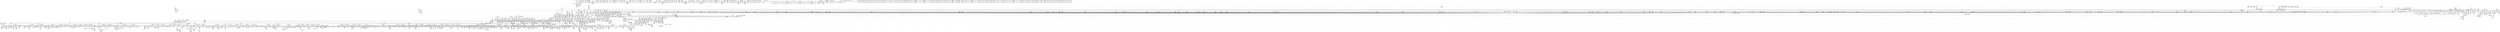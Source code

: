 digraph {
	CE0x46ba8e0 [shape=record,shape=Mrecord,label="{CE0x46ba8e0|task_sid:_tmp6|security/selinux/hooks.c,208|*SummSource*}"]
	CE0x46406f0 [shape=record,shape=Mrecord,label="{CE0x46406f0|_ret_i32_%retval.0,_!dbg_!27740|security/selinux/hooks.c,3977|*SummSink*}"]
	CE0x4655ef0 [shape=record,shape=Mrecord,label="{CE0x4655ef0|16:_i16,_720:_i32,_1216:_i8*,_:_CRE_835,836_}"]
	CE0x4799c10 [shape=record,shape=Mrecord,label="{CE0x4799c10|__rcu_read_lock:_do.body|*SummSource*}"]
	CE0x45ef210 [shape=record,shape=Mrecord,label="{CE0x45ef210|selinux_socket_connect:_cmp6|security/selinux/hooks.c,4145}"]
	CE0x45e8d10 [shape=record,shape=Mrecord,label="{CE0x45e8d10|16:_i16,_720:_i32,_1216:_i8*,_:_CRE_711,712_}"]
	CE0x45ed2f0 [shape=record,shape=Mrecord,label="{CE0x45ed2f0|16:_i16,_720:_i32,_1216:_i8*,_:_CRE_480,488_|*MultipleSource*|*LoadInst*|security/selinux/hooks.c,4133|security/selinux/hooks.c,4134}"]
	CE0x46419d0 [shape=record,shape=Mrecord,label="{CE0x46419d0|GLOBAL:_sock_has_perm|*Constant*}"]
	CE0x46d57e0 [shape=record,shape=Mrecord,label="{CE0x46d57e0|selinux_socket_connect:_conv29|security/selinux/hooks.c,4165|*SummSink*}"]
	CE0x47050a0 [shape=record,shape=Mrecord,label="{CE0x47050a0|i64**_getelementptr_inbounds_(_4_x_i64*_,_4_x_i64*_*___llvm_gcda_edge_table357,_i64_0,_i64_3)|*Constant*|*SummSource*}"]
	CE0x46ce070 [shape=record,shape=Mrecord,label="{CE0x46ce070|rcu_read_unlock:_tmp3|*SummSource*}"]
	CE0x46be200 [shape=record,shape=Mrecord,label="{CE0x46be200|rcu_read_lock:_tmp1}"]
	CE0x470db10 [shape=record,shape=Mrecord,label="{CE0x470db10|i64*_getelementptr_inbounds_(_6_x_i64_,_6_x_i64_*___llvm_gcov_ctr327,_i64_0,_i64_5)|*Constant*}"]
	CE0x4643720 [shape=record,shape=Mrecord,label="{CE0x4643720|sock_has_perm:_tmp8|security/selinux/hooks.c,3969}"]
	CE0x46f2a40 [shape=record,shape=Mrecord,label="{CE0x46f2a40|i32_77|*Constant*|*SummSink*}"]
	CE0x4725b00 [shape=record,shape=Mrecord,label="{CE0x4725b00|task_sid:_tmp25|security/selinux/hooks.c,208|*SummSink*}"]
	CE0x46bb750 [shape=record,shape=Mrecord,label="{CE0x46bb750|cred_sid:_tmp5|security/selinux/hooks.c,196|*SummSource*}"]
	CE0x4654d70 [shape=record,shape=Mrecord,label="{CE0x4654d70|16:_i16,_720:_i32,_1216:_i8*,_:_CRE_821,822_}"]
	CE0x470fd40 [shape=record,shape=Mrecord,label="{CE0x470fd40|__llvm_gcov_indirect_counter_increment:_exit|*SummSource*}"]
	CE0x46b4150 [shape=record,shape=Mrecord,label="{CE0x46b4150|i64_14|*Constant*|*SummSink*}"]
	CE0x46ded80 [shape=record,shape=Mrecord,label="{CE0x46ded80|i64_22|*Constant*|*SummSink*}"]
	CE0x46a76b0 [shape=record,shape=Mrecord,label="{CE0x46a76b0|selinux_socket_connect:_cmp36|security/selinux/hooks.c,4169|*SummSink*}"]
	CE0x45d6c20 [shape=record,shape=Mrecord,label="{CE0x45d6c20|16:_i16,_720:_i32,_1216:_i8*,_:_CRE_792,800_|*MultipleSource*|*LoadInst*|security/selinux/hooks.c,4133|security/selinux/hooks.c,4134}"]
	CE0x4702a50 [shape=record,shape=Mrecord,label="{CE0x4702a50|selinux_socket_connect:_family|security/selinux/hooks.c,4175|*SummSource*}"]
	CE0x45c8730 [shape=record,shape=Mrecord,label="{CE0x45c8730|selinux_socket_connect:_if.end54|*SummSink*}"]
	CE0x45ed6d0 [shape=record,shape=Mrecord,label="{CE0x45ed6d0|16:_i16,_720:_i32,_1216:_i8*,_:_CRE_496,512_|*MultipleSource*|*LoadInst*|security/selinux/hooks.c,4133|security/selinux/hooks.c,4134}"]
	CE0x46d6010 [shape=record,shape=Mrecord,label="{CE0x46d6010|GLOBAL:_sel_netport_sid|*Constant*|*SummSink*}"]
	CE0x46208d0 [shape=record,shape=Mrecord,label="{CE0x46208d0|sock_has_perm:_tmp16|security/selinux/hooks.c,3976|*SummSink*}"]
	CE0x47f7d40 [shape=record,shape=Mrecord,label="{CE0x47f7d40|i64*_getelementptr_inbounds_(_4_x_i64_,_4_x_i64_*___llvm_gcov_ctr134,_i64_0,_i64_0)|*Constant*}"]
	CE0x46a86b0 [shape=record,shape=Mrecord,label="{CE0x46a86b0|selinux_socket_connect:_conv38|security/selinux/hooks.c,4169|*SummSink*}"]
	CE0x46bba90 [shape=record,shape=Mrecord,label="{CE0x46bba90|_call_void_rcu_lock_acquire(%struct.lockdep_map*_rcu_lock_map)_#10,_!dbg_!27711|include/linux/rcupdate.h,881|*SummSink*}"]
	CE0x46f9b60 [shape=record,shape=Mrecord,label="{CE0x46f9b60|i64*_getelementptr_inbounds_(_11_x_i64_,_11_x_i64_*___llvm_gcov_ctr127,_i64_0,_i64_8)|*Constant*|*SummSink*}"]
	CE0x47cbf70 [shape=record,shape=Mrecord,label="{CE0x47cbf70|rcu_lock_release:_tmp2|*SummSource*}"]
	CE0x47a1ed0 [shape=record,shape=Mrecord,label="{CE0x47a1ed0|i8*_getelementptr_inbounds_(_44_x_i8_,_44_x_i8_*_.str47,_i32_0,_i32_0)|*Constant*|*SummSink*}"]
	CE0x473edf0 [shape=record,shape=Mrecord,label="{CE0x473edf0|__rcu_read_lock:_tmp4|include/linux/rcupdate.h,239|*SummSink*}"]
	CE0x4624320 [shape=record,shape=Mrecord,label="{CE0x4624320|sock_has_perm:_tmp18|security/selinux/hooks.c,3977}"]
	CE0x472a5d0 [shape=record,shape=Mrecord,label="{CE0x472a5d0|rcu_read_lock:_tmp}"]
	CE0x45ee660 [shape=record,shape=Mrecord,label="{CE0x45ee660|selinux_socket_connect:_sclass4|security/selinux/hooks.c,4145}"]
	CE0x46ec0a0 [shape=record,shape=Mrecord,label="{CE0x46ec0a0|i32_255|*Constant*|*SummSource*}"]
	CE0x45ee040 [shape=record,shape=Mrecord,label="{CE0x45ee040|16:_i16,_720:_i32,_1216:_i8*,_:_CRE_206,207_}"]
	CE0x46330c0 [shape=record,shape=Mrecord,label="{CE0x46330c0|selinux_socket_connect:_tmp17|security/selinux/hooks.c,4144}"]
	CE0x462ec40 [shape=record,shape=Mrecord,label="{CE0x462ec40|selinux_socket_connect:_tmp14|security/selinux/hooks.c,4144}"]
	CE0x463f940 [shape=record,shape=Mrecord,label="{CE0x463f940|sock_has_perm:_sk|Function::sock_has_perm&Arg::sk::|*SummSource*}"]
	CE0x45f5cf0 [shape=record,shape=Mrecord,label="{CE0x45f5cf0|16:_i16,_720:_i32,_1216:_i8*,_:_CRE_537,538_}"]
	CE0x46a2cd0 [shape=record,shape=Mrecord,label="{CE0x46a2cd0|selinux_socket_connect:_sk_protocol|security/selinux/hooks.c,4165|*SummSource*}"]
	CE0x47b81e0 [shape=record,shape=Mrecord,label="{CE0x47b81e0|i64*_getelementptr_inbounds_(_4_x_i64_,_4_x_i64_*___llvm_gcov_ctr133,_i64_0,_i64_3)|*Constant*|*SummSink*}"]
	CE0x46262d0 [shape=record,shape=Mrecord,label="{CE0x46262d0|i32_255|*Constant*}"]
	CE0x4733860 [shape=record,shape=Mrecord,label="{CE0x4733860|i8_1|*Constant*}"]
	CE0x46bcd60 [shape=record,shape=Mrecord,label="{CE0x46bcd60|i32_0|*Constant*}"]
	CE0x4635660 [shape=record,shape=Mrecord,label="{CE0x4635660|selinux_socket_connect:_tmp21|security/selinux/hooks.c,4147|*SummSource*}"]
	CE0x4646530 [shape=record,shape=Mrecord,label="{CE0x4646530|16:_i16,_720:_i32,_1216:_i8*,_:_CRE_651,652_}"]
	CE0x45d04b0 [shape=record,shape=Mrecord,label="{CE0x45d04b0|16:_i16,_720:_i32,_1216:_i8*,_:_CRE_399,400_}"]
	CE0x45ebd70 [shape=record,shape=Mrecord,label="{CE0x45ebd70|16:_i16,_720:_i32,_1216:_i8*,_:_CRE_312,316_|*MultipleSource*|*LoadInst*|security/selinux/hooks.c,4133|security/selinux/hooks.c,4134}"]
	CE0x46c3da0 [shape=record,shape=Mrecord,label="{CE0x46c3da0|selinux_socket_connect:_conv26|security/selinux/hooks.c,4162}"]
	CE0x46ab920 [shape=record,shape=Mrecord,label="{CE0x46ab920|i64*_getelementptr_inbounds_(_13_x_i64_,_13_x_i64_*___llvm_gcov_ctr126,_i64_0,_i64_9)|*Constant*|*SummSource*}"]
	CE0x47bea20 [shape=record,shape=Mrecord,label="{CE0x47bea20|__rcu_read_unlock:_tmp6|include/linux/rcupdate.h,245|*SummSource*}"]
	CE0x4625fc0 [shape=record,shape=Mrecord,label="{CE0x4625fc0|sock_has_perm:_tmp7|security/selinux/hooks.c,3969|*SummSource*}"]
	CE0x46c5610 [shape=record,shape=Mrecord,label="{CE0x46c5610|sock_has_perm:_cleanup|*SummSource*}"]
	CE0x46b2470 [shape=record,shape=Mrecord,label="{CE0x46b2470|selinux_socket_connect:_conv19|security/selinux/hooks.c,4157|*SummSink*}"]
	CE0x46d3720 [shape=record,shape=Mrecord,label="{CE0x46d3720|i64*_getelementptr_inbounds_(_11_x_i64_,_11_x_i64_*___llvm_gcov_ctr132,_i64_0,_i64_1)|*Constant*|*SummSink*}"]
	CE0x4633560 [shape=record,shape=Mrecord,label="{CE0x4633560|selinux_socket_connect:_tmp18|security/selinux/hooks.c,4144}"]
	CE0x4812b00 [shape=record,shape=Mrecord,label="{CE0x4812b00|__preempt_count_sub:_sub|./arch/x86/include/asm/preempt.h,77}"]
	CE0x47adee0 [shape=record,shape=Mrecord,label="{CE0x47adee0|i64_1|*Constant*}"]
	CE0x46016f0 [shape=record,shape=Mrecord,label="{CE0x46016f0|16:_i16,_720:_i32,_1216:_i8*,_:_CRE_552,553_}"]
	CE0x464ea60 [shape=record,shape=Mrecord,label="{CE0x464ea60|rcu_read_unlock:_land.lhs.true|*SummSource*}"]
	CE0x45eb510 [shape=record,shape=Mrecord,label="{CE0x45eb510|16:_i16,_720:_i32,_1216:_i8*,_:_CRE_704,705_}"]
	CE0x470bcc0 [shape=record,shape=Mrecord,label="{CE0x470bcc0|sock_has_perm:_tmp17|security/selinux/hooks.c,3976}"]
	CE0x4711300 [shape=record,shape=Mrecord,label="{CE0x4711300|GLOBAL:_task_sid|*Constant*|*SummSink*}"]
	CE0x45ea750 [shape=record,shape=Mrecord,label="{CE0x45ea750|16:_i16,_720:_i32,_1216:_i8*,_:_CRE_693,694_}"]
	CE0x46991c0 [shape=record,shape=Mrecord,label="{CE0x46991c0|__llvm_gcov_indirect_counter_increment:_tmp5|*SummSink*}"]
	CE0x4803b40 [shape=record,shape=Mrecord,label="{CE0x4803b40|__preempt_count_sub:_tmp3|*SummSink*}"]
	CE0x45f8210 [shape=record,shape=Mrecord,label="{CE0x45f8210|16:_i16,_720:_i32,_1216:_i8*,_:_CRE_202,203_}"]
	CE0x462d280 [shape=record,shape=Mrecord,label="{CE0x462d280|selinux_socket_connect:_cmp|security/selinux/hooks.c,4144|*SummSink*}"]
	CE0x46e64a0 [shape=record,shape=Mrecord,label="{CE0x46e64a0|selinux_socket_connect:_u43|security/selinux/hooks.c,4174|*SummSource*}"]
	CE0x461f040 [shape=record,shape=Mrecord,label="{CE0x461f040|16:_i16,_720:_i32,_1216:_i8*,_:_CRE_247,248_}"]
	CE0x4658ab0 [shape=record,shape=Mrecord,label="{CE0x4658ab0|16:_i16,_720:_i32,_1216:_i8*,_:_CRE_870,871_}"]
	CE0x472a310 [shape=record,shape=Mrecord,label="{CE0x472a310|rcu_read_lock:_tmp7|include/linux/rcupdate.h,882}"]
	CE0x472a640 [shape=record,shape=Mrecord,label="{CE0x472a640|COLLAPSED:_GCMRE___llvm_gcov_ctr127_internal_global_11_x_i64_zeroinitializer:_elem_0:default:}"]
	CE0x4646df0 [shape=record,shape=Mrecord,label="{CE0x4646df0|sock_has_perm:_tmp5|security/selinux/hooks.c,3966}"]
	CE0x469c8f0 [shape=record,shape=Mrecord,label="{CE0x469c8f0|8:_%struct.sock*,_16:_i16,_18:_i16,_:_SCME_31,32_}"]
	CE0x4641c90 [shape=record,shape=Mrecord,label="{CE0x4641c90|GLOBAL:_sock_has_perm|*Constant*|*SummSource*}"]
	CE0x45d9770 [shape=record,shape=Mrecord,label="{CE0x45d9770|16:_i16,_720:_i32,_1216:_i8*,_:_CRE_355,356_}"]
	CE0x46a1b60 [shape=record,shape=Mrecord,label="{CE0x46a1b60|selinux_socket_connect:_call|security/selinux/hooks.c,4137|*SummSource*}"]
	CE0x46ad020 [shape=record,shape=Mrecord,label="{CE0x46ad020|_ret_i32_%retval.0,_!dbg_!27728|security/selinux/avc.c,775|*SummSource*}"]
	CE0x46ae040 [shape=record,shape=Mrecord,label="{CE0x46ae040|i32_2|*Constant*|*SummSink*}"]
	CE0x46c2b80 [shape=record,shape=Mrecord,label="{CE0x46c2b80|selinux_socket_connect:_conv13|security/selinux/hooks.c,4155|*SummSink*}"]
	CE0x45e8810 [shape=record,shape=Mrecord,label="{CE0x45e8810|16:_i16,_720:_i32,_1216:_i8*,_:_CRE_707,708_}"]
	CE0x461c190 [shape=record,shape=Mrecord,label="{CE0x461c190|16:_i16,_720:_i32,_1216:_i8*,_:_CRE_40,48_|*MultipleSource*|*LoadInst*|security/selinux/hooks.c,4133|security/selinux/hooks.c,4134}"]
	CE0x46cc020 [shape=record,shape=Mrecord,label="{CE0x46cc020|i32_1|*Constant*}"]
	CE0x464f530 [shape=record,shape=Mrecord,label="{CE0x464f530|16:_i16,_720:_i32,_1216:_i8*,_:_CRE_179,180_}"]
	CE0x464be90 [shape=record,shape=Mrecord,label="{CE0x464be90|sock_has_perm:_if.end|*SummSource*}"]
	CE0x464c4b0 [shape=record,shape=Mrecord,label="{CE0x464c4b0|16:_i16,_720:_i32,_1216:_i8*,_:_CRE_96,97_}"]
	CE0x461d380 [shape=record,shape=Mrecord,label="{CE0x461d380|16:_i16,_720:_i32,_1216:_i8*,_:_CRE_108,112_|*MultipleSource*|*LoadInst*|security/selinux/hooks.c,4133|security/selinux/hooks.c,4134}"]
	CE0x45e2800 [shape=record,shape=Mrecord,label="{CE0x45e2800|16:_i16,_720:_i32,_1216:_i8*,_:_CRE_420,421_}"]
	CE0x45f0360 [shape=record,shape=Mrecord,label="{CE0x45f0360|16:_i16,_720:_i32,_1216:_i8*,_:_CRE_388,389_}"]
	CE0x47a8930 [shape=record,shape=Mrecord,label="{CE0x47a8930|i8*_undef|*Constant*|*SummSource*}"]
	CE0x46d0390 [shape=record,shape=Mrecord,label="{CE0x46d0390|task_sid:_call|security/selinux/hooks.c,208}"]
	CE0x4733b00 [shape=record,shape=Mrecord,label="{CE0x4733b00|_call_void_lockdep_rcu_suspicious(i8*_getelementptr_inbounds_(_25_x_i8_,_25_x_i8_*_.str45,_i32_0,_i32_0),_i32_883,_i8*_getelementptr_inbounds_(_42_x_i8_,_42_x_i8_*_.str46,_i32_0,_i32_0))_#10,_!dbg_!27728|include/linux/rcupdate.h,882|*SummSource*}"]
	CE0x47b2370 [shape=record,shape=Mrecord,label="{CE0x47b2370|GLOBAL:_lock_acquire|*Constant*|*SummSource*}"]
	CE0x45f5280 [shape=record,shape=Mrecord,label="{CE0x45f5280|i32_59|*Constant*}"]
	CE0x45d9700 [shape=record,shape=Mrecord,label="{CE0x45d9700|16:_i16,_720:_i32,_1216:_i8*,_:_CRE_356,357_}"]
	CE0x469c150 [shape=record,shape=Mrecord,label="{CE0x469c150|_call_void_mcount()_#3|*SummSource*}"]
	CE0x634f900 [shape=record,shape=Mrecord,label="{CE0x634f900|selinux_socket_connect:_if.then|*SummSink*}"]
	CE0x47bdf90 [shape=record,shape=Mrecord,label="{CE0x47bdf90|_ret_void,_!dbg_!27720|./arch/x86/include/asm/preempt.h,78}"]
	CE0x46305f0 [shape=record,shape=Mrecord,label="{CE0x46305f0|__llvm_gcov_indirect_counter_increment:_bb4|*SummSource*}"]
	CE0x46093a0 [shape=record,shape=Mrecord,label="{CE0x46093a0|16:_i16,_720:_i32,_1216:_i8*,_:_CRE_424,428_|*MultipleSource*|*LoadInst*|security/selinux/hooks.c,4133|security/selinux/hooks.c,4134}"]
	CE0x46df1e0 [shape=record,shape=Mrecord,label="{CE0x46df1e0|selinux_socket_connect:_tmp61|security/selinux/hooks.c,4177|*SummSource*}"]
	CE0x46e9cb0 [shape=record,shape=Mrecord,label="{CE0x46e9cb0|_call_void_lockdep_rcu_suspicious(i8*_getelementptr_inbounds_(_25_x_i8_,_25_x_i8_*_.str3,_i32_0,_i32_0),_i32_208,_i8*_getelementptr_inbounds_(_41_x_i8_,_41_x_i8_*_.str44,_i32_0,_i32_0))_#10,_!dbg_!27732|security/selinux/hooks.c,208|*SummSource*}"]
	CE0x468f670 [shape=record,shape=Mrecord,label="{CE0x468f670|__preempt_count_sub:_do.body|*SummSink*}"]
	CE0x4726c30 [shape=record,shape=Mrecord,label="{CE0x4726c30|task_sid:_tmp27|security/selinux/hooks.c,208|*SummSink*}"]
	CE0x4726820 [shape=record,shape=Mrecord,label="{CE0x4726820|task_sid:_tmp27|security/selinux/hooks.c,208|*SummSource*}"]
	CE0x47b70f0 [shape=record,shape=Mrecord,label="{CE0x47b70f0|i64_ptrtoint_(i8*_blockaddress(_rcu_lock_release,_%__here)_to_i64)|*Constant*|*SummSource*}"]
	CE0x461feb0 [shape=record,shape=Mrecord,label="{CE0x461feb0|sock_has_perm:_tmp18|security/selinux/hooks.c,3977|*SummSink*}"]
	CE0x47b3eb0 [shape=record,shape=Mrecord,label="{CE0x47b3eb0|i64*_getelementptr_inbounds_(_4_x_i64_,_4_x_i64_*___llvm_gcov_ctr134,_i64_0,_i64_1)|*Constant*|*SummSource*}"]
	CE0x4623e50 [shape=record,shape=Mrecord,label="{CE0x4623e50|i8_2|*Constant*}"]
	"CONST[source:0(mediator),value:2(dynamic)][purpose:{object}]"
	CE0x46e10f0 [shape=record,shape=Mrecord,label="{CE0x46e10f0|selinux_socket_connect:_tmp68|security/selinux/hooks.c,4179}"]
	CE0x47367a0 [shape=record,shape=Mrecord,label="{CE0x47367a0|i32_883|*Constant*|*SummSink*}"]
	CE0x53c9b30 [shape=record,shape=Mrecord,label="{CE0x53c9b30|i32_1|*Constant*}"]
	CE0x469da30 [shape=record,shape=Mrecord,label="{CE0x469da30|8:_%struct.sock*,_16:_i16,_18:_i16,_:_SCME_45,46_}"]
	CE0x4740680 [shape=record,shape=Mrecord,label="{CE0x4740680|rcu_read_lock:_tmp11|include/linux/rcupdate.h,882|*SummSource*}"]
	CE0x45f76d0 [shape=record,shape=Mrecord,label="{CE0x45f76d0|16:_i16,_720:_i32,_1216:_i8*,_:_CRE_224,225_}"]
	CE0x4644250 [shape=record,shape=Mrecord,label="{CE0x4644250|16:_i16,_720:_i32,_1216:_i8*,_:_CRE_100,101_}"]
	CE0x45d79f0 [shape=record,shape=Mrecord,label="{CE0x45d79f0|16:_i16,_720:_i32,_1216:_i8*,_:_CRE_816,817_}"]
	CE0x46bf8c0 [shape=record,shape=Mrecord,label="{CE0x46bf8c0|i64*_getelementptr_inbounds_(_6_x_i64_,_6_x_i64_*___llvm_gcov_ctr327,_i64_0,_i64_3)|*Constant*|*SummSource*}"]
	CE0x472d910 [shape=record,shape=Mrecord,label="{CE0x472d910|rcu_read_lock:_tmp5|include/linux/rcupdate.h,882|*SummSink*}"]
	CE0x45f7060 [shape=record,shape=Mrecord,label="{CE0x45f7060|16:_i16,_720:_i32,_1216:_i8*,_:_CRE_219,220_}"]
	CE0x4742d70 [shape=record,shape=Mrecord,label="{CE0x4742d70|rcu_read_lock:_tmp15|include/linux/rcupdate.h,882}"]
	CE0x462a980 [shape=record,shape=Mrecord,label="{CE0x462a980|16:_i16,_720:_i32,_1216:_i8*,_:_CRE_1280,1288_|*MultipleSource*|*LoadInst*|security/selinux/hooks.c,4133|security/selinux/hooks.c,4134}"]
	CE0x4656b70 [shape=record,shape=Mrecord,label="{CE0x4656b70|16:_i16,_720:_i32,_1216:_i8*,_:_CRE_845,846_}"]
	CE0x463e830 [shape=record,shape=Mrecord,label="{CE0x463e830|selinux_socket_connect:_sin_port|security/selinux/hooks.c,4157|*SummSource*}"]
	CE0x461b1d0 [shape=record,shape=Mrecord,label="{CE0x461b1d0|16:_i16,_720:_i32,_1216:_i8*,_:_CRE_172,173_}"]
	CE0x472a490 [shape=record,shape=Mrecord,label="{CE0x472a490|rcu_read_lock:_tmp7|include/linux/rcupdate.h,882|*SummSource*}"]
	CE0x46459a0 [shape=record,shape=Mrecord,label="{CE0x46459a0|16:_i16,_720:_i32,_1216:_i8*,_:_CRE_616,620_|*MultipleSource*|*LoadInst*|security/selinux/hooks.c,4133|security/selinux/hooks.c,4134}"]
	CE0x4619250 [shape=record,shape=Mrecord,label="{CE0x4619250|16:_i16,_720:_i32,_1216:_i8*,_:_CRE_163,164_}"]
	CE0x46bffc0 [shape=record,shape=Mrecord,label="{CE0x46bffc0|sock_has_perm:_tmp|*SummSource*}"]
	CE0x469aa50 [shape=record,shape=Mrecord,label="{CE0x469aa50|i64_2|*Constant*}"]
	CE0x46ed9a0 [shape=record,shape=Mrecord,label="{CE0x46ed9a0|selinux_socket_connect:_tmp56|security/selinux/hooks.c,4175}"]
	CE0x479ea70 [shape=record,shape=Mrecord,label="{CE0x479ea70|rcu_read_unlock:_tmp17|include/linux/rcupdate.h,933}"]
	CE0x47417a0 [shape=record,shape=Mrecord,label="{CE0x47417a0|i64_7|*Constant*}"]
	CE0x463f3b0 [shape=record,shape=Mrecord,label="{CE0x463f3b0|i64_8|*Constant*|*SummSink*}"]
	CE0x45dc030 [shape=record,shape=Mrecord,label="{CE0x45dc030|32:_%struct.sock*,_:_CRE_40,48_|*MultipleSource*|security/selinux/hooks.c,4133|Function::selinux_socket_connect&Arg::sock::}"]
	CE0x46c10f0 [shape=record,shape=Mrecord,label="{CE0x46c10f0|rcu_read_lock:_tmp4|include/linux/rcupdate.h,882|*SummSource*}"]
	CE0x464ccd0 [shape=record,shape=Mrecord,label="{CE0x464ccd0|_call_void_mcount()_#3}"]
	CE0x46fb400 [shape=record,shape=Mrecord,label="{CE0x46fb400|selinux_socket_connect:_tmp69|security/selinux/hooks.c,4179}"]
	CE0x46e0de0 [shape=record,shape=Mrecord,label="{CE0x46e0de0|selinux_socket_connect:_tmp67|security/selinux/hooks.c,4179|*SummSink*}"]
	CE0x47a5f10 [shape=record,shape=Mrecord,label="{CE0x47a5f10|_call_void___rcu_read_unlock()_#10,_!dbg_!27734|include/linux/rcupdate.h,937}"]
	CE0x46572f0 [shape=record,shape=Mrecord,label="{CE0x46572f0|16:_i16,_720:_i32,_1216:_i8*,_:_CRE_851,852_}"]
	CE0x46ce760 [shape=record,shape=Mrecord,label="{CE0x46ce760|__rcu_read_lock:_tmp7|include/linux/rcupdate.h,240|*SummSource*}"]
	CE0x4645b30 [shape=record,shape=Mrecord,label="{CE0x4645b30|16:_i16,_720:_i32,_1216:_i8*,_:_CRE_624,632_|*MultipleSource*|*LoadInst*|security/selinux/hooks.c,4133|security/selinux/hooks.c,4134}"]
	CE0x469d670 [shape=record,shape=Mrecord,label="{CE0x469d670|8:_%struct.sock*,_16:_i16,_18:_i16,_:_SCME_42,43_}"]
	CE0x464dc30 [shape=record,shape=Mrecord,label="{CE0x464dc30|16:_i16,_720:_i32,_1216:_i8*,_:_CRE_70,71_}"]
	CE0x4629620 [shape=record,shape=Mrecord,label="{CE0x4629620|16:_i16,_720:_i32,_1216:_i8*,_:_CRE_1212,1216_|*MultipleSource*|*LoadInst*|security/selinux/hooks.c,4133|security/selinux/hooks.c,4134}"]
	CE0x46a7fa0 [shape=record,shape=Mrecord,label="{CE0x46a7fa0|selinux_socket_connect:_cond|security/selinux/hooks.c,4169|*SummSource*}"]
	CE0x46d5cd0 [shape=record,shape=Mrecord,label="{CE0x46d5cd0|selinux_socket_connect:_call30|security/selinux/hooks.c,4165|*SummSink*}"]
	CE0x4602370 [shape=record,shape=Mrecord,label="{CE0x4602370|16:_i16,_720:_i32,_1216:_i8*,_:_CRE_562,563_}"]
	CE0x4606a60 [shape=record,shape=Mrecord,label="{CE0x4606a60|16:_i16,_720:_i32,_1216:_i8*,_:_CRE_675,676_}"]
	CE0x46bf3d0 [shape=record,shape=Mrecord,label="{CE0x46bf3d0|sock_has_perm:_tmp3|security/selinux/hooks.c,3964}"]
	CE0x4657070 [shape=record,shape=Mrecord,label="{CE0x4657070|16:_i16,_720:_i32,_1216:_i8*,_:_CRE_849,850_}"]
	CE0x47ad870 [shape=record,shape=Mrecord,label="{CE0x47ad870|%struct.lockdep_map*_null|*Constant*|*SummSink*}"]
	CE0x46233e0 [shape=record,shape=Mrecord,label="{CE0x46233e0|__llvm_gcov_indirect_counter_increment:_tmp2|*SummSink*}"]
	CE0x45d55d0 [shape=record,shape=Mrecord,label="{CE0x45d55d0|selinux_socket_connect:_if.end24|*SummSink*}"]
	CE0x46f1de0 [shape=record,shape=Mrecord,label="{CE0x46f1de0|cred_sid:_tmp6|security/selinux/hooks.c,197|*SummSource*}"]
	CE0x46bdf90 [shape=record,shape=Mrecord,label="{CE0x46bdf90|rcu_read_lock:_entry|*SummSink*}"]
	CE0x4648090 [shape=record,shape=Mrecord,label="{CE0x4648090|16:_i16,_720:_i32,_1216:_i8*,_:_CRE_74,75_}"]
	CE0x45db670 [shape=record,shape=Mrecord,label="{CE0x45db670|16:_i16,_720:_i32,_1216:_i8*,_:_CRE_378,379_}"]
	CE0x46ff8c0 [shape=record,shape=Mrecord,label="{CE0x46ff8c0|selinux_socket_connect:_tmp71|security/selinux/hooks.c,4179}"]
	CE0x469a7c0 [shape=record,shape=Mrecord,label="{CE0x469a7c0|rcu_read_lock:_tobool|include/linux/rcupdate.h,882|*SummSource*}"]
	CE0x47a5360 [shape=record,shape=Mrecord,label="{CE0x47a5360|rcu_lock_release:_entry}"]
	CE0x46ecb20 [shape=record,shape=Mrecord,label="{CE0x46ecb20|selinux_socket_connect:_tmp58|security/selinux/hooks.c,4176}"]
	CE0x46bfc10 [shape=record,shape=Mrecord,label="{CE0x46bfc10|task_sid:_tmp5|security/selinux/hooks.c,208|*SummSource*}"]
	CE0x4653e60 [shape=record,shape=Mrecord,label="{CE0x4653e60|selinux_socket_connect:_tmp33|security/selinux/hooks.c,4156|*SummSink*}"]
	CE0x45dc450 [shape=record,shape=Mrecord,label="{CE0x45dc450|16:_i16,_720:_i32,_1216:_i8*,_:_CRE_255,256_}"]
	CE0x46e5140 [shape=record,shape=Mrecord,label="{CE0x46e5140|selinux_socket_connect:_call40|security/selinux/hooks.c,4174|*SummSource*}"]
	CE0x46df6c0 [shape=record,shape=Mrecord,label="{CE0x46df6c0|selinux_socket_connect:_tmp62|security/selinux/hooks.c,4177|*SummSource*}"]
	CE0x45d5680 [shape=record,shape=Mrecord,label="{CE0x45d5680|selinux_socket_connect:_lor.lhs.false|*SummSource*}"]
	CE0x4724f70 [shape=record,shape=Mrecord,label="{CE0x4724f70|i64*_getelementptr_inbounds_(_13_x_i64_,_13_x_i64_*___llvm_gcov_ctr126,_i64_0,_i64_11)|*Constant*}"]
	CE0x46b0b90 [shape=record,shape=Mrecord,label="{CE0x46b0b90|selinux_socket_connect:_tmp37|security/selinux/hooks.c,4157|*SummSink*}"]
	CE0x4736e90 [shape=record,shape=Mrecord,label="{CE0x4736e90|0:_i8,_:_GCMR_rcu_read_unlock.__warned_internal_global_i8_0,_section_.data.unlikely_,_align_1:_elem_0:default:}"]
	CE0x45dead0 [shape=record,shape=Mrecord,label="{CE0x45dead0|selinux_socket_connect:_if.end17}"]
	CE0x47a22b0 [shape=record,shape=Mrecord,label="{CE0x47a22b0|i64*_getelementptr_inbounds_(_11_x_i64_,_11_x_i64_*___llvm_gcov_ctr132,_i64_0,_i64_9)|*Constant*}"]
	CE0x47a3cb0 [shape=record,shape=Mrecord,label="{CE0x47a3cb0|rcu_read_unlock:_tmp21|include/linux/rcupdate.h,935|*SummSource*}"]
	CE0x46e9120 [shape=record,shape=Mrecord,label="{CE0x46e9120|task_sid:_tmp19|security/selinux/hooks.c,208}"]
	CE0x4809d80 [shape=record,shape=Mrecord,label="{CE0x4809d80|i64*_getelementptr_inbounds_(_4_x_i64_,_4_x_i64_*___llvm_gcov_ctr129,_i64_0,_i64_0)|*Constant*}"]
	CE0x47b2e10 [shape=record,shape=Mrecord,label="{CE0x47b2e10|GLOBAL:___preempt_count|Global_var:__preempt_count|*SummSink*}"]
	CE0x464c370 [shape=record,shape=Mrecord,label="{CE0x464c370|16:_i16,_720:_i32,_1216:_i8*,_:_CRE_95,96_}"]
	CE0x45df0d0 [shape=record,shape=Mrecord,label="{CE0x45df0d0|16:_i16,_720:_i32,_1216:_i8*,_:_CRE_214,215_}"]
	CE0x463b430 [shape=record,shape=Mrecord,label="{CE0x463b430|i64_10|*Constant*|*SummSource*}"]
	CE0x47a5dd0 [shape=record,shape=Mrecord,label="{CE0x47a5dd0|_ret_void,_!dbg_!27717|include/linux/rcupdate.h,424|*SummSource*}"]
	CE0x47a80a0 [shape=record,shape=Mrecord,label="{CE0x47a80a0|rcu_lock_acquire:_tmp6|*SummSource*}"]
	CE0x461fc90 [shape=record,shape=Mrecord,label="{CE0x461fc90|sock_has_perm:_sid5|security/selinux/hooks.c,3976}"]
	CE0x46a41c0 [shape=record,shape=Mrecord,label="{CE0x46a41c0|selinux_socket_connect:_tmp51|security/selinux/hooks.c,4166}"]
	CE0x463d6e0 [shape=record,shape=Mrecord,label="{CE0x463d6e0|i64*_getelementptr_inbounds_(_33_x_i64_,_33_x_i64_*___llvm_gcov_ctr356,_i64_0,_i64_23)|*Constant*|*SummSource*}"]
	CE0x45fd9a0 [shape=record,shape=Mrecord,label="{CE0x45fd9a0|16:_i16,_720:_i32,_1216:_i8*,_:_CRE_158,159_}"]
	CE0x461eb40 [shape=record,shape=Mrecord,label="{CE0x461eb40|16:_i16,_720:_i32,_1216:_i8*,_:_CRE_243,244_}"]
	CE0x46f3e60 [shape=record,shape=Mrecord,label="{CE0x46f3e60|task_sid:_tmp13|security/selinux/hooks.c,208|*SummSource*}"]
	CE0x47b3860 [shape=record,shape=Mrecord,label="{CE0x47b3860|__rcu_read_unlock:_tmp3|*SummSink*}"]
	CE0x45ea080 [shape=record,shape=Mrecord,label="{CE0x45ea080|_call_void_mcount()_#3|*SummSink*}"]
	CE0x4653520 [shape=record,shape=Mrecord,label="{CE0x4653520|selinux_socket_connect:_tmp33|security/selinux/hooks.c,4156}"]
	CE0x46259a0 [shape=record,shape=Mrecord,label="{CE0x46259a0|sock_has_perm:_net3|security/selinux/hooks.c,3974|*SummSink*}"]
	CE0x463bf80 [shape=record,shape=Mrecord,label="{CE0x463bf80|selinux_socket_connect:_tmp29|security/selinux/hooks.c,4155|*SummSink*}"]
	CE0x46ec650 [shape=record,shape=Mrecord,label="{CE0x46ec650|selinux_socket_connect:_sclass50|security/selinux/hooks.c,4176|*SummSource*}"]
	CE0x47252f0 [shape=record,shape=Mrecord,label="{CE0x47252f0|i64*_getelementptr_inbounds_(_13_x_i64_,_13_x_i64_*___llvm_gcov_ctr126,_i64_0,_i64_11)|*Constant*|*SummSink*}"]
	CE0x473cbe0 [shape=record,shape=Mrecord,label="{CE0x473cbe0|_call_void___preempt_count_sub(i32_1)_#10,_!dbg_!27715|include/linux/rcupdate.h,244|*SummSink*}"]
	CE0x45e11d0 [shape=record,shape=Mrecord,label="{CE0x45e11d0|selinux_socket_connect:_if.end33|*SummSink*}"]
	CE0x45f2520 [shape=record,shape=Mrecord,label="{CE0x45f2520|16:_i16,_720:_i32,_1216:_i8*,_:_CRE_732,736_|*MultipleSource*|*LoadInst*|security/selinux/hooks.c,4133|security/selinux/hooks.c,4134}"]
	CE0x45f05e0 [shape=record,shape=Mrecord,label="{CE0x45f05e0|16:_i16,_720:_i32,_1216:_i8*,_:_CRE_390,391_}"]
	CE0x46ead20 [shape=record,shape=Mrecord,label="{CE0x46ead20|selinux_socket_connect:_tmp60|security/selinux/hooks.c,4176}"]
	CE0x46bc800 [shape=record,shape=Mrecord,label="{CE0x46bc800|_ret_void,_!dbg_!27717|include/linux/rcupdate.h,419}"]
	CE0x47991f0 [shape=record,shape=Mrecord,label="{CE0x47991f0|rcu_lock_acquire:_tmp}"]
	CE0x470c900 [shape=record,shape=Mrecord,label="{CE0x470c900|avc_has_perm:_ssid|Function::avc_has_perm&Arg::ssid::}"]
	CE0x469df30 [shape=record,shape=Mrecord,label="{CE0x469df30|8:_%struct.sock*,_16:_i16,_18:_i16,_:_SCME_49,50_}"]
	CE0x47271d0 [shape=record,shape=Mrecord,label="{CE0x47271d0|task_sid:_call7|security/selinux/hooks.c,208|*SummSink*}"]
	CE0x45dc950 [shape=record,shape=Mrecord,label="{CE0x45dc950|16:_i16,_720:_i32,_1216:_i8*,_:_CRE_259,260_}"]
	CE0x463d790 [shape=record,shape=Mrecord,label="{CE0x463d790|i64*_getelementptr_inbounds_(_33_x_i64_,_33_x_i64_*___llvm_gcov_ctr356,_i64_0,_i64_23)|*Constant*|*SummSink*}"]
	CE0x4725360 [shape=record,shape=Mrecord,label="{CE0x4725360|task_sid:_tmp24|security/selinux/hooks.c,208|*SummSink*}"]
	CE0x463b290 [shape=record,shape=Mrecord,label="{CE0x463b290|selinux_socket_connect:_tmp33|security/selinux/hooks.c,4156|*SummSource*}"]
	CE0x46aa750 [shape=record,shape=Mrecord,label="{CE0x46aa750|GLOBAL:_lockdep_rcu_suspicious|*Constant*|*SummSink*}"]
	CE0x46acb90 [shape=record,shape=Mrecord,label="{CE0x46acb90|avc_has_perm:_auditdata|Function::avc_has_perm&Arg::auditdata::}"]
	CE0x47ce8f0 [shape=record,shape=Mrecord,label="{CE0x47ce8f0|rcu_lock_release:_bb|*SummSink*}"]
	CE0x46d7960 [shape=record,shape=Mrecord,label="{CE0x46d7960|selinux_socket_connect:_tmp48|security/selinux/hooks.c,4166}"]
	CE0x45c7b60 [shape=record,shape=Mrecord,label="{CE0x45c7b60|selinux_socket_connect:_if.then8}"]
	CE0x46b5710 [shape=record,shape=Mrecord,label="{CE0x46b5710|selinux_socket_connect:_tmp41|security/selinux/hooks.c,4160|*SummSource*}"]
	CE0x4735df0 [shape=record,shape=Mrecord,label="{CE0x4735df0|i64*_getelementptr_inbounds_(_4_x_i64_,_4_x_i64_*___llvm_gcov_ctr133,_i64_0,_i64_1)|*Constant*|*SummSink*}"]
	CE0x45ecf10 [shape=record,shape=Mrecord,label="{CE0x45ecf10|16:_i16,_720:_i32,_1216:_i8*,_:_CRE_472,476_|*MultipleSource*|*LoadInst*|security/selinux/hooks.c,4133|security/selinux/hooks.c,4134}"]
	CE0x45f1f50 [shape=record,shape=Mrecord,label="{CE0x45f1f50|16:_i16,_720:_i32,_1216:_i8*,_:_CRE_28,29_}"]
	CE0x47a7cd0 [shape=record,shape=Mrecord,label="{CE0x47a7cd0|i64*_getelementptr_inbounds_(_4_x_i64_,_4_x_i64_*___llvm_gcov_ctr130,_i64_0,_i64_3)|*Constant*|*SummSource*}"]
	CE0x46ff180 [shape=record,shape=Mrecord,label="{CE0x46ff180|selinux_socket_connect:_tmp70|security/selinux/hooks.c,4179}"]
	CE0x46d46a0 [shape=record,shape=Mrecord,label="{CE0x46d46a0|_ret_void,_!dbg_!27717|include/linux/rcupdate.h,240}"]
	CE0x47b8170 [shape=record,shape=Mrecord,label="{CE0x47b8170|rcu_lock_release:_tmp6}"]
	CE0x45df9d0 [shape=record,shape=Mrecord,label="{CE0x45df9d0|GLOBAL:___llvm_gcov_ctr356|Global_var:__llvm_gcov_ctr356|*SummSink*}"]
	CE0x4651660 [shape=record,shape=Mrecord,label="{CE0x4651660|i64*_getelementptr_inbounds_(_33_x_i64_,_33_x_i64_*___llvm_gcov_ctr356,_i64_0,_i64_3)|*Constant*}"]
	CE0x46f14c0 [shape=record,shape=Mrecord,label="{CE0x46f14c0|rcu_read_lock:_tmp2|*SummSink*}"]
	CE0x4796f40 [shape=record,shape=Mrecord,label="{CE0x4796f40|rcu_read_unlock:_tmp7|include/linux/rcupdate.h,933|*SummSource*}"]
	CE0x45f72e0 [shape=record,shape=Mrecord,label="{CE0x45f72e0|16:_i16,_720:_i32,_1216:_i8*,_:_CRE_221,222_}"]
	CE0x46d2210 [shape=record,shape=Mrecord,label="{CE0x46d2210|task_sid:_do.body}"]
	CE0x4642950 [shape=record,shape=Mrecord,label="{CE0x4642950|avc_has_perm:_entry|*SummSource*}"]
	CE0x4620c00 [shape=record,shape=Mrecord,label="{CE0x4620c00|sock_has_perm:_sclass|security/selinux/hooks.c,3976}"]
	CE0x4644610 [shape=record,shape=Mrecord,label="{CE0x4644610|__fswab16:_conv1|include/uapi/linux/swab.h,53|*SummSource*}"]
	CE0x45d6120 [shape=record,shape=Mrecord,label="{CE0x45d6120|i32_59|*Constant*|*SummSource*}"]
	CE0x46d4b30 [shape=record,shape=Mrecord,label="{CE0x46d4b30|rcu_read_unlock:_tobool|include/linux/rcupdate.h,933}"]
	CE0x46e7740 [shape=record,shape=Mrecord,label="{CE0x46e7740|selinux_socket_connect:_dport|security/selinux/hooks.c,4174|*SummSource*}"]
	CE0x46ca720 [shape=record,shape=Mrecord,label="{CE0x46ca720|task_sid:_tmp14|security/selinux/hooks.c,208}"]
	CE0x468f5e0 [shape=record,shape=Mrecord,label="{CE0x468f5e0|__preempt_count_sub:_do.body|*SummSource*}"]
	CE0x4651fd0 [shape=record,shape=Mrecord,label="{CE0x4651fd0|selinux_socket_connect:_tmp10|security/selinux/hooks.c,4139|*SummSink*}"]
	CE0x47b0fd0 [shape=record,shape=Mrecord,label="{CE0x47b0fd0|i64*_getelementptr_inbounds_(_4_x_i64_,_4_x_i64_*___llvm_gcov_ctr133,_i64_0,_i64_2)|*Constant*|*SummSink*}"]
	CE0x47acee0 [shape=record,shape=Mrecord,label="{CE0x47acee0|_call_void_mcount()_#3|*SummSink*}"]
	CE0x45e2300 [shape=record,shape=Mrecord,label="{CE0x45e2300|16:_i16,_720:_i32,_1216:_i8*,_:_CRE_416,417_}"]
	CE0x47114d0 [shape=record,shape=Mrecord,label="{CE0x47114d0|task_sid:_entry|*SummSource*}"]
	CE0x4655b30 [shape=record,shape=Mrecord,label="{CE0x4655b30|16:_i16,_720:_i32,_1216:_i8*,_:_CRE_832,833_}"]
	CE0x470d0b0 [shape=record,shape=Mrecord,label="{CE0x470d0b0|avc_has_perm:_requested|Function::avc_has_perm&Arg::requested::}"]
	CE0x473c300 [shape=record,shape=Mrecord,label="{CE0x473c300|_call_void_asm_addl_$1,_%gs:$0_,_*m,ri,*m,_dirflag_,_fpsr_,_flags_(i32*___preempt_count,_i32_%val,_i32*___preempt_count)_#3,_!dbg_!27714,_!srcloc_!27717|./arch/x86/include/asm/preempt.h,72|*SummSource*}"]
	CE0x460d1c0 [shape=record,shape=Mrecord,label="{CE0x460d1c0|_call_void_mcount()_#3|*SummSource*}"]
	CE0x47c5570 [shape=record,shape=Mrecord,label="{CE0x47c5570|i64*_getelementptr_inbounds_(_4_x_i64_,_4_x_i64_*___llvm_gcov_ctr129,_i64_0,_i64_1)|*Constant*|*SummSource*}"]
	CE0x4711190 [shape=record,shape=Mrecord,label="{CE0x4711190|sock_has_perm:_sid|security/selinux/hooks.c,3969|*SummSink*}"]
	CE0x47115a0 [shape=record,shape=Mrecord,label="{CE0x47115a0|_call_void_rcu_read_lock()_#10,_!dbg_!27712|security/selinux/hooks.c,207|*SummSource*}"]
	CE0x47adc60 [shape=record,shape=Mrecord,label="{CE0x47adc60|i64_ptrtoint_(i8*_blockaddress(_rcu_lock_acquire,_%__here)_to_i64)|*Constant*|*SummSink*}"]
	CE0x46c3300 [shape=record,shape=Mrecord,label="{CE0x46c3300|i64_16|*Constant*|*SummSink*}"]
	CE0x463eef0 [shape=record,shape=Mrecord,label="{CE0x463eef0|i64_9|*Constant*|*SummSource*}"]
	CE0x46cd190 [shape=record,shape=Mrecord,label="{CE0x46cd190|task_sid:_real_cred|security/selinux/hooks.c,208|*SummSource*}"]
	CE0x4720370 [shape=record,shape=Mrecord,label="{CE0x4720370|task_sid:_do.end|*SummSource*}"]
	CE0x45fd180 [shape=record,shape=Mrecord,label="{CE0x45fd180|16:_i16,_720:_i32,_1216:_i8*,_:_CRE_126,127_}"]
	CE0x4659370 [shape=record,shape=Mrecord,label="{CE0x4659370|16:_i16,_720:_i32,_1216:_i8*,_:_CRE_877,878_}"]
	CE0x461e150 [shape=record,shape=Mrecord,label="{CE0x461e150|rcu_read_lock:_tmp8|include/linux/rcupdate.h,882|*SummSink*}"]
	CE0x4728b80 [shape=record,shape=Mrecord,label="{CE0x4728b80|rcu_read_unlock:_entry|*SummSource*}"]
	CE0x469d8f0 [shape=record,shape=Mrecord,label="{CE0x469d8f0|8:_%struct.sock*,_16:_i16,_18:_i16,_:_SCME_44,45_}"]
	CE0x45d87b0 [shape=record,shape=Mrecord,label="{CE0x45d87b0|16:_i16,_720:_i32,_1216:_i8*,_:_CRE_2,3_}"]
	CE0x47c1510 [shape=record,shape=Mrecord,label="{CE0x47c1510|__preempt_count_add:_tmp6|./arch/x86/include/asm/preempt.h,73|*SummSink*}"]
	CE0x46bd190 [shape=record,shape=Mrecord,label="{CE0x46bd190|cred_sid:_tmp3|*SummSink*}"]
	CE0x465c390 [shape=record,shape=Mrecord,label="{CE0x465c390|16:_i16,_720:_i32,_1216:_i8*,_:_CRE_1032,1040_|*MultipleSource*|*LoadInst*|security/selinux/hooks.c,4133|security/selinux/hooks.c,4134}"]
	CE0x4738710 [shape=record,shape=Mrecord,label="{CE0x4738710|rcu_read_unlock:_tmp10|include/linux/rcupdate.h,933|*SummSource*}"]
	CE0x4721400 [shape=record,shape=Mrecord,label="{CE0x4721400|_call_void_rcu_read_lock()_#10,_!dbg_!27712|security/selinux/hooks.c,207}"]
	CE0x45e9210 [shape=record,shape=Mrecord,label="{CE0x45e9210|16:_i16,_720:_i32,_1216:_i8*,_:_CRE_715,716_}"]
	CE0x4630f10 [shape=record,shape=Mrecord,label="{CE0x4630f10|8:_%struct.sock*,_16:_i16,_18:_i16,_:_SCME_25,26_}"]
	CE0x46559f0 [shape=record,shape=Mrecord,label="{CE0x46559f0|16:_i16,_720:_i32,_1216:_i8*,_:_CRE_831,832_}"]
	CE0x46b16f0 [shape=record,shape=Mrecord,label="{CE0x46b16f0|GLOBAL:___fswab16|*Constant*|*SummSink*}"]
	CE0x4629de0 [shape=record,shape=Mrecord,label="{CE0x4629de0|16:_i16,_720:_i32,_1216:_i8*,_:_CRE_1232,1240_|*MultipleSource*|*LoadInst*|security/selinux/hooks.c,4133|security/selinux/hooks.c,4134}"]
	CE0x46a7530 [shape=record,shape=Mrecord,label="{CE0x46a7530|selinux_socket_connect:_cmp36|security/selinux/hooks.c,4169|*SummSource*}"]
	CE0x47104d0 [shape=record,shape=Mrecord,label="{CE0x47104d0|task_sid:_task|Function::task_sid&Arg::task::|*SummSink*}"]
	CE0x46d0260 [shape=record,shape=Mrecord,label="{CE0x46d0260|task_sid:_tmp4|*LoadInst*|security/selinux/hooks.c,208|*SummSink*}"]
	CE0x4627e20 [shape=record,shape=Mrecord,label="{CE0x4627e20|16:_i16,_720:_i32,_1216:_i8*,_:_CRE_1156,1157_}"]
	CE0x46586f0 [shape=record,shape=Mrecord,label="{CE0x46586f0|16:_i16,_720:_i32,_1216:_i8*,_:_CRE_867,868_}"]
	CE0x46313a0 [shape=record,shape=Mrecord,label="{CE0x46313a0|8:_%struct.sock*,_16:_i16,_18:_i16,_:_SCME_29,30_}"]
	CE0x46d6190 [shape=record,shape=Mrecord,label="{CE0x46d6190|GLOBAL:_sel_netport_sid|*Constant*|*SummSource*}"]
	CE0x47d1f80 [shape=record,shape=Mrecord,label="{CE0x47d1f80|__rcu_read_unlock:_tmp2|*SummSource*}"]
	CE0x4624e80 [shape=record,shape=Mrecord,label="{CE0x4624e80|sock_has_perm:_net1|security/selinux/hooks.c,3973|*SummSink*}"]
	CE0x46f9440 [shape=record,shape=Mrecord,label="{CE0x46f9440|rcu_read_lock:_tobool1|include/linux/rcupdate.h,882}"]
	CE0x469cef0 [shape=record,shape=Mrecord,label="{CE0x469cef0|8:_%struct.sock*,_16:_i16,_18:_i16,_:_SCME_36,37_}"]
	CE0x46f0470 [shape=record,shape=Mrecord,label="{CE0x46f0470|_call_void_mcount()_#3}"]
	CE0x46fb520 [shape=record,shape=Mrecord,label="{CE0x46fb520|selinux_socket_connect:_tmp69|security/selinux/hooks.c,4179|*SummSink*}"]
	CE0x47c4410 [shape=record,shape=Mrecord,label="{CE0x47c4410|__rcu_read_unlock:_tmp1|*SummSink*}"]
	CE0x4698160 [shape=record,shape=Mrecord,label="{CE0x4698160|__preempt_count_add:_bb}"]
	CE0x46283a0 [shape=record,shape=Mrecord,label="{CE0x46283a0|16:_i16,_720:_i32,_1216:_i8*,_:_CRE_1159,1160_}"]
	CE0x471fcd0 [shape=record,shape=Mrecord,label="{CE0x471fcd0|__llvm_gcov_indirect_counter_increment:_counter|*SummSink*}"]
	CE0x46cb7d0 [shape=record,shape=Mrecord,label="{CE0x46cb7d0|task_sid:_tmp17|security/selinux/hooks.c,208|*SummSink*}"]
	CE0x45d9350 [shape=record,shape=Mrecord,label="{CE0x45d9350|16:_i16,_720:_i32,_1216:_i8*,_:_CRE_374,375_}"]
	CE0x4649380 [shape=record,shape=Mrecord,label="{CE0x4649380|16:_i16,_720:_i32,_1216:_i8*,_:_CRE_67,68_}"]
	CE0x4620760 [shape=record,shape=Mrecord,label="{CE0x4620760|sock_has_perm:_tmp16|security/selinux/hooks.c,3976|*SummSource*}"]
	CE0x479f2c0 [shape=record,shape=Mrecord,label="{CE0x479f2c0|COLLAPSED:_GCMRE___llvm_gcov_ctr134_internal_global_4_x_i64_zeroinitializer:_elem_0:default:}"]
	CE0x4633c90 [shape=record,shape=Mrecord,label="{CE0x4633c90|get_current:_tmp4|./arch/x86/include/asm/current.h,14}"]
	CE0x472a9e0 [shape=record,shape=Mrecord,label="{CE0x472a9e0|cred_sid:_tmp5|security/selinux/hooks.c,196|*SummSink*}"]
	CE0x45f0860 [shape=record,shape=Mrecord,label="{CE0x45f0860|16:_i16,_720:_i32,_1216:_i8*,_:_CRE_392,393_}"]
	CE0x47284e0 [shape=record,shape=Mrecord,label="{CE0x47284e0|_call_void_rcu_read_unlock()_#10,_!dbg_!27748|security/selinux/hooks.c,209}"]
	CE0x46ecec0 [shape=record,shape=Mrecord,label="{CE0x46ecec0|selinux_socket_connect:_tmp59|security/selinux/hooks.c,4176|*SummSink*}"]
	CE0x4646a40 [shape=record,shape=Mrecord,label="{CE0x4646a40|16:_i16,_720:_i32,_1216:_i8*,_:_CRE_655,656_}"]
	CE0x4647f40 [shape=record,shape=Mrecord,label="{CE0x4647f40|__fswab16:_conv3|include/uapi/linux/swab.h,53}"]
	CE0x46bc0b0 [shape=record,shape=Mrecord,label="{CE0x46bc0b0|GLOBAL:_rcu_read_lock|*Constant*|*SummSink*}"]
	CE0x47a9dd0 [shape=record,shape=Mrecord,label="{CE0x47a9dd0|_ret_void,_!dbg_!27720|./arch/x86/include/asm/preempt.h,78|*SummSource*}"]
	CE0x45f6060 [shape=record,shape=Mrecord,label="{CE0x45f6060|16:_i16,_720:_i32,_1216:_i8*,_:_CRE_540,541_}"]
	CE0x47964d0 [shape=record,shape=Mrecord,label="{CE0x47964d0|_call_void___preempt_count_add(i32_1)_#10,_!dbg_!27711|include/linux/rcupdate.h,239|*SummSink*}"]
	CE0x4726490 [shape=record,shape=Mrecord,label="{CE0x4726490|task_sid:_tmp26|security/selinux/hooks.c,208|*SummSink*}"]
	CE0x46a3890 [shape=record,shape=Mrecord,label="{CE0x46a3890|selinux_socket_connect:_tmp49|security/selinux/hooks.c,4166|*SummSource*}"]
	CE0x47385a0 [shape=record,shape=Mrecord,label="{CE0x47385a0|rcu_read_unlock:_tmp10|include/linux/rcupdate.h,933}"]
	CE0x473d6d0 [shape=record,shape=Mrecord,label="{CE0x473d6d0|rcu_read_unlock:_call|include/linux/rcupdate.h,933|*SummSink*}"]
	CE0x45d4ef0 [shape=record,shape=Mrecord,label="{CE0x45d4ef0|selinux_socket_connect:_ad|security/selinux/hooks.c, 4146|*SummSource*}"]
	CE0x4735720 [shape=record,shape=Mrecord,label="{CE0x4735720|cred_sid:_bb}"]
	CE0x464a6e0 [shape=record,shape=Mrecord,label="{CE0x464a6e0|selinux_socket_connect:_sid|security/selinux/hooks.c, 4151}"]
	CE0x465ac50 [shape=record,shape=Mrecord,label="{CE0x465ac50|16:_i16,_720:_i32,_1216:_i8*,_:_CRE_960,964_|*MultipleSource*|*LoadInst*|security/selinux/hooks.c,4133|security/selinux/hooks.c,4134}"]
	CE0x47a9280 [shape=record,shape=Mrecord,label="{CE0x47a9280|__rcu_read_lock:_tmp2}"]
	CE0x46b36f0 [shape=record,shape=Mrecord,label="{CE0x46b36f0|selinux_socket_connect:_cmp21|security/selinux/hooks.c,4160}"]
	CE0x470aa20 [shape=record,shape=Mrecord,label="{CE0x470aa20|i32_-22|*Constant*|*SummSource*}"]
	CE0x47a9f90 [shape=record,shape=Mrecord,label="{CE0x47a9f90|_ret_void,_!dbg_!27720|./arch/x86/include/asm/preempt.h,78|*SummSink*}"]
	CE0x461a540 [shape=record,shape=Mrecord,label="{CE0x461a540|16:_i16,_720:_i32,_1216:_i8*,_:_CRE_252,253_}"]
	CE0x470afb0 [shape=record,shape=Mrecord,label="{CE0x470afb0|selinux_socket_connect:_retval.1|*SummSink*}"]
	CE0x4730730 [shape=record,shape=Mrecord,label="{CE0x4730730|i64*_getelementptr_inbounds_(_11_x_i64_,_11_x_i64_*___llvm_gcov_ctr127,_i64_0,_i64_8)|*Constant*|*SummSource*}"]
	CE0x46276d0 [shape=record,shape=Mrecord,label="{CE0x46276d0|16:_i16,_720:_i32,_1216:_i8*,_:_CRE_1136,1140_|*MultipleSource*|*LoadInst*|security/selinux/hooks.c,4133|security/selinux/hooks.c,4134}"]
	CE0x46192c0 [shape=record,shape=Mrecord,label="{CE0x46192c0|16:_i16,_720:_i32,_1216:_i8*,_:_CRE_118,119_}"]
	CE0x46e5330 [shape=record,shape=Mrecord,label="{CE0x46e5330|selinux_socket_connect:_call40|security/selinux/hooks.c,4174|*SummSink*}"]
	CE0x47a7df0 [shape=record,shape=Mrecord,label="{CE0x47a7df0|rcu_lock_acquire:_tmp6}"]
	CE0x4741ae0 [shape=record,shape=Mrecord,label="{CE0x4741ae0|rcu_read_unlock:_call3|include/linux/rcupdate.h,933}"]
	CE0x45f14b0 [shape=record,shape=Mrecord,label="{CE0x45f14b0|16:_i16,_720:_i32,_1216:_i8*,_:_CRE_139,140_}"]
	CE0x4642040 [shape=record,shape=Mrecord,label="{CE0x4642040|sock_has_perm:_entry|*SummSource*}"]
	CE0x47b1f70 [shape=record,shape=Mrecord,label="{CE0x47b1f70|__preempt_count_sub:_entry}"]
	CE0x46304e0 [shape=record,shape=Mrecord,label="{CE0x46304e0|8:_%struct.sock*,_16:_i16,_18:_i16,_:_SCME_0,4_|*MultipleSource*|security/selinux/hooks.c, 4147|security/selinux/hooks.c,4147|security/selinux/hooks.c,4147}"]
	CE0x46a80b0 [shape=record,shape=Mrecord,label="{CE0x46a80b0|selinux_socket_connect:_cond|security/selinux/hooks.c,4169|*SummSink*}"]
	CE0x462a790 [shape=record,shape=Mrecord,label="{CE0x462a790|16:_i16,_720:_i32,_1216:_i8*,_:_CRE_1272,1280_|*MultipleSource*|*LoadInst*|security/selinux/hooks.c,4133|security/selinux/hooks.c,4134}"]
	CE0x4644760 [shape=record,shape=Mrecord,label="{CE0x4644760|sock_has_perm:_tmp1|*SummSink*}"]
	CE0x46cff50 [shape=record,shape=Mrecord,label="{CE0x46cff50|GLOBAL:_rcu_lock_acquire|*Constant*|*SummSink*}"]
	CE0x46994f0 [shape=record,shape=Mrecord,label="{CE0x46994f0|__llvm_gcov_indirect_counter_increment:_tmp6}"]
	CE0x46d3800 [shape=record,shape=Mrecord,label="{CE0x46d3800|rcu_read_unlock:_tmp1|*SummSource*}"]
	CE0x45f45f0 [shape=record,shape=Mrecord,label="{CE0x45f45f0|selinux_socket_connect:_tmp7|security/selinux/hooks.c,4138|*SummSink*}"]
	CE0x461c250 [shape=record,shape=Mrecord,label="{CE0x461c250|16:_i16,_720:_i32,_1216:_i8*,_:_CRE_48,56_|*MultipleSource*|*LoadInst*|security/selinux/hooks.c,4133|security/selinux/hooks.c,4134}"]
	CE0x472a160 [shape=record,shape=Mrecord,label="{CE0x472a160|rcu_read_lock:_tmp6|include/linux/rcupdate.h,882|*SummSink*}"]
	CE0x46f2b20 [shape=record,shape=Mrecord,label="{CE0x46f2b20|i32_77|*Constant*|*SummSource*}"]
	CE0x46b7260 [shape=record,shape=Mrecord,label="{CE0x46b7260|selinux_socket_connect:_tmp44|security/selinux/hooks.c,4161|*SummSource*}"]
	CE0x46dfd90 [shape=record,shape=Mrecord,label="{CE0x46dfd90|selinux_socket_connect:_tmp63|security/selinux/hooks.c,4177|*SummSink*}"]
	CE0x45dbb70 [shape=record,shape=Mrecord,label="{CE0x45dbb70|16:_i16,_720:_i32,_1216:_i8*,_:_CRE_382,383_}"]
	CE0x4631170 [shape=record,shape=Mrecord,label="{CE0x4631170|8:_%struct.sock*,_16:_i16,_18:_i16,_:_SCME_27,28_}"]
	CE0x47a3d20 [shape=record,shape=Mrecord,label="{CE0x47a3d20|rcu_read_unlock:_tmp21|include/linux/rcupdate.h,935|*SummSink*}"]
	CE0x46c2600 [shape=record,shape=Mrecord,label="{CE0x46c2600|selinux_socket_connect:_addrlen|Function::selinux_socket_connect&Arg::addrlen::|*SummSource*}"]
	CE0x45f6ae0 [shape=record,shape=Mrecord,label="{CE0x45f6ae0|16:_i16,_720:_i32,_1216:_i8*,_:_CRE_547,548_}"]
	CE0x4729520 [shape=record,shape=Mrecord,label="{CE0x4729520|rcu_read_lock:_if.end}"]
	CE0x45e02c0 [shape=record,shape=Mrecord,label="{CE0x45e02c0|16:_i16,_720:_i32,_1216:_i8*,_:_CRE_197,198_}"]
	CE0x472ba20 [shape=record,shape=Mrecord,label="{CE0x472ba20|rcu_read_lock:_bb|*SummSink*}"]
	CE0x479f840 [shape=record,shape=Mrecord,label="{CE0x479f840|__rcu_read_lock:_tmp3}"]
	CE0x47b0e00 [shape=record,shape=Mrecord,label="{CE0x47b0e00|i64*_getelementptr_inbounds_(_4_x_i64_,_4_x_i64_*___llvm_gcov_ctr133,_i64_0,_i64_2)|*Constant*|*SummSource*}"]
	CE0x46cd860 [shape=record,shape=Mrecord,label="{CE0x46cd860|task_sid:_do.end6}"]
	CE0x46d7b40 [shape=record,shape=Mrecord,label="{CE0x46d7b40|selinux_socket_connect:_tmp48|security/selinux/hooks.c,4166|*SummSink*}"]
	CE0x463f0b0 [shape=record,shape=Mrecord,label="{CE0x463f0b0|i64_9|*Constant*|*SummSink*}"]
	CE0x479ac30 [shape=record,shape=Mrecord,label="{CE0x479ac30|rcu_read_unlock:_do.body}"]
	CE0x46d54a0 [shape=record,shape=Mrecord,label="{CE0x46d54a0|selinux_socket_connect:_conv29|security/selinux/hooks.c,4165}"]
	CE0x46fb390 [shape=record,shape=Mrecord,label="{CE0x46fb390|selinux_socket_connect:_tmp69|security/selinux/hooks.c,4179|*SummSource*}"]
	CE0x45fb570 [shape=record,shape=Mrecord,label="{CE0x45fb570|16:_i16,_720:_i32,_1216:_i8*,_:_CRE_175,176_}"]
	CE0x4707b50 [shape=record,shape=Mrecord,label="{CE0x4707b50|_ret_i32_%retval.1,_!dbg_!27816|security/selinux/hooks.c,4185}"]
	CE0x470e200 [shape=record,shape=Mrecord,label="{CE0x470e200|sock_has_perm:_tmp19|security/selinux/hooks.c,3977}"]
	CE0x462db50 [shape=record,shape=Mrecord,label="{CE0x462db50|selinux_socket_connect:_tmp12|security/selinux/hooks.c,4144}"]
	CE0x47d1b70 [shape=record,shape=Mrecord,label="{CE0x47d1b70|void_(i32*,_i32,_i32*)*_asm_addl_$1,_%gs:$0_,_*m,ri,*m,_dirflag_,_fpsr_,_flags_|*SummSink*}"]
	CE0x4724230 [shape=record,shape=Mrecord,label="{CE0x4724230|task_sid:_tmp22|security/selinux/hooks.c,208|*SummSink*}"]
	CE0x47420e0 [shape=record,shape=Mrecord,label="{CE0x47420e0|i64_6|*Constant*}"]
	CE0x46b2340 [shape=record,shape=Mrecord,label="{CE0x46b2340|selinux_socket_connect:_conv19|security/selinux/hooks.c,4157|*SummSource*}"]
	CE0x45ff0d0 [shape=record,shape=Mrecord,label="{CE0x45ff0d0|16:_i16,_720:_i32,_1216:_i8*,_:_CRE_408,409_}"]
	CE0x46511c0 [shape=record,shape=Mrecord,label="{CE0x46511c0|selinux_socket_connect:_tmp8|security/selinux/hooks.c,4138|*SummSource*}"]
	CE0x464dcf0 [shape=record,shape=Mrecord,label="{CE0x464dcf0|16:_i16,_720:_i32,_1216:_i8*,_:_CRE_71,72_}"]
	CE0x46499b0 [shape=record,shape=Mrecord,label="{CE0x46499b0|16:_i16,_720:_i32,_1216:_i8*,_:_CRE_81,82_}"]
	CE0x46a7e80 [shape=record,shape=Mrecord,label="{CE0x46a7e80|selinux_socket_connect:_cond|security/selinux/hooks.c,4169}"]
	CE0x472eef0 [shape=record,shape=Mrecord,label="{CE0x472eef0|rcu_lock_acquire:_tmp2}"]
	CE0x46fae40 [shape=record,shape=Mrecord,label="{CE0x46fae40|GLOBAL:___llvm_gcov_global_state_pred358|Global_var:__llvm_gcov_global_state_pred358|*SummSource*}"]
	CE0x47081b0 [shape=record,shape=Mrecord,label="{CE0x47081b0|_call_void___llvm_gcov_indirect_counter_increment(i32*___llvm_gcov_global_state_pred358,_i64**_getelementptr_inbounds_(_4_x_i64*_,_4_x_i64*_*___llvm_gcda_edge_table357,_i64_0,_i64_0))}"]
	CE0x46220b0 [shape=record,shape=Mrecord,label="{CE0x46220b0|sock_has_perm:_type|security/selinux/hooks.c,3972|*SummSink*}"]
	CE0x46d1330 [shape=record,shape=Mrecord,label="{CE0x46d1330|task_sid:_call|security/selinux/hooks.c,208|*SummSource*}"]
	CE0x46bd600 [shape=record,shape=Mrecord,label="{CE0x46bd600|i64*_getelementptr_inbounds_(_13_x_i64_,_13_x_i64_*___llvm_gcov_ctr126,_i64_0,_i64_1)|*Constant*|*SummSource*}"]
	CE0x4720580 [shape=record,shape=Mrecord,label="{CE0x4720580|i64*_getelementptr_inbounds_(_13_x_i64_,_13_x_i64_*___llvm_gcov_ctr126,_i64_0,_i64_0)|*Constant*}"]
	CE0x46be310 [shape=record,shape=Mrecord,label="{CE0x46be310|rcu_read_lock:_tmp1|*SummSource*}"]
	CE0x471f470 [shape=record,shape=Mrecord,label="{CE0x471f470|rcu_lock_acquire:_map|Function::rcu_lock_acquire&Arg::map::|*SummSource*}"]
	CE0x47b1150 [shape=record,shape=Mrecord,label="{CE0x47b1150|rcu_lock_release:_tmp4|include/linux/rcupdate.h,423}"]
	CE0x4611a80 [shape=record,shape=Mrecord,label="{CE0x4611a80|selinux_socket_connect:_if.then|*SummSource*}"]
	CE0x4603b40 [shape=record,shape=Mrecord,label="{CE0x4603b40|16:_i16,_720:_i32,_1216:_i8*,_:_CRE_568,569_}"]
	CE0x462fa80 [shape=record,shape=Mrecord,label="{CE0x462fa80|selinux_socket_connect:_tmp22|security/selinux/hooks.c,4147}"]
	CE0x45e5960 [shape=record,shape=Mrecord,label="{CE0x45e5960|16:_i16,_720:_i32,_1216:_i8*,_:_CRE_601,602_}"]
	CE0x470c160 [shape=record,shape=Mrecord,label="{CE0x470c160|sock_has_perm:_call6|security/selinux/hooks.c,3976}"]
	CE0x4626850 [shape=record,shape=Mrecord,label="{CE0x4626850|__fswab16:_conv|include/uapi/linux/swab.h,53|*SummSource*}"]
	CE0x47d3e40 [shape=record,shape=Mrecord,label="{CE0x47d3e40|__preempt_count_sub:_tmp3}"]
	CE0x45d0230 [shape=record,shape=Mrecord,label="{CE0x45d0230|16:_i16,_720:_i32,_1216:_i8*,_:_CRE_397,398_}"]
	CE0x45f6720 [shape=record,shape=Mrecord,label="{CE0x45f6720|16:_i16,_720:_i32,_1216:_i8*,_:_CRE_544,545_}"]
	CE0x473e380 [shape=record,shape=Mrecord,label="{CE0x473e380|_call_void_asm_sideeffect_,_memory_,_dirflag_,_fpsr_,_flags_()_#3,_!dbg_!27714,_!srcloc_!27715|include/linux/rcupdate.h,239|*SummSink*}"]
	CE0x45d78b0 [shape=record,shape=Mrecord,label="{CE0x45d78b0|16:_i16,_720:_i32,_1216:_i8*,_:_CRE_815,816_}"]
	CE0x4601fb0 [shape=record,shape=Mrecord,label="{CE0x4601fb0|16:_i16,_720:_i32,_1216:_i8*,_:_CRE_559,560_}"]
	CE0x4706cb0 [shape=record,shape=Mrecord,label="{CE0x4706cb0|i64*_getelementptr_inbounds_(_33_x_i64_,_33_x_i64_*___llvm_gcov_ctr356,_i64_0,_i64_32)|*Constant*|*SummSink*}"]
	CE0x46973d0 [shape=record,shape=Mrecord,label="{CE0x46973d0|__preempt_count_sub:_tmp2|*SummSink*}"]
	CE0x46581f0 [shape=record,shape=Mrecord,label="{CE0x46581f0|16:_i16,_720:_i32,_1216:_i8*,_:_CRE_863,864_}"]
	CE0x46f0880 [shape=record,shape=Mrecord,label="{CE0x46f0880|GLOBAL:_task_sid.__warned|Global_var:task_sid.__warned}"]
	CE0x46c47b0 [shape=record,shape=Mrecord,label="{CE0x46c47b0|selinux_socket_connect:_conv27|security/selinux/hooks.c,4162|*SummSink*}"]
	CE0x47333b0 [shape=record,shape=Mrecord,label="{CE0x47333b0|rcu_read_lock:_tmp18|include/linux/rcupdate.h,882|*SummSource*}"]
	CE0x47a5b70 [shape=record,shape=Mrecord,label="{CE0x47a5b70|GLOBAL:___rcu_read_unlock|*Constant*}"]
	CE0x4627100 [shape=record,shape=Mrecord,label="{CE0x4627100|16:_i16,_720:_i32,_1216:_i8*,_:_CRE_1104,1112_|*MultipleSource*|*LoadInst*|security/selinux/hooks.c,4133|security/selinux/hooks.c,4134}"]
	CE0x46bc440 [shape=record,shape=Mrecord,label="{CE0x46bc440|i32_22|*Constant*|*SummSource*}"]
	CE0x46067e0 [shape=record,shape=Mrecord,label="{CE0x46067e0|16:_i16,_720:_i32,_1216:_i8*,_:_CRE_673,674_}"]
	CE0x46b8d50 [shape=record,shape=Mrecord,label="{CE0x46b8d50|i32_23|*Constant*|*SummSink*}"]
	CE0x46e6b90 [shape=record,shape=Mrecord,label="{CE0x46e6b90|selinux_socket_connect:_skc_family46|security/selinux/hooks.c,4175}"]
	CE0x46b1570 [shape=record,shape=Mrecord,label="{CE0x46b1570|GLOBAL:___fswab16|*Constant*|*SummSource*}"]
	CE0x46554f0 [shape=record,shape=Mrecord,label="{CE0x46554f0|16:_i16,_720:_i32,_1216:_i8*,_:_CRE_827,828_}"]
	CE0x471d000 [shape=record,shape=Mrecord,label="{CE0x471d000|_call_void___llvm_gcov_indirect_counter_increment(i32*___llvm_gcov_global_state_pred358,_i64**_getelementptr_inbounds_(_4_x_i64*_,_4_x_i64*_*___llvm_gcda_edge_table357,_i64_0,_i64_3)),_!dbg_!27814|security/selinux/hooks.c,4184|*SummSink*}"]
	CE0x4702770 [shape=record,shape=Mrecord,label="{CE0x4702770|selinux_socket_connect:_tmp57|security/selinux/hooks.c,4175|*SummSink*}"]
	CE0x46038c0 [shape=record,shape=Mrecord,label="{CE0x46038c0|16:_i16,_720:_i32,_1216:_i8*,_:_CRE_566,567_}"]
	CE0x47f5d30 [shape=record,shape=Mrecord,label="{CE0x47f5d30|__preempt_count_sub:_tmp1|*SummSource*}"]
	CE0x45f8a30 [shape=record,shape=Mrecord,label="{CE0x45f8a30|16:_i16,_720:_i32,_1216:_i8*,_:_CRE_241,242_}"]
	CE0x4653df0 [shape=record,shape=Mrecord,label="{CE0x4653df0|i64*_getelementptr_inbounds_(_33_x_i64_,_33_x_i64_*___llvm_gcov_ctr356,_i64_0,_i64_12)|*Constant*|*SummSink*}"]
	CE0x462d1a0 [shape=record,shape=Mrecord,label="{CE0x462d1a0|selinux_socket_connect:_cmp|security/selinux/hooks.c,4144}"]
	CE0x45e8950 [shape=record,shape=Mrecord,label="{CE0x45e8950|16:_i16,_720:_i32,_1216:_i8*,_:_CRE_708,709_}"]
	CE0x464cf90 [shape=record,shape=Mrecord,label="{CE0x464cf90|__llvm_gcov_indirect_counter_increment:_bb|*SummSink*}"]
	CE0x4610890 [shape=record,shape=Mrecord,label="{CE0x4610890|selinux_socket_connect:_tmp}"]
	CE0x473e680 [shape=record,shape=Mrecord,label="{CE0x473e680|rcu_read_unlock:_land.lhs.true|*SummSink*}"]
	CE0x461d110 [shape=record,shape=Mrecord,label="{CE0x461d110|16:_i16,_720:_i32,_1216:_i8*,_:_CRE_112,113_}"]
	CE0x4642420 [shape=record,shape=Mrecord,label="{CE0x4642420|i32_(i32,_i32,_i16,_i32,_%struct.common_audit_data*)*_bitcast_(i32_(i32,_i32,_i16,_i32,_%struct.common_audit_data.495*)*_avc_has_perm_to_i32_(i32,_i32,_i16,_i32,_%struct.common_audit_data*)*)|*Constant*|*SummSource*}"]
	CE0x46c1710 [shape=record,shape=Mrecord,label="{CE0x46c1710|__fswab16:_shr|include/uapi/linux/swab.h,53}"]
	CE0x46ac910 [shape=record,shape=Mrecord,label="{CE0x46ac910|avc_has_perm:_requested|Function::avc_has_perm&Arg::requested::|*SummSource*}"]
	CE0x45e9490 [shape=record,shape=Mrecord,label="{CE0x45e9490|16:_i16,_720:_i32,_1216:_i8*,_:_CRE_717,718_}"]
	CE0x46d2090 [shape=record,shape=Mrecord,label="{CE0x46d2090|rcu_read_lock:_call|include/linux/rcupdate.h,882|*SummSource*}"]
	CE0x47a8110 [shape=record,shape=Mrecord,label="{CE0x47a8110|rcu_lock_acquire:_tmp6|*SummSink*}"]
	CE0x4627ab0 [shape=record,shape=Mrecord,label="{CE0x4627ab0|16:_i16,_720:_i32,_1216:_i8*,_:_CRE_1153,1154_}"]
	CE0x46d3a10 [shape=record,shape=Mrecord,label="{CE0x46d3a10|cred_sid:_tmp4|*LoadInst*|security/selinux/hooks.c,196|*SummSink*}"]
	CE0x46aff00 [shape=record,shape=Mrecord,label="{CE0x46aff00|2:_i16,_:_CRE_0,2_|*MultipleSource*|Function::selinux_socket_connect&Arg::address::|security/selinux/hooks.c,4157|security/selinux/hooks.c,4154}"]
	CE0x46035f0 [shape=record,shape=Mrecord,label="{CE0x46035f0|get_current:_tmp2|*SummSink*}"]
	CE0x47020c0 [shape=record,shape=Mrecord,label="{CE0x47020c0|selinux_socket_connect:_net48|security/selinux/hooks.c,4175|*SummSource*}"]
	CE0x45fc0f0 [shape=record,shape=Mrecord,label="{CE0x45fc0f0|16:_i16,_720:_i32,_1216:_i8*,_:_CRE_129,130_}"]
	CE0x47c7b30 [shape=record,shape=Mrecord,label="{CE0x47c7b30|__preempt_count_sub:_tmp}"]
	CE0x45ef460 [shape=record,shape=Mrecord,label="{CE0x45ef460|selinux_socket_connect:_if.then53|*SummSink*}"]
	CE0x46ac7a0 [shape=record,shape=Mrecord,label="{CE0x46ac7a0|avc_has_perm:_requested|Function::avc_has_perm&Arg::requested::}"]
	CE0x4607ba0 [shape=record,shape=Mrecord,label="{CE0x4607ba0|sock_has_perm:_net|security/selinux/hooks.c, 3966}"]
	CE0x46d63f0 [shape=record,shape=Mrecord,label="{CE0x46d63f0|selinux_socket_connect:_tobool31|security/selinux/hooks.c,4166|*SummSink*}"]
	CE0x46df010 [shape=record,shape=Mrecord,label="{CE0x46df010|i64_21|*Constant*|*SummSink*}"]
	CE0x46450a0 [shape=record,shape=Mrecord,label="{CE0x46450a0|sock_has_perm:_cmp|security/selinux/hooks.c,3969|*SummSink*}"]
	CE0x4724110 [shape=record,shape=Mrecord,label="{CE0x4724110|i64*_getelementptr_inbounds_(_13_x_i64_,_13_x_i64_*___llvm_gcov_ctr126,_i64_0,_i64_10)|*Constant*|*SummSource*}"]
	CE0x45fc230 [shape=record,shape=Mrecord,label="{CE0x45fc230|16:_i16,_720:_i32,_1216:_i8*,_:_CRE_130,131_}"]
	CE0x46251c0 [shape=record,shape=Mrecord,label="{CE0x46251c0|sock_has_perm:_u2|security/selinux/hooks.c,3974}"]
	CE0x45eddc0 [shape=record,shape=Mrecord,label="{CE0x45eddc0|16:_i16,_720:_i32,_1216:_i8*,_:_CRE_204,205_}"]
	CE0x46dc990 [shape=record,shape=Mrecord,label="{CE0x46dc990|task_sid:_tobool4|security/selinux/hooks.c,208|*SummSink*}"]
	CE0x470d570 [shape=record,shape=Mrecord,label="{CE0x470d570|sock_has_perm:_retval.0|*SummSource*}"]
	CE0x46c5290 [shape=record,shape=Mrecord,label="{CE0x46c5290|__fswab16:_tmp2|*SummSink*}"]
	CE0x464de70 [shape=record,shape=Mrecord,label="{CE0x464de70|16:_i16,_720:_i32,_1216:_i8*,_:_CRE_73,74_}"]
	CE0x4623700 [shape=record,shape=Mrecord,label="{CE0x4623700|i64*_getelementptr_inbounds_(_6_x_i64_,_6_x_i64_*___llvm_gcov_ctr327,_i64_0,_i64_4)|*Constant*|*SummSink*}"]
	CE0x4605d80 [shape=record,shape=Mrecord,label="{CE0x4605d80|16:_i16,_720:_i32,_1216:_i8*,_:_CRE_668,669_}"]
	CE0x4738e30 [shape=record,shape=Mrecord,label="{CE0x4738e30|__preempt_count_add:_entry|*SummSource*}"]
	"CONST[source:2(external),value:2(dynamic)][purpose:{subject}]"
	CE0x46238a0 [shape=record,shape=Mrecord,label="{CE0x46238a0|i64*_getelementptr_inbounds_(_6_x_i64_,_6_x_i64_*___llvm_gcov_ctr327,_i64_0,_i64_4)|*Constant*|*SummSource*}"]
	CE0x4812ef0 [shape=record,shape=Mrecord,label="{CE0x4812ef0|i64*_getelementptr_inbounds_(_4_x_i64_,_4_x_i64_*___llvm_gcov_ctr135,_i64_0,_i64_2)|*Constant*|*SummSource*}"]
	CE0x45e26c0 [shape=record,shape=Mrecord,label="{CE0x45e26c0|16:_i16,_720:_i32,_1216:_i8*,_:_CRE_419,420_}"]
	CE0x45e3710 [shape=record,shape=Mrecord,label="{CE0x45e3710|16:_i16,_720:_i32,_1216:_i8*,_:_CRE_24,25_}"]
	CE0x462f280 [shape=record,shape=Mrecord,label="{CE0x462f280|selinux_socket_connect:_tmp15|security/selinux/hooks.c,4144|*SummSource*}"]
	CE0x470c660 [shape=record,shape=Mrecord,label="{CE0x470c660|i32_(i32,_i32,_i16,_i32,_%struct.common_audit_data*)*_bitcast_(i32_(i32,_i32,_i16,_i32,_%struct.common_audit_data.495*)*_avc_has_perm_to_i32_(i32,_i32,_i16,_i32,_%struct.common_audit_data*)*)|*Constant*}"]
	CE0x4649b30 [shape=record,shape=Mrecord,label="{CE0x4649b30|16:_i16,_720:_i32,_1216:_i8*,_:_CRE_83,84_}"]
	CE0x46efb80 [shape=record,shape=Mrecord,label="{CE0x46efb80|task_sid:_tmp8|security/selinux/hooks.c,208|*SummSource*}"]
	CE0x45de890 [shape=record,shape=Mrecord,label="{CE0x45de890|selinux_socket_connect:_tmp2|*LoadInst*|security/selinux/hooks.c,4133}"]
	CE0x4657a70 [shape=record,shape=Mrecord,label="{CE0x4657a70|16:_i16,_720:_i32,_1216:_i8*,_:_CRE_857,858_}"]
	CE0x4730290 [shape=record,shape=Mrecord,label="{CE0x4730290|rcu_read_lock:_tmp16|include/linux/rcupdate.h,882|*SummSink*}"]
	CE0x4739660 [shape=record,shape=Mrecord,label="{CE0x4739660|i64*_getelementptr_inbounds_(_4_x_i64_,_4_x_i64_*___llvm_gcov_ctr130,_i64_0,_i64_1)|*Constant*|*SummSource*}"]
	CE0x4734410 [shape=record,shape=Mrecord,label="{CE0x4734410|rcu_read_lock:_tmp21|include/linux/rcupdate.h,884}"]
	CE0x463cee0 [shape=record,shape=Mrecord,label="{CE0x463cee0|i64*_getelementptr_inbounds_(_33_x_i64_,_33_x_i64_*___llvm_gcov_ctr356,_i64_0,_i64_13)|*Constant*|*SummSource*}"]
	CE0x4740280 [shape=record,shape=Mrecord,label="{CE0x4740280|rcu_read_lock:_tmp10|include/linux/rcupdate.h,882|*SummSink*}"]
	CE0x46b5330 [shape=record,shape=Mrecord,label="{CE0x46b5330|selinux_socket_connect:_tmp40|security/selinux/hooks.c,4160|*SummSink*}"]
	CE0x46595f0 [shape=record,shape=Mrecord,label="{CE0x46595f0|16:_i16,_720:_i32,_1216:_i8*,_:_CRE_879,880_}"]
	CE0x46f5fc0 [shape=record,shape=Mrecord,label="{CE0x46f5fc0|sock_has_perm:_tmp6|security/selinux/hooks.c,3969|*SummSource*}"]
	CE0x45d8f90 [shape=record,shape=Mrecord,label="{CE0x45d8f90|16:_i16,_720:_i32,_1216:_i8*,_:_CRE_371,372_}"]
	CE0x46d3300 [shape=record,shape=Mrecord,label="{CE0x46d3300|i64_4|*Constant*}"]
	CE0x47d2e00 [shape=record,shape=Mrecord,label="{CE0x47d2e00|__preempt_count_add:_tmp1}"]
	CE0x46492c0 [shape=record,shape=Mrecord,label="{CE0x46492c0|16:_i16,_720:_i32,_1216:_i8*,_:_CRE_66,67_}"]
	CE0x46d3370 [shape=record,shape=Mrecord,label="{CE0x46d3370|task_sid:_tobool1|security/selinux/hooks.c,208|*SummSink*}"]
	CE0x472b990 [shape=record,shape=Mrecord,label="{CE0x472b990|i64*_getelementptr_inbounds_(_4_x_i64_,_4_x_i64_*___llvm_gcov_ctr128,_i64_0,_i64_1)|*Constant*}"]
	CE0x463de60 [shape=record,shape=Mrecord,label="{CE0x463de60|selinux_socket_connect:_tmp66|*SummSink*}"]
	CE0x469b640 [shape=record,shape=Mrecord,label="{CE0x469b640|task_sid:_tmp2}"]
	CE0x4625e50 [shape=record,shape=Mrecord,label="{CE0x4625e50|sock_has_perm:_tmp7|security/selinux/hooks.c,3969}"]
	CE0x46b19f0 [shape=record,shape=Mrecord,label="{CE0x46b19f0|__fswab16:_entry|*SummSink*}"]
	CE0x45d8920 [shape=record,shape=Mrecord,label="{CE0x45d8920|16:_i16,_720:_i32,_1216:_i8*,_:_CRE_4,5_}"]
	CE0x4600aa0 [shape=record,shape=Mrecord,label="{CE0x4600aa0|16:_i16,_720:_i32,_1216:_i8*,_:_CRE_594,595_}"]
	CE0x46ef500 [shape=record,shape=Mrecord,label="{CE0x46ef500|rcu_lock_acquire:_map|Function::rcu_lock_acquire&Arg::map::|*SummSink*}"]
	CE0x46f6b70 [shape=record,shape=Mrecord,label="{CE0x46f6b70|task_sid:_land.lhs.true2|*SummSink*}"]
	CE0x47cd650 [shape=record,shape=Mrecord,label="{CE0x47cd650|_call_void_mcount()_#3|*SummSink*}"]
	CE0x45e8bd0 [shape=record,shape=Mrecord,label="{CE0x45e8bd0|16:_i16,_720:_i32,_1216:_i8*,_:_CRE_710,711_}"]
	CE0x4657bb0 [shape=record,shape=Mrecord,label="{CE0x4657bb0|16:_i16,_720:_i32,_1216:_i8*,_:_CRE_858,859_}"]
	CE0x4739160 [shape=record,shape=Mrecord,label="{CE0x4739160|rcu_read_unlock:_tmp4|include/linux/rcupdate.h,933|*SummSource*}"]
	CE0x464b280 [shape=record,shape=Mrecord,label="{CE0x464b280|16:_i16,_720:_i32,_1216:_i8*,_:_CRE_366,367_}"]
	CE0x4603340 [shape=record,shape=Mrecord,label="{CE0x4603340|sock_has_perm:_task|Function::sock_has_perm&Arg::task::|*SummSink*}"]
	CE0x4603780 [shape=record,shape=Mrecord,label="{CE0x4603780|16:_i16,_720:_i32,_1216:_i8*,_:_CRE_565,566_}"]
	CE0x46a7920 [shape=record,shape=Mrecord,label="{CE0x46a7920|i64_8388608|*Constant*}"]
	CE0x45d4970 [shape=record,shape=Mrecord,label="{CE0x45d4970|i32_0|*Constant*|*SummSource*}"]
	CE0x4734b20 [shape=record,shape=Mrecord,label="{CE0x4734b20|rcu_read_lock:_tmp22|include/linux/rcupdate.h,884|*SummSink*}"]
	CE0x45e83b0 [shape=record,shape=Mrecord,label="{CE0x45e83b0|sock_has_perm:_call|security/selinux/hooks.c,3967}"]
	CE0x4696f10 [shape=record,shape=Mrecord,label="{CE0x4696f10|__preempt_count_add:_tmp7|./arch/x86/include/asm/preempt.h,73}"]
	CE0x46042c0 [shape=record,shape=Mrecord,label="{CE0x46042c0|16:_i16,_720:_i32,_1216:_i8*,_:_CRE_574,575_}"]
	CE0x47d0530 [shape=record,shape=Mrecord,label="{CE0x47d0530|i64_1|*Constant*}"]
	CE0x47a2b30 [shape=record,shape=Mrecord,label="{CE0x47a2b30|rcu_read_unlock:_tmp19|include/linux/rcupdate.h,933}"]
	CE0x4700d60 [shape=record,shape=Mrecord,label="{CE0x4700d60|selinux_socket_connect:_tmp73|security/selinux/hooks.c,4181}"]
	CE0x46d2120 [shape=record,shape=Mrecord,label="{CE0x46d2120|task_sid:_if.then|*SummSink*}"]
	CE0x46230a0 [shape=record,shape=Mrecord,label="{CE0x46230a0|__llvm_gcov_indirect_counter_increment:_counter|*SummSource*}"]
	CE0x4742250 [shape=record,shape=Mrecord,label="{CE0x4742250|rcu_read_lock:_tmp13|include/linux/rcupdate.h,882}"]
	CE0x46adea0 [shape=record,shape=Mrecord,label="{CE0x46adea0|i32_2|*Constant*|*SummSource*}"]
	CE0x47bbeb0 [shape=record,shape=Mrecord,label="{CE0x47bbeb0|__rcu_read_unlock:_tmp}"]
	CE0x46e6320 [shape=record,shape=Mrecord,label="{CE0x46e6320|selinux_socket_connect:_u43|security/selinux/hooks.c,4174}"]
	CE0x462f150 [shape=record,shape=Mrecord,label="{CE0x462f150|selinux_socket_connect:_tmp15|security/selinux/hooks.c,4144}"]
	CE0x4648450 [shape=record,shape=Mrecord,label="{CE0x4648450|__fswab16:_conv3|include/uapi/linux/swab.h,53|*SummSource*}"]
	CE0x45fb480 [shape=record,shape=Mrecord,label="{CE0x45fb480|16:_i16,_720:_i32,_1216:_i8*,_:_CRE_174,175_}"]
	CE0x46d4e10 [shape=record,shape=Mrecord,label="{CE0x46d4e10|task_sid:_tmp9|security/selinux/hooks.c,208|*SummSource*}"]
	CE0x46e42b0 [shape=record,shape=Mrecord,label="{CE0x46e42b0|selinux_socket_connect:_net39|security/selinux/hooks.c,4173|*SummSink*}"]
	CE0x4648710 [shape=record,shape=Mrecord,label="{CE0x4648710|__llvm_gcov_indirect_counter_increment:_bb4}"]
	CE0x4655270 [shape=record,shape=Mrecord,label="{CE0x4655270|16:_i16,_720:_i32,_1216:_i8*,_:_CRE_825,826_}"]
	CE0x4653d40 [shape=record,shape=Mrecord,label="{CE0x4653d40|i64*_getelementptr_inbounds_(_33_x_i64_,_33_x_i64_*___llvm_gcov_ctr356,_i64_0,_i64_12)|*Constant*|*SummSource*}"]
	CE0x46ceac0 [shape=record,shape=Mrecord,label="{CE0x46ceac0|task_sid:_tmp4|*LoadInst*|security/selinux/hooks.c,208}"]
	CE0x47a94d0 [shape=record,shape=Mrecord,label="{CE0x47a94d0|i64*_getelementptr_inbounds_(_4_x_i64_,_4_x_i64_*___llvm_gcov_ctr128,_i64_0,_i64_2)|*Constant*}"]
	CE0x47f79e0 [shape=record,shape=Mrecord,label="{CE0x47f79e0|__rcu_read_unlock:_bb|*SummSink*}"]
	CE0x473d600 [shape=record,shape=Mrecord,label="{CE0x473d600|rcu_read_unlock:_call|include/linux/rcupdate.h,933|*SummSource*}"]
	CE0x470eae0 [shape=record,shape=Mrecord,label="{CE0x470eae0|sock_has_perm:_tmp20|security/selinux/hooks.c,3977}"]
	CE0x46fa910 [shape=record,shape=Mrecord,label="{CE0x46fa910|selinux_socket_connect:_cleanup.dest.slot.0|*SummSink*}"]
	CE0x46ea9c0 [shape=record,shape=Mrecord,label="{CE0x46ea9c0|selinux_socket_connect:_sclass50|security/selinux/hooks.c,4176|*SummSink*}"]
	CE0x473eb70 [shape=record,shape=Mrecord,label="{CE0x473eb70|rcu_lock_acquire:_entry}"]
	CE0x46c1430 [shape=record,shape=Mrecord,label="{CE0x46c1430|sock_has_perm:_cmp|security/selinux/hooks.c,3969}"]
	CE0x4657f70 [shape=record,shape=Mrecord,label="{CE0x4657f70|16:_i16,_720:_i32,_1216:_i8*,_:_CRE_861,862_}"]
	CE0x465cd40 [shape=record,shape=Mrecord,label="{CE0x465cd40|16:_i16,_720:_i32,_1216:_i8*,_:_CRE_1072,1076_|*MultipleSource*|*LoadInst*|security/selinux/hooks.c,4133|security/selinux/hooks.c,4134}"]
	CE0x461d240 [shape=record,shape=Mrecord,label="{CE0x461d240|16:_i16,_720:_i32,_1216:_i8*,_:_CRE_104,108_|*MultipleSource*|*LoadInst*|security/selinux/hooks.c,4133|security/selinux/hooks.c,4134}"]
	CE0x45ddb40 [shape=record,shape=Mrecord,label="{CE0x45ddb40|16:_i16,_720:_i32,_1216:_i8*,_:_CRE_101,102_}"]
	CE0x470fe30 [shape=record,shape=Mrecord,label="{CE0x470fe30|__llvm_gcov_indirect_counter_increment:_tmp}"]
	CE0x46d3790 [shape=record,shape=Mrecord,label="{CE0x46d3790|rcu_read_unlock:_tmp1}"]
	CE0x45edb50 [shape=record,shape=Mrecord,label="{CE0x45edb50|selinux_socket_connect:_if.then16}"]
	CE0x45ea4d0 [shape=record,shape=Mrecord,label="{CE0x45ea4d0|16:_i16,_720:_i32,_1216:_i8*,_:_CRE_691,692_}"]
	CE0x4658e70 [shape=record,shape=Mrecord,label="{CE0x4658e70|16:_i16,_720:_i32,_1216:_i8*,_:_CRE_873,874_}"]
	CE0x46cc670 [shape=record,shape=Mrecord,label="{CE0x46cc670|rcu_read_lock:_tobool|include/linux/rcupdate.h,882}"]
	CE0x479bd30 [shape=record,shape=Mrecord,label="{CE0x479bd30|rcu_read_unlock:_tmp9|include/linux/rcupdate.h,933}"]
	CE0x469e6b0 [shape=record,shape=Mrecord,label="{CE0x469e6b0|8:_%struct.sock*,_16:_i16,_18:_i16,_:_SCME_55,56_}"]
	CE0x45f3a80 [shape=record,shape=Mrecord,label="{CE0x45f3a80|16:_i16,_720:_i32,_1216:_i8*,_:_CRE_233,234_}"]
	CE0x47a7e60 [shape=record,shape=Mrecord,label="{CE0x47a7e60|i64*_getelementptr_inbounds_(_4_x_i64_,_4_x_i64_*___llvm_gcov_ctr130,_i64_0,_i64_3)|*Constant*|*SummSink*}"]
	CE0x473ac80 [shape=record,shape=Mrecord,label="{CE0x473ac80|i64*_getelementptr_inbounds_(_4_x_i64_,_4_x_i64_*___llvm_gcov_ctr130,_i64_0,_i64_2)|*Constant*|*SummSource*}"]
	CE0x46c5220 [shape=record,shape=Mrecord,label="{CE0x46c5220|__fswab16:_tmp2|*SummSource*}"]
	CE0x46a3410 [shape=record,shape=Mrecord,label="{CE0x46a3410|selinux_socket_connect:_bf.load|security/selinux/hooks.c,4165|*SummSink*}"]
	CE0x4708bc0 [shape=record,shape=Mrecord,label="{CE0x4708bc0|get_current:_bb}"]
	CE0x46434b0 [shape=record,shape=Mrecord,label="{CE0x46434b0|i32_2|*Constant*}"]
	CE0x4644350 [shape=record,shape=Mrecord,label="{CE0x4644350|__fswab16:_shl|include/uapi/linux/swab.h,53}"]
	CE0x47f7ad0 [shape=record,shape=Mrecord,label="{CE0x47f7ad0|__preempt_count_add:_tmp}"]
	CE0x4617fd0 [shape=record,shape=Mrecord,label="{CE0x4617fd0|16:_i16,_720:_i32,_1216:_i8*,_:_CRE_119,120_}"]
	CE0x4621940 [shape=record,shape=Mrecord,label="{CE0x4621940|sock_has_perm:_tmp14|security/selinux/hooks.c,3972}"]
	CE0x47d0820 [shape=record,shape=Mrecord,label="{CE0x47d0820|__preempt_count_sub:_do.end|*SummSink*}"]
	CE0x5876d90 [shape=record,shape=Mrecord,label="{CE0x5876d90|selinux_socket_connect:_if.end55|*SummSink*}"]
	CE0x46d5b50 [shape=record,shape=Mrecord,label="{CE0x46d5b50|selinux_socket_connect:_call30|security/selinux/hooks.c,4165|*SummSource*}"]
	CE0x4727fb0 [shape=record,shape=Mrecord,label="{CE0x4727fb0|_ret_i32_%tmp6,_!dbg_!27716|security/selinux/hooks.c,197}"]
	CE0x46ccc40 [shape=record,shape=Mrecord,label="{CE0x46ccc40|rcu_read_lock:_land.lhs.true|*SummSource*}"]
	CE0x4712090 [shape=record,shape=Mrecord,label="{CE0x4712090|i32_-1|*Constant*|*SummSink*}"]
	CE0x4657430 [shape=record,shape=Mrecord,label="{CE0x4657430|16:_i16,_720:_i32,_1216:_i8*,_:_CRE_852,853_}"]
	CE0x45d4fa0 [shape=record,shape=Mrecord,label="{CE0x45d4fa0|selinux_socket_connect:_bb|*SummSink*}"]
	CE0x47aa210 [shape=record,shape=Mrecord,label="{CE0x47aa210|_call_void_mcount()_#3}"]
	CE0x4742ea0 [shape=record,shape=Mrecord,label="{CE0x4742ea0|rcu_read_lock:_tmp15|include/linux/rcupdate.h,882|*SummSource*}"]
	CE0x462e260 [shape=record,shape=Mrecord,label="{CE0x462e260|selinux_socket_connect:_tmp36|security/selinux/hooks.c,4157}"]
	CE0x46ca5f0 [shape=record,shape=Mrecord,label="{CE0x46ca5f0|i64_6|*Constant*}"]
	CE0x46b12b0 [shape=record,shape=Mrecord,label="{CE0x46b12b0|selinux_socket_connect:_call18|security/selinux/hooks.c,4157|*SummSink*}"]
	CE0x4644b70 [shape=record,shape=Mrecord,label="{CE0x4644b70|task_sid:_do.body5|*SummSink*}"]
	CE0x46e0d70 [shape=record,shape=Mrecord,label="{CE0x46e0d70|i64*_getelementptr_inbounds_(_33_x_i64_,_33_x_i64_*___llvm_gcov_ctr356,_i64_0,_i64_24)|*Constant*|*SummSink*}"]
	CE0x4658bf0 [shape=record,shape=Mrecord,label="{CE0x4658bf0|16:_i16,_720:_i32,_1216:_i8*,_:_CRE_871,872_}"]
	CE0x46a4f90 [shape=record,shape=Mrecord,label="{CE0x46a4f90|selinux_socket_connect:_sclass34|security/selinux/hooks.c,4169|*SummSink*}"]
	CE0x47352e0 [shape=record,shape=Mrecord,label="{CE0x47352e0|rcu_read_lock:_tmp22|include/linux/rcupdate.h,884|*SummSource*}"]
	CE0x4604fc0 [shape=record,shape=Mrecord,label="{CE0x4604fc0|16:_i16,_720:_i32,_1216:_i8*,_:_CRE_657,658_}"]
	CE0x47aed20 [shape=record,shape=Mrecord,label="{CE0x47aed20|GLOBAL:_lock_acquire|*Constant*}"]
	CE0x47ba920 [shape=record,shape=Mrecord,label="{CE0x47ba920|i64*_getelementptr_inbounds_(_4_x_i64_,_4_x_i64_*___llvm_gcov_ctr133,_i64_0,_i64_2)|*Constant*}"]
	CE0x45ea610 [shape=record,shape=Mrecord,label="{CE0x45ea610|16:_i16,_720:_i32,_1216:_i8*,_:_CRE_692,693_}"]
	CE0x479ed70 [shape=record,shape=Mrecord,label="{CE0x479ed70|rcu_read_unlock:_tmp17|include/linux/rcupdate.h,933|*SummSink*}"]
	CE0x47969a0 [shape=record,shape=Mrecord,label="{CE0x47969a0|rcu_read_unlock:_if.end|*SummSink*}"]
	CE0x46cf360 [shape=record,shape=Mrecord,label="{CE0x46cf360|task_sid:_do.body5|*SummSource*}"]
	CE0x473ba80 [shape=record,shape=Mrecord,label="{CE0x473ba80|rcu_lock_acquire:___here|*SummSink*}"]
	CE0x47407f0 [shape=record,shape=Mrecord,label="{CE0x47407f0|rcu_read_lock:_tmp11|include/linux/rcupdate.h,882|*SummSink*}"]
	CE0x47a5820 [shape=record,shape=Mrecord,label="{CE0x47a5820|rcu_lock_release:_map|Function::rcu_lock_release&Arg::map::|*SummSource*}"]
	CE0x470bdf0 [shape=record,shape=Mrecord,label="{CE0x470bdf0|sock_has_perm:_tmp17|security/selinux/hooks.c,3976|*SummSource*}"]
	CE0x45ea250 [shape=record,shape=Mrecord,label="{CE0x45ea250|16:_i16,_720:_i32,_1216:_i8*,_:_CRE_689,690_}"]
	CE0x472e1f0 [shape=record,shape=Mrecord,label="{CE0x472e1f0|rcu_read_lock:_bb}"]
	CE0x472ce90 [shape=record,shape=Mrecord,label="{CE0x472ce90|rcu_read_unlock:_tmp15|include/linux/rcupdate.h,933|*SummSink*}"]
	CE0x470d500 [shape=record,shape=Mrecord,label="{CE0x470d500|sock_has_perm:_retval.0|*SummSink*}"]
	CE0x4618110 [shape=record,shape=Mrecord,label="{CE0x4618110|16:_i16,_720:_i32,_1216:_i8*,_:_CRE_120,121_}"]
	CE0x4705dd0 [shape=record,shape=Mrecord,label="{CE0x4705dd0|selinux_socket_connect:_tmp76|security/selinux/hooks.c,4185}"]
	CE0x45ddc80 [shape=record,shape=Mrecord,label="{CE0x45ddc80|16:_i16,_720:_i32,_1216:_i8*,_:_CRE_102,103_}"]
	CE0x47a8a80 [shape=record,shape=Mrecord,label="{CE0x47a8a80|i8*_undef|*Constant*|*SummSink*}"]
	CE0x45dc130 [shape=record,shape=Mrecord,label="{CE0x45dc130|selinux_socket_connect:_tmp2|*LoadInst*|security/selinux/hooks.c,4133|*SummSource*}"]
	CE0x46178a0 [shape=record,shape=Mrecord,label="{CE0x46178a0|16:_i16,_720:_i32,_1216:_i8*,_:_CRE_155,156_}"]
	CE0x4731aa0 [shape=record,shape=Mrecord,label="{CE0x4731aa0|i64*_getelementptr_inbounds_(_11_x_i64_,_11_x_i64_*___llvm_gcov_ctr127,_i64_0,_i64_9)|*Constant*}"]
	CE0x4693910 [shape=record,shape=Mrecord,label="{CE0x4693910|__preempt_count_sub:_tmp6|./arch/x86/include/asm/preempt.h,78|*SummSink*}"]
	CE0x473a4c0 [shape=record,shape=Mrecord,label="{CE0x473a4c0|__rcu_read_lock:_tmp6|include/linux/rcupdate.h,240}"]
	CE0x46c39b0 [shape=record,shape=Mrecord,label="{CE0x46c39b0|selinux_socket_connect:_call25|security/selinux/hooks.c,4162|*SummSource*}"]
	CE0x470af20 [shape=record,shape=Mrecord,label="{CE0x470af20|selinux_socket_connect:_retval.1|*SummSource*}"]
	CE0x4652c90 [shape=record,shape=Mrecord,label="{CE0x4652c90|selinux_socket_connect:_tmp31|security/selinux/hooks.c,4155|*SummSink*}"]
	CE0x4602ac0 [shape=record,shape=Mrecord,label="{CE0x4602ac0|sock_has_perm:_task|Function::sock_has_perm&Arg::task::|*SummSource*}"]
	CE0x46b75d0 [shape=record,shape=Mrecord,label="{CE0x46b75d0|selinux_socket_connect:_tmp45|security/selinux/hooks.c,4162|*SummSource*}"]
	CE0x4603dc0 [shape=record,shape=Mrecord,label="{CE0x4603dc0|16:_i16,_720:_i32,_1216:_i8*,_:_CRE_570,571_}"]
	CE0x47957c0 [shape=record,shape=Mrecord,label="{CE0x47957c0|rcu_lock_acquire:_tmp1}"]
	CE0x4605740 [shape=record,shape=Mrecord,label="{CE0x4605740|16:_i16,_720:_i32,_1216:_i8*,_:_CRE_663,664_}"]
	CE0x471fa40 [shape=record,shape=Mrecord,label="{CE0x471fa40|i64*_null|*Constant*}"]
	CE0x4640110 [shape=record,shape=Mrecord,label="{CE0x4640110|sock_has_perm:_perms|Function::sock_has_perm&Arg::perms::|*SummSource*}"]
	CE0x461cb60 [shape=record,shape=Mrecord,label="{CE0x461cb60|16:_i16,_720:_i32,_1216:_i8*,_:_CRE_170,171_}"]
	CE0x46470e0 [shape=record,shape=Mrecord,label="{CE0x46470e0|16:_i16,_720:_i32,_1216:_i8*,_:_CRE_93,94_}"]
	CE0x46f9da0 [shape=record,shape=Mrecord,label="{CE0x46f9da0|rcu_read_lock:_tmp9|include/linux/rcupdate.h,882|*SummSink*}"]
	CE0x4643bb0 [shape=record,shape=Mrecord,label="{CE0x4643bb0|i64*_getelementptr_inbounds_(_4_x_i64_,_4_x_i64_*___llvm_gcov_ctr128,_i64_0,_i64_2)|*Constant*|*SummSink*}"]
	CE0x4602de0 [shape=record,shape=Mrecord,label="{CE0x4602de0|selinux_socket_connect:_tmp25|security/selinux/hooks.c,4153}"]
	CE0x4808b50 [shape=record,shape=Mrecord,label="{CE0x4808b50|i64*_getelementptr_inbounds_(_4_x_i64_,_4_x_i64_*___llvm_gcov_ctr135,_i64_0,_i64_3)|*Constant*}"]
	CE0x46b4ce0 [shape=record,shape=Mrecord,label="{CE0x46b4ce0|selinux_socket_connect:_tmp39|security/selinux/hooks.c,4160|*SummSink*}"]
	CE0x46a3cb0 [shape=record,shape=Mrecord,label="{CE0x46a3cb0|selinux_socket_connect:_tmp50|security/selinux/hooks.c,4166}"]
	CE0x4640ad0 [shape=record,shape=Mrecord,label="{CE0x4640ad0|selinux_socket_connect:_tobool|security/selinux/hooks.c,4138}"]
	CE0x47110f0 [shape=record,shape=Mrecord,label="{CE0x47110f0|task_sid:_tmp3}"]
	CE0x4799b50 [shape=record,shape=Mrecord,label="{CE0x4799b50|__rcu_read_unlock:_tmp2}"]
	CE0x47249d0 [shape=record,shape=Mrecord,label="{CE0x47249d0|task_sid:_tmp23|security/selinux/hooks.c,208|*SummSink*}"]
	CE0x463f270 [shape=record,shape=Mrecord,label="{CE0x463f270|i64_8|*Constant*}"]
	CE0x47cc1a0 [shape=record,shape=Mrecord,label="{CE0x47cc1a0|rcu_lock_acquire:_tmp3|*SummSource*}"]
	CE0x46568f0 [shape=record,shape=Mrecord,label="{CE0x46568f0|16:_i16,_720:_i32,_1216:_i8*,_:_CRE_843,844_}"]
	CE0x46e1580 [shape=record,shape=Mrecord,label="{CE0x46e1580|selinux_socket_connect:_tmp68|security/selinux/hooks.c,4179|*SummSource*}"]
	CE0x46fc060 [shape=record,shape=Mrecord,label="{CE0x46fc060|_switch_i32_%cleanup.dest.slot.0,_label_%unreachable_i32_0,_label_%cleanup.cont_i32_1,_label_%return_i32_2,_label_%out_|*SummSink*}"]
	CE0x47ba0f0 [shape=record,shape=Mrecord,label="{CE0x47ba0f0|__rcu_read_lock:_bb|*SummSink*}"]
	CE0x46f7990 [shape=record,shape=Mrecord,label="{CE0x46f7990|i32_65280|*Constant*|*SummSink*}"]
	CE0x4623770 [shape=record,shape=Mrecord,label="{CE0x4623770|i64*_getelementptr_inbounds_(_6_x_i64_,_6_x_i64_*___llvm_gcov_ctr327,_i64_0,_i64_4)|*Constant*}"]
	CE0x46d6a80 [shape=record,shape=Mrecord,label="{CE0x46d6a80|selinux_socket_connect:_tobool31|security/selinux/hooks.c,4166|*SummSource*}"]
	CE0x46fd970 [shape=record,shape=Mrecord,label="{CE0x46fd970|__llvm_gcov_indirect_counter_increment:_entry|*SummSource*}"]
	CE0x4795cf0 [shape=record,shape=Mrecord,label="{CE0x4795cf0|rcu_read_unlock:_tmp13|include/linux/rcupdate.h,933}"]
	CE0x4701fb0 [shape=record,shape=Mrecord,label="{CE0x4701fb0|selinux_socket_connect:_net48|security/selinux/hooks.c,4175}"]
	CE0x47b8fa0 [shape=record,shape=Mrecord,label="{CE0x47b8fa0|__rcu_read_unlock:_do.body|*SummSource*}"]
	CE0x46d62f0 [shape=record,shape=Mrecord,label="{CE0x46d62f0|0:_i32,_:_SCRE:_elem_0:default:}"]
	CE0x46590f0 [shape=record,shape=Mrecord,label="{CE0x46590f0|16:_i16,_720:_i32,_1216:_i8*,_:_CRE_875,876_}"]
	CE0x46fd860 [shape=record,shape=Mrecord,label="{CE0x46fd860|__llvm_gcov_indirect_counter_increment:_entry}"]
	CE0x470a8f0 [shape=record,shape=Mrecord,label="{CE0x470a8f0|i32_-22|*Constant*}"]
	CE0x4736470 [shape=record,shape=Mrecord,label="{CE0x4736470|GLOBAL:_lockdep_rcu_suspicious|*Constant*}"]
	CE0x46d0530 [shape=record,shape=Mrecord,label="{CE0x46d0530|cred_sid:_tmp}"]
	CE0x46e7430 [shape=record,shape=Mrecord,label="{CE0x46e7430|selinux_socket_connect:_tmp55|security/selinux/hooks.c,4174|*SummSink*}"]
	CE0x472ef60 [shape=record,shape=Mrecord,label="{CE0x472ef60|rcu_lock_acquire:_tmp2|*SummSource*}"]
	CE0x46d5e80 [shape=record,shape=Mrecord,label="{CE0x46d5e80|GLOBAL:_sel_netport_sid|*Constant*}"]
	CE0x46d05a0 [shape=record,shape=Mrecord,label="{CE0x46d05a0|COLLAPSED:_GCMRE___llvm_gcov_ctr131_internal_global_2_x_i64_zeroinitializer:_elem_0:default:}"]
	CE0x46a3fa0 [shape=record,shape=Mrecord,label="{CE0x46a3fa0|selinux_socket_connect:_tmp50|security/selinux/hooks.c,4166|*SummSink*}"]
	CE0x4652b20 [shape=record,shape=Mrecord,label="{CE0x4652b20|i32_4|*Constant*|*SummSource*}"]
	CE0x46f0c50 [shape=record,shape=Mrecord,label="{CE0x46f0c50|i64*_getelementptr_inbounds_(_2_x_i64_,_2_x_i64_*___llvm_gcov_ctr131,_i64_0,_i64_1)|*Constant*|*SummSink*}"]
	CE0x46ff4f0 [shape=record,shape=Mrecord,label="{CE0x46ff4f0|selinux_socket_connect:_tmp70|security/selinux/hooks.c,4179|*SummSource*}"]
	CE0x45fb120 [shape=record,shape=Mrecord,label="{CE0x45fb120|selinux_socket_connect:_tmp7|security/selinux/hooks.c,4138|*SummSource*}"]
	CE0x45eda90 [shape=record,shape=Mrecord,label="{CE0x45eda90|selinux_socket_connect:_if.else|*SummSink*}"]
	CE0x46b6b10 [shape=record,shape=Mrecord,label="{CE0x46b6b10|selinux_socket_connect:_tmp44|security/selinux/hooks.c,4161|*SummSink*}"]
	CE0x45e1840 [shape=record,shape=Mrecord,label="{CE0x45e1840|16:_i16,_720:_i32,_1216:_i8*,_:_CRE_133,134_}"]
	CE0x4622470 [shape=record,shape=Mrecord,label="{CE0x4622470|i32_2|*Constant*}"]
	CE0x46e8030 [shape=record,shape=Mrecord,label="{CE0x46e8030|selinux_socket_connect:___sk_common45|security/selinux/hooks.c,4175|*SummSource*}"]
	CE0x4728110 [shape=record,shape=Mrecord,label="{CE0x4728110|_ret_i32_%tmp6,_!dbg_!27716|security/selinux/hooks.c,197|*SummSource*}"]
	CE0x47b2c80 [shape=record,shape=Mrecord,label="{CE0x47b2c80|GLOBAL:___preempt_count|Global_var:__preempt_count|*SummSource*}"]
	CE0x47a8870 [shape=record,shape=Mrecord,label="{CE0x47a8870|i8*_undef|*Constant*}"]
	CE0x479e630 [shape=record,shape=Mrecord,label="{CE0x479e630|i64*_getelementptr_inbounds_(_11_x_i64_,_11_x_i64_*___llvm_gcov_ctr132,_i64_0,_i64_8)|*Constant*|*SummSink*}"]
	CE0x45f8530 [shape=record,shape=Mrecord,label="{CE0x45f8530|16:_i16,_720:_i32,_1216:_i8*,_:_CRE_237,238_}"]
	CE0x45e9350 [shape=record,shape=Mrecord,label="{CE0x45e9350|16:_i16,_720:_i32,_1216:_i8*,_:_CRE_716,717_}"]
	CE0x4646900 [shape=record,shape=Mrecord,label="{CE0x4646900|16:_i16,_720:_i32,_1216:_i8*,_:_CRE_654,655_}"]
	CE0x47f8240 [shape=record,shape=Mrecord,label="{CE0x47f8240|__preempt_count_sub:_do.end|*SummSource*}"]
	CE0x45f34f0 [shape=record,shape=Mrecord,label="{CE0x45f34f0|16:_i16,_720:_i32,_1216:_i8*,_:_CRE_776,784_|*MultipleSource*|*LoadInst*|security/selinux/hooks.c,4133|security/selinux/hooks.c,4134}"]
	CE0x4631080 [shape=record,shape=Mrecord,label="{CE0x4631080|8:_%struct.sock*,_16:_i16,_18:_i16,_:_SCME_26,27_}"]
	CE0x45d64e0 [shape=record,shape=Mrecord,label="{CE0x45d64e0|16:_i16,_720:_i32,_1216:_i8*,_:_CRE_16,18_|*MultipleSource*|*LoadInst*|security/selinux/hooks.c,4133|security/selinux/hooks.c,4134}"]
	CE0x4600d20 [shape=record,shape=Mrecord,label="{CE0x4600d20|16:_i16,_720:_i32,_1216:_i8*,_:_CRE_596,597_}"]
	CE0x461a7c0 [shape=record,shape=Mrecord,label="{CE0x461a7c0|16:_i16,_720:_i32,_1216:_i8*,_:_CRE_254,255_}"]
	CE0x469b6b0 [shape=record,shape=Mrecord,label="{CE0x469b6b0|task_sid:_tmp2|*SummSource*}"]
	CE0x46bd8b0 [shape=record,shape=Mrecord,label="{CE0x46bd8b0|_call_void_mcount()_#3|*SummSource*}"]
	CE0x47b72f0 [shape=record,shape=Mrecord,label="{CE0x47b72f0|GLOBAL:_lock_release|*Constant*}"]
	CE0x46b6a30 [shape=record,shape=Mrecord,label="{CE0x46b6a30|i64*_getelementptr_inbounds_(_33_x_i64_,_33_x_i64_*___llvm_gcov_ctr356,_i64_0,_i64_16)|*Constant*|*SummSink*}"]
	CE0x46f4540 [shape=record,shape=Mrecord,label="{CE0x46f4540|_call_void_mcount()_#3|*SummSink*}"]
	CE0x46fb590 [shape=record,shape=Mrecord,label="{CE0x46fb590|_call_void___llvm_gcov_indirect_counter_increment(i32*___llvm_gcov_global_state_pred358,_i64**_getelementptr_inbounds_(_4_x_i64*_,_4_x_i64*_*___llvm_gcda_edge_table357,_i64_0,_i64_1)),_!dbg_!27810|security/selinux/hooks.c,4179}"]
	CE0x46c2760 [shape=record,shape=Mrecord,label="{CE0x46c2760|selinux_socket_connect:_addrlen|Function::selinux_socket_connect&Arg::addrlen::|*SummSink*}"]
	CE0x46ab070 [shape=record,shape=Mrecord,label="{CE0x46ab070|i32_208|*Constant*|*SummSink*}"]
	CE0x4710000 [shape=record,shape=Mrecord,label="{CE0x4710000|__llvm_gcov_indirect_counter_increment:_pred|*SummSource*}"]
	CE0x47395a0 [shape=record,shape=Mrecord,label="{CE0x47395a0|i64*_getelementptr_inbounds_(_4_x_i64_,_4_x_i64_*___llvm_gcov_ctr130,_i64_0,_i64_1)|*Constant*}"]
	CE0x4626e00 [shape=record,shape=Mrecord,label="{CE0x4626e00|sock_has_perm:_bb|*SummSink*}"]
	CE0x464a540 [shape=record,shape=Mrecord,label="{CE0x464a540|32:_%struct.sock*,_:_CRE_16,24_|*MultipleSource*|security/selinux/hooks.c,4133|Function::selinux_socket_connect&Arg::sock::}"]
	CE0x45db3e0 [shape=record,shape=Mrecord,label="{CE0x45db3e0|selinux_socket_connect:_ad|security/selinux/hooks.c, 4146}"]
	CE0x45dff30 [shape=record,shape=Mrecord,label="{CE0x45dff30|16:_i16,_720:_i32,_1216:_i8*,_:_CRE_34,35_}"]
	CE0x463afd0 [shape=record,shape=Mrecord,label="{CE0x463afd0|selinux_socket_connect:_cmp14|security/selinux/hooks.c,4155|*SummSink*}"]
	CE0x473a690 [shape=record,shape=Mrecord,label="{CE0x473a690|__rcu_read_lock:_tmp7|include/linux/rcupdate.h,240|*SummSink*}"]
	CE0x4617b20 [shape=record,shape=Mrecord,label="{CE0x4617b20|16:_i16,_720:_i32,_1216:_i8*,_:_CRE_157,158_}"]
	CE0x46e9c40 [shape=record,shape=Mrecord,label="{CE0x46e9c40|_call_void_lockdep_rcu_suspicious(i8*_getelementptr_inbounds_(_25_x_i8_,_25_x_i8_*_.str3,_i32_0,_i32_0),_i32_208,_i8*_getelementptr_inbounds_(_41_x_i8_,_41_x_i8_*_.str44,_i32_0,_i32_0))_#10,_!dbg_!27732|security/selinux/hooks.c,208}"]
	CE0x45ffa60 [shape=record,shape=Mrecord,label="{CE0x45ffa60|16:_i16,_720:_i32,_1216:_i8*,_:_CRE_581,582_}"]
	CE0x46f1450 [shape=record,shape=Mrecord,label="{CE0x46f1450|rcu_read_lock:_tmp2|*SummSource*}"]
	CE0x47a4bd0 [shape=record,shape=Mrecord,label="{CE0x47a4bd0|rcu_lock_release:_entry|*SummSource*}"]
	CE0x46efb10 [shape=record,shape=Mrecord,label="{CE0x46efb10|task_sid:_tmp8|security/selinux/hooks.c,208|*SummSink*}"]
	CE0x465b7f0 [shape=record,shape=Mrecord,label="{CE0x465b7f0|16:_i16,_720:_i32,_1216:_i8*,_:_CRE_984,992_|*MultipleSource*|*LoadInst*|security/selinux/hooks.c,4133|security/selinux/hooks.c,4134}"]
	CE0x46510e0 [shape=record,shape=Mrecord,label="{CE0x46510e0|GLOBAL:___llvm_gcov_ctr356|Global_var:__llvm_gcov_ctr356}"]
	CE0x45eab10 [shape=record,shape=Mrecord,label="{CE0x45eab10|16:_i16,_720:_i32,_1216:_i8*,_:_CRE_696,697_}"]
	CE0x47a6810 [shape=record,shape=Mrecord,label="{CE0x47a6810|__rcu_read_unlock:_entry|*SummSource*}"]
	CE0x471d630 [shape=record,shape=Mrecord,label="{CE0x471d630|i32_8|*Constant*}"]
	CE0x465a680 [shape=record,shape=Mrecord,label="{CE0x465a680|16:_i16,_720:_i32,_1216:_i8*,_:_CRE_936,944_|*MultipleSource*|*LoadInst*|security/selinux/hooks.c,4133|security/selinux/hooks.c,4134}"]
	CE0x46bef60 [shape=record,shape=Mrecord,label="{CE0x46bef60|i64_5|*Constant*}"]
	CE0x47b7490 [shape=record,shape=Mrecord,label="{CE0x47b7490|_call_void_lock_release(%struct.lockdep_map*_%map,_i32_1,_i64_ptrtoint_(i8*_blockaddress(_rcu_lock_release,_%__here)_to_i64))_#10,_!dbg_!27716|include/linux/rcupdate.h,423|*SummSink*}"]
	CE0x47f7950 [shape=record,shape=Mrecord,label="{CE0x47f7950|__rcu_read_unlock:_bb|*SummSource*}"]
	CE0x463a8f0 [shape=record,shape=Mrecord,label="{CE0x463a8f0|avc_has_perm:_tsid|Function::avc_has_perm&Arg::tsid::|*SummSink*}"]
	CE0x4656530 [shape=record,shape=Mrecord,label="{CE0x4656530|16:_i16,_720:_i32,_1216:_i8*,_:_CRE_840,841_}"]
	CE0x47ba690 [shape=record,shape=Mrecord,label="{CE0x47ba690|rcu_lock_release:_tmp2|*SummSink*}"]
	CE0x46e38e0 [shape=record,shape=Mrecord,label="{CE0x46e38e0|i8_2|*Constant*|*SummSource*}"]
	CE0x4733280 [shape=record,shape=Mrecord,label="{CE0x4733280|rcu_read_lock:_tmp18|include/linux/rcupdate.h,882}"]
	CE0x46a9330 [shape=record,shape=Mrecord,label="{CE0x46a9330|0:_i8,_8:_%struct.lsm_network_audit*,_24:_%struct.selinux_audit_data*,_:_SCMRE_0,1_|*MultipleSource*|security/selinux/hooks.c, 4146|security/selinux/hooks.c,4172}"]
	CE0x47217b0 [shape=record,shape=Mrecord,label="{CE0x47217b0|__llvm_gcov_indirect_counter_increment:_bb}"]
	CE0x45ecb30 [shape=record,shape=Mrecord,label="{CE0x45ecb30|16:_i16,_720:_i32,_1216:_i8*,_:_CRE_464,468_|*MultipleSource*|*LoadInst*|security/selinux/hooks.c,4133|security/selinux/hooks.c,4134}"]
	CE0x471df00 [shape=record,shape=Mrecord,label="{CE0x471df00|sock_has_perm:_tmp11|security/selinux/hooks.c,3970|*SummSink*}"]
	CE0x47b6f90 [shape=record,shape=Mrecord,label="{CE0x47b6f90|i64_ptrtoint_(i8*_blockaddress(_rcu_lock_release,_%__here)_to_i64)|*Constant*}"]
	CE0x45ebc70 [shape=record,shape=Mrecord,label="{CE0x45ebc70|16:_i16,_720:_i32,_1216:_i8*,_:_CRE_304,312_|*MultipleSource*|*LoadInst*|security/selinux/hooks.c,4133|security/selinux/hooks.c,4134}"]
	CE0x47987f0 [shape=record,shape=Mrecord,label="{CE0x47987f0|_call_void_asm_addl_$1,_%gs:$0_,_*m,ri,*m,_dirflag_,_fpsr_,_flags_(i32*___preempt_count,_i32_%sub,_i32*___preempt_count)_#3,_!dbg_!27717,_!srcloc_!27718|./arch/x86/include/asm/preempt.h,77|*SummSink*}"]
	CE0x4600960 [shape=record,shape=Mrecord,label="{CE0x4600960|16:_i16,_720:_i32,_1216:_i8*,_:_CRE_593,594_}"]
	CE0x4604400 [shape=record,shape=Mrecord,label="{CE0x4604400|16:_i16,_720:_i32,_1216:_i8*,_:_CRE_575,576_}"]
	CE0x463e1a0 [shape=record,shape=Mrecord,label="{CE0x463e1a0|selinux_socket_connect:_tmp67|security/selinux/hooks.c,4179}"]
	CE0x46083c0 [shape=record,shape=Mrecord,label="{CE0x46083c0|16:_i16,_720:_i32,_1216:_i8*,_:_CRE_151,152_}"]
	CE0x4705680 [shape=record,shape=Mrecord,label="{CE0x4705680|selinux_socket_connect:_tmp75|security/selinux/hooks.c,4184|*SummSink*}"]
	CE0x470f2c0 [shape=record,shape=Mrecord,label="{CE0x470f2c0|__fswab16:_bb|*SummSink*}"]
	CE0x461b660 [shape=record,shape=Mrecord,label="{CE0x461b660|GLOBAL:_current_task|Global_var:current_task}"]
	CE0x47a9d60 [shape=record,shape=Mrecord,label="{CE0x47a9d60|i64*_getelementptr_inbounds_(_4_x_i64_,_4_x_i64_*___llvm_gcov_ctr134,_i64_0,_i64_3)|*Constant*|*SummSource*}"]
	CE0x45ec320 [shape=record,shape=Mrecord,label="{CE0x45ec320|sock_has_perm:_if.end}"]
	CE0x4609260 [shape=record,shape=Mrecord,label="{CE0x4609260|16:_i16,_720:_i32,_1216:_i8*,_:_CRE_536,537_}"]
	CE0x47f7ca0 [shape=record,shape=Mrecord,label="{CE0x47f7ca0|__preempt_count_add:_tmp|*SummSource*}"]
	CE0x47a09e0 [shape=record,shape=Mrecord,label="{CE0x47a09e0|rcu_read_unlock:_tmp18|include/linux/rcupdate.h,933|*SummSink*}"]
	CE0x45f4210 [shape=record,shape=Mrecord,label="{CE0x45f4210|16:_i16,_720:_i32,_1216:_i8*,_:_CRE_146,147_}"]
	CE0x47236d0 [shape=record,shape=Mrecord,label="{CE0x47236d0|task_sid:_tmp21|security/selinux/hooks.c,208}"]
	CE0x463cf90 [shape=record,shape=Mrecord,label="{CE0x463cf90|i64*_getelementptr_inbounds_(_33_x_i64_,_33_x_i64_*___llvm_gcov_ctr356,_i64_0,_i64_13)|*Constant*|*SummSink*}"]
	CE0x4799260 [shape=record,shape=Mrecord,label="{CE0x4799260|COLLAPSED:_GCMRE___llvm_gcov_ctr130_internal_global_4_x_i64_zeroinitializer:_elem_0:default:}"]
	CE0x4603c80 [shape=record,shape=Mrecord,label="{CE0x4603c80|16:_i16,_720:_i32,_1216:_i8*,_:_CRE_569,570_}"]
	CE0x47992d0 [shape=record,shape=Mrecord,label="{CE0x47992d0|rcu_lock_acquire:_tmp|*SummSource*}"]
	CE0x463c2d0 [shape=record,shape=Mrecord,label="{CE0x463c2d0|selinux_socket_connect:_tmp30|security/selinux/hooks.c,4155}"]
	CE0x46987b0 [shape=record,shape=Mrecord,label="{CE0x46987b0|i64*_null|*Constant*|*SummSink*}"]
	CE0x4731ca0 [shape=record,shape=Mrecord,label="{CE0x4731ca0|i64*_getelementptr_inbounds_(_11_x_i64_,_11_x_i64_*___llvm_gcov_ctr127,_i64_0,_i64_9)|*Constant*|*SummSink*}"]
	CE0x4659730 [shape=record,shape=Mrecord,label="{CE0x4659730|16:_i16,_720:_i32,_1216:_i8*,_:_CRE_1152,1153_}"]
	CE0x473ed10 [shape=record,shape=Mrecord,label="{CE0x473ed10|__rcu_read_lock:_tmp4|include/linux/rcupdate.h,239}"]
	CE0x465c960 [shape=record,shape=Mrecord,label="{CE0x465c960|16:_i16,_720:_i32,_1216:_i8*,_:_CRE_1056,1064_|*MultipleSource*|*LoadInst*|security/selinux/hooks.c,4133|security/selinux/hooks.c,4134}"]
	CE0x46df110 [shape=record,shape=Mrecord,label="{CE0x46df110|selinux_socket_connect:_tmp61|security/selinux/hooks.c,4177}"]
	CE0x464b3c0 [shape=record,shape=Mrecord,label="{CE0x464b3c0|16:_i16,_720:_i32,_1216:_i8*,_:_CRE_367,368_}"]
	CE0x4727cb0 [shape=record,shape=Mrecord,label="{CE0x4727cb0|cred_sid:_cred|Function::cred_sid&Arg::cred::|*SummSource*}"]
	CE0x464e440 [shape=record,shape=Mrecord,label="{CE0x464e440|32:_%struct.sock*,_:_CRE_8,16_|*MultipleSource*|security/selinux/hooks.c,4133|Function::selinux_socket_connect&Arg::sock::}"]
	CE0x4655c70 [shape=record,shape=Mrecord,label="{CE0x4655c70|16:_i16,_720:_i32,_1216:_i8*,_:_CRE_833,834_}"]
	CE0x47d20e0 [shape=record,shape=Mrecord,label="{CE0x47d20e0|i64*_getelementptr_inbounds_(_4_x_i64_,_4_x_i64_*___llvm_gcov_ctr134,_i64_0,_i64_2)|*Constant*}"]
	CE0x46e5c10 [shape=record,shape=Mrecord,label="{CE0x46e5c10|selinux_socket_connect:_conv42|security/selinux/hooks.c,4174}"]
	CE0x4740500 [shape=record,shape=Mrecord,label="{CE0x4740500|rcu_read_lock:_tmp11|include/linux/rcupdate.h,882}"]
	CE0x46e4170 [shape=record,shape=Mrecord,label="{CE0x46e4170|selinux_socket_connect:_net39|security/selinux/hooks.c,4173|*SummSource*}"]
	CE0x4649490 [shape=record,shape=Mrecord,label="{CE0x4649490|GLOBAL:___llvm_gcov_ctr327|Global_var:__llvm_gcov_ctr327|*SummSource*}"]
	CE0x472c240 [shape=record,shape=Mrecord,label="{CE0x472c240|GLOBAL:_rcu_lock_acquire|*Constant*}"]
	CE0x46177b0 [shape=record,shape=Mrecord,label="{CE0x46177b0|16:_i16,_720:_i32,_1216:_i8*,_:_CRE_154,155_}"]
	CE0x46d0e60 [shape=record,shape=Mrecord,label="{CE0x46d0e60|_call_void___rcu_read_lock()_#10,_!dbg_!27710|include/linux/rcupdate.h,879|*SummSink*}"]
	CE0x464bbd0 [shape=record,shape=Mrecord,label="{CE0x464bbd0|16:_i16,_720:_i32,_1216:_i8*,_:_CRE_60,61_}"]
	CE0x4710bb0 [shape=record,shape=Mrecord,label="{CE0x4710bb0|sock_has_perm:_tmp10|security/selinux/hooks.c,3969|*SummSource*}"]
	CE0x47b4230 [shape=record,shape=Mrecord,label="{CE0x47b4230|_call_void_mcount()_#3|*SummSource*}"]
	CE0x479f030 [shape=record,shape=Mrecord,label="{CE0x479f030|rcu_read_unlock:_tmp18|include/linux/rcupdate.h,933}"]
	CE0x46fc760 [shape=record,shape=Mrecord,label="{CE0x46fc760|GLOBAL:___llvm_gcov_indirect_counter_increment|*Constant*|*SummSink*}"]
	CE0x47411a0 [shape=record,shape=Mrecord,label="{CE0x47411a0|rcu_read_lock:_call3|include/linux/rcupdate.h,882|*SummSource*}"]
	CE0x4697e20 [shape=record,shape=Mrecord,label="{CE0x4697e20|__rcu_read_unlock:_tmp7|include/linux/rcupdate.h,245|*SummSource*}"]
	CE0x46a7370 [shape=record,shape=Mrecord,label="{CE0x46a7370|selinux_socket_connect:_cmp36|security/selinux/hooks.c,4169}"]
	CE0x461c3f0 [shape=record,shape=Mrecord,label="{CE0x461c3f0|16:_i16,_720:_i32,_1216:_i8*,_:_CRE_58,59_}"]
	CE0x46576b0 [shape=record,shape=Mrecord,label="{CE0x46576b0|16:_i16,_720:_i32,_1216:_i8*,_:_CRE_854,855_}"]
	CE0x45ffce0 [shape=record,shape=Mrecord,label="{CE0x45ffce0|16:_i16,_720:_i32,_1216:_i8*,_:_CRE_583,584_}"]
	CE0x46bcab0 [shape=record,shape=Mrecord,label="{CE0x46bcab0|rcu_read_lock:_call|include/linux/rcupdate.h,882|*SummSink*}"]
	CE0x473f220 [shape=record,shape=Mrecord,label="{CE0x473f220|GLOBAL:___llvm_gcov_ctr127|Global_var:__llvm_gcov_ctr127|*SummSource*}"]
	CE0x46b21f0 [shape=record,shape=Mrecord,label="{CE0x46b21f0|selinux_socket_connect:_conv19|security/selinux/hooks.c,4157}"]
	CE0x4695be0 [shape=record,shape=Mrecord,label="{CE0x4695be0|__preempt_count_add:_tmp3|*SummSource*}"]
	CE0x46338a0 [shape=record,shape=Mrecord,label="{CE0x46338a0|8:_%struct.sock*,_16:_i16,_18:_i16,_:_SCME_8,16_|*MultipleSource*|security/selinux/hooks.c, 4147|security/selinux/hooks.c,4147|security/selinux/hooks.c,4147}"]
	CE0x45d9210 [shape=record,shape=Mrecord,label="{CE0x45d9210|16:_i16,_720:_i32,_1216:_i8*,_:_CRE_373,374_}"]
	CE0x45c8680 [shape=record,shape=Mrecord,label="{CE0x45c8680|i32_1|*Constant*|*SummSink*}"]
	CE0x45f7d10 [shape=record,shape=Mrecord,label="{CE0x45f7d10|16:_i16,_720:_i32,_1216:_i8*,_:_CRE_229,230_}"]
	CE0x4809990 [shape=record,shape=Mrecord,label="{CE0x4809990|__preempt_count_add:_do.end|*SummSink*}"]
	CE0x46f25f0 [shape=record,shape=Mrecord,label="{CE0x46f25f0|GLOBAL:___rcu_read_lock|*Constant*|*SummSink*}"]
	CE0x4727850 [shape=record,shape=Mrecord,label="{CE0x4727850|cred_sid:_entry}"]
	CE0x464aa50 [shape=record,shape=Mrecord,label="{CE0x464aa50|__fswab16:_tmp1|*SummSource*}"]
	CE0x46f0d30 [shape=record,shape=Mrecord,label="{CE0x46f0d30|cred_sid:_tmp1|*SummSource*}"]
	CE0x46ce5f0 [shape=record,shape=Mrecord,label="{CE0x46ce5f0|__rcu_read_lock:_tmp7|include/linux/rcupdate.h,240}"]
	CE0x46c3a90 [shape=record,shape=Mrecord,label="{CE0x46c3a90|selinux_socket_connect:_call25|security/selinux/hooks.c,4162|*SummSink*}"]
	CE0x47a4a60 [shape=record,shape=Mrecord,label="{CE0x47a4a60|_call_void_rcu_lock_release(%struct.lockdep_map*_rcu_lock_map)_#10,_!dbg_!27733|include/linux/rcupdate.h,935|*SummSink*}"]
	CE0x4709220 [shape=record,shape=Mrecord,label="{CE0x4709220|i64**_getelementptr_inbounds_(_4_x_i64*_,_4_x_i64*_*___llvm_gcda_edge_table357,_i64_0,_i64_0)|*Constant*|*SummSink*}"]
	CE0x45fcb40 [shape=record,shape=Mrecord,label="{CE0x45fcb40|16:_i16,_720:_i32,_1216:_i8*,_:_CRE_150,151_}"]
	CE0x4626ce0 [shape=record,shape=Mrecord,label="{CE0x4626ce0|sock_has_perm:_bb}"]
	CE0x469be00 [shape=record,shape=Mrecord,label="{CE0x469be00|GLOBAL:_rcu_lock_map|Global_var:rcu_lock_map|*SummSink*}"]
	CE0x46b8dc0 [shape=record,shape=Mrecord,label="{CE0x46b8dc0|selinux_socket_connect:_sin6_port|security/selinux/hooks.c,4162}"]
	CE0x46ff3f0 [shape=record,shape=Mrecord,label="{CE0x46ff3f0|i64*_getelementptr_inbounds_(_33_x_i64_,_33_x_i64_*___llvm_gcov_ctr356,_i64_0,_i64_29)|*Constant*}"]
	CE0x465a0b0 [shape=record,shape=Mrecord,label="{CE0x465a0b0|16:_i16,_720:_i32,_1216:_i8*,_:_CRE_904,912_|*MultipleSource*|*LoadInst*|security/selinux/hooks.c,4133|security/selinux/hooks.c,4134}"]
	CE0x464db70 [shape=record,shape=Mrecord,label="{CE0x464db70|16:_i16,_720:_i32,_1216:_i8*,_:_CRE_69,70_}"]
	CE0x4706d90 [shape=record,shape=Mrecord,label="{CE0x4706d90|selinux_socket_connect:_tmp77|security/selinux/hooks.c,4185|*SummSink*}"]
	CE0x4647000 [shape=record,shape=Mrecord,label="{CE0x4647000|16:_i16,_720:_i32,_1216:_i8*,_:_CRE_89,90_}"]
	CE0x4659af0 [shape=record,shape=Mrecord,label="{CE0x4659af0|16:_i16,_720:_i32,_1216:_i8*,_:_CRE_892,896_|*MultipleSource*|*LoadInst*|security/selinux/hooks.c,4133|security/selinux/hooks.c,4134}"]
	CE0x473e020 [shape=record,shape=Mrecord,label="{CE0x473e020|rcu_read_unlock:_tmp1|*SummSink*}"]
	CE0x4732820 [shape=record,shape=Mrecord,label="{CE0x4732820|rcu_read_lock:_tmp20|include/linux/rcupdate.h,882|*SummSource*}"]
	CE0x4705110 [shape=record,shape=Mrecord,label="{CE0x4705110|i64**_getelementptr_inbounds_(_4_x_i64*_,_4_x_i64*_*___llvm_gcda_edge_table357,_i64_0,_i64_3)|*Constant*|*SummSink*}"]
	CE0x479f3d0 [shape=record,shape=Mrecord,label="{CE0x479f3d0|_call_void_mcount()_#3|*SummSink*}"]
	CE0x470ed80 [shape=record,shape=Mrecord,label="{CE0x470ed80|sock_has_perm:_tmp20|security/selinux/hooks.c,3977|*SummSink*}"]
	CE0x46d23f0 [shape=record,shape=Mrecord,label="{CE0x46d23f0|task_sid:_do.body|*SummSink*}"]
	CE0x46df590 [shape=record,shape=Mrecord,label="{CE0x46df590|selinux_socket_connect:_tmp62|security/selinux/hooks.c,4177}"]
	CE0x45ef9a0 [shape=record,shape=Mrecord,label="{CE0x45ef9a0|16:_i16,_720:_i32,_1216:_i8*,_:_CRE_210,211_}"]
	CE0x46bd0c0 [shape=record,shape=Mrecord,label="{CE0x46bd0c0|cred_sid:_tmp3|*SummSource*}"]
	CE0x46e3bd0 [shape=record,shape=Mrecord,label="{CE0x46e3bd0|selinux_socket_connect:_net39|security/selinux/hooks.c,4173}"]
	CE0x4654ff0 [shape=record,shape=Mrecord,label="{CE0x4654ff0|16:_i16,_720:_i32,_1216:_i8*,_:_CRE_823,824_}"]
	CE0x464ddb0 [shape=record,shape=Mrecord,label="{CE0x464ddb0|16:_i16,_720:_i32,_1216:_i8*,_:_CRE_72,73_}"]
	CE0x4634700 [shape=record,shape=Mrecord,label="{CE0x4634700|selinux_socket_connect:_tmp18|security/selinux/hooks.c,4144|*SummSink*}"]
	CE0x45d7b30 [shape=record,shape=Mrecord,label="{CE0x45d7b30|16:_i16,_720:_i32,_1216:_i8*,_:_CRE_817,818_}"]
	CE0x4603a00 [shape=record,shape=Mrecord,label="{CE0x4603a00|16:_i16,_720:_i32,_1216:_i8*,_:_CRE_567,568_}"]
	CE0x46f9800 [shape=record,shape=Mrecord,label="{CE0x46f9800|rcu_read_lock:_tmp9|include/linux/rcupdate.h,882|*SummSource*}"]
	CE0x46054c0 [shape=record,shape=Mrecord,label="{CE0x46054c0|16:_i16,_720:_i32,_1216:_i8*,_:_CRE_661,662_}"]
	CE0x46ae1e0 [shape=record,shape=Mrecord,label="{CE0x46ae1e0|selinux_socket_connect:_cmp10|security/selinux/hooks.c,4153}"]
	CE0x46b34e0 [shape=record,shape=Mrecord,label="{CE0x46b34e0|i32_24|*Constant*|*SummSink*}"]
	CE0x4724420 [shape=record,shape=Mrecord,label="{CE0x4724420|task_sid:_tmp23|security/selinux/hooks.c,208}"]
	CE0x4643e40 [shape=record,shape=Mrecord,label="{CE0x4643e40|i64*_getelementptr_inbounds_(_4_x_i64_,_4_x_i64_*___llvm_gcov_ctr128,_i64_0,_i64_2)|*Constant*|*SummSource*}"]
	CE0x45d81d0 [shape=record,shape=Mrecord,label="{CE0x45d81d0|selinux_socket_connect:_if.end}"]
	CE0x634fa10 [shape=record,shape=Mrecord,label="{CE0x634fa10|i64*_getelementptr_inbounds_(_33_x_i64_,_33_x_i64_*___llvm_gcov_ctr356,_i64_0,_i64_0)|*Constant*}"]
	CE0x4697490 [shape=record,shape=Mrecord,label="{CE0x4697490|i64*_getelementptr_inbounds_(_4_x_i64_,_4_x_i64_*___llvm_gcov_ctr129,_i64_0,_i64_0)|*Constant*|*SummSource*}"]
	CE0x469d7b0 [shape=record,shape=Mrecord,label="{CE0x469d7b0|8:_%struct.sock*,_16:_i16,_18:_i16,_:_SCME_43,44_}"]
	CE0x47b6c50 [shape=record,shape=Mrecord,label="{CE0x47b6c50|GLOBAL:_lock_release|*Constant*|*SummSink*}"]
	CE0x47a6420 [shape=record,shape=Mrecord,label="{CE0x47a6420|GLOBAL:___rcu_read_unlock|*Constant*|*SummSource*}"]
	CE0x46f6990 [shape=record,shape=Mrecord,label="{CE0x46f6990|task_sid:_land.lhs.true2}"]
	CE0x47b3300 [shape=record,shape=Mrecord,label="{CE0x47b3300|rcu_lock_release:_indirectgoto|*SummSink*}"]
	CE0x45d4760 [shape=record,shape=Mrecord,label="{CE0x45d4760|i32_5|*Constant*|*SummSink*}"]
	CE0x4651790 [shape=record,shape=Mrecord,label="{CE0x4651790|i64*_getelementptr_inbounds_(_33_x_i64_,_33_x_i64_*___llvm_gcov_ctr356,_i64_0,_i64_3)|*Constant*|*SummSource*}"]
	CE0x472f420 [shape=record,shape=Mrecord,label="{CE0x472f420|rcu_read_lock:_do.end}"]
	CE0x47a67a0 [shape=record,shape=Mrecord,label="{CE0x47a67a0|__rcu_read_unlock:_entry}"]
	CE0x47a18f0 [shape=record,shape=Mrecord,label="{CE0x47a18f0|i32_934|*Constant*|*SummSink*}"]
	CE0x45f71a0 [shape=record,shape=Mrecord,label="{CE0x45f71a0|16:_i16,_720:_i32,_1216:_i8*,_:_CRE_220,221_}"]
	CE0x4732510 [shape=record,shape=Mrecord,label="{CE0x4732510|rcu_read_lock:_tmp21|include/linux/rcupdate.h,884|*SummSource*}"]
	CE0x45e37d0 [shape=record,shape=Mrecord,label="{CE0x45e37d0|16:_i16,_720:_i32,_1216:_i8*,_:_CRE_8,12_|*MultipleSource*|*LoadInst*|security/selinux/hooks.c,4133|security/selinux/hooks.c,4134}"]
	CE0x469fd80 [shape=record,shape=Mrecord,label="{CE0x469fd80|selinux_socket_connect:_tmp23|security/selinux/hooks.c,4153|*SummSource*}"]
	CE0x4632080 [shape=record,shape=Mrecord,label="{CE0x4632080|selinux_socket_connect:_conv5|security/selinux/hooks.c,4145|*SummSink*}"]
	CE0x45e8e50 [shape=record,shape=Mrecord,label="{CE0x45e8e50|16:_i16,_720:_i32,_1216:_i8*,_:_CRE_712,713_}"]
	CE0x46ff6f0 [shape=record,shape=Mrecord,label="{CE0x46ff6f0|i64*_getelementptr_inbounds_(_33_x_i64_,_33_x_i64_*___llvm_gcov_ctr356,_i64_0,_i64_29)|*Constant*|*SummSink*}"]
	CE0x4699050 [shape=record,shape=Mrecord,label="{CE0x4699050|__llvm_gcov_indirect_counter_increment:_tmp5|*SummSource*}"]
	CE0x45d5730 [shape=record,shape=Mrecord,label="{CE0x45d5730|selinux_socket_connect:_bb|*SummSource*}"]
	CE0x46cb260 [shape=record,shape=Mrecord,label="{CE0x46cb260|task_sid:_tmp16|security/selinux/hooks.c,208|*SummSource*}"]
	CE0x45fb280 [shape=record,shape=Mrecord,label="{CE0x45fb280|selinux_socket_connect:_sock|Function::selinux_socket_connect&Arg::sock::|*SummSink*}"]
	CE0x4650c80 [shape=record,shape=Mrecord,label="{CE0x4650c80|i64_0|*Constant*}"]
	CE0x480a010 [shape=record,shape=Mrecord,label="{CE0x480a010|_call_void_mcount()_#3|*SummSource*}"]
	CE0x46dc070 [shape=record,shape=Mrecord,label="{CE0x46dc070|task_sid:_call3|security/selinux/hooks.c,208}"]
	CE0x46351f0 [shape=record,shape=Mrecord,label="{CE0x46351f0|selinux_socket_connect:_tmp20|security/selinux/hooks.c,4144|*SummSink*}"]
	CE0x45f8670 [shape=record,shape=Mrecord,label="{CE0x45f8670|16:_i16,_720:_i32,_1216:_i8*,_:_CRE_238,239_}"]
	CE0x472de70 [shape=record,shape=Mrecord,label="{CE0x472de70|_call_void_asm_sideeffect_,_memory_,_dirflag_,_fpsr_,_flags_()_#3,_!dbg_!27714,_!srcloc_!27715|include/linux/rcupdate.h,239}"]
	CE0x45d7330 [shape=record,shape=Mrecord,label="{CE0x45d7330|16:_i16,_720:_i32,_1216:_i8*,_:_CRE_812,813_}"]
	CE0x4629050 [shape=record,shape=Mrecord,label="{CE0x4629050|16:_i16,_720:_i32,_1216:_i8*,_:_CRE_1196,1200_|*MultipleSource*|*LoadInst*|security/selinux/hooks.c,4133|security/selinux/hooks.c,4134}"]
	CE0x46cd0f0 [shape=record,shape=Mrecord,label="{CE0x46cd0f0|task_sid:_real_cred|security/selinux/hooks.c,208}"]
	CE0x47c99d0 [shape=record,shape=Mrecord,label="{CE0x47c99d0|__preempt_count_add:_do.body|*SummSink*}"]
	CE0x46ce190 [shape=record,shape=Mrecord,label="{CE0x46ce190|rcu_read_unlock:_tmp3|*SummSink*}"]
	CE0x46489e0 [shape=record,shape=Mrecord,label="{CE0x46489e0|16:_i16,_720:_i32,_1216:_i8*,_:_CRE_87,88_}"]
	CE0x4799e20 [shape=record,shape=Mrecord,label="{CE0x4799e20|__rcu_read_lock:_bb}"]
	CE0x479aec0 [shape=record,shape=Mrecord,label="{CE0x479aec0|_call_void_asm_sideeffect_,_memory_,_dirflag_,_fpsr_,_flags_()_#3,_!dbg_!27711,_!srcloc_!27714|include/linux/rcupdate.h,244}"]
	CE0x45d48c0 [shape=record,shape=Mrecord,label="{CE0x45d48c0|selinux_socket_connect:_tmp|*SummSink*}"]
	CE0x45f5ee0 [shape=record,shape=Mrecord,label="{CE0x45f5ee0|16:_i16,_720:_i32,_1216:_i8*,_:_CRE_538,539_}"]
	CE0x46024b0 [shape=record,shape=Mrecord,label="{CE0x46024b0|16:_i16,_720:_i32,_1216:_i8*,_:_CRE_563,564_}"]
	CE0x47a6640 [shape=record,shape=Mrecord,label="{CE0x47a6640|_ret_void,_!dbg_!27717|include/linux/rcupdate.h,245|*SummSink*}"]
	CE0x47ca230 [shape=record,shape=Mrecord,label="{CE0x47ca230|i64_1|*Constant*}"]
	CE0x4702480 [shape=record,shape=Mrecord,label="{CE0x4702480|selinux_socket_connect:_tmp57|security/selinux/hooks.c,4175}"]
	CE0x4652210 [shape=record,shape=Mrecord,label="{CE0x4652210|selinux_socket_connect:_tmp10|security/selinux/hooks.c,4139}"]
	CE0x45f1ab0 [shape=record,shape=Mrecord,label="{CE0x45f1ab0|16:_i16,_720:_i32,_1216:_i8*,_:_CRE_137,138_}"]
	CE0x4618250 [shape=record,shape=Mrecord,label="{CE0x4618250|16:_i16,_720:_i32,_1216:_i8*,_:_CRE_121,122_}"]
	CE0x47218c0 [shape=record,shape=Mrecord,label="{CE0x47218c0|__llvm_gcov_indirect_counter_increment:_bb|*SummSource*}"]
	CE0x47a4930 [shape=record,shape=Mrecord,label="{CE0x47a4930|_call_void_rcu_lock_release(%struct.lockdep_map*_rcu_lock_map)_#10,_!dbg_!27733|include/linux/rcupdate.h,935|*SummSource*}"]
	CE0x47bd3b0 [shape=record,shape=Mrecord,label="{CE0x47bd3b0|__preempt_count_sub:_sub|./arch/x86/include/asm/preempt.h,77|*SummSink*}"]
	CE0x462a5a0 [shape=record,shape=Mrecord,label="{CE0x462a5a0|16:_i16,_720:_i32,_1216:_i8*,_:_CRE_1264,1272_|*MultipleSource*|*LoadInst*|security/selinux/hooks.c,4133|security/selinux/hooks.c,4134}"]
	CE0x470b2e0 [shape=record,shape=Mrecord,label="{CE0x470b2e0|_call_void___llvm_gcov_indirect_counter_increment(i32*___llvm_gcov_global_state_pred358,_i64**_getelementptr_inbounds_(_4_x_i64*_,_4_x_i64*_*___llvm_gcda_edge_table357,_i64_0,_i64_2)),_!dbg_!27816|security/selinux/hooks.c,4185}"]
	CE0x46272f0 [shape=record,shape=Mrecord,label="{CE0x46272f0|16:_i16,_720:_i32,_1216:_i8*,_:_CRE_1112,1128_|*MultipleSource*|*LoadInst*|security/selinux/hooks.c,4133|security/selinux/hooks.c,4134}"]
	CE0x462dd20 [shape=record,shape=Mrecord,label="{CE0x462dd20|selinux_socket_connect:_tmp12|security/selinux/hooks.c,4144|*SummSink*}"]
	CE0x4734ab0 [shape=record,shape=Mrecord,label="{CE0x4734ab0|rcu_read_lock:_tmp21|include/linux/rcupdate.h,884|*SummSink*}"]
	CE0x45ee860 [shape=record,shape=Mrecord,label="{CE0x45ee860|selinux_socket_connect:_sclass4|security/selinux/hooks.c,4145|*SummSource*}"]
	CE0x462c4b0 [shape=record,shape=Mrecord,label="{CE0x462c4b0|selinux_socket_connect:_tmp13|security/selinux/hooks.c,4144|*SummSink*}"]
	CE0x45f7f90 [shape=record,shape=Mrecord,label="{CE0x45f7f90|16:_i16,_720:_i32,_1216:_i8*,_:_CRE_200,201_}"]
	CE0x45f1970 [shape=record,shape=Mrecord,label="{CE0x45f1970|16:_i16,_720:_i32,_1216:_i8*,_:_CRE_136,137_}"]
	CE0x465a490 [shape=record,shape=Mrecord,label="{CE0x465a490|16:_i16,_720:_i32,_1216:_i8*,_:_CRE_920,936_|*MultipleSource*|*LoadInst*|security/selinux/hooks.c,4133|security/selinux/hooks.c,4134}"]
	CE0x45d62c0 [shape=record,shape=Mrecord,label="{CE0x45d62c0|selinux_socket_connect:_sk_security|security/selinux/hooks.c,4134|*SummSource*}"]
	CE0x46b3380 [shape=record,shape=Mrecord,label="{CE0x46b3380|i32_24|*Constant*|*SummSource*}"]
	CE0x4656030 [shape=record,shape=Mrecord,label="{CE0x4656030|16:_i16,_720:_i32,_1216:_i8*,_:_CRE_836,837_}"]
	CE0x46e5f50 [shape=record,shape=Mrecord,label="{CE0x46e5f50|selinux_socket_connect:_conv42|security/selinux/hooks.c,4174|*SummSink*}"]
	CE0x46cef70 [shape=record,shape=Mrecord,label="{CE0x46cef70|rcu_read_lock:_tmp2}"]
	CE0x461ef00 [shape=record,shape=Mrecord,label="{CE0x461ef00|16:_i16,_720:_i32,_1216:_i8*,_:_CRE_246,247_}"]
	CE0x4657e30 [shape=record,shape=Mrecord,label="{CE0x4657e30|16:_i16,_720:_i32,_1216:_i8*,_:_CRE_860,861_}"]
	CE0x47a05b0 [shape=record,shape=Mrecord,label="{CE0x47a05b0|__rcu_read_unlock:_tmp4|include/linux/rcupdate.h,244}"]
	CE0x46981d0 [shape=record,shape=Mrecord,label="{CE0x46981d0|__preempt_count_add:_do.body|*SummSource*}"]
	"CONST[source:1(input),value:2(dynamic)][purpose:{subject}]"
	CE0x4727960 [shape=record,shape=Mrecord,label="{CE0x4727960|cred_sid:_entry|*SummSource*}"]
	CE0x479e390 [shape=record,shape=Mrecord,label="{CE0x479e390|i64*_getelementptr_inbounds_(_11_x_i64_,_11_x_i64_*___llvm_gcov_ctr132,_i64_0,_i64_8)|*Constant*|*SummSource*}"]
	CE0x46f2780 [shape=record,shape=Mrecord,label="{CE0x46f2780|__rcu_read_lock:_entry|*SummSource*}"]
	CE0x469e7f0 [shape=record,shape=Mrecord,label="{CE0x469e7f0|i32_8|*Constant*|*SummSource*}"]
	CE0x472cc80 [shape=record,shape=Mrecord,label="{CE0x472cc80|_ret_void,_!dbg_!27719|./arch/x86/include/asm/preempt.h,73}"]
	CE0x45e6b30 [shape=record,shape=Mrecord,label="{CE0x45e6b30|16:_i16,_720:_i32,_1216:_i8*,_:_CRE_19,20_|*MultipleSource*|*LoadInst*|security/selinux/hooks.c,4133|security/selinux/hooks.c,4134}"]
	CE0x4721310 [shape=record,shape=Mrecord,label="{CE0x4721310|__llvm_gcov_indirect_counter_increment:_tmp1|*SummSource*}"]
	CE0x46010c0 [shape=record,shape=Mrecord,label="{CE0x46010c0|i64_0|*Constant*}"]
	CE0x47ae840 [shape=record,shape=Mrecord,label="{CE0x47ae840|rcu_lock_acquire:_tmp5|include/linux/rcupdate.h,418|*SummSource*}"]
	CE0x46c0f50 [shape=record,shape=Mrecord,label="{CE0x46c0f50|rcu_read_lock:_tmp4|include/linux/rcupdate.h,882}"]
	CE0x4632330 [shape=record,shape=Mrecord,label="{CE0x4632330|i32_44|*Constant*}"]
	CE0x461a180 [shape=record,shape=Mrecord,label="{CE0x461a180|16:_i16,_720:_i32,_1216:_i8*,_:_CRE_249,250_}"]
	CE0x465b220 [shape=record,shape=Mrecord,label="{CE0x465b220|16:_i16,_720:_i32,_1216:_i8*,_:_CRE_970,972_|*MultipleSource*|*LoadInst*|security/selinux/hooks.c,4133|security/selinux/hooks.c,4134}"]
	CE0x46b2050 [shape=record,shape=Mrecord,label="{CE0x46b2050|_ret_i16_%conv3,_!dbg_!27720|include/uapi/linux/swab.h,53|*SummSource*}"]
	CE0x45e2080 [shape=record,shape=Mrecord,label="{CE0x45e2080|16:_i16,_720:_i32,_1216:_i8*,_:_CRE_414,415_}"]
	CE0x463b7d0 [shape=record,shape=Mrecord,label="{CE0x463b7d0|i64_11|*Constant*|*SummSource*}"]
	CE0x46d1e70 [shape=record,shape=Mrecord,label="{CE0x46d1e70|rcu_read_lock:_tobool|include/linux/rcupdate.h,882|*SummSink*}"]
	CE0x472abf0 [shape=record,shape=Mrecord,label="{CE0x472abf0|cred_sid:_sid|security/selinux/hooks.c,197|*SummSource*}"]
	CE0x46a20c0 [shape=record,shape=Mrecord,label="{CE0x46a20c0|GLOBAL:_get_current|*Constant*|*SummSink*}"]
	CE0x46571b0 [shape=record,shape=Mrecord,label="{CE0x46571b0|16:_i16,_720:_i32,_1216:_i8*,_:_CRE_850,851_}"]
	CE0x464b7d0 [shape=record,shape=Mrecord,label="{CE0x464b7d0|sock_has_perm:_sk_security|security/selinux/hooks.c,3964}"]
	CE0x4646ed0 [shape=record,shape=Mrecord,label="{CE0x4646ed0|sock_has_perm:_tmp5|security/selinux/hooks.c,3966|*SummSource*}"]
	CE0x46dffb0 [shape=record,shape=Mrecord,label="{CE0x46dffb0|selinux_socket_connect:_tmp64|security/selinux/hooks.c,4177}"]
	CE0x46bf790 [shape=record,shape=Mrecord,label="{CE0x46bf790|i64*_getelementptr_inbounds_(_6_x_i64_,_6_x_i64_*___llvm_gcov_ctr327,_i64_0,_i64_3)|*Constant*}"]
	CE0x46a4830 [shape=record,shape=Mrecord,label="{CE0x46a4830|selinux_socket_connect:_tmp52}"]
	CE0x45e4940 [shape=record,shape=Mrecord,label="{CE0x45e4940|16:_i16,_720:_i32,_1216:_i8*,_:_CRE_261,262_}"]
	CE0x465cf30 [shape=record,shape=Mrecord,label="{CE0x465cf30|16:_i16,_720:_i32,_1216:_i8*,_:_CRE_1076,1080_|*MultipleSource*|*LoadInst*|security/selinux/hooks.c,4133|security/selinux/hooks.c,4134}"]
	CE0x46b58d0 [shape=record,shape=Mrecord,label="{CE0x46b58d0|selinux_socket_connect:_tmp41|security/selinux/hooks.c,4160|*SummSink*}"]
	CE0x45e2940 [shape=record,shape=Mrecord,label="{CE0x45e2940|16:_i16,_720:_i32,_1216:_i8*,_:_CRE_421,422_}"]
	CE0x463f4b0 [shape=record,shape=Mrecord,label="{CE0x463f4b0|selinux_socket_connect:_tmp24|security/selinux/hooks.c,4153}"]
	CE0x47bc3f0 [shape=record,shape=Mrecord,label="{CE0x47bc3f0|__rcu_read_unlock:_tmp4|include/linux/rcupdate.h,244|*SummSource*}"]
	CE0x46fe950 [shape=record,shape=Mrecord,label="{CE0x46fe950|_ret_void}"]
	CE0x47256f0 [shape=record,shape=Mrecord,label="{CE0x47256f0|task_sid:_tmp25|security/selinux/hooks.c,208|*SummSource*}"]
	CE0x4795f90 [shape=record,shape=Mrecord,label="{CE0x4795f90|rcu_read_unlock:_tmp13|include/linux/rcupdate.h,933|*SummSink*}"]
	CE0x4706d20 [shape=record,shape=Mrecord,label="{CE0x4706d20|selinux_socket_connect:_tmp76|security/selinux/hooks.c,4185|*SummSink*}"]
	CE0x45e4e30 [shape=record,shape=Mrecord,label="{CE0x45e4e30|16:_i16,_720:_i32,_1216:_i8*,_:_CRE_264,272_|*MultipleSource*|*LoadInst*|security/selinux/hooks.c,4133|security/selinux/hooks.c,4134}"]
	CE0x4630da0 [shape=record,shape=Mrecord,label="{CE0x4630da0|8:_%struct.sock*,_16:_i16,_18:_i16,_:_SCME_24,25_}"]
	CE0x47b1e30 [shape=record,shape=Mrecord,label="{CE0x47b1e30|GLOBAL:___preempt_count_sub|*Constant*|*SummSink*}"]
	CE0x4651dc0 [shape=record,shape=Mrecord,label="{CE0x4651dc0|selinux_socket_connect:_tmp9|security/selinux/hooks.c,4139|*SummSink*}"]
	CE0x4731560 [shape=record,shape=Mrecord,label="{CE0x4731560|i8*_getelementptr_inbounds_(_42_x_i8_,_42_x_i8_*_.str46,_i32_0,_i32_0)|*Constant*}"]
	CE0x4648860 [shape=record,shape=Mrecord,label="{CE0x4648860|16:_i16,_720:_i32,_1216:_i8*,_:_CRE_85,86_}"]
	CE0x46e00e0 [shape=record,shape=Mrecord,label="{CE0x46e00e0|selinux_socket_connect:_tmp64|security/selinux/hooks.c,4177|*SummSource*}"]
	CE0x479ff60 [shape=record,shape=Mrecord,label="{CE0x479ff60|rcu_read_unlock:_tmp12|include/linux/rcupdate.h,933|*SummSource*}"]
	CE0x472e010 [shape=record,shape=Mrecord,label="{CE0x472e010|rcu_read_lock:_do.body|*SummSource*}"]
	CE0x469a9e0 [shape=record,shape=Mrecord,label="{CE0x469a9e0|rcu_read_lock:_tobool1|include/linux/rcupdate.h,882|*SummSink*}"]
	CE0x46d5250 [shape=record,shape=Mrecord,label="{CE0x46d5250|selinux_socket_connect:_bf.clear|security/selinux/hooks.c,4165|*SummSink*}"]
	CE0x47ae570 [shape=record,shape=Mrecord,label="{CE0x47ae570|_call_void_lock_acquire(%struct.lockdep_map*_%map,_i32_0,_i32_0,_i32_2,_i32_0,_%struct.lockdep_map*_null,_i64_ptrtoint_(i8*_blockaddress(_rcu_lock_acquire,_%__here)_to_i64))_#10,_!dbg_!27716|include/linux/rcupdate.h,418}"]
	CE0x45e0fc0 [shape=record,shape=Mrecord,label="{CE0x45e0fc0|selinux_socket_connect:_if.end55}"]
	CE0x46b7640 [shape=record,shape=Mrecord,label="{CE0x46b7640|selinux_socket_connect:_tmp45|security/selinux/hooks.c,4162}"]
	CE0x45f3300 [shape=record,shape=Mrecord,label="{CE0x45f3300|16:_i16,_720:_i32,_1216:_i8*,_:_CRE_772,776_|*MultipleSource*|*LoadInst*|security/selinux/hooks.c,4133|security/selinux/hooks.c,4134}"]
	CE0x471f350 [shape=record,shape=Mrecord,label="{CE0x471f350|GLOBAL:___preempt_count_add|*Constant*|*SummSource*}"]
	CE0x47a5930 [shape=record,shape=Mrecord,label="{CE0x47a5930|rcu_lock_release:_map|Function::rcu_lock_release&Arg::map::|*SummSink*}"]
	CE0x4602b30 [shape=record,shape=Mrecord,label="{CE0x4602b30|selinux_socket_connect:_tmp24|security/selinux/hooks.c,4153|*SummSink*}"]
	CE0x45e3310 [shape=record,shape=Mrecord,label="{CE0x45e3310|selinux_socket_connect:_cleanup.cont}"]
	CE0x47234c0 [shape=record,shape=Mrecord,label="{CE0x47234c0|task_sid:_tmp22|security/selinux/hooks.c,208|*SummSource*}"]
	CE0x470e370 [shape=record,shape=Mrecord,label="{CE0x470e370|sock_has_perm:_tmp19|security/selinux/hooks.c,3977|*SummSource*}"]
	CE0x472cb70 [shape=record,shape=Mrecord,label="{CE0x472cb70|i32_1|*Constant*}"]
	CE0x45dbdf0 [shape=record,shape=Mrecord,label="{CE0x45dbdf0|16:_i16,_720:_i32,_1216:_i8*,_:_CRE_384,385_}"]
	CE0x469b790 [shape=record,shape=Mrecord,label="{CE0x469b790|GLOBAL:_rcu_read_lock|*Constant*}"]
	CE0x47b6870 [shape=record,shape=Mrecord,label="{CE0x47b6870|rcu_lock_release:_tmp6|*SummSource*}"]
	CE0x4656cb0 [shape=record,shape=Mrecord,label="{CE0x4656cb0|16:_i16,_720:_i32,_1216:_i8*,_:_CRE_846,847_}"]
	CE0x4740110 [shape=record,shape=Mrecord,label="{CE0x4740110|rcu_read_lock:_tmp10|include/linux/rcupdate.h,882|*SummSource*}"]
	CE0x462e6e0 [shape=record,shape=Mrecord,label="{CE0x462e6e0|selinux_socket_connect:_tmp36|security/selinux/hooks.c,4157|*SummSource*}"]
	CE0x46a1600 [shape=record,shape=Mrecord,label="{CE0x46a1600|selinux_socket_connect:_tmp5|security/selinux/hooks.c,4138|*SummSink*}"]
	CE0x45fad70 [shape=record,shape=Mrecord,label="{CE0x45fad70|selinux_socket_connect:_if.end28|*SummSink*}"]
	CE0x45f7950 [shape=record,shape=Mrecord,label="{CE0x45f7950|16:_i16,_720:_i32,_1216:_i8*,_:_CRE_226,227_}"]
	CE0x46047c0 [shape=record,shape=Mrecord,label="{CE0x46047c0|16:_i16,_720:_i32,_1216:_i8*,_:_CRE_578,579_}"]
	CE0x4738f40 [shape=record,shape=Mrecord,label="{CE0x4738f40|__preempt_count_add:_entry|*SummSink*}"]
	CE0x47d07b0 [shape=record,shape=Mrecord,label="{CE0x47d07b0|__preempt_count_sub:_bb}"]
	CE0x46ce000 [shape=record,shape=Mrecord,label="{CE0x46ce000|rcu_read_unlock:_tmp3}"]
	CE0x4647410 [shape=record,shape=Mrecord,label="{CE0x4647410|i64*_getelementptr_inbounds_(_2_x_i64_,_2_x_i64_*___llvm_gcov_ctr353,_i64_0,_i64_1)|*Constant*|*SummSource*}"]
	CE0x47d1310 [shape=record,shape=Mrecord,label="{CE0x47d1310|i64*_getelementptr_inbounds_(_4_x_i64_,_4_x_i64_*___llvm_gcov_ctr135,_i64_0,_i64_3)|*Constant*|*SummSource*}"]
	CE0x45ff490 [shape=record,shape=Mrecord,label="{CE0x45ff490|16:_i16,_720:_i32,_1216:_i8*,_:_CRE_411,412_}"]
	CE0x471ce60 [shape=record,shape=Mrecord,label="{CE0x471ce60|_call_void___llvm_gcov_indirect_counter_increment(i32*___llvm_gcov_global_state_pred358,_i64**_getelementptr_inbounds_(_4_x_i64*_,_4_x_i64*_*___llvm_gcda_edge_table357,_i64_0,_i64_3)),_!dbg_!27814|security/selinux/hooks.c,4184}"]
	CE0x46464c0 [shape=record,shape=Mrecord,label="{CE0x46464c0|16:_i16,_720:_i32,_1216:_i8*,_:_CRE_652,653_}"]
	CE0x45d5b50 [shape=record,shape=Mrecord,label="{CE0x45d5b50|i64_1|*Constant*|*SummSource*}"]
	CE0x461c4e0 [shape=record,shape=Mrecord,label="{CE0x461c4e0|i64*_getelementptr_inbounds_(_6_x_i64_,_6_x_i64_*___llvm_gcov_ctr327,_i64_0,_i64_3)|*Constant*|*SummSink*}"]
	CE0x46f4a40 [shape=record,shape=Mrecord,label="{CE0x46f4a40|i64_0|*Constant*}"]
	CE0x46bce00 [shape=record,shape=Mrecord,label="{CE0x46bce00|_ret_void,_!dbg_!27735|include/linux/rcupdate.h,884}"]
	CE0x46a1350 [shape=record,shape=Mrecord,label="{CE0x46a1350|selinux_socket_connect:_tmp27|security/selinux/hooks.c,4153|*SummSource*}"]
	CE0x47a7620 [shape=record,shape=Mrecord,label="{CE0x47a7620|i64*_getelementptr_inbounds_(_4_x_i64_,_4_x_i64_*___llvm_gcov_ctr128,_i64_0,_i64_0)|*Constant*|*SummSink*}"]
	CE0x47ad680 [shape=record,shape=Mrecord,label="{CE0x47ad680|%struct.lockdep_map*_null|*Constant*|*SummSource*}"]
	CE0x472b810 [shape=record,shape=Mrecord,label="{CE0x472b810|__rcu_read_lock:_tmp1|*SummSink*}"]
	CE0x47b7360 [shape=record,shape=Mrecord,label="{CE0x47b7360|_call_void_lock_release(%struct.lockdep_map*_%map,_i32_1,_i64_ptrtoint_(i8*_blockaddress(_rcu_lock_release,_%__here)_to_i64))_#10,_!dbg_!27716|include/linux/rcupdate.h,423|*SummSource*}"]
	CE0x4642bb0 [shape=record,shape=Mrecord,label="{CE0x4642bb0|avc_has_perm:_entry|*SummSink*}"]
	CE0x4698e80 [shape=record,shape=Mrecord,label="{CE0x4698e80|task_sid:_land.lhs.true|*SummSource*}"]
	CE0x46972f0 [shape=record,shape=Mrecord,label="{CE0x46972f0|__preempt_count_sub:_tmp2}"]
	CE0x46cc270 [shape=record,shape=Mrecord,label="{CE0x46cc270|cred_sid:_tmp4|*LoadInst*|security/selinux/hooks.c,196|*SummSource*}"]
	CE0x45e6d80 [shape=record,shape=Mrecord,label="{CE0x45e6d80|16:_i16,_720:_i32,_1216:_i8*,_:_CRE_25,26_}"]
	CE0x46f7a60 [shape=record,shape=Mrecord,label="{CE0x46f7a60|__fswab16:_and2|include/uapi/linux/swab.h,53}"]
	CE0x45d5f70 [shape=record,shape=Mrecord,label="{CE0x45d5f70|selinux_socket_connect:_if.end33}"]
	CE0x469a640 [shape=record,shape=Mrecord,label="{CE0x469a640|0:_i8,_:_GCMR_task_sid.__warned_internal_global_i8_0,_section_.data.unlikely_,_align_1:_elem_0:default:}"]
	CE0x45c8860 [shape=record,shape=Mrecord,label="{CE0x45c8860|selinux_socket_connect:_entry|*SummSink*}"]
	CE0x465b410 [shape=record,shape=Mrecord,label="{CE0x465b410|16:_i16,_720:_i32,_1216:_i8*,_:_CRE_972,976_|*MultipleSource*|*LoadInst*|security/selinux/hooks.c,4133|security/selinux/hooks.c,4134}"]
	CE0x46567b0 [shape=record,shape=Mrecord,label="{CE0x46567b0|16:_i16,_720:_i32,_1216:_i8*,_:_CRE_842,843_}"]
	CE0x461f530 [shape=record,shape=Mrecord,label="{CE0x461f530|sock_has_perm:_sk4|security/selinux/hooks.c,3974}"]
	CE0x4601330 [shape=record,shape=Mrecord,label="{CE0x4601330|16:_i16,_720:_i32,_1216:_i8*,_:_CRE_549,550_}"]
	CE0x46c0b80 [shape=record,shape=Mrecord,label="{CE0x46c0b80|sock_has_perm:_tmp12|security/selinux/hooks.c,3970|*SummSource*}"]
	CE0x45e03a0 [shape=record,shape=Mrecord,label="{CE0x45e03a0|16:_i16,_720:_i32,_1216:_i8*,_:_CRE_195,196_}"]
	CE0x45f6360 [shape=record,shape=Mrecord,label="{CE0x45f6360|16:_i16,_720:_i32,_1216:_i8*,_:_CRE_541,542_}"]
	CE0x473f980 [shape=record,shape=Mrecord,label="{CE0x473f980|__preempt_count_add:_val|Function::__preempt_count_add&Arg::val::|*SummSource*}"]
	CE0x4735c30 [shape=record,shape=Mrecord,label="{CE0x4735c30|rcu_lock_release:_tmp|*SummSource*}"]
	CE0x4640f50 [shape=record,shape=Mrecord,label="{CE0x4640f50|i64*_getelementptr_inbounds_(_33_x_i64_,_33_x_i64_*___llvm_gcov_ctr356,_i64_0,_i64_3)|*Constant*|*SummSink*}"]
	CE0x4725550 [shape=record,shape=Mrecord,label="{CE0x4725550|task_sid:_tmp25|security/selinux/hooks.c,208}"]
	CE0x46a5a10 [shape=record,shape=Mrecord,label="{CE0x46a5a10|selinux_socket_connect:_sclass34|security/selinux/hooks.c,4169}"]
	CE0x46cf2f0 [shape=record,shape=Mrecord,label="{CE0x46cf2f0|task_sid:_do.body5}"]
	CE0x46be880 [shape=record,shape=Mrecord,label="{CE0x46be880|rcu_read_lock:_tmp|*SummSink*}"]
	CE0x4796d40 [shape=record,shape=Mrecord,label="{CE0x4796d40|rcu_lock_release:_tmp3|*SummSink*}"]
	CE0x45d4290 [shape=record,shape=Mrecord,label="{CE0x45d4290|selinux_socket_connect:_if.end24}"]
	CE0x46a5090 [shape=record,shape=Mrecord,label="{CE0x46a5090|selinux_socket_connect:_tmp53}"]
	CE0x462d910 [shape=record,shape=Mrecord,label="{CE0x462d910|i64_5|*Constant*}"]
	CE0x4624bd0 [shape=record,shape=Mrecord,label="{CE0x4624bd0|sock_has_perm:_net1|security/selinux/hooks.c,3973}"]
	CE0x472bb60 [shape=record,shape=Mrecord,label="{CE0x472bb60|i64*_getelementptr_inbounds_(_11_x_i64_,_11_x_i64_*___llvm_gcov_ctr127,_i64_0,_i64_0)|*Constant*}"]
	CE0x46d7860 [shape=record,shape=Mrecord,label="{CE0x46d7860|i64_19|*Constant*|*SummSink*}"]
	CE0x46b2f10 [shape=record,shape=Mrecord,label="{CE0x46b2f10|selinux_socket_connect:_tmp38|security/selinux/hooks.c,4159|*SummSource*}"]
	CE0x4723300 [shape=record,shape=Mrecord,label="{CE0x4723300|task_sid:_tmp20|security/selinux/hooks.c,208|*SummSource*}"]
	CE0x463a0a0 [shape=record,shape=Mrecord,label="{CE0x463a0a0|avc_has_perm:_requested|Function::avc_has_perm&Arg::requested::|*SummSink*}"]
	CE0x45e0db0 [shape=record,shape=Mrecord,label="{CE0x45e0db0|selinux_socket_connect:_if.end55|*SummSource*}"]
	CE0x45f4810 [shape=record,shape=Mrecord,label="{CE0x45f4810|selinux_socket_connect:_tmp8|security/selinux/hooks.c,4138}"]
	CE0x46cda10 [shape=record,shape=Mrecord,label="{CE0x46cda10|task_sid:_do.end6|*SummSink*}"]
	CE0x46a2350 [shape=record,shape=Mrecord,label="{CE0x46a2350|get_current:_entry|*SummSink*}"]
	CE0x46f4380 [shape=record,shape=Mrecord,label="{CE0x46f4380|_call_void_mcount()_#3}"]
	CE0x45e21c0 [shape=record,shape=Mrecord,label="{CE0x45e21c0|16:_i16,_720:_i32,_1216:_i8*,_:_CRE_415,416_}"]
	CE0x45d4080 [shape=record,shape=Mrecord,label="{CE0x45d4080|selinux_socket_connect:_lor.lhs.false|*SummSink*}"]
	CE0x46f4050 [shape=record,shape=Mrecord,label="{CE0x46f4050|COLLAPSED:_CMRE:_elem_0::|security/selinux/hooks.c,196}"]
	CE0x4607460 [shape=record,shape=Mrecord,label="{CE0x4607460|16:_i16,_720:_i32,_1216:_i8*,_:_CRE_683,684_}"]
	CE0x462d5e0 [shape=record,shape=Mrecord,label="{CE0x462d5e0|i64_4|*Constant*|*SummSource*}"]
	CE0x4605ec0 [shape=record,shape=Mrecord,label="{CE0x4605ec0|16:_i16,_720:_i32,_1216:_i8*,_:_CRE_669,670_}"]
	CE0x45d6e10 [shape=record,shape=Mrecord,label="{CE0x45d6e10|16:_i16,_720:_i32,_1216:_i8*,_:_CRE_800,804_|*MultipleSource*|*LoadInst*|security/selinux/hooks.c,4133|security/selinux/hooks.c,4134}"]
	CE0x470b580 [shape=record,shape=Mrecord,label="{CE0x470b580|_call_void___llvm_gcov_indirect_counter_increment(i32*___llvm_gcov_global_state_pred358,_i64**_getelementptr_inbounds_(_4_x_i64*_,_4_x_i64*_*___llvm_gcda_edge_table357,_i64_0,_i64_2)),_!dbg_!27816|security/selinux/hooks.c,4185|*SummSink*}"]
	CE0x46aa6e0 [shape=record,shape=Mrecord,label="{CE0x46aa6e0|GLOBAL:_lockdep_rcu_suspicious|*Constant*|*SummSource*}"]
	CE0x46f99f0 [shape=record,shape=Mrecord,label="{CE0x46f99f0|rcu_read_lock:_tmp9|include/linux/rcupdate.h,882}"]
	CE0x47241c0 [shape=record,shape=Mrecord,label="{CE0x47241c0|i64*_getelementptr_inbounds_(_13_x_i64_,_13_x_i64_*___llvm_gcov_ctr126,_i64_0,_i64_10)|*Constant*|*SummSink*}"]
	CE0x465c1a0 [shape=record,shape=Mrecord,label="{CE0x465c1a0|16:_i16,_720:_i32,_1216:_i8*,_:_CRE_1024,1032_|*MultipleSource*|*LoadInst*|security/selinux/hooks.c,4133|security/selinux/hooks.c,4134}"]
	CE0x46dc700 [shape=record,shape=Mrecord,label="{CE0x46dc700|task_sid:_tobool4|security/selinux/hooks.c,208}"]
	CE0x4657cf0 [shape=record,shape=Mrecord,label="{CE0x4657cf0|16:_i16,_720:_i32,_1216:_i8*,_:_CRE_859,860_}"]
	CE0x4696600 [shape=record,shape=Mrecord,label="{CE0x4696600|__preempt_count_add:_do.end}"]
	CE0x45d6330 [shape=record,shape=Mrecord,label="{CE0x45d6330|16:_i16,_720:_i32,_1216:_i8*,_:_CRE_0,1_}"]
	CE0x46c3880 [shape=record,shape=Mrecord,label="{CE0x46c3880|selinux_socket_connect:_call25|security/selinux/hooks.c,4162}"]
	CE0x46ad7c0 [shape=record,shape=Mrecord,label="{CE0x46ad7c0|selinux_socket_connect:_tobool52|security/selinux/hooks.c,4177|*SummSource*}"]
	CE0x479f8e0 [shape=record,shape=Mrecord,label="{CE0x479f8e0|__rcu_read_lock:_tmp3|*SummSource*}"]
	CE0x46a1220 [shape=record,shape=Mrecord,label="{CE0x46a1220|selinux_socket_connect:_tmp27|security/selinux/hooks.c,4153}"]
	CE0x46f6a60 [shape=record,shape=Mrecord,label="{CE0x46f6a60|task_sid:_land.lhs.true2|*SummSource*}"]
	CE0x4618e50 [shape=record,shape=Mrecord,label="{CE0x4618e50|i64*_getelementptr_inbounds_(_11_x_i64_,_11_x_i64_*___llvm_gcov_ctr127,_i64_0,_i64_1)|*Constant*}"]
	CE0x46ee210 [shape=record,shape=Mrecord,label="{CE0x46ee210|selinux_socket_connect:_call56|security/selinux/hooks.c,4181|*SummSink*}"]
	CE0x4720460 [shape=record,shape=Mrecord,label="{CE0x4720460|task_sid:_do.end|*SummSink*}"]
	CE0x4620d70 [shape=record,shape=Mrecord,label="{CE0x4620d70|sock_has_perm:_sclass|security/selinux/hooks.c,3976|*SummSource*}"]
	CE0x46bd9c0 [shape=record,shape=Mrecord,label="{CE0x46bd9c0|_call_void_mcount()_#3|*SummSink*}"]
	CE0x4809640 [shape=record,shape=Mrecord,label="{CE0x4809640|__preempt_count_sub:_tmp1}"]
	CE0x47ca5d0 [shape=record,shape=Mrecord,label="{CE0x47ca5d0|void_(i32*,_i32,_i32*)*_asm_addl_$1,_%gs:$0_,_*m,ri,*m,_dirflag_,_fpsr_,_flags_}"]
	CE0x47b6e60 [shape=record,shape=Mrecord,label="{CE0x47b6e60|i32_1|*Constant*}"]
	CE0x46a7df0 [shape=record,shape=Mrecord,label="{CE0x46a7df0|i64_67108864|*Constant*|*SummSink*}"]
	CE0x45e8a90 [shape=record,shape=Mrecord,label="{CE0x45e8a90|16:_i16,_720:_i32,_1216:_i8*,_:_CRE_709,710_}"]
	CE0x46bd430 [shape=record,shape=Mrecord,label="{CE0x46bd430|task_sid:_tmp1|*SummSink*}"]
	CE0x47a4fc0 [shape=record,shape=Mrecord,label="{CE0x47a4fc0|GLOBAL:_rcu_lock_release|*Constant*|*SummSink*}"]
	CE0x47bdd70 [shape=record,shape=Mrecord,label="{CE0x47bdd70|__preempt_count_sub:_entry|*SummSource*}"]
	CE0x4650f20 [shape=record,shape=Mrecord,label="{CE0x4650f20|i64_0|*Constant*|*SummSink*}"]
	CE0x45fb6b0 [shape=record,shape=Mrecord,label="{CE0x45fb6b0|16:_i16,_720:_i32,_1216:_i8*,_:_CRE_176,177_}"]
	CE0x47badb0 [shape=record,shape=Mrecord,label="{CE0x47badb0|_call_void_lock_acquire(%struct.lockdep_map*_%map,_i32_0,_i32_0,_i32_2,_i32_0,_%struct.lockdep_map*_null,_i64_ptrtoint_(i8*_blockaddress(_rcu_lock_acquire,_%__here)_to_i64))_#10,_!dbg_!27716|include/linux/rcupdate.h,418|*SummSource*}"]
	CE0x469c9f0 [shape=record,shape=Mrecord,label="{CE0x469c9f0|8:_%struct.sock*,_16:_i16,_18:_i16,_:_SCME_32,33_}"]
	CE0x46a83c0 [shape=record,shape=Mrecord,label="{CE0x46a83c0|selinux_socket_connect:_conv38|security/selinux/hooks.c,4169}"]
	CE0x4626a10 [shape=record,shape=Mrecord,label="{CE0x4626a10|__fswab16:_tmp3}"]
	CE0x45ec4b0 [shape=record,shape=Mrecord,label="{CE0x45ec4b0|sock_has_perm:_if.end|*SummSink*}"]
	CE0x46c3f60 [shape=record,shape=Mrecord,label="{CE0x46c3f60|selinux_socket_connect:_conv26|security/selinux/hooks.c,4162|*SummSource*}"]
	CE0x46e0cc0 [shape=record,shape=Mrecord,label="{CE0x46e0cc0|i64*_getelementptr_inbounds_(_33_x_i64_,_33_x_i64_*___llvm_gcov_ctr356,_i64_0,_i64_24)|*Constant*|*SummSource*}"]
	CE0x472f5f0 [shape=record,shape=Mrecord,label="{CE0x472f5f0|rcu_read_lock:_do.end|*SummSink*}"]
	CE0x4739b20 [shape=record,shape=Mrecord,label="{CE0x4739b20|rcu_read_unlock:_tmp2|*SummSink*}"]
	CE0x46b2980 [shape=record,shape=Mrecord,label="{CE0x46b2980|selinux_socket_connect:_conv20|security/selinux/hooks.c,4157|*SummSource*}"]
	CE0x47a3010 [shape=record,shape=Mrecord,label="{CE0x47a3010|rcu_read_unlock:_tmp20|include/linux/rcupdate.h,933}"]
	CE0x46ebee0 [shape=record,shape=Mrecord,label="{CE0x46ebee0|i32_255|*Constant*}"]
	CE0x45fea90 [shape=record,shape=Mrecord,label="{CE0x45fea90|16:_i16,_720:_i32,_1216:_i8*,_:_CRE_403,404_}"]
	CE0x4619870 [shape=record,shape=Mrecord,label="{CE0x4619870|16:_i16,_720:_i32,_1216:_i8*,_:_CRE_161,162_}"]
	CE0x47c9c60 [shape=record,shape=Mrecord,label="{CE0x47c9c60|__preempt_count_add:_bb|*SummSink*}"]
	CE0x4701a50 [shape=record,shape=Mrecord,label="{CE0x4701a50|selinux_socket_connect:_u47|security/selinux/hooks.c,4175|*SummSource*}"]
	CE0x3e945a0 [shape=record,shape=Mrecord,label="{CE0x3e945a0|16:_i16,_720:_i32,_1216:_i8*,_:_CRE_142,143_}"]
	CE0x470ce00 [shape=record,shape=Mrecord,label="{CE0x470ce00|avc_has_perm:_tclass|Function::avc_has_perm&Arg::tclass::}"]
	CE0x46e4460 [shape=record,shape=Mrecord,label="{CE0x46e4460|selinux_socket_connect:_u|security/selinux/hooks.c,4173}"]
	CE0x4705490 [shape=record,shape=Mrecord,label="{CE0x4705490|i64*_getelementptr_inbounds_(_33_x_i64_,_33_x_i64_*___llvm_gcov_ctr356,_i64_0,_i64_31)|*Constant*|*SummSource*}"]
	CE0x472b480 [shape=record,shape=Mrecord,label="{CE0x472b480|GLOBAL:_rcu_read_lock.__warned|Global_var:rcu_read_lock.__warned|*SummSink*}"]
	CE0x472ea30 [shape=record,shape=Mrecord,label="{CE0x472ea30|rcu_read_lock:_land.lhs.true2|*SummSink*}"]
	CE0x469cdb0 [shape=record,shape=Mrecord,label="{CE0x469cdb0|8:_%struct.sock*,_16:_i16,_18:_i16,_:_SCME_35,36_}"]
	CE0x47bc0c0 [shape=record,shape=Mrecord,label="{CE0x47bc0c0|i64*_getelementptr_inbounds_(_4_x_i64_,_4_x_i64_*___llvm_gcov_ctr129,_i64_0,_i64_1)|*Constant*|*SummSink*}"]
	CE0x47116a0 [shape=record,shape=Mrecord,label="{CE0x47116a0|_call_void_rcu_read_lock()_#10,_!dbg_!27712|security/selinux/hooks.c,207|*SummSink*}"]
	CE0x46ff760 [shape=record,shape=Mrecord,label="{CE0x46ff760|selinux_socket_connect:_tmp70|security/selinux/hooks.c,4179|*SummSink*}"]
	CE0x46a4e00 [shape=record,shape=Mrecord,label="{CE0x46a4e00|i64*_getelementptr_inbounds_(_33_x_i64_,_33_x_i64_*___llvm_gcov_ctr356,_i64_0,_i64_20)|*Constant*|*SummSource*}"]
	CE0x4703270 [shape=record,shape=Mrecord,label="{CE0x4703270|selinux_socket_connect:_sid49|security/selinux/hooks.c,4176}"]
	CE0x479aa40 [shape=record,shape=Mrecord,label="{CE0x479aa40|i64*_getelementptr_inbounds_(_11_x_i64_,_11_x_i64_*___llvm_gcov_ctr132,_i64_0,_i64_0)|*Constant*|*SummSink*}"]
	CE0x462f480 [shape=record,shape=Mrecord,label="{CE0x462f480|selinux_socket_connect:_tmp15|security/selinux/hooks.c,4144|*SummSink*}"]
	CE0x460f550 [shape=record,shape=Mrecord,label="{CE0x460f550|selinux_socket_connect:_ad|security/selinux/hooks.c, 4146|*SummSink*}"]
	CE0x45dc590 [shape=record,shape=Mrecord,label="{CE0x45dc590|16:_i16,_720:_i32,_1216:_i8*,_:_CRE_256,257_}"]
	CE0x4632620 [shape=record,shape=Mrecord,label="{CE0x4632620|i32_44|*Constant*|*SummSink*}"]
	CE0x4632e80 [shape=record,shape=Mrecord,label="{CE0x4632e80|i64_6|*Constant*}"]
	CE0x472f510 [shape=record,shape=Mrecord,label="{CE0x472f510|rcu_read_lock:_do.end|*SummSource*}"]
	CE0x46f0000 [shape=record,shape=Mrecord,label="{CE0x46f0000|__rcu_read_lock:_tmp1|*SummSource*}"]
	CE0x45ff210 [shape=record,shape=Mrecord,label="{CE0x45ff210|16:_i16,_720:_i32,_1216:_i8*,_:_CRE_409,410_}"]
	CE0x46b1180 [shape=record,shape=Mrecord,label="{CE0x46b1180|selinux_socket_connect:_call18|security/selinux/hooks.c,4157|*SummSource*}"]
	CE0x46edc80 [shape=record,shape=Mrecord,label="{CE0x46edc80|selinux_socket_connect:_tmp56|security/selinux/hooks.c,4175|*SummSink*}"]
	CE0x4799c80 [shape=record,shape=Mrecord,label="{CE0x4799c80|__rcu_read_lock:_do.body|*SummSink*}"]
	CE0x473b420 [shape=record,shape=Mrecord,label="{CE0x473b420|rcu_read_unlock:_tmp9|include/linux/rcupdate.h,933|*SummSource*}"]
	CE0x45ef860 [shape=record,shape=Mrecord,label="{CE0x45ef860|16:_i16,_720:_i32,_1216:_i8*,_:_CRE_209,210_}"]
	CE0x45e60e0 [shape=record,shape=Mrecord,label="{CE0x45e60e0|16:_i16,_720:_i32,_1216:_i8*,_:_CRE_607,608_}"]
	CE0x46b9830 [shape=record,shape=Mrecord,label="{CE0x46b9830|selinux_socket_connect:_tmp47|security/selinux/hooks.c,4162|*SummSource*}"]
	CE0x4702c10 [shape=record,shape=Mrecord,label="{CE0x4702c10|selinux_socket_connect:_family|security/selinux/hooks.c,4175|*SummSink*}"]
	CE0x472fff0 [shape=record,shape=Mrecord,label="{CE0x472fff0|rcu_read_lock:_tmp16|include/linux/rcupdate.h,882}"]
	CE0x47326f0 [shape=record,shape=Mrecord,label="{CE0x47326f0|rcu_read_lock:_tmp20|include/linux/rcupdate.h,882}"]
	CE0x47a0730 [shape=record,shape=Mrecord,label="{CE0x47a0730|__rcu_read_unlock:_tmp4|include/linux/rcupdate.h,244|*SummSink*}"]
	CE0x4710390 [shape=record,shape=Mrecord,label="{CE0x4710390|task_sid:_task|Function::task_sid&Arg::task::}"]
	CE0x47acae0 [shape=record,shape=Mrecord,label="{CE0x47acae0|__preempt_count_add:_tmp5|./arch/x86/include/asm/preempt.h,72}"]
	CE0x46aefb0 [shape=record,shape=Mrecord,label="{CE0x46aefb0|selinux_socket_connect:_tmp27|security/selinux/hooks.c,4153|*SummSink*}"]
	CE0x46ebba0 [shape=record,shape=Mrecord,label="{CE0x46ebba0|selinux_socket_connect:_bf.lshr|security/selinux/hooks.c,4165|*SummSink*}"]
	CE0x45dda30 [shape=record,shape=Mrecord,label="{CE0x45dda30|16:_i16,_720:_i32,_1216:_i8*,_:_CRE_194,195_}"]
	CE0x45f6f30 [shape=record,shape=Mrecord,label="{CE0x45f6f30|16:_i16,_720:_i32,_1216:_i8*,_:_CRE_218,219_}"]
	CE0x47bcee0 [shape=record,shape=Mrecord,label="{CE0x47bcee0|void_(i32*,_i32,_i32*)*_asm_addl_$1,_%gs:$0_,_*m,ri,*m,_dirflag_,_fpsr_,_flags_|*SummSource*}"]
	CE0x46cbae0 [shape=record,shape=Mrecord,label="{CE0x46cbae0|i64*_getelementptr_inbounds_(_13_x_i64_,_13_x_i64_*___llvm_gcov_ctr126,_i64_0,_i64_8)|*Constant*}"]
	CE0x464b500 [shape=record,shape=Mrecord,label="{CE0x464b500|16:_i16,_720:_i32,_1216:_i8*,_:_CRE_368,369_}"]
	CE0x46d2870 [shape=record,shape=Mrecord,label="{CE0x46d2870|rcu_read_lock:_tmp|*SummSource*}"]
	CE0x4605240 [shape=record,shape=Mrecord,label="{CE0x4605240|16:_i16,_720:_i32,_1216:_i8*,_:_CRE_659,660_}"]
	CE0x47b3190 [shape=record,shape=Mrecord,label="{CE0x47b3190|i64*_getelementptr_inbounds_(_4_x_i64_,_4_x_i64_*___llvm_gcov_ctr133,_i64_0,_i64_0)|*Constant*|*SummSink*}"]
	CE0x45cc8f0 [shape=record,shape=Mrecord,label="{CE0x45cc8f0|selinux_socket_connect:_if.then53|*SummSource*}"]
	CE0x4706700 [shape=record,shape=Mrecord,label="{CE0x4706700|i64**_getelementptr_inbounds_(_4_x_i64*_,_4_x_i64*_*___llvm_gcda_edge_table357,_i64_0,_i64_2)|*Constant*|*SummSource*}"]
	CE0x45e5d20 [shape=record,shape=Mrecord,label="{CE0x45e5d20|16:_i16,_720:_i32,_1216:_i8*,_:_CRE_604,605_}"]
	CE0x47baee0 [shape=record,shape=Mrecord,label="{CE0x47baee0|_call_void_lock_acquire(%struct.lockdep_map*_%map,_i32_0,_i32_0,_i32_2,_i32_0,_%struct.lockdep_map*_null,_i64_ptrtoint_(i8*_blockaddress(_rcu_lock_acquire,_%__here)_to_i64))_#10,_!dbg_!27716|include/linux/rcupdate.h,418|*SummSink*}"]
	CE0x461fe00 [shape=record,shape=Mrecord,label="{CE0x461fe00|sock_has_perm:_sid5|security/selinux/hooks.c,3976|*SummSource*}"]
	CE0x47ae9e0 [shape=record,shape=Mrecord,label="{CE0x47ae9e0|_call_void_asm_addl_$1,_%gs:$0_,_*m,ri,*m,_dirflag_,_fpsr_,_flags_(i32*___preempt_count,_i32_%sub,_i32*___preempt_count)_#3,_!dbg_!27717,_!srcloc_!27718|./arch/x86/include/asm/preempt.h,77}"]
	CE0x472ad50 [shape=record,shape=Mrecord,label="{CE0x472ad50|cred_sid:_sid|security/selinux/hooks.c,197|*SummSink*}"]
	CE0x46cb540 [shape=record,shape=Mrecord,label="{CE0x46cb540|task_sid:_tmp17|security/selinux/hooks.c,208}"]
	CE0x4737600 [shape=record,shape=Mrecord,label="{CE0x4737600|rcu_read_unlock:_tmp14|include/linux/rcupdate.h,933|*SummSource*}"]
	CE0x46a1560 [shape=record,shape=Mrecord,label="{CE0x46a1560|selinux_socket_connect:_tmp5|security/selinux/hooks.c,4138|*SummSource*}"]
	CE0x46309c0 [shape=record,shape=Mrecord,label="{CE0x46309c0|i64_56|*Constant*}"]
	CE0x45dc810 [shape=record,shape=Mrecord,label="{CE0x45dc810|16:_i16,_720:_i32,_1216:_i8*,_:_CRE_258,259_}"]
	CE0x4621300 [shape=record,shape=Mrecord,label="{CE0x4621300|sock_has_perm:_tmp13|security/selinux/hooks.c,3972}"]
	CE0x4727a40 [shape=record,shape=Mrecord,label="{CE0x4727a40|cred_sid:_entry|*SummSink*}"]
	CE0x4617080 [shape=record,shape=Mrecord,label="{CE0x4617080|16:_i16,_720:_i32,_1216:_i8*,_:_CRE_123,124_}"]
	CE0x46500e0 [shape=record,shape=Mrecord,label="{CE0x46500e0|sock_has_perm:_tmp9|security/selinux/hooks.c,3969|*SummSource*}"]
	CE0x46aec20 [shape=record,shape=Mrecord,label="{CE0x46aec20|selinux_socket_connect:_skc_family|security/selinux/hooks.c,4153|*SummSource*}"]
	CE0x46e3dd0 [shape=record,shape=Mrecord,label="{CE0x46e3dd0|selinux_socket_connect:_u|security/selinux/hooks.c,4173|*SummSink*}"]
	CE0x45f15f0 [shape=record,shape=Mrecord,label="{CE0x45f15f0|16:_i16,_720:_i32,_1216:_i8*,_:_CRE_140,141_}"]
	CE0x4647b70 [shape=record,shape=Mrecord,label="{CE0x4647b70|16:_i16,_720:_i32,_1216:_i8*,_:_CRE_39,40_}"]
	CE0x4739b90 [shape=record,shape=Mrecord,label="{CE0x4739b90|rcu_read_unlock:_call|include/linux/rcupdate.h,933}"]
	CE0x47bad40 [shape=record,shape=Mrecord,label="{CE0x47bad40|%struct.lockdep_map*_null|*Constant*}"]
	CE0x4726500 [shape=record,shape=Mrecord,label="{CE0x4726500|_call_void_rcu_read_unlock()_#10,_!dbg_!27748|security/selinux/hooks.c,209|*SummSink*}"]
	CE0x46cc7c0 [shape=record,shape=Mrecord,label="{CE0x46cc7c0|rcu_read_unlock:_tmp6|include/linux/rcupdate.h,933|*SummSink*}"]
	CE0x45fcf10 [shape=record,shape=Mrecord,label="{CE0x45fcf10|%struct.task_struct*_(%struct.task_struct**)*_asm_movq_%gs:$_1:P_,$0_,_r,im,_dirflag_,_fpsr_,_flags_}"]
	CE0x46ab360 [shape=record,shape=Mrecord,label="{CE0x46ab360|i8*_getelementptr_inbounds_(_41_x_i8_,_41_x_i8_*_.str44,_i32_0,_i32_0)|*Constant*|*SummSource*}"]
	CE0x46bbe00 [shape=record,shape=Mrecord,label="{CE0x46bbe00|_call_void_rcu_lock_acquire(%struct.lockdep_map*_rcu_lock_map)_#10,_!dbg_!27711|include/linux/rcupdate.h,881|*SummSource*}"]
	CE0x46f0510 [shape=record,shape=Mrecord,label="{CE0x46f0510|_call_void_mcount()_#3|*SummSource*}"]
	CE0x47bd0a0 [shape=record,shape=Mrecord,label="{CE0x47bd0a0|__preempt_count_sub:_sub|./arch/x86/include/asm/preempt.h,77|*SummSource*}"]
	CE0x46106f0 [shape=record,shape=Mrecord,label="{CE0x46106f0|i64*_getelementptr_inbounds_(_33_x_i64_,_33_x_i64_*___llvm_gcov_ctr356,_i64_0,_i64_0)|*Constant*|*SummSource*}"]
	CE0x46c56d0 [shape=record,shape=Mrecord,label="{CE0x46c56d0|sock_has_perm:_cleanup|*SummSink*}"]
	CE0x45f4350 [shape=record,shape=Mrecord,label="{CE0x45f4350|16:_i16,_720:_i32,_1216:_i8*,_:_CRE_147,148_}"]
	CE0x469e070 [shape=record,shape=Mrecord,label="{CE0x469e070|8:_%struct.sock*,_16:_i16,_18:_i16,_:_SCME_50,51_}"]
	CE0x47a7540 [shape=record,shape=Mrecord,label="{CE0x47a7540|__rcu_read_lock:_do.end|*SummSink*}"]
	CE0x47f73a0 [shape=record,shape=Mrecord,label="{CE0x47f73a0|__preempt_count_add:_tmp4|./arch/x86/include/asm/preempt.h,72|*SummSink*}"]
	CE0x4600460 [shape=record,shape=Mrecord,label="{CE0x4600460|16:_i16,_720:_i32,_1216:_i8*,_:_CRE_589,590_}"]
	CE0x46e9280 [shape=record,shape=Mrecord,label="{CE0x46e9280|task_sid:_tmp19|security/selinux/hooks.c,208|*SummSource*}"]
	CE0x462b320 [shape=record,shape=Mrecord,label="{CE0x462b320|selinux_socket_connect:_sclass4|security/selinux/hooks.c,4145|*SummSink*}"]
	CE0x46b0150 [shape=record,shape=Mrecord,label="{CE0x46b0150|2:_i16,_:_CRE_2,4_|*MultipleSource*|Function::selinux_socket_connect&Arg::address::|security/selinux/hooks.c,4157|security/selinux/hooks.c,4154}"]
	CE0x4605380 [shape=record,shape=Mrecord,label="{CE0x4605380|16:_i16,_720:_i32,_1216:_i8*,_:_CRE_660,661_}"]
	CE0x46342d0 [shape=record,shape=Mrecord,label="{CE0x46342d0|_ret_i32_%call7,_!dbg_!27749|security/selinux/hooks.c,210|*SummSource*}"]
	CE0x46def70 [shape=record,shape=Mrecord,label="{CE0x46def70|i64_21|*Constant*|*SummSource*}"]
	CE0x4647070 [shape=record,shape=Mrecord,label="{CE0x4647070|16:_i16,_720:_i32,_1216:_i8*,_:_CRE_90,91_}"]
	CE0x45d7db0 [shape=record,shape=Mrecord,label="{CE0x45d7db0|16:_i16,_720:_i32,_1216:_i8*,_:_CRE_819,820_}"]
	CE0x47a7720 [shape=record,shape=Mrecord,label="{CE0x47a7720|COLLAPSED:_GCMRE___llvm_gcov_ctr128_internal_global_4_x_i64_zeroinitializer:_elem_0:default:}"]
	CE0x4627e90 [shape=record,shape=Mrecord,label="{CE0x4627e90|16:_i16,_720:_i32,_1216:_i8*,_:_CRE_1155,1156_}"]
	CE0x45efae0 [shape=record,shape=Mrecord,label="{CE0x45efae0|16:_i16,_720:_i32,_1216:_i8*,_:_CRE_211,212_}"]
	CE0x47389c0 [shape=record,shape=Mrecord,label="{CE0x47389c0|_call_void_lockdep_rcu_suspicious(i8*_getelementptr_inbounds_(_25_x_i8_,_25_x_i8_*_.str45,_i32_0,_i32_0),_i32_934,_i8*_getelementptr_inbounds_(_44_x_i8_,_44_x_i8_*_.str47,_i32_0,_i32_0))_#10,_!dbg_!27726|include/linux/rcupdate.h,933}"]
	CE0x46553b0 [shape=record,shape=Mrecord,label="{CE0x46553b0|16:_i16,_720:_i32,_1216:_i8*,_:_CRE_826,827_}"]
	CE0x471d110 [shape=record,shape=Mrecord,label="{CE0x471d110|sock_has_perm:_ad|security/selinux/hooks.c, 3965}"]
	CE0x45ff790 [shape=record,shape=Mrecord,label="{CE0x45ff790|get_current:_tmp3}"]
	CE0x473ffe0 [shape=record,shape=Mrecord,label="{CE0x473ffe0|rcu_read_lock:_tmp10|include/linux/rcupdate.h,882}"]
	CE0x4711440 [shape=record,shape=Mrecord,label="{CE0x4711440|task_sid:_entry}"]
	CE0x47070b0 [shape=record,shape=Mrecord,label="{CE0x47070b0|selinux_socket_connect:_tmp77|security/selinux/hooks.c,4185}"]
	CE0x479b260 [shape=record,shape=Mrecord,label="{CE0x479b260|rcu_read_unlock:_tobool1|include/linux/rcupdate.h,933|*SummSink*}"]
	CE0x46c4d00 [shape=record,shape=Mrecord,label="{CE0x46c4d00|selinux_socket_connect:_snum.0|*SummSink*}"]
	CE0x46b90f0 [shape=record,shape=Mrecord,label="{CE0x46b90f0|selinux_socket_connect:_sin6_port|security/selinux/hooks.c,4162|*SummSink*}"]
	CE0x47346b0 [shape=record,shape=Mrecord,label="{CE0x47346b0|i64*_getelementptr_inbounds_(_11_x_i64_,_11_x_i64_*___llvm_gcov_ctr127,_i64_0,_i64_10)|*Constant*}"]
	CE0x4632740 [shape=record,shape=Mrecord,label="{CE0x4632740|selinux_socket_connect:_cmp6|security/selinux/hooks.c,4145|*SummSource*}"]
	CE0x46483b0 [shape=record,shape=Mrecord,label="{CE0x46483b0|16:_i16,_720:_i32,_1216:_i8*,_:_CRE_79,80_}"]
	CE0x4601830 [shape=record,shape=Mrecord,label="{CE0x4601830|16:_i16,_720:_i32,_1216:_i8*,_:_CRE_553,554_}"]
	CE0x46ec220 [shape=record,shape=Mrecord,label="{CE0x46ec220|i32_255|*Constant*|*SummSink*}"]
	CE0x472cd90 [shape=record,shape=Mrecord,label="{CE0x472cd90|__preempt_count_add:_val|Function::__preempt_count_add&Arg::val::}"]
	CE0x45f3bc0 [shape=record,shape=Mrecord,label="{CE0x45f3bc0|16:_i16,_720:_i32,_1216:_i8*,_:_CRE_234,235_}"]
	CE0x45e5820 [shape=record,shape=Mrecord,label="{CE0x45e5820|16:_i16,_720:_i32,_1216:_i8*,_:_CRE_600,601_}"]
	CE0x464b140 [shape=record,shape=Mrecord,label="{CE0x464b140|16:_i16,_720:_i32,_1216:_i8*,_:_CRE_365,366_}"]
	CE0x470f870 [shape=record,shape=Mrecord,label="{CE0x470f870|rcu_read_lock:_if.then|*SummSource*}"]
	CE0x47a73c0 [shape=record,shape=Mrecord,label="{CE0x47a73c0|__rcu_read_lock:_do.end|*SummSource*}"]
	CE0x45e6850 [shape=record,shape=Mrecord,label="{CE0x45e6850|selinux_socket_connect:_sk_security|security/selinux/hooks.c,4134}"]
	CE0x46ac6c0 [shape=record,shape=Mrecord,label="{CE0x46ac6c0|_ret_i32_%retval.0,_!dbg_!27728|security/selinux/avc.c,775}"]
	CE0x47a51e0 [shape=record,shape=Mrecord,label="{CE0x47a51e0|GLOBAL:_rcu_lock_release|*Constant*|*SummSource*}"]
	CE0x4727780 [shape=record,shape=Mrecord,label="{CE0x4727780|GLOBAL:_cred_sid|*Constant*|*SummSink*}"]
	CE0x46abb10 [shape=record,shape=Mrecord,label="{CE0x46abb10|i64*_getelementptr_inbounds_(_13_x_i64_,_13_x_i64_*___llvm_gcov_ctr126,_i64_0,_i64_9)|*Constant*|*SummSink*}"]
	CE0x45df800 [shape=record,shape=Mrecord,label="{CE0x45df800|16:_i16,_720:_i32,_1216:_i8*,_:_CRE_3,4_}"]
	CE0x47009d0 [shape=record,shape=Mrecord,label="{CE0x47009d0|selinux_socket_connect:_tmp72|security/selinux/hooks.c,4181|*SummSink*}"]
	CE0x47bb250 [shape=record,shape=Mrecord,label="{CE0x47bb250|i64*_getelementptr_inbounds_(_4_x_i64_,_4_x_i64_*___llvm_gcov_ctr134,_i64_0,_i64_2)|*Constant*|*SummSource*}"]
	CE0x4620ad0 [shape=record,shape=Mrecord,label="{CE0x4620ad0|i32_4|*Constant*}"]
	CE0x46c0310 [shape=record,shape=Mrecord,label="{CE0x46c0310|__fswab16:_shl|include/uapi/linux/swab.h,53|*SummSink*}"]
	CE0x45dd7b0 [shape=record,shape=Mrecord,label="{CE0x45dd7b0|16:_i16,_720:_i32,_1216:_i8*,_:_CRE_184,188_|*MultipleSource*|*LoadInst*|security/selinux/hooks.c,4133|security/selinux/hooks.c,4134}"]
	CE0x479aff0 [shape=record,shape=Mrecord,label="{CE0x479aff0|__rcu_read_unlock:_tmp5|include/linux/rcupdate.h,244}"]
	CE0x461f660 [shape=record,shape=Mrecord,label="{CE0x461f660|sock_has_perm:_sk4|security/selinux/hooks.c,3974|*SummSource*}"]
	CE0x45e08f0 [shape=record,shape=Mrecord,label="{CE0x45e08f0|selinux_socket_connect:_if.then32|*SummSink*}"]
	CE0x46f5e70 [shape=record,shape=Mrecord,label="{CE0x46f5e70|sock_has_perm:_tmp7|security/selinux/hooks.c,3969|*SummSink*}"]
	CE0x46f2710 [shape=record,shape=Mrecord,label="{CE0x46f2710|GLOBAL:___rcu_read_lock|*Constant*|*SummSource*}"]
	CE0x45dbcb0 [shape=record,shape=Mrecord,label="{CE0x45dbcb0|16:_i16,_720:_i32,_1216:_i8*,_:_CRE_383,384_}"]
	CE0x46c1870 [shape=record,shape=Mrecord,label="{CE0x46c1870|__fswab16:_or|include/uapi/linux/swab.h,53}"]
	CE0x4733ec0 [shape=record,shape=Mrecord,label="{CE0x4733ec0|_call_void_lockdep_rcu_suspicious(i8*_getelementptr_inbounds_(_25_x_i8_,_25_x_i8_*_.str45,_i32_0,_i32_0),_i32_883,_i8*_getelementptr_inbounds_(_42_x_i8_,_42_x_i8_*_.str46,_i32_0,_i32_0))_#10,_!dbg_!27728|include/linux/rcupdate.h,882|*SummSink*}"]
	CE0x46b37c0 [shape=record,shape=Mrecord,label="{CE0x46b37c0|selinux_socket_connect:_cmp21|security/selinux/hooks.c,4160|*SummSource*}"]
	CE0x46a6490 [shape=record,shape=Mrecord,label="{CE0x46a6490|selinux_socket_connect:_type|security/selinux/hooks.c,4172|*SummSink*}"]
	CE0x47b8a20 [shape=record,shape=Mrecord,label="{CE0x47b8a20|i8*_undef|*Constant*}"]
	CE0x47a3140 [shape=record,shape=Mrecord,label="{CE0x47a3140|rcu_read_unlock:_tmp20|include/linux/rcupdate.h,933|*SummSource*}"]
	CE0x4740a30 [shape=record,shape=Mrecord,label="{CE0x4740a30|rcu_read_lock:_tmp12|include/linux/rcupdate.h,882}"]
	CE0x45f88f0 [shape=record,shape=Mrecord,label="{CE0x45f88f0|16:_i16,_720:_i32,_1216:_i8*,_:_CRE_240,241_}"]
	CE0x47b2b10 [shape=record,shape=Mrecord,label="{CE0x47b2b10|GLOBAL:___preempt_count|Global_var:__preempt_count}"]
	CE0x46454a0 [shape=record,shape=Mrecord,label="{CE0x46454a0|GLOBAL:___llvm_gcov_ctr126|Global_var:__llvm_gcov_ctr126|*SummSource*}"]
	CE0x4604b80 [shape=record,shape=Mrecord,label="{CE0x4604b80|i64*_getelementptr_inbounds_(_2_x_i64_,_2_x_i64_*___llvm_gcov_ctr353,_i64_0,_i64_0)|*Constant*}"]
	CE0x4605b00 [shape=record,shape=Mrecord,label="{CE0x4605b00|16:_i16,_720:_i32,_1216:_i8*,_:_CRE_666,667_}"]
	CE0x46f3170 [shape=record,shape=Mrecord,label="{CE0x46f3170|i64*_getelementptr_inbounds_(_13_x_i64_,_13_x_i64_*___llvm_gcov_ctr126,_i64_0,_i64_0)|*Constant*|*SummSink*}"]
	CE0x462ef30 [shape=record,shape=Mrecord,label="{CE0x462ef30|selinux_socket_connect:_tmp14|security/selinux/hooks.c,4144|*SummSink*}"]
	CE0x46c22c0 [shape=record,shape=Mrecord,label="{CE0x46c22c0|selinux_socket_connect:_addrlen|Function::selinux_socket_connect&Arg::addrlen::}"]
	CE0x4606280 [shape=record,shape=Mrecord,label="{CE0x4606280|16:_i16,_720:_i32,_1216:_i8*,_:_CRE_672,673_}"]
	CE0x47be9b0 [shape=record,shape=Mrecord,label="{CE0x47be9b0|__rcu_read_unlock:_tmp6|include/linux/rcupdate.h,245}"]
	CE0x46199b0 [shape=record,shape=Mrecord,label="{CE0x46199b0|16:_i16,_720:_i32,_1216:_i8*,_:_CRE_162,163_}"]
	CE0x46c19a0 [shape=record,shape=Mrecord,label="{CE0x46c19a0|__fswab16:_shr|include/uapi/linux/swab.h,53|*SummSource*}"]
	CE0x46a6750 [shape=record,shape=Mrecord,label="{CE0x46a6750|selinux_socket_connect:_tmp54|security/selinux/hooks.c,4169|*SummSource*}"]
	CE0x46933a0 [shape=record,shape=Mrecord,label="{CE0x46933a0|__preempt_count_sub:_tmp5|./arch/x86/include/asm/preempt.h,77}"]
	CE0x4605100 [shape=record,shape=Mrecord,label="{CE0x4605100|16:_i16,_720:_i32,_1216:_i8*,_:_CRE_658,659_}"]
	CE0x4704db0 [shape=record,shape=Mrecord,label="{CE0x4704db0|i64**_getelementptr_inbounds_(_4_x_i64*_,_4_x_i64*_*___llvm_gcda_edge_table357,_i64_0,_i64_3)|*Constant*}"]
	CE0x4626bc0 [shape=record,shape=Mrecord,label="{CE0x4626bc0|i64*_getelementptr_inbounds_(_6_x_i64_,_6_x_i64_*___llvm_gcov_ctr327,_i64_0,_i64_0)|*Constant*|*SummSink*}"]
	CE0x4630470 [shape=record,shape=Mrecord,label="{CE0x4630470|i32_8|*Constant*}"]
	CE0x46ecc20 [shape=record,shape=Mrecord,label="{CE0x46ecc20|selinux_socket_connect:_tmp58|security/selinux/hooks.c,4176|*SummSource*}"]
	CE0x472ab60 [shape=record,shape=Mrecord,label="{CE0x472ab60|cred_sid:_sid|security/selinux/hooks.c,197}"]
	CE0x46d4a50 [shape=record,shape=Mrecord,label="{CE0x46d4a50|rcu_read_unlock:_tmp4|include/linux/rcupdate.h,933}"]
	CE0x47a6ae0 [shape=record,shape=Mrecord,label="{CE0x47a6ae0|__rcu_read_unlock:_entry|*SummSink*}"]
	CE0x45df210 [shape=record,shape=Mrecord,label="{CE0x45df210|16:_i16,_720:_i32,_1216:_i8*,_:_CRE_215,216_}"]
	CE0x464cd40 [shape=record,shape=Mrecord,label="{CE0x464cd40|selinux_socket_connect:_net|security/selinux/hooks.c, 4147|*SummSink*}"]
	CE0x46e6a90 [shape=record,shape=Mrecord,label="{CE0x46e6a90|selinux_socket_connect:_net44|security/selinux/hooks.c,4174|*SummSink*}"]
	CE0x46e69d0 [shape=record,shape=Mrecord,label="{CE0x46e69d0|selinux_socket_connect:___sk_common45|security/selinux/hooks.c,4175|*SummSink*}"]
	CE0x464ecc0 [shape=record,shape=Mrecord,label="{CE0x464ecc0|16:_i16,_720:_i32,_1216:_i8*,_:_CRE_182,183_}"]
	CE0x4709290 [shape=record,shape=Mrecord,label="{CE0x4709290|get_current:_bb|*SummSink*}"]
	CE0x47aa110 [shape=record,shape=Mrecord,label="{CE0x47aa110|i64*_getelementptr_inbounds_(_4_x_i64_,_4_x_i64_*___llvm_gcov_ctr134,_i64_0,_i64_3)|*Constant*}"]
	CE0x47b1680 [shape=record,shape=Mrecord,label="{CE0x47b1680|rcu_lock_release:_tmp5|include/linux/rcupdate.h,423|*SummSink*}"]
	CE0x47956e0 [shape=record,shape=Mrecord,label="{CE0x47956e0|rcu_lock_acquire:_tmp|*SummSink*}"]
	CE0x465cb50 [shape=record,shape=Mrecord,label="{CE0x465cb50|16:_i16,_720:_i32,_1216:_i8*,_:_CRE_1064,1072_|*MultipleSource*|*LoadInst*|security/selinux/hooks.c,4133|security/selinux/hooks.c,4134}"]
	CE0x46cf760 [shape=record,shape=Mrecord,label="{CE0x46cf760|cred_sid:_tmp|*SummSink*}"]
	CE0x479a080 [shape=record,shape=Mrecord,label="{CE0x479a080|__rcu_read_lock:_bb|*SummSource*}"]
	CE0x46531e0 [shape=record,shape=Mrecord,label="{CE0x46531e0|selinux_socket_connect:_tmp32|security/selinux/hooks.c,4155|*SummSink*}"]
	CE0x45d7630 [shape=record,shape=Mrecord,label="{CE0x45d7630|16:_i16,_720:_i32,_1216:_i8*,_:_CRE_813,814_}"]
	CE0x463ff80 [shape=record,shape=Mrecord,label="{CE0x463ff80|i32_2048|*Constant*|*SummSink*}"]
	CE0x47f7470 [shape=record,shape=Mrecord,label="{CE0x47f7470|__preempt_count_add:_tmp5|./arch/x86/include/asm/preempt.h,72|*SummSink*}"]
	CE0x46b8150 [shape=record,shape=Mrecord,label="{CE0x46b8150|selinux_socket_connect:_tmp46|security/selinux/hooks.c,4162}"]
	CE0x47a9360 [shape=record,shape=Mrecord,label="{CE0x47a9360|__rcu_read_lock:_tmp2|*SummSink*}"]
	CE0x47bbaf0 [shape=record,shape=Mrecord,label="{CE0x47bbaf0|_call_void___preempt_count_sub(i32_1)_#10,_!dbg_!27715|include/linux/rcupdate.h,244|*SummSource*}"]
	CE0x45ee180 [shape=record,shape=Mrecord,label="{CE0x45ee180|16:_i16,_720:_i32,_1216:_i8*,_:_CRE_207,208_}"]
	CE0x4600820 [shape=record,shape=Mrecord,label="{CE0x4600820|16:_i16,_720:_i32,_1216:_i8*,_:_CRE_592,593_}"]
	CE0x4655db0 [shape=record,shape=Mrecord,label="{CE0x4655db0|16:_i16,_720:_i32,_1216:_i8*,_:_CRE_834,835_}"]
	CE0x47a2d90 [shape=record,shape=Mrecord,label="{CE0x47a2d90|rcu_read_unlock:_tmp19|include/linux/rcupdate.h,933|*SummSink*}"]
	CE0x462cd10 [shape=record,shape=Mrecord,label="{CE0x462cd10|i32_15|*Constant*}"]
	CE0x4618610 [shape=record,shape=Mrecord,label="{CE0x4618610|i64*_getelementptr_inbounds_(_2_x_i64_,_2_x_i64_*___llvm_gcov_ctr98,_i64_0,_i64_1)|*Constant*|*SummSink*}"]
	CE0x47f6f50 [shape=record,shape=Mrecord,label="{CE0x47f6f50|__preempt_count_sub:_tmp4|./arch/x86/include/asm/preempt.h,77}"]
	CE0x46a7a50 [shape=record,shape=Mrecord,label="{CE0x46a7a50|i64_8388608|*Constant*|*SummSource*}"]
	CE0x45db8f0 [shape=record,shape=Mrecord,label="{CE0x45db8f0|16:_i16,_720:_i32,_1216:_i8*,_:_CRE_380,381_}"]
	CE0x4709420 [shape=record,shape=Mrecord,label="{CE0x4709420|i64*_getelementptr_inbounds_(_2_x_i64_,_2_x_i64_*___llvm_gcov_ctr98,_i64_0,_i64_0)|*Constant*|*SummSink*}"]
	CE0x4705280 [shape=record,shape=Mrecord,label="{CE0x4705280|selinux_socket_connect:_tmp74|security/selinux/hooks.c,4184|*SummSource*}"]
	CE0x45c89c0 [shape=record,shape=Mrecord,label="{CE0x45c89c0|selinux_socket_connect:_if.then23|*SummSource*}"]
	CE0x45fca00 [shape=record,shape=Mrecord,label="{CE0x45fca00|16:_i16,_720:_i32,_1216:_i8*,_:_CRE_149,150_}"]
	CE0x4608160 [shape=record,shape=Mrecord,label="{CE0x4608160|__fswab16:_and|include/uapi/linux/swab.h,53|*SummSource*}"]
	CE0x47be0a0 [shape=record,shape=Mrecord,label="{CE0x47be0a0|__preempt_count_sub:_val|Function::__preempt_count_sub&Arg::val::}"]
	CE0x46dbd60 [shape=record,shape=Mrecord,label="{CE0x46dbd60|task_sid:_tmp13|security/selinux/hooks.c,208|*SummSink*}"]
	CE0x4618ab0 [shape=record,shape=Mrecord,label="{CE0x4618ab0|16:_i16,_720:_i32,_1216:_i8*,_:_CRE_167,168_}"]
	CE0x4649bf0 [shape=record,shape=Mrecord,label="{CE0x4649bf0|16:_i16,_720:_i32,_1216:_i8*,_:_CRE_84,85_}"]
	CE0x4726370 [shape=record,shape=Mrecord,label="{CE0x4726370|i64*_getelementptr_inbounds_(_13_x_i64_,_13_x_i64_*___llvm_gcov_ctr126,_i64_0,_i64_12)|*Constant*|*SummSource*}"]
	CE0x47a8480 [shape=record,shape=Mrecord,label="{CE0x47a8480|rcu_lock_acquire:_tmp7}"]
	CE0x45d5ec0 [shape=record,shape=Mrecord,label="{CE0x45d5ec0|selinux_socket_connect:_bb}"]
	CE0x463ad30 [shape=record,shape=Mrecord,label="{CE0x463ad30|avc_has_perm:_tclass|Function::avc_has_perm&Arg::tclass::|*SummSink*}"]
	"CONST[source:2(external),value:0(static)][purpose:{operation}]"
	CE0x45e6960 [shape=record,shape=Mrecord,label="{CE0x45e6960|i32_0|*Constant*|*SummSink*}"]
	CE0x4604540 [shape=record,shape=Mrecord,label="{CE0x4604540|16:_i16,_720:_i32,_1216:_i8*,_:_CRE_576,577_}"]
	CE0x46c0470 [shape=record,shape=Mrecord,label="{CE0x46c0470|i32_65280|*Constant*}"]
	CE0x45df610 [shape=record,shape=Mrecord,label="{CE0x45df610|selinux_socket_connect:_sk_security|security/selinux/hooks.c,4134|*SummSink*}"]
	CE0x461a2c0 [shape=record,shape=Mrecord,label="{CE0x461a2c0|16:_i16,_720:_i32,_1216:_i8*,_:_CRE_250,251_}"]
	CE0x46bd590 [shape=record,shape=Mrecord,label="{CE0x46bd590|i64*_getelementptr_inbounds_(_13_x_i64_,_13_x_i64_*___llvm_gcov_ctr126,_i64_0,_i64_1)|*Constant*}"]
	CE0x4795750 [shape=record,shape=Mrecord,label="{CE0x4795750|i64*_getelementptr_inbounds_(_4_x_i64_,_4_x_i64_*___llvm_gcov_ctr130,_i64_0,_i64_1)|*Constant*|*SummSink*}"]
	CE0x45e4a70 [shape=record,shape=Mrecord,label="{CE0x45e4a70|16:_i16,_720:_i32,_1216:_i8*,_:_CRE_262,263_}"]
	CE0x473d4c0 [shape=record,shape=Mrecord,label="{CE0x473d4c0|GLOBAL:___preempt_count_add|*Constant*}"]
	CE0x4641e50 [shape=record,shape=Mrecord,label="{CE0x4641e50|GLOBAL:_sock_has_perm|*Constant*|*SummSink*}"]
	CE0x46015b0 [shape=record,shape=Mrecord,label="{CE0x46015b0|16:_i16,_720:_i32,_1216:_i8*,_:_CRE_551,552_}"]
	CE0x462a3b0 [shape=record,shape=Mrecord,label="{CE0x462a3b0|16:_i16,_720:_i32,_1216:_i8*,_:_CRE_1256,1264_|*MultipleSource*|*LoadInst*|security/selinux/hooks.c,4133|security/selinux/hooks.c,4134}"]
	CE0x4796890 [shape=record,shape=Mrecord,label="{CE0x4796890|rcu_read_unlock:_if.end|*SummSource*}"]
	CE0x46dc1d0 [shape=record,shape=Mrecord,label="{CE0x46dc1d0|task_sid:_call3|security/selinux/hooks.c,208|*SummSource*}"]
	CE0x470c790 [shape=record,shape=Mrecord,label="{CE0x470c790|avc_has_perm:_entry}"]
	CE0x45e6c80 [shape=record,shape=Mrecord,label="{CE0x45e6c80|16:_i16,_720:_i32,_1216:_i8*,_:_CRE_20,24_|*MultipleSource*|*LoadInst*|security/selinux/hooks.c,4133|security/selinux/hooks.c,4134}"]
	CE0x46b3b80 [shape=record,shape=Mrecord,label="{CE0x46b3b80|i64_15|*Constant*}"]
	CE0x47242a0 [shape=record,shape=Mrecord,label="{CE0x47242a0|task_sid:_tmp24|security/selinux/hooks.c,208|*SummSource*}"]
	CE0x46ba4b0 [shape=record,shape=Mrecord,label="{CE0x46ba4b0|_ret_void,_!dbg_!27717|include/linux/rcupdate.h,240|*SummSink*}"]
	CE0x464e9a0 [shape=record,shape=Mrecord,label="{CE0x464e9a0|rcu_read_unlock:_land.lhs.true}"]
	CE0x46a55d0 [shape=record,shape=Mrecord,label="{CE0x46a55d0|selinux_socket_connect:_tmp53|*SummSink*}"]
	CE0x45d05f0 [shape=record,shape=Mrecord,label="{CE0x45d05f0|16:_i16,_720:_i32,_1216:_i8*,_:_CRE_400,401_}"]
	CE0x45e9850 [shape=record,shape=Mrecord,label="{CE0x45e9850|16:_i16,_720:_i32,_1216:_i8*,_:_CRE_808,809_}"]
	CE0x469c260 [shape=record,shape=Mrecord,label="{CE0x469c260|_call_void_mcount()_#3|*SummSink*}"]
	CE0x46e7270 [shape=record,shape=Mrecord,label="{CE0x46e7270|selinux_socket_connect:_tmp55|security/selinux/hooks.c,4174|*SummSource*}"]
	CE0x464aec0 [shape=record,shape=Mrecord,label="{CE0x464aec0|16:_i16,_720:_i32,_1216:_i8*,_:_CRE_363,364_}"]
	CE0x470a510 [shape=record,shape=Mrecord,label="{CE0x470a510|selinux_socket_connect:_tmp75|security/selinux/hooks.c,4184|*SummSource*}"]
	CE0x4626b50 [shape=record,shape=Mrecord,label="{CE0x4626b50|__fswab16:_tmp3|*SummSink*}"]
	CE0x47322c0 [shape=record,shape=Mrecord,label="{CE0x47322c0|rcu_read_lock:_tmp19|include/linux/rcupdate.h,882}"]
	CE0x4648920 [shape=record,shape=Mrecord,label="{CE0x4648920|16:_i16,_720:_i32,_1216:_i8*,_:_CRE_86,87_}"]
	CE0x45fff60 [shape=record,shape=Mrecord,label="{CE0x45fff60|16:_i16,_720:_i32,_1216:_i8*,_:_CRE_585,586_}"]
	CE0x464ad30 [shape=record,shape=Mrecord,label="{CE0x464ad30|16:_i16,_720:_i32,_1216:_i8*,_:_CRE_362,363_}"]
	CE0x46eec00 [shape=record,shape=Mrecord,label="{CE0x46eec00|selinux_socket_connect:_err.1|*SummSource*}"]
	CE0x47a0d10 [shape=record,shape=Mrecord,label="{CE0x47a0d10|_call_void_lockdep_rcu_suspicious(i8*_getelementptr_inbounds_(_25_x_i8_,_25_x_i8_*_.str45,_i32_0,_i32_0),_i32_934,_i8*_getelementptr_inbounds_(_44_x_i8_,_44_x_i8_*_.str47,_i32_0,_i32_0))_#10,_!dbg_!27726|include/linux/rcupdate.h,933|*SummSource*}"]
	CE0x47afba0 [shape=record,shape=Mrecord,label="{CE0x47afba0|rcu_lock_acquire:_bb}"]
	CE0x4609120 [shape=record,shape=Mrecord,label="{CE0x4609120|16:_i16,_720:_i32,_1216:_i8*,_:_CRE_423,424_}"]
	CE0x46face0 [shape=record,shape=Mrecord,label="{CE0x46face0|GLOBAL:___llvm_gcov_global_state_pred358|Global_var:__llvm_gcov_global_state_pred358}"]
	CE0x470dec0 [shape=record,shape=Mrecord,label="{CE0x470dec0|sock_has_perm:_tmp19|security/selinux/hooks.c,3977|*SummSink*}"]
	CE0x4726680 [shape=record,shape=Mrecord,label="{CE0x4726680|task_sid:_tmp27|security/selinux/hooks.c,208}"]
	CE0x47a9b50 [shape=record,shape=Mrecord,label="{CE0x47a9b50|__preempt_count_sub:_val|Function::__preempt_count_sub&Arg::val::|*SummSink*}"]
	CE0x4735850 [shape=record,shape=Mrecord,label="{CE0x4735850|cred_sid:_bb|*SummSource*}"]
	CE0x47292a0 [shape=record,shape=Mrecord,label="{CE0x47292a0|_ret_void,_!dbg_!27735|include/linux/rcupdate.h,938}"]
	CE0x45c92f0 [shape=record,shape=Mrecord,label="{CE0x45c92f0|i64_1|*Constant*|*SummSink*}"]
	CE0x46b5000 [shape=record,shape=Mrecord,label="{CE0x46b5000|selinux_socket_connect:_tmp40|security/selinux/hooks.c,4160}"]
	CE0x46bde30 [shape=record,shape=Mrecord,label="{CE0x46bde30|rcu_read_lock:_entry|*SummSource*}"]
	CE0x46dcbd0 [shape=record,shape=Mrecord,label="{CE0x46dcbd0|i64_7|*Constant*}"]
	CE0x46f93b0 [shape=record,shape=Mrecord,label="{CE0x46f93b0|i64_4|*Constant*}"]
	CE0x4601d30 [shape=record,shape=Mrecord,label="{CE0x4601d30|16:_i16,_720:_i32,_1216:_i8*,_:_CRE_557,558_}"]
	CE0x4647310 [shape=record,shape=Mrecord,label="{CE0x4647310|16:_i16,_720:_i32,_1216:_i8*,_:_CRE_94,95_}"]
	CE0x4809a90 [shape=record,shape=Mrecord,label="{CE0x4809a90|COLLAPSED:_GCMRE___llvm_gcov_ctr135_internal_global_4_x_i64_zeroinitializer:_elem_0:default:}"]
	CE0x45f7420 [shape=record,shape=Mrecord,label="{CE0x45f7420|16:_i16,_720:_i32,_1216:_i8*,_:_CRE_222,223_}"]
	CE0x46ba660 [shape=record,shape=Mrecord,label="{CE0x46ba660|task_sid:_tmp6|security/selinux/hooks.c,208}"]
	CE0x46b4280 [shape=record,shape=Mrecord,label="{CE0x46b4280|selinux_socket_connect:_tmp39|security/selinux/hooks.c,4160}"]
	CE0x46417d0 [shape=record,shape=Mrecord,label="{CE0x46417d0|selinux_socket_connect:_call2|security/selinux/hooks.c,4137}"]
	CE0x46d71d0 [shape=record,shape=Mrecord,label="{CE0x46d71d0|selinux_socket_connect:_tmp52|*SummSource*}"]
	CE0x46317b0 [shape=record,shape=Mrecord,label="{CE0x46317b0|selinux_socket_connect:_tmp16|security/selinux/hooks.c,4145|*SummSource*}"]
	CE0x46585b0 [shape=record,shape=Mrecord,label="{CE0x46585b0|16:_i16,_720:_i32,_1216:_i8*,_:_CRE_866,867_}"]
	CE0x4635860 [shape=record,shape=Mrecord,label="{CE0x4635860|selinux_socket_connect:_tmp21|security/selinux/hooks.c,4147|*SummSink*}"]
	CE0x470f800 [shape=record,shape=Mrecord,label="{CE0x470f800|rcu_read_lock:_if.then}"]
	CE0x47c4890 [shape=record,shape=Mrecord,label="{CE0x47c4890|__preempt_count_sub:_tmp7|./arch/x86/include/asm/preempt.h,78|*SummSource*}"]
	CE0x46099f0 [shape=record,shape=Mrecord,label="{CE0x46099f0|16:_i16,_720:_i32,_1216:_i8*,_:_CRE_448,452_|*MultipleSource*|*LoadInst*|security/selinux/hooks.c,4133|security/selinux/hooks.c,4134}"]
	CE0x462ce40 [shape=record,shape=Mrecord,label="{CE0x462ce40|i32_15|*Constant*|*SummSource*}"]
	CE0x469ddf0 [shape=record,shape=Mrecord,label="{CE0x469ddf0|8:_%struct.sock*,_16:_i16,_18:_i16,_:_SCME_48,49_}"]
	CE0x4710a80 [shape=record,shape=Mrecord,label="{CE0x4710a80|sock_has_perm:_tmp10|security/selinux/hooks.c,3969}"]
	CE0x46b99b0 [shape=record,shape=Mrecord,label="{CE0x46b99b0|selinux_socket_connect:_tmp47|security/selinux/hooks.c,4162|*SummSink*}"]
	CE0x46ace60 [shape=record,shape=Mrecord,label="{CE0x46ace60|avc_has_perm:_auditdata|Function::avc_has_perm&Arg::auditdata::|*SummSink*}"]
	CE0x45f3800 [shape=record,shape=Mrecord,label="{CE0x45f3800|16:_i16,_720:_i32,_1216:_i8*,_:_CRE_231,232_}"]
	CE0x4634ec0 [shape=record,shape=Mrecord,label="{CE0x4634ec0|selinux_socket_connect:_tmp20|security/selinux/hooks.c,4144}"]
	CE0x46e6f40 [shape=record,shape=Mrecord,label="{CE0x46e6f40|selinux_socket_connect:_skc_family46|security/selinux/hooks.c,4175|*SummSink*}"]
	CE0x4621f40 [shape=record,shape=Mrecord,label="{CE0x4621f40|sock_has_perm:_type|security/selinux/hooks.c,3972|*SummSource*}"]
	CE0x46bc120 [shape=record,shape=Mrecord,label="{CE0x46bc120|_ret_void,_!dbg_!27735|include/linux/rcupdate.h,884|*SummSink*}"]
	CE0x47adb00 [shape=record,shape=Mrecord,label="{CE0x47adb00|i64_ptrtoint_(i8*_blockaddress(_rcu_lock_acquire,_%__here)_to_i64)|*Constant*|*SummSource*}"]
	CE0x45f1830 [shape=record,shape=Mrecord,label="{CE0x45f1830|16:_i16,_720:_i32,_1216:_i8*,_:_CRE_135,136_}"]
	CE0x479fc50 [shape=record,shape=Mrecord,label="{CE0x479fc50|rcu_read_unlock:_tmp11|include/linux/rcupdate.h,933|*SummSink*}"]
	CE0x473c4a0 [shape=record,shape=Mrecord,label="{CE0x473c4a0|_call_void_asm_addl_$1,_%gs:$0_,_*m,ri,*m,_dirflag_,_fpsr_,_flags_(i32*___preempt_count,_i32_%val,_i32*___preempt_count)_#3,_!dbg_!27714,_!srcloc_!27717|./arch/x86/include/asm/preempt.h,72|*SummSink*}"]
	CE0x4698ac0 [shape=record,shape=Mrecord,label="{CE0x4698ac0|__llvm_gcov_indirect_counter_increment:_tmp3}"]
	CE0x469eae0 [shape=record,shape=Mrecord,label="{CE0x469eae0|selinux_socket_connect:_tmp28|security/selinux/hooks.c,4154}"]
	CE0x45fd500 [shape=record,shape=Mrecord,label="{CE0x45fd500|get_current:_tmp}"]
	CE0x46efdb0 [shape=record,shape=Mrecord,label="{CE0x46efdb0|i64*_getelementptr_inbounds_(_2_x_i64_,_2_x_i64_*___llvm_gcov_ctr131,_i64_0,_i64_1)|*Constant*|*SummSource*}"]
	CE0x4697cb0 [shape=record,shape=Mrecord,label="{CE0x4697cb0|__rcu_read_unlock:_tmp7|include/linux/rcupdate.h,245}"]
	CE0x4700610 [shape=record,shape=Mrecord,label="{CE0x4700610|i64*_getelementptr_inbounds_(_33_x_i64_,_33_x_i64_*___llvm_gcov_ctr356,_i64_0,_i64_30)|*Constant*}"]
	CE0x4618cd0 [shape=record,shape=Mrecord,label="{CE0x4618cd0|rcu_read_lock:_tmp1|*SummSink*}"]
	CE0x4656df0 [shape=record,shape=Mrecord,label="{CE0x4656df0|16:_i16,_720:_i32,_1216:_i8*,_:_CRE_847,848_}"]
	CE0x45ded30 [shape=record,shape=Mrecord,label="{CE0x45ded30|selinux_socket_connect:_if.end28}"]
	CE0x4735e60 [shape=record,shape=Mrecord,label="{CE0x4735e60|i64_1|*Constant*}"]
	CE0x471d470 [shape=record,shape=Mrecord,label="{CE0x471d470|sock_has_perm:_ad|security/selinux/hooks.c, 3965|*SummSink*}"]
	CE0x47b7600 [shape=record,shape=Mrecord,label="{CE0x47b7600|i64*_getelementptr_inbounds_(_4_x_i64_,_4_x_i64_*___llvm_gcov_ctr133,_i64_0,_i64_3)|*Constant*}"]
	CE0x462dc50 [shape=record,shape=Mrecord,label="{CE0x462dc50|selinux_socket_connect:_tmp12|security/selinux/hooks.c,4144|*SummSource*}"]
	CE0x46b7970 [shape=record,shape=Mrecord,label="{CE0x46b7970|i64*_getelementptr_inbounds_(_33_x_i64_,_33_x_i64_*___llvm_gcov_ctr356,_i64_0,_i64_17)|*Constant*}"]
	CE0x46d0bf0 [shape=record,shape=Mrecord,label="{CE0x46d0bf0|task_sid:_tobool1|security/selinux/hooks.c,208|*SummSource*}"]
	CE0x4606f60 [shape=record,shape=Mrecord,label="{CE0x4606f60|16:_i16,_720:_i32,_1216:_i8*,_:_CRE_679,680_}"]
	CE0x4628260 [shape=record,shape=Mrecord,label="{CE0x4628260|16:_i16,_720:_i32,_1216:_i8*,_:_CRE_1158,1159_}"]
	CE0x4698650 [shape=record,shape=Mrecord,label="{CE0x4698650|i64*_null|*Constant*|*SummSource*}"]
	CE0x464b000 [shape=record,shape=Mrecord,label="{CE0x464b000|16:_i16,_720:_i32,_1216:_i8*,_:_CRE_364,365_}"]
	CE0x46e4cd0 [shape=record,shape=Mrecord,label="{CE0x46e4cd0|selinux_socket_connect:_net44|security/selinux/hooks.c,4174|*SummSource*}"]
	CE0x4620570 [shape=record,shape=Mrecord,label="{CE0x4620570|avc_has_perm:_tsid|Function::avc_has_perm&Arg::tsid::}"]
	CE0x4608060 [shape=record,shape=Mrecord,label="{CE0x4608060|__fswab16:_conv|include/uapi/linux/swab.h,53|*SummSink*}"]
	CE0x460f5c0 [shape=record,shape=Mrecord,label="{CE0x460f5c0|selinux_socket_connect:_net|security/selinux/hooks.c, 4147|*SummSource*}"]
	CE0x45e1f40 [shape=record,shape=Mrecord,label="{CE0x45e1f40|16:_i16,_720:_i32,_1216:_i8*,_:_CRE_413,414_}"]
	CE0x47c4fc0 [shape=record,shape=Mrecord,label="{CE0x47c4fc0|_call_void_mcount()_#3|*SummSource*}"]
	CE0x46f6730 [shape=record,shape=Mrecord,label="{CE0x46f6730|GLOBAL:_task_sid|*Constant*}"]
	CE0x47b33e0 [shape=record,shape=Mrecord,label="{CE0x47b33e0|rcu_lock_release:_bb}"]
	CE0x45d9ef0 [shape=record,shape=Mrecord,label="{CE0x45d9ef0|16:_i16,_720:_i32,_1216:_i8*,_:_CRE_361,362_}"]
	CE0x45c7d40 [shape=record,shape=Mrecord,label="{CE0x45c7d40|selinux_socket_connect:_cleanup|*SummSource*}"]
	CE0x47a5480 [shape=record,shape=Mrecord,label="{CE0x47a5480|_ret_void,_!dbg_!27717|include/linux/rcupdate.h,424|*SummSink*}"]
	CE0x45fdc20 [shape=record,shape=Mrecord,label="{CE0x45fdc20|16:_i16,_720:_i32,_1216:_i8*,_:_CRE_160,161_}"]
	CE0x46a1a30 [shape=record,shape=Mrecord,label="{CE0x46a1a30|selinux_socket_connect:_call|security/selinux/hooks.c,4137}"]
	CE0x47cbf00 [shape=record,shape=Mrecord,label="{CE0x47cbf00|rcu_lock_release:_tmp2}"]
	CE0x4625330 [shape=record,shape=Mrecord,label="{CE0x4625330|sock_has_perm:_u2|security/selinux/hooks.c,3974|*SummSource*}"]
	CE0x46bf990 [shape=record,shape=Mrecord,label="{CE0x46bf990|i64*_getelementptr_inbounds_(_4_x_i64_,_4_x_i64_*___llvm_gcov_ctr128,_i64_0,_i64_1)|*Constant*|*SummSource*}"]
	CE0x462c000 [shape=record,shape=Mrecord,label="{CE0x462c000|16:_i32,_24:_i16,_:_CRE_24,26_|*MultipleSource*|security/selinux/hooks.c,4134|security/selinux/hooks.c,4134|security/selinux/hooks.c,4144}"]
	CE0x46edb00 [shape=record,shape=Mrecord,label="{CE0x46edb00|selinux_socket_connect:_tmp56|security/selinux/hooks.c,4175|*SummSource*}"]
	CE0x472f260 [shape=record,shape=Mrecord,label="{CE0x472f260|i64*_getelementptr_inbounds_(_4_x_i64_,_4_x_i64_*___llvm_gcov_ctr130,_i64_0,_i64_2)|*Constant*}"]
	CE0x4628e60 [shape=record,shape=Mrecord,label="{CE0x4628e60|16:_i16,_720:_i32,_1216:_i8*,_:_CRE_1192,1196_|*MultipleSource*|*LoadInst*|security/selinux/hooks.c,4133|security/selinux/hooks.c,4134}"]
	CE0x46288a0 [shape=record,shape=Mrecord,label="{CE0x46288a0|16:_i16,_720:_i32,_1216:_i8*,_:_CRE_1168,1176_|*MultipleSource*|*LoadInst*|security/selinux/hooks.c,4133|security/selinux/hooks.c,4134}"]
	CE0x46b95e0 [shape=record,shape=Mrecord,label="{CE0x46b95e0|selinux_socket_connect:_tmp47|security/selinux/hooks.c,4162}"]
	CE0x57b8e70 [shape=record,shape=Mrecord,label="{CE0x57b8e70|selinux_socket_connect:_unreachable}"]
	CE0x46ae250 [shape=record,shape=Mrecord,label="{CE0x46ae250|selinux_socket_connect:_cmp10|security/selinux/hooks.c,4153|*SummSource*}"]
	CE0x45cf980 [shape=record,shape=Mrecord,label="{CE0x45cf980|selinux_socket_connect:_if.end54}"]
	CE0x46540f0 [shape=record,shape=Mrecord,label="{CE0x46540f0|selinux_socket_connect:_tmp34|security/selinux/hooks.c,4156}"]
	CE0x4634170 [shape=record,shape=Mrecord,label="{CE0x4634170|_ret_i32_%call7,_!dbg_!27749|security/selinux/hooks.c,210}"]
	CE0x46d7780 [shape=record,shape=Mrecord,label="{CE0x46d7780|i64_19|*Constant*}"]
	CE0x47ae3c0 [shape=record,shape=Mrecord,label="{CE0x47ae3c0|i64*_getelementptr_inbounds_(_4_x_i64_,_4_x_i64_*___llvm_gcov_ctr133,_i64_0,_i64_1)|*Constant*|*SummSource*}"]
	CE0x46f9eb0 [shape=record,shape=Mrecord,label="{CE0x46f9eb0|0:_i32,_:_GCMR___llvm_gcov_global_state_pred358_internal_unnamed_addr_global_i32_-1:_elem_0:default:}"]
	CE0x46b1050 [shape=record,shape=Mrecord,label="{CE0x46b1050|selinux_socket_connect:_call18|security/selinux/hooks.c,4157}"]
	CE0x4727d80 [shape=record,shape=Mrecord,label="{CE0x4727d80|cred_sid:_cred|Function::cred_sid&Arg::cred::|*SummSink*}"]
	CE0x47b87f0 [shape=record,shape=Mrecord,label="{CE0x47b87f0|rcu_lock_release:_tmp7|*SummSink*}"]
	CE0x47260a0 [shape=record,shape=Mrecord,label="{CE0x47260a0|i64*_getelementptr_inbounds_(_13_x_i64_,_13_x_i64_*___llvm_gcov_ctr126,_i64_0,_i64_12)|*Constant*}"]
	CE0x464a820 [shape=record,shape=Mrecord,label="{CE0x464a820|selinux_socket_connect:_sid|security/selinux/hooks.c, 4151|*SummSource*}"]
	CE0x469d2b0 [shape=record,shape=Mrecord,label="{CE0x469d2b0|8:_%struct.sock*,_16:_i16,_18:_i16,_:_SCME_39,40_}"]
	CE0x46c50c0 [shape=record,shape=Mrecord,label="{CE0x46c50c0|i32_23|*Constant*|*SummSource*}"]
	CE0x4657570 [shape=record,shape=Mrecord,label="{CE0x4657570|16:_i16,_720:_i32,_1216:_i8*,_:_CRE_853,854_}"]
	CE0x470ea70 [shape=record,shape=Mrecord,label="{CE0x470ea70|i64*_getelementptr_inbounds_(_2_x_i64_,_2_x_i64_*___llvm_gcov_ctr353,_i64_0,_i64_0)|*Constant*|*SummSink*}"]
	CE0x46097b0 [shape=record,shape=Mrecord,label="{CE0x46097b0|16:_i16,_720:_i32,_1216:_i8*,_:_CRE_440,448_|*MultipleSource*|*LoadInst*|security/selinux/hooks.c,4133|security/selinux/hooks.c,4134}"]
	CE0x463d330 [shape=record,shape=Mrecord,label="{CE0x463d330|i64*_getelementptr_inbounds_(_33_x_i64_,_33_x_i64_*___llvm_gcov_ctr356,_i64_0,_i64_23)|*Constant*}"]
	CE0x473b910 [shape=record,shape=Mrecord,label="{CE0x473b910|rcu_lock_acquire:___here|*SummSource*}"]
	CE0x479b9a0 [shape=record,shape=Mrecord,label="{CE0x479b9a0|i64*_getelementptr_inbounds_(_4_x_i64_,_4_x_i64_*___llvm_gcov_ctr130,_i64_0,_i64_0)|*Constant*|*SummSource*}"]
	CE0x470cf30 [shape=record,shape=Mrecord,label="{CE0x470cf30|_ret_i32_%retval.0,_!dbg_!27728|security/selinux/avc.c,775}"]
	CE0x47ca310 [shape=record,shape=Mrecord,label="{CE0x47ca310|__preempt_count_add:_tmp5|./arch/x86/include/asm/preempt.h,72|*SummSource*}"]
	CE0x464b910 [shape=record,shape=Mrecord,label="{CE0x464b910|sock_has_perm:_sk_security|security/selinux/hooks.c,3964|*SummSink*}"]
	CE0x47974e0 [shape=record,shape=Mrecord,label="{CE0x47974e0|i64*_getelementptr_inbounds_(_4_x_i64_,_4_x_i64_*___llvm_gcov_ctr128,_i64_0,_i64_3)|*Constant*|*SummSource*}"]
	CE0x473b3b0 [shape=record,shape=Mrecord,label="{CE0x473b3b0|i64*_getelementptr_inbounds_(_11_x_i64_,_11_x_i64_*___llvm_gcov_ctr132,_i64_0,_i64_8)|*Constant*}"]
	CE0x45d6730 [shape=record,shape=Mrecord,label="{CE0x45d6730|16:_i16,_720:_i32,_1216:_i8*,_:_CRE_18,19_|*MultipleSource*|*LoadInst*|security/selinux/hooks.c,4133|security/selinux/hooks.c,4134}"]
	CE0x45e5fa0 [shape=record,shape=Mrecord,label="{CE0x45e5fa0|16:_i16,_720:_i32,_1216:_i8*,_:_CRE_606,607_}"]
	CE0x45e1710 [shape=record,shape=Mrecord,label="{CE0x45e1710|16:_i16,_720:_i32,_1216:_i8*,_:_CRE_132,133_}"]
	CE0x4708850 [shape=record,shape=Mrecord,label="{CE0x4708850|_call_void___llvm_gcov_indirect_counter_increment(i32*___llvm_gcov_global_state_pred358,_i64**_getelementptr_inbounds_(_4_x_i64*_,_4_x_i64*_*___llvm_gcda_edge_table357,_i64_0,_i64_0))|*SummSource*}"]
	CE0x46c0a10 [shape=record,shape=Mrecord,label="{CE0x46c0a10|sock_has_perm:_tmp12|security/selinux/hooks.c,3970}"]
	CE0x464c5f0 [shape=record,shape=Mrecord,label="{CE0x464c5f0|16:_i16,_720:_i32,_1216:_i8*,_:_CRE_97,98_}"]
	CE0x46e9890 [shape=record,shape=Mrecord,label="{CE0x46e9890|i8_1|*Constant*|*SummSink*}"]
	CE0x45df870 [shape=record,shape=Mrecord,label="{CE0x45df870|16:_i16,_720:_i32,_1216:_i8*,_:_CRE_1,2_}"]
	CE0x46fa250 [shape=record,shape=Mrecord,label="{CE0x46fa250|selinux_socket_connect:_err.0|*SummSink*}"]
	CE0x464da40 [shape=record,shape=Mrecord,label="{CE0x464da40|sock_has_perm:_tmp2|*LoadInst*|security/selinux/hooks.c,3964|*SummSource*}"]
	CE0x45ea890 [shape=record,shape=Mrecord,label="{CE0x45ea890|16:_i16,_720:_i32,_1216:_i8*,_:_CRE_694,695_}"]
	CE0x479c4d0 [shape=record,shape=Mrecord,label="{CE0x479c4d0|GLOBAL:_rcu_read_unlock.__warned|Global_var:rcu_read_unlock.__warned|*SummSource*}"]
	CE0x4799fe0 [shape=record,shape=Mrecord,label="{CE0x4799fe0|__rcu_read_unlock:_tmp|*SummSink*}"]
	CE0x46d2720 [shape=record,shape=Mrecord,label="{CE0x46d2720|rcu_read_unlock:_tmp6|include/linux/rcupdate.h,933|*SummSource*}"]
	CE0x4729ec0 [shape=record,shape=Mrecord,label="{CE0x4729ec0|rcu_read_lock:_tmp6|include/linux/rcupdate.h,882}"]
	CE0x4730600 [shape=record,shape=Mrecord,label="{CE0x4730600|i64*_getelementptr_inbounds_(_11_x_i64_,_11_x_i64_*___llvm_gcov_ctr127,_i64_0,_i64_8)|*Constant*}"]
	CE0x47cea00 [shape=record,shape=Mrecord,label="{CE0x47cea00|i64*_getelementptr_inbounds_(_4_x_i64_,_4_x_i64_*___llvm_gcov_ctr133,_i64_0,_i64_0)|*Constant*}"]
	CE0x46ec7f0 [shape=record,shape=Mrecord,label="{CE0x46ec7f0|selinux_socket_connect:_tmp60|security/selinux/hooks.c,4176|*SummSource*}"]
	CE0x46d3440 [shape=record,shape=Mrecord,label="{CE0x46d3440|i64*_getelementptr_inbounds_(_13_x_i64_,_13_x_i64_*___llvm_gcov_ctr126,_i64_0,_i64_8)|*Constant*|*SummSink*}"]
	CE0x46b5af0 [shape=record,shape=Mrecord,label="{CE0x46b5af0|selinux_socket_connect:_tmp42|security/selinux/hooks.c,4160}"]
	CE0x46f9870 [shape=record,shape=Mrecord,label="{CE0x46f9870|i64_5|*Constant*}"]
	CE0x45d7770 [shape=record,shape=Mrecord,label="{CE0x45d7770|16:_i16,_720:_i32,_1216:_i8*,_:_CRE_814,815_}"]
	CE0x4647fb0 [shape=record,shape=Mrecord,label="{CE0x4647fb0|__fswab16:_or|include/uapi/linux/swab.h,53|*SummSink*}"]
	CE0x46f1a40 [shape=record,shape=Mrecord,label="{CE0x46f1a40|GLOBAL:_task_sid.__warned|Global_var:task_sid.__warned|*SummSink*}"]
	CE0x45d5260 [shape=record,shape=Mrecord,label="{CE0x45d5260|selinux_socket_connect:_tmp1}"]
	CE0x46eb500 [shape=record,shape=Mrecord,label="{CE0x46eb500|selinux_socket_connect:_call51|security/selinux/hooks.c,4176|*SummSink*}"]
	CE0x469e430 [shape=record,shape=Mrecord,label="{CE0x469e430|8:_%struct.sock*,_16:_i16,_18:_i16,_:_SCME_53,54_}"]
	CE0x4608500 [shape=record,shape=Mrecord,label="{CE0x4608500|16:_i16,_720:_i32,_1216:_i8*,_:_CRE_152,153_}"]
	CE0x47993b0 [shape=record,shape=Mrecord,label="{CE0x47993b0|rcu_read_unlock:_tmp9|include/linux/rcupdate.h,933|*SummSink*}"]
	CE0x4644e90 [shape=record,shape=Mrecord,label="{CE0x4644e90|task_sid:_if.end|*SummSink*}"]
	CE0x46e5630 [shape=record,shape=Mrecord,label="{CE0x46e5630|selinux_socket_connect:_conv41|security/selinux/hooks.c,4174}"]
	CE0x4738c30 [shape=record,shape=Mrecord,label="{CE0x4738c30|__preempt_count_add:_val|Function::__preempt_count_add&Arg::val::|*SummSink*}"]
	CE0x46bff50 [shape=record,shape=Mrecord,label="{CE0x46bff50|COLLAPSED:_GCMRE___llvm_gcov_ctr327_internal_global_6_x_i64_zeroinitializer:_elem_0:default:}"]
	CE0x45e2580 [shape=record,shape=Mrecord,label="{CE0x45e2580|16:_i16,_720:_i32,_1216:_i8*,_:_CRE_418,419_}"]
	CE0x46ea340 [shape=record,shape=Mrecord,label="{CE0x46ea340|i8*_getelementptr_inbounds_(_25_x_i8_,_25_x_i8_*_.str3,_i32_0,_i32_0)|*Constant*}"]
	CE0x4723370 [shape=record,shape=Mrecord,label="{CE0x4723370|task_sid:_tmp20|security/selinux/hooks.c,208|*SummSink*}"]
	CE0x45f64a0 [shape=record,shape=Mrecord,label="{CE0x45f64a0|16:_i16,_720:_i32,_1216:_i8*,_:_CRE_542,543_}"]
	CE0x4738bc0 [shape=record,shape=Mrecord,label="{CE0x4738bc0|__preempt_count_add:_entry}"]
	CE0x45ea9d0 [shape=record,shape=Mrecord,label="{CE0x45ea9d0|16:_i16,_720:_i32,_1216:_i8*,_:_CRE_695,696_}"]
	CE0x4655130 [shape=record,shape=Mrecord,label="{CE0x4655130|16:_i16,_720:_i32,_1216:_i8*,_:_CRE_824,825_}"]
	CE0x47c7f50 [shape=record,shape=Mrecord,label="{CE0x47c7f50|__preempt_count_sub:_tmp4|./arch/x86/include/asm/preempt.h,77|*SummSink*}"]
	CE0x462d750 [shape=record,shape=Mrecord,label="{CE0x462d750|i64_4|*Constant*|*SummSink*}"]
	CE0x47cb9d0 [shape=record,shape=Mrecord,label="{CE0x47cb9d0|__rcu_read_unlock:_tmp3}"]
	CE0x46def00 [shape=record,shape=Mrecord,label="{CE0x46def00|i64_21|*Constant*}"]
	CE0x46ee010 [shape=record,shape=Mrecord,label="{CE0x46ee010|selinux_socket_connect:_call56|security/selinux/hooks.c,4181|*SummSource*}"]
	CE0x45e84e0 [shape=record,shape=Mrecord,label="{CE0x45e84e0|sock_has_perm:_call|security/selinux/hooks.c,3967|*SummSource*}"]
	CE0x4640fc0 [shape=record,shape=Mrecord,label="{CE0x4640fc0|i64_2|*Constant*}"]
	CE0x46563f0 [shape=record,shape=Mrecord,label="{CE0x46563f0|16:_i16,_720:_i32,_1216:_i8*,_:_CRE_839,840_}"]
	CE0x463bc50 [shape=record,shape=Mrecord,label="{CE0x463bc50|i64_11|*Constant*|*SummSink*}"]
	CE0x45e6220 [shape=record,shape=Mrecord,label="{CE0x45e6220|16:_i16,_720:_i32,_1216:_i8*,_:_CRE_648,649_}"]
	CE0x4795a10 [shape=record,shape=Mrecord,label="{CE0x4795a10|rcu_lock_acquire:_tmp1|*SummSink*}"]
	CE0x469db70 [shape=record,shape=Mrecord,label="{CE0x469db70|8:_%struct.sock*,_16:_i16,_18:_i16,_:_SCME_46,47_}"]
	CE0x46f48d0 [shape=record,shape=Mrecord,label="{CE0x46f48d0|i64_3|*Constant*|*SummSink*}"]
	CE0x45eaed0 [shape=record,shape=Mrecord,label="{CE0x45eaed0|16:_i16,_720:_i32,_1216:_i8*,_:_CRE_699,700_}"]
	CE0x46577f0 [shape=record,shape=Mrecord,label="{CE0x46577f0|16:_i16,_720:_i32,_1216:_i8*,_:_CRE_855,856_}"]
	CE0x46b5130 [shape=record,shape=Mrecord,label="{CE0x46b5130|selinux_socket_connect:_tmp40|security/selinux/hooks.c,4160|*SummSource*}"]
	CE0x4646bf0 [shape=record,shape=Mrecord,label="{CE0x4646bf0|sock_has_perm:_tmp4|security/selinux/hooks.c,3966|*SummSink*}"]
	CE0x4609620 [shape=record,shape=Mrecord,label="{CE0x4609620|16:_i16,_720:_i32,_1216:_i8*,_:_CRE_432,440_|*MultipleSource*|*LoadInst*|security/selinux/hooks.c,4133|security/selinux/hooks.c,4134}"]
	CE0x4733520 [shape=record,shape=Mrecord,label="{CE0x4733520|rcu_read_lock:_tmp18|include/linux/rcupdate.h,882|*SummSink*}"]
	CE0x47d3f90 [shape=record,shape=Mrecord,label="{CE0x47d3f90|__preempt_count_sub:_tmp3|*SummSource*}"]
	CE0x46094e0 [shape=record,shape=Mrecord,label="{CE0x46094e0|16:_i16,_720:_i32,_1216:_i8*,_:_CRE_428,432_|*MultipleSource*|*LoadInst*|security/selinux/hooks.c,4133|security/selinux/hooks.c,4134}"]
	CE0x4728eb0 [shape=record,shape=Mrecord,label="{CE0x4728eb0|_ret_void,_!dbg_!27735|include/linux/rcupdate.h,938|*SummSink*}"]
	CE0x4728d30 [shape=record,shape=Mrecord,label="{CE0x4728d30|rcu_read_unlock:_entry|*SummSink*}"]
	CE0x46a1d00 [shape=record,shape=Mrecord,label="{CE0x46a1d00|selinux_socket_connect:_call|security/selinux/hooks.c,4137|*SummSink*}"]
	CE0x463fcb0 [shape=record,shape=Mrecord,label="{CE0x463fcb0|i32_2048|*Constant*}"]
	CE0x47a71e0 [shape=record,shape=Mrecord,label="{CE0x47a71e0|_ret_void,_!dbg_!27717|include/linux/rcupdate.h,245|*SummSource*}"]
	CE0x4730da0 [shape=record,shape=Mrecord,label="{CE0x4730da0|i8*_getelementptr_inbounds_(_25_x_i8_,_25_x_i8_*_.str45,_i32_0,_i32_0)|*Constant*|*SummSource*}"]
	CE0x469ffe0 [shape=record,shape=Mrecord,label="{CE0x469ffe0|selinux_socket_connect:_conv9|security/selinux/hooks.c,4153}"]
	CE0x45fc6d0 [shape=record,shape=Mrecord,label="{CE0x45fc6d0|get_current:_tmp1|*SummSource*}"]
	CE0x463b300 [shape=record,shape=Mrecord,label="{CE0x463b300|i64_10|*Constant*}"]
	CE0x4601ab0 [shape=record,shape=Mrecord,label="{CE0x4601ab0|16:_i16,_720:_i32,_1216:_i8*,_:_CRE_555,556_}"]
	CE0x45f4aa0 [shape=record,shape=Mrecord,label="{CE0x45f4aa0|selinux_socket_connect:_sk1|security/selinux/hooks.c,4133|*SummSource*}"]
	CE0x469bd40 [shape=record,shape=Mrecord,label="{CE0x469bd40|GLOBAL:_rcu_lock_map|Global_var:rcu_lock_map|*SummSource*}"]
	CE0x469e2f0 [shape=record,shape=Mrecord,label="{CE0x469e2f0|8:_%struct.sock*,_16:_i16,_18:_i16,_:_SCME_52,53_}"]
	CE0x46e9d60 [shape=record,shape=Mrecord,label="{CE0x46e9d60|_call_void_lockdep_rcu_suspicious(i8*_getelementptr_inbounds_(_25_x_i8_,_25_x_i8_*_.str3,_i32_0,_i32_0),_i32_208,_i8*_getelementptr_inbounds_(_41_x_i8_,_41_x_i8_*_.str44,_i32_0,_i32_0))_#10,_!dbg_!27732|security/selinux/hooks.c,208|*SummSink*}"]
	CE0x45d9490 [shape=record,shape=Mrecord,label="{CE0x45d9490|16:_i16,_720:_i32,_1216:_i8*,_:_CRE_375,376_}"]
	CE0x46ee7b0 [shape=record,shape=Mrecord,label="{CE0x46ee7b0|GLOBAL:_selinux_netlbl_socket_connect|*Constant*|*SummSource*}"]
	CE0x46d7a30 [shape=record,shape=Mrecord,label="{CE0x46d7a30|selinux_socket_connect:_tmp48|security/selinux/hooks.c,4166|*SummSource*}"]
	CE0x46e5910 [shape=record,shape=Mrecord,label="{CE0x46e5910|selinux_socket_connect:_conv41|security/selinux/hooks.c,4174|*SummSink*}"]
	CE0x46adb00 [shape=record,shape=Mrecord,label="{CE0x46adb00|selinux_socket_connect:_tmp65|*SummSource*}"]
	CE0x4606e20 [shape=record,shape=Mrecord,label="{CE0x4606e20|16:_i16,_720:_i32,_1216:_i8*,_:_CRE_678,679_}"]
	CE0x47390f0 [shape=record,shape=Mrecord,label="{CE0x47390f0|GLOBAL:___llvm_gcov_ctr132|Global_var:__llvm_gcov_ctr132}"]
	CE0x479f9a0 [shape=record,shape=Mrecord,label="{CE0x479f9a0|__rcu_read_lock:_tmp3|*SummSink*}"]
	CE0x46ee970 [shape=record,shape=Mrecord,label="{CE0x46ee970|GLOBAL:_selinux_netlbl_socket_connect|*Constant*|*SummSink*}"]
	CE0x4610820 [shape=record,shape=Mrecord,label="{CE0x4610820|selinux_socket_connect:_tmp|*SummSource*}"]
	CE0x45f7560 [shape=record,shape=Mrecord,label="{CE0x45f7560|16:_i16,_720:_i32,_1216:_i8*,_:_CRE_223,224_}"]
	CE0x46ca900 [shape=record,shape=Mrecord,label="{CE0x46ca900|task_sid:_tmp14|security/selinux/hooks.c,208|*SummSink*}"]
	CE0x4700960 [shape=record,shape=Mrecord,label="{CE0x4700960|i64*_getelementptr_inbounds_(_33_x_i64_,_33_x_i64_*___llvm_gcov_ctr356,_i64_0,_i64_30)|*Constant*|*SummSink*}"]
	CE0x461e030 [shape=record,shape=Mrecord,label="{CE0x461e030|rcu_read_lock:_tmp8|include/linux/rcupdate.h,882|*SummSource*}"]
	CE0x473d1f0 [shape=record,shape=Mrecord,label="{CE0x473d1f0|__rcu_read_lock:_tmp5|include/linux/rcupdate.h,239|*SummSource*}"]
	CE0x46baa70 [shape=record,shape=Mrecord,label="{CE0x46baa70|rcu_read_lock:_tmp3}"]
	CE0x46ccee0 [shape=record,shape=Mrecord,label="{CE0x46ccee0|rcu_read_lock:_do.body}"]
	CE0x46f95b0 [shape=record,shape=Mrecord,label="{CE0x46f95b0|rcu_read_lock:_tobool1|include/linux/rcupdate.h,882|*SummSource*}"]
	CE0x471f770 [shape=record,shape=Mrecord,label="{CE0x471f770|GLOBAL:_rcu_lock_map|Global_var:rcu_lock_map}"]
	CE0x46425a0 [shape=record,shape=Mrecord,label="{CE0x46425a0|i32_(i32,_i32,_i16,_i32,_%struct.common_audit_data*)*_bitcast_(i32_(i32,_i32,_i16,_i32,_%struct.common_audit_data.495*)*_avc_has_perm_to_i32_(i32,_i32,_i16,_i32,_%struct.common_audit_data*)*)|*Constant*|*SummSink*}"]
	CE0x4623110 [shape=record,shape=Mrecord,label="{CE0x4623110|__llvm_gcov_indirect_counter_increment:_tmp2}"]
	CE0x4627ca0 [shape=record,shape=Mrecord,label="{CE0x4627ca0|16:_i16,_720:_i32,_1216:_i8*,_:_CRE_1154,1155_}"]
	CE0x47d3840 [shape=record,shape=Mrecord,label="{CE0x47d3840|i64*_getelementptr_inbounds_(_4_x_i64_,_4_x_i64_*___llvm_gcov_ctr135,_i64_0,_i64_1)|*Constant*}"]
	CE0x462d210 [shape=record,shape=Mrecord,label="{CE0x462d210|selinux_socket_connect:_cmp|security/selinux/hooks.c,4144|*SummSource*}"]
	CE0x46e4100 [shape=record,shape=Mrecord,label="{CE0x46e4100|selinux_socket_connect:_call40|security/selinux/hooks.c,4174}"]
	CE0x461edc0 [shape=record,shape=Mrecord,label="{CE0x461edc0|16:_i16,_720:_i32,_1216:_i8*,_:_CRE_245,246_}"]
	CE0x4795950 [shape=record,shape=Mrecord,label="{CE0x4795950|rcu_lock_acquire:_tmp1|*SummSource*}"]
	CE0x4698890 [shape=record,shape=Mrecord,label="{CE0x4698890|__llvm_gcov_indirect_counter_increment:_tmp3|*SummSink*}"]
	CE0x469d3f0 [shape=record,shape=Mrecord,label="{CE0x469d3f0|8:_%struct.sock*,_16:_i16,_18:_i16,_:_SCME_40,41_}"]
	CE0x4648100 [shape=record,shape=Mrecord,label="{CE0x4648100|16:_i16,_720:_i32,_1216:_i8*,_:_CRE_76,77_}"]
	CE0x46b2180 [shape=record,shape=Mrecord,label="{CE0x46b2180|_ret_i16_%conv3,_!dbg_!27720|include/uapi/linux/swab.h,53|*SummSink*}"]
	CE0x47cbac0 [shape=record,shape=Mrecord,label="{CE0x47cbac0|__rcu_read_unlock:_tmp3|*SummSource*}"]
	CE0x45ed4e0 [shape=record,shape=Mrecord,label="{CE0x45ed4e0|16:_i16,_720:_i32,_1216:_i8*,_:_CRE_488,496_|*MultipleSource*|*LoadInst*|security/selinux/hooks.c,4133|security/selinux/hooks.c,4134}"]
	CE0x4659c80 [shape=record,shape=Mrecord,label="{CE0x4659c80|16:_i16,_720:_i32,_1216:_i8*,_:_CRE_896,900_|*MultipleSource*|*LoadInst*|security/selinux/hooks.c,4133|security/selinux/hooks.c,4134}"]
	CE0x45e0830 [shape=record,shape=Mrecord,label="{CE0x45e0830|selinux_socket_connect:_if.then32|*SummSource*}"]
	CE0x462e140 [shape=record,shape=Mrecord,label="{CE0x462e140|selinux_socket_connect:_tmp13|security/selinux/hooks.c,4144|*SummSource*}"]
	CE0x45f0720 [shape=record,shape=Mrecord,label="{CE0x45f0720|16:_i16,_720:_i32,_1216:_i8*,_:_CRE_391,392_}"]
	CE0x46e8c00 [shape=record,shape=Mrecord,label="{CE0x46e8c00|task_sid:_tmp18|security/selinux/hooks.c,208|*SummSource*}"]
	CE0x4797a70 [shape=record,shape=Mrecord,label="{CE0x4797a70|rcu_read_unlock:_if.then|*SummSink*}"]
	CE0x45e2f40 [shape=record,shape=Mrecord,label="{CE0x45e2f40|selinux_socket_connect:_sock|Function::selinux_socket_connect&Arg::sock::|*SummSource*}"]
	CE0x46f6c60 [shape=record,shape=Mrecord,label="{CE0x46f6c60|task_sid:_bb}"]
	CE0x4650280 [shape=record,shape=Mrecord,label="{CE0x4650280|sock_has_perm:_tmp9|security/selinux/hooks.c,3969|*SummSink*}"]
	CE0x4708e00 [shape=record,shape=Mrecord,label="{CE0x4708e00|i64**_getelementptr_inbounds_(_4_x_i64*_,_4_x_i64*_*___llvm_gcda_edge_table357,_i64_0,_i64_0)|*Constant*}"]
	CE0x4629430 [shape=record,shape=Mrecord,label="{CE0x4629430|16:_i16,_720:_i32,_1216:_i8*,_:_CRE_1208,1212_|*MultipleSource*|*LoadInst*|security/selinux/hooks.c,4133|security/selinux/hooks.c,4134}"]
	CE0x471de90 [shape=record,shape=Mrecord,label="{CE0x471de90|sock_has_perm:_tmp11|security/selinux/hooks.c,3970|*SummSource*}"]
	CE0x471d520 [shape=record,shape=Mrecord,label="{CE0x471d520|__fswab16:_and|include/uapi/linux/swab.h,53}"]
	CE0x4605c40 [shape=record,shape=Mrecord,label="{CE0x4605c40|16:_i16,_720:_i32,_1216:_i8*,_:_CRE_667,668_}"]
	CE0x4710170 [shape=record,shape=Mrecord,label="{CE0x4710170|task_sid:_entry|*SummSink*}"]
	CE0x47323a0 [shape=record,shape=Mrecord,label="{CE0x47323a0|rcu_read_lock:_tmp19|include/linux/rcupdate.h,882|*SummSink*}"]
	CE0x46400a0 [shape=record,shape=Mrecord,label="{CE0x46400a0|sock_has_perm:_perms|Function::sock_has_perm&Arg::perms::}"]
	CE0x45e9710 [shape=record,shape=Mrecord,label="{CE0x45e9710|16:_i16,_720:_i32,_1216:_i8*,_:_CRE_719,720_}"]
	CE0x47cd150 [shape=record,shape=Mrecord,label="{CE0x47cd150|rcu_lock_release:___here|*SummSource*}"]
	CE0x472fb20 [shape=record,shape=Mrecord,label="{CE0x472fb20|i64*_getelementptr_inbounds_(_11_x_i64_,_11_x_i64_*___llvm_gcov_ctr127,_i64_0,_i64_0)|*Constant*|*SummSink*}"]
	CE0x46cd2a0 [shape=record,shape=Mrecord,label="{CE0x46cd2a0|task_sid:_real_cred|security/selinux/hooks.c,208|*SummSink*}"]
	CE0x46ff9d0 [shape=record,shape=Mrecord,label="{CE0x46ff9d0|selinux_socket_connect:_tmp71|security/selinux/hooks.c,4179|*SummSource*}"]
	CE0x47adf50 [shape=record,shape=Mrecord,label="{CE0x47adf50|__rcu_read_lock:_tmp1}"]
	CE0x470bf60 [shape=record,shape=Mrecord,label="{CE0x470bf60|sock_has_perm:_tmp17|security/selinux/hooks.c,3976|*SummSink*}"]
	CE0x4621e10 [shape=record,shape=Mrecord,label="{CE0x4621e10|sock_has_perm:_type|security/selinux/hooks.c,3972}"]
	CE0x4625640 [shape=record,shape=Mrecord,label="{CE0x4625640|sock_has_perm:_sid5|security/selinux/hooks.c,3976|*SummSink*}"]
	CE0x46eb080 [shape=record,shape=Mrecord,label="{CE0x46eb080|selinux_socket_connect:_tmp60|security/selinux/hooks.c,4176|*SummSink*}"]
	CE0x45f2950 [shape=record,shape=Mrecord,label="{CE0x45f2950|16:_i16,_720:_i32,_1216:_i8*,_:_CRE_744,752_|*MultipleSource*|*LoadInst*|security/selinux/hooks.c,4133|security/selinux/hooks.c,4134}"]
	CE0x46c51b0 [shape=record,shape=Mrecord,label="{CE0x46c51b0|__fswab16:_tmp2}"]
	CE0x46e9760 [shape=record,shape=Mrecord,label="{CE0x46e9760|i8_1|*Constant*|*SummSource*}"]
	CE0x463f2e0 [shape=record,shape=Mrecord,label="{CE0x463f2e0|i64_8|*Constant*|*SummSource*}"]
	CE0x47cec00 [shape=record,shape=Mrecord,label="{CE0x47cec00|rcu_lock_acquire:_bb|*SummSink*}"]
	CE0x45ef280 [shape=record,shape=Mrecord,label="{CE0x45ef280|selinux_socket_connect:_tmp16|security/selinux/hooks.c,4145}"]
	CE0x46d1690 [shape=record,shape=Mrecord,label="{CE0x46d1690|i64*_getelementptr_inbounds_(_2_x_i64_,_2_x_i64_*___llvm_gcov_ctr131,_i64_0,_i64_0)|*Constant*|*SummSource*}"]
	CE0x47a5f80 [shape=record,shape=Mrecord,label="{CE0x47a5f80|_call_void___rcu_read_unlock()_#10,_!dbg_!27734|include/linux/rcupdate.h,937|*SummSource*}"]
	CE0x45e4cf0 [shape=record,shape=Mrecord,label="{CE0x45e4cf0|16:_i16,_720:_i32,_1216:_i8*,_:_CRE_352,353_}"]
	CE0x45dd0a0 [shape=record,shape=Mrecord,label="{CE0x45dd0a0|i32_59|*Constant*|*SummSink*}"]
	CE0x45e90d0 [shape=record,shape=Mrecord,label="{CE0x45e90d0|16:_i16,_720:_i32,_1216:_i8*,_:_CRE_714,715_}"]
	CE0x4647e30 [shape=record,shape=Mrecord,label="{CE0x4647e30|__fswab16:_shr|include/uapi/linux/swab.h,53|*SummSink*}"]
	CE0x46be040 [shape=record,shape=Mrecord,label="{CE0x46be040|i64_1|*Constant*}"]
	CE0x4619420 [shape=record,shape=Mrecord,label="{CE0x4619420|sock_has_perm:_tmp3|security/selinux/hooks.c,3964|*SummSink*}"]
	CE0x46f0660 [shape=record,shape=Mrecord,label="{CE0x46f0660|_call_void_mcount()_#3|*SummSink*}"]
	CE0x464f3f0 [shape=record,shape=Mrecord,label="{CE0x464f3f0|16:_i16,_720:_i32,_1216:_i8*,_:_CRE_178,179_}"]
	CE0x45e1980 [shape=record,shape=Mrecord,label="{CE0x45e1980|16:_i16,_720:_i32,_1216:_i8*,_:_CRE_134,135_}"]
	CE0x4644c80 [shape=record,shape=Mrecord,label="{CE0x4644c80|task_sid:_if.end}"]
	CE0x46f1390 [shape=record,shape=Mrecord,label="{CE0x46f1390|i64_3|*Constant*}"]
	CE0x46bf090 [shape=record,shape=Mrecord,label="{CE0x46bf090|task_sid:_tmp10|security/selinux/hooks.c,208}"]
	CE0x4621da0 [shape=record,shape=Mrecord,label="{CE0x4621da0|sock_has_perm:_u|security/selinux/hooks.c,3973|*SummSink*}"]
	CE0x4644a70 [shape=record,shape=Mrecord,label="{CE0x4644a70|i32_1|*Constant*}"]
	CE0x462a1c0 [shape=record,shape=Mrecord,label="{CE0x462a1c0|16:_i16,_720:_i32,_1216:_i8*,_:_CRE_1248,1256_|*MultipleSource*|*LoadInst*|security/selinux/hooks.c,4133|security/selinux/hooks.c,4134}"]
	CE0x45dfae0 [shape=record,shape=Mrecord,label="{CE0x45dfae0|selinux_socket_connect:_tmp6|security/selinux/hooks.c,4138}"]
	CE0x46f42d0 [shape=record,shape=Mrecord,label="{CE0x46f42d0|cred_sid:_security|security/selinux/hooks.c,196|*SummSource*}"]
	CE0x45d85f0 [shape=record,shape=Mrecord,label="{CE0x45d85f0|selinux_socket_connect:_tmp1|*SummSource*}"]
	CE0x4624d50 [shape=record,shape=Mrecord,label="{CE0x4624d50|sock_has_perm:_net1|security/selinux/hooks.c,3973|*SummSource*}"]
	CE0x46cb100 [shape=record,shape=Mrecord,label="{CE0x46cb100|task_sid:_tmp16|security/selinux/hooks.c,208}"]
	CE0x46a7d30 [shape=record,shape=Mrecord,label="{CE0x46a7d30|i64_67108864|*Constant*|*SummSource*}"]
	CE0x45fcce0 [shape=record,shape=Mrecord,label="{CE0x45fcce0|GLOBAL:_current_task|Global_var:current_task|*SummSource*}"]
	CE0x4645430 [shape=record,shape=Mrecord,label="{CE0x4645430|GLOBAL:___llvm_gcov_ctr126|Global_var:__llvm_gcov_ctr126|*SummSink*}"]
	CE0x46ab410 [shape=record,shape=Mrecord,label="{CE0x46ab410|i8*_getelementptr_inbounds_(_41_x_i8_,_41_x_i8_*_.str44,_i32_0,_i32_0)|*Constant*|*SummSink*}"]
	CE0x4694620 [shape=record,shape=Mrecord,label="{CE0x4694620|i64*_getelementptr_inbounds_(_4_x_i64_,_4_x_i64_*___llvm_gcov_ctr135,_i64_0,_i64_1)|*Constant*|*SummSource*}"]
	CE0x46594b0 [shape=record,shape=Mrecord,label="{CE0x46594b0|16:_i16,_720:_i32,_1216:_i8*,_:_CRE_878,879_}"]
	CE0x464a330 [shape=record,shape=Mrecord,label="{CE0x464a330|_call_void_mcount()_#3|*SummSink*}"]
	CE0x46c2130 [shape=record,shape=Mrecord,label="{CE0x46c2130|selinux_socket_connect:_tmp28|security/selinux/hooks.c,4154|*SummSink*}"]
	CE0x46005a0 [shape=record,shape=Mrecord,label="{CE0x46005a0|16:_i16,_720:_i32,_1216:_i8*,_:_CRE_590,591_}"]
	CE0x45c8bd0 [shape=record,shape=Mrecord,label="{CE0x45c8bd0|selinux_socket_connect:_tmp1|*SummSink*}"]
	CE0x461f370 [shape=record,shape=Mrecord,label="{CE0x461f370|sock_has_perm:_tmp15|security/selinux/hooks.c,3974|*SummSink*}"]
	CE0x46302d0 [shape=record,shape=Mrecord,label="{CE0x46302d0|i8_0|*Constant*|*SummSink*}"]
	CE0x4798970 [shape=record,shape=Mrecord,label="{CE0x4798970|GLOBAL:___preempt_count|Global_var:__preempt_count}"]
	CE0x469f970 [shape=record,shape=Mrecord,label="{CE0x469f970|selinux_socket_connect:___sk_common|security/selinux/hooks.c,4153|*SummSource*}"]
	CE0x461d620 [shape=record,shape=Mrecord,label="{CE0x461d620|__fswab16:_tmp1|*SummSink*}"]
	CE0x472eb20 [shape=record,shape=Mrecord,label="{CE0x472eb20|rcu_read_unlock:_tmp5|include/linux/rcupdate.h,933}"]
	CE0x45dfc30 [shape=record,shape=Mrecord,label="{CE0x45dfc30|16:_i16,_720:_i32,_1216:_i8*,_:_CRE_30,31_}"]
	CE0x4606000 [shape=record,shape=Mrecord,label="{CE0x4606000|16:_i16,_720:_i32,_1216:_i8*,_:_CRE_670,671_}"]
	CE0x46349b0 [shape=record,shape=Mrecord,label="{CE0x46349b0|selinux_socket_connect:_tmp19|security/selinux/hooks.c,4144}"]
	CE0x45dd680 [shape=record,shape=Mrecord,label="{CE0x45dd680|16:_i16,_720:_i32,_1216:_i8*,_:_CRE_192,193_}"]
	CE0x4626a80 [shape=record,shape=Mrecord,label="{CE0x4626a80|__fswab16:_tmp3|*SummSource*}"]
	CE0x46be8f0 [shape=record,shape=Mrecord,label="{CE0x46be8f0|i64*_getelementptr_inbounds_(_11_x_i64_,_11_x_i64_*___llvm_gcov_ctr127,_i64_0,_i64_1)|*Constant*|*SummSink*}"]
	CE0x47d50f0 [shape=record,shape=Mrecord,label="{CE0x47d50f0|i64*_getelementptr_inbounds_(_4_x_i64_,_4_x_i64_*___llvm_gcov_ctr129,_i64_0,_i64_1)|*Constant*}"]
	CE0x46f5600 [shape=record,shape=Mrecord,label="{CE0x46f5600|cred_sid:_tmp2}"]
	CE0x45febd0 [shape=record,shape=Mrecord,label="{CE0x45febd0|16:_i16,_720:_i32,_1216:_i8*,_:_CRE_404,405_}"]
	CE0x46eeaf0 [shape=record,shape=Mrecord,label="{CE0x46eeaf0|selinux_socket_connect:_err.1}"]
	CE0x46ef3d0 [shape=record,shape=Mrecord,label="{CE0x46ef3d0|_ret_void,_!dbg_!27717|include/linux/rcupdate.h,419|*SummSink*}"]
	CE0x4739080 [shape=record,shape=Mrecord,label="{CE0x4739080|rcu_read_unlock:_tobool|include/linux/rcupdate.h,933|*SummSink*}"]
	CE0x45ef4d0 [shape=record,shape=Mrecord,label="{CE0x45ef4d0|selinux_socket_connect:_if.else}"]
	CE0x4607d70 [shape=record,shape=Mrecord,label="{CE0x4607d70|sock_has_perm:_net|security/selinux/hooks.c, 3966|*SummSource*}"]
	CE0x46fa7b0 [shape=record,shape=Mrecord,label="{CE0x46fa7b0|selinux_socket_connect:_cleanup.dest.slot.0|*SummSource*}"]
	CE0x45cffb0 [shape=record,shape=Mrecord,label="{CE0x45cffb0|16:_i16,_720:_i32,_1216:_i8*,_:_CRE_395,396_}"]
	CE0x479b160 [shape=record,shape=Mrecord,label="{CE0x479b160|__rcu_read_unlock:_tmp5|include/linux/rcupdate.h,244|*SummSource*}"]
	CE0x45dee20 [shape=record,shape=Mrecord,label="{CE0x45dee20|selinux_socket_connect:_if.end28|*SummSource*}"]
	CE0x46df7f0 [shape=record,shape=Mrecord,label="{CE0x46df7f0|selinux_socket_connect:_tmp62|security/selinux/hooks.c,4177|*SummSink*}"]
	CE0x45cc850 [shape=record,shape=Mrecord,label="{CE0x45cc850|selinux_socket_connect:_if.then53}"]
	CE0x47ca1c0 [shape=record,shape=Mrecord,label="{CE0x47ca1c0|__preempt_count_add:_tmp2|*SummSource*}"]
	CE0x45e6fd0 [shape=record,shape=Mrecord,label="{CE0x45e6fd0|selinux_socket_connect:_if.end|*SummSink*}"]
	CE0x461b4a0 [shape=record,shape=Mrecord,label="{CE0x461b4a0|get_current:_tmp4|./arch/x86/include/asm/current.h,14|*SummSink*}"]
	CE0x460d150 [shape=record,shape=Mrecord,label="{CE0x460d150|i32_0|*Constant*}"]
	CE0x46a1f20 [shape=record,shape=Mrecord,label="{CE0x46a1f20|GLOBAL:_get_current|*Constant*|*SummSource*}"]
	CE0x47253d0 [shape=record,shape=Mrecord,label="{CE0x47253d0|task_sid:_tmp26|security/selinux/hooks.c,208|*SummSource*}"]
	CE0x462c8f0 [shape=record,shape=Mrecord,label="{CE0x462c8f0|selinux_socket_connect:_conv|security/selinux/hooks.c,4144}"]
	CE0x46fe4c0 [shape=record,shape=Mrecord,label="{CE0x46fe4c0|i64**_getelementptr_inbounds_(_4_x_i64*_,_4_x_i64*_*___llvm_gcda_edge_table357,_i64_0,_i64_1)|*Constant*}"]
	"CONST[source:1(input),value:2(dynamic)][purpose:{object}]"
	CE0x4731b10 [shape=record,shape=Mrecord,label="{CE0x4731b10|i64*_getelementptr_inbounds_(_11_x_i64_,_11_x_i64_*___llvm_gcov_ctr127,_i64_0,_i64_9)|*Constant*|*SummSource*}"]
	CE0x45e0330 [shape=record,shape=Mrecord,label="{CE0x45e0330|16:_i16,_720:_i32,_1216:_i8*,_:_CRE_196,197_}"]
	CE0x46ac010 [shape=record,shape=Mrecord,label="{CE0x46ac010|task_sid:_tmp20|security/selinux/hooks.c,208}"]
	CE0x4624390 [shape=record,shape=Mrecord,label="{CE0x4624390|sock_has_perm:_tmp18|security/selinux/hooks.c,3977|*SummSource*}"]
	CE0x462ed70 [shape=record,shape=Mrecord,label="{CE0x462ed70|selinux_socket_connect:_tmp14|security/selinux/hooks.c,4144|*SummSource*}"]
	CE0x4629bf0 [shape=record,shape=Mrecord,label="{CE0x4629bf0|16:_i16,_720:_i32,_1216:_i8*,_:_CRE_1228,1232_|*MultipleSource*|*LoadInst*|security/selinux/hooks.c,4133|security/selinux/hooks.c,4134}"]
	CE0x46ecd20 [shape=record,shape=Mrecord,label="{CE0x46ecd20|selinux_socket_connect:_tmp59|security/selinux/hooks.c,4176|*SummSource*}"]
	CE0x46a1e50 [shape=record,shape=Mrecord,label="{CE0x46a1e50|GLOBAL:_get_current|*Constant*}"]
	CE0x4723bb0 [shape=record,shape=Mrecord,label="{CE0x4723bb0|task_sid:_tmp22|security/selinux/hooks.c,208}"]
	CE0x4604c20 [shape=record,shape=Mrecord,label="{CE0x4604c20|i64*_getelementptr_inbounds_(_2_x_i64_,_2_x_i64_*___llvm_gcov_ctr353,_i64_0,_i64_0)|*Constant*|*SummSource*}"]
	CE0x47b8490 [shape=record,shape=Mrecord,label="{CE0x47b8490|__rcu_read_unlock:_do.body|*SummSink*}"]
	CE0x4647150 [shape=record,shape=Mrecord,label="{CE0x4647150|16:_i16,_720:_i32,_1216:_i8*,_:_CRE_92,93_}"]
	CE0x465d310 [shape=record,shape=Mrecord,label="{CE0x465d310|16:_i16,_720:_i32,_1216:_i8*,_:_CRE_1088,1104_|*MultipleSource*|*LoadInst*|security/selinux/hooks.c,4133|security/selinux/hooks.c,4134}"]
	CE0x461f200 [shape=record,shape=Mrecord,label="{CE0x461f200|sock_has_perm:_tmp15|security/selinux/hooks.c,3974|*SummSource*}"]
	CE0x471f2e0 [shape=record,shape=Mrecord,label="{CE0x471f2e0|GLOBAL:___preempt_count_add|*Constant*|*SummSink*}"]
	CE0x462da20 [shape=record,shape=Mrecord,label="{CE0x462da20|i64_5|*Constant*|*SummSink*}"]
	CE0x47f72c0 [shape=record,shape=Mrecord,label="{CE0x47f72c0|__preempt_count_add:_tmp4|./arch/x86/include/asm/preempt.h,72}"]
	CE0x47be210 [shape=record,shape=Mrecord,label="{CE0x47be210|__rcu_read_unlock:_do.end|*SummSource*}"]
	CE0x465c770 [shape=record,shape=Mrecord,label="{CE0x465c770|16:_i16,_720:_i32,_1216:_i8*,_:_CRE_1048,1056_|*MultipleSource*|*LoadInst*|security/selinux/hooks.c,4133|security/selinux/hooks.c,4134}"]
	CE0x4603110 [shape=record,shape=Mrecord,label="{CE0x4603110|selinux_socket_connect:_tmp25|security/selinux/hooks.c,4153|*SummSink*}"]
	CE0x46d00a0 [shape=record,shape=Mrecord,label="{CE0x46d00a0|task_sid:_tmp4|*LoadInst*|security/selinux/hooks.c,208|*SummSource*}"]
	CE0x46b7e30 [shape=record,shape=Mrecord,label="{CE0x46b7e30|selinux_socket_connect:_tmp46|security/selinux/hooks.c,4162|*SummSink*}"]
	CE0x45e5be0 [shape=record,shape=Mrecord,label="{CE0x45e5be0|16:_i16,_720:_i32,_1216:_i8*,_:_CRE_603,604_}"]
	CE0x4796360 [shape=record,shape=Mrecord,label="{CE0x4796360|_call_void___preempt_count_add(i32_1)_#10,_!dbg_!27711|include/linux/rcupdate.h,239|*SummSource*}"]
	CE0x47bbfe0 [shape=record,shape=Mrecord,label="{CE0x47bbfe0|__preempt_count_add:_tmp2|*SummSink*}"]
	CE0x45d71b0 [shape=record,shape=Mrecord,label="{CE0x45d71b0|16:_i16,_720:_i32,_1216:_i8*,_:_CRE_810,811_}"]
	CE0x465b600 [shape=record,shape=Mrecord,label="{CE0x465b600|16:_i16,_720:_i32,_1216:_i8*,_:_CRE_976,980_|*MultipleSource*|*LoadInst*|security/selinux/hooks.c,4133|security/selinux/hooks.c,4134}"]
	CE0x46be580 [shape=record,shape=Mrecord,label="{CE0x46be580|task_sid:_tmp1}"]
	CE0x45ef720 [shape=record,shape=Mrecord,label="{CE0x45ef720|16:_i16,_720:_i32,_1216:_i8*,_:_CRE_208,209_}"]
	CE0x463cbe0 [shape=record,shape=Mrecord,label="{CE0x463cbe0|i64*_getelementptr_inbounds_(_33_x_i64_,_33_x_i64_*___llvm_gcov_ctr356,_i64_0,_i64_13)|*Constant*}"]
	CE0x4733990 [shape=record,shape=Mrecord,label="{CE0x4733990|_call_void_lockdep_rcu_suspicious(i8*_getelementptr_inbounds_(_25_x_i8_,_25_x_i8_*_.str45,_i32_0,_i32_0),_i32_883,_i8*_getelementptr_inbounds_(_42_x_i8_,_42_x_i8_*_.str46,_i32_0,_i32_0))_#10,_!dbg_!27728|include/linux/rcupdate.h,882}"]
	CE0x4601970 [shape=record,shape=Mrecord,label="{CE0x4601970|16:_i16,_720:_i32,_1216:_i8*,_:_CRE_554,555_}"]
	CE0x46be450 [shape=record,shape=Mrecord,label="{CE0x46be450|i64_1|*Constant*}"]
	CE0x46a7030 [shape=record,shape=Mrecord,label="{CE0x46a7030|selinux_socket_connect:_conv35|security/selinux/hooks.c,4169|*SummSink*}"]
	CE0x4658330 [shape=record,shape=Mrecord,label="{CE0x4658330|16:_i16,_720:_i32,_1216:_i8*,_:_CRE_864,865_}"]
	CE0x470c400 [shape=record,shape=Mrecord,label="{CE0x470c400|sock_has_perm:_call6|security/selinux/hooks.c,3976|*SummSink*}"]
	CE0x468f9d0 [shape=record,shape=Mrecord,label="{CE0x468f9d0|i64*_getelementptr_inbounds_(_4_x_i64_,_4_x_i64_*___llvm_gcov_ctr135,_i64_0,_i64_0)|*Constant*}"]
	CE0x4641840 [shape=record,shape=Mrecord,label="{CE0x4641840|selinux_socket_connect:_call2|security/selinux/hooks.c,4137|*SummSink*}"]
	CE0x4607320 [shape=record,shape=Mrecord,label="{CE0x4607320|16:_i16,_720:_i32,_1216:_i8*,_:_CRE_682,683_}"]
	CE0x46a24c0 [shape=record,shape=Mrecord,label="{CE0x46a24c0|_ret_%struct.task_struct*_%tmp4,_!dbg_!27714|./arch/x86/include/asm/current.h,14}"]
	CE0x46eb7d0 [shape=record,shape=Mrecord,label="{CE0x46eb7d0|selinux_socket_connect:_bf.lshr|security/selinux/hooks.c,4165}"]
	CE0x462c3a0 [shape=record,shape=Mrecord,label="{CE0x462c3a0|selinux_socket_connect:_tmp11|security/selinux/hooks.c,4144|*SummSink*}"]
	CE0x45f36c0 [shape=record,shape=Mrecord,label="{CE0x45f36c0|16:_i16,_720:_i32,_1216:_i8*,_:_CRE_230,231_}"]
	CE0x4798040 [shape=record,shape=Mrecord,label="{CE0x4798040|GLOBAL:___llvm_gcov_ctr132|Global_var:__llvm_gcov_ctr132|*SummSource*}"]
	CE0x473e530 [shape=record,shape=Mrecord,label="{CE0x473e530|i64*_getelementptr_inbounds_(_4_x_i64_,_4_x_i64_*___llvm_gcov_ctr128,_i64_0,_i64_3)|*Constant*}"]
	CE0x464f670 [shape=record,shape=Mrecord,label="{CE0x464f670|16:_i16,_720:_i32,_1216:_i8*,_:_CRE_180,181_}"]
	CE0x46401d0 [shape=record,shape=Mrecord,label="{CE0x46401d0|sock_has_perm:_perms|Function::sock_has_perm&Arg::perms::|*SummSink*}"]
	CE0x470c290 [shape=record,shape=Mrecord,label="{CE0x470c290|sock_has_perm:_call6|security/selinux/hooks.c,3976|*SummSource*}"]
	CE0x461ec80 [shape=record,shape=Mrecord,label="{CE0x461ec80|16:_i16,_720:_i32,_1216:_i8*,_:_CRE_244,245_}"]
	CE0x46e8c70 [shape=record,shape=Mrecord,label="{CE0x46e8c70|task_sid:_tmp18|security/selinux/hooks.c,208|*SummSink*}"]
	CE0x45d9c70 [shape=record,shape=Mrecord,label="{CE0x45d9c70|16:_i16,_720:_i32,_1216:_i8*,_:_CRE_359,360_}"]
	CE0x4732990 [shape=record,shape=Mrecord,label="{CE0x4732990|rcu_read_lock:_tmp20|include/linux/rcupdate.h,882|*SummSink*}"]
	CE0x462e010 [shape=record,shape=Mrecord,label="{CE0x462e010|selinux_socket_connect:_tmp13|security/selinux/hooks.c,4144}"]
	CE0x463e700 [shape=record,shape=Mrecord,label="{CE0x463e700|selinux_socket_connect:_sin_port|security/selinux/hooks.c,4157}"]
	CE0x472efd0 [shape=record,shape=Mrecord,label="{CE0x472efd0|rcu_lock_acquire:_tmp2|*SummSink*}"]
	CE0x4642120 [shape=record,shape=Mrecord,label="{CE0x4642120|sock_has_perm:_entry|*SummSink*}"]
	CE0x462fda0 [shape=record,shape=Mrecord,label="{CE0x462fda0|selinux_socket_connect:_tmp22|security/selinux/hooks.c,4147|*SummSink*}"]
	CE0x45d88b0 [shape=record,shape=Mrecord,label="{CE0x45d88b0|16:_i16,_720:_i32,_1216:_i8*,_:_CRE_6,7_}"]
	CE0x462af50 [shape=record,shape=Mrecord,label="{CE0x462af50|selinux_socket_connect:_tmp4|security/selinux/hooks.c,4134}"]
	CE0x4735d60 [shape=record,shape=Mrecord,label="{CE0x4735d60|rcu_lock_release:_tmp|*SummSink*}"]
	CE0x465bfb0 [shape=record,shape=Mrecord,label="{CE0x465bfb0|16:_i16,_720:_i32,_1216:_i8*,_:_CRE_1016,1024_|*MultipleSource*|*LoadInst*|security/selinux/hooks.c,4133|security/selinux/hooks.c,4134}"]
	CE0x45fef90 [shape=record,shape=Mrecord,label="{CE0x45fef90|16:_i16,_720:_i32,_1216:_i8*,_:_CRE_407,408_}"]
	CE0x4723830 [shape=record,shape=Mrecord,label="{CE0x4723830|task_sid:_tmp21|security/selinux/hooks.c,208|*SummSource*}"]
	CE0x47bede0 [shape=record,shape=Mrecord,label="{CE0x47bede0|__rcu_read_unlock:_do.end}"]
	CE0x4602f10 [shape=record,shape=Mrecord,label="{CE0x4602f10|selinux_socket_connect:_tmp25|security/selinux/hooks.c,4153|*SummSource*}"]
	CE0x46b3b10 [shape=record,shape=Mrecord,label="{CE0x46b3b10|selinux_socket_connect:_tmp43|security/selinux/hooks.c,4161|*SummSource*}"]
	CE0x47bcb00 [shape=record,shape=Mrecord,label="{CE0x47bcb00|i64*_getelementptr_inbounds_(_4_x_i64_,_4_x_i64_*___llvm_gcov_ctr134,_i64_0,_i64_0)|*Constant*|*SummSource*}"]
	CE0x45e3890 [shape=record,shape=Mrecord,label="{CE0x45e3890|16:_i16,_720:_i32,_1216:_i8*,_:_CRE_12,16_|*MultipleSource*|*LoadInst*|security/selinux/hooks.c,4133|security/selinux/hooks.c,4134}"]
	CE0x46d0610 [shape=record,shape=Mrecord,label="{CE0x46d0610|cred_sid:_tmp|*SummSource*}"]
	CE0x46b85d0 [shape=record,shape=Mrecord,label="{CE0x46b85d0|selinux_socket_connect:_tmp46|security/selinux/hooks.c,4162|*SummSource*}"]
	CE0x472c650 [shape=record,shape=Mrecord,label="{CE0x472c650|rcu_read_unlock:_tmp8|include/linux/rcupdate.h,933|*SummSource*}"]
	CE0x4625d40 [shape=record,shape=Mrecord,label="{CE0x4625d40|i64_2|*Constant*}"]
	CE0x472ec30 [shape=record,shape=Mrecord,label="{CE0x472ec30|rcu_read_unlock:_tmp5|include/linux/rcupdate.h,933|*SummSource*}"]
	CE0x47b16f0 [shape=record,shape=Mrecord,label="{CE0x47b16f0|_call_void_lock_release(%struct.lockdep_map*_%map,_i32_1,_i64_ptrtoint_(i8*_blockaddress(_rcu_lock_release,_%__here)_to_i64))_#10,_!dbg_!27716|include/linux/rcupdate.h,423}"]
	CE0x46bc3d0 [shape=record,shape=Mrecord,label="{CE0x46bc3d0|i32_22|*Constant*}"]
	CE0x4603460 [shape=record,shape=Mrecord,label="{CE0x4603460|selinux_socket_connect:_if.then32}"]
	CE0x5782dc0 [shape=record,shape=Mrecord,label="{CE0x5782dc0|selinux_socket_connect:_if.then12}"]
	CE0x46ff7d0 [shape=record,shape=Mrecord,label="{CE0x46ff7d0|selinux_socket_connect:_tmp72|security/selinux/hooks.c,4181|*SummSource*}"]
	CE0x4602230 [shape=record,shape=Mrecord,label="{CE0x4602230|16:_i16,_720:_i32,_1216:_i8*,_:_CRE_561,562_}"]
	CE0x4646f40 [shape=record,shape=Mrecord,label="{CE0x4646f40|sock_has_perm:_tmp5|security/selinux/hooks.c,3966|*SummSink*}"]
	CE0x4625830 [shape=record,shape=Mrecord,label="{CE0x4625830|sock_has_perm:_net3|security/selinux/hooks.c,3974|*SummSource*}"]
	CE0x46bc000 [shape=record,shape=Mrecord,label="{CE0x46bc000|GLOBAL:_rcu_read_lock|*Constant*|*SummSource*}"]
	CE0x47a6db0 [shape=record,shape=Mrecord,label="{CE0x47a6db0|_ret_void,_!dbg_!27717|include/linux/rcupdate.h,245}"]
	CE0x469b720 [shape=record,shape=Mrecord,label="{CE0x469b720|task_sid:_tmp2|*SummSink*}"]
	CE0x479fe30 [shape=record,shape=Mrecord,label="{CE0x479fe30|rcu_read_unlock:_tmp12|include/linux/rcupdate.h,933}"]
	CE0x46ab2a0 [shape=record,shape=Mrecord,label="{CE0x46ab2a0|i8*_getelementptr_inbounds_(_41_x_i8_,_41_x_i8_*_.str44,_i32_0,_i32_0)|*Constant*}"]
	CE0x470ac20 [shape=record,shape=Mrecord,label="{CE0x470ac20|i32_-22|*Constant*|*SummSink*}"]
	CE0x47a3c40 [shape=record,shape=Mrecord,label="{CE0x47a3c40|i64*_getelementptr_inbounds_(_11_x_i64_,_11_x_i64_*___llvm_gcov_ctr132,_i64_0,_i64_10)|*Constant*|*SummSink*}"]
	CE0x47acdd0 [shape=record,shape=Mrecord,label="{CE0x47acdd0|i64*_getelementptr_inbounds_(_4_x_i64_,_4_x_i64_*___llvm_gcov_ctr135,_i64_0,_i64_2)|*Constant*}"]
	CE0x46a3160 [shape=record,shape=Mrecord,label="{CE0x46a3160|selinux_socket_connect:_bf.load|security/selinux/hooks.c,4165}"]
	CE0x464e930 [shape=record,shape=Mrecord,label="{CE0x464e930|rcu_read_unlock:_do.end|*SummSource*}"]
	CE0x45fc8d0 [shape=record,shape=Mrecord,label="{CE0x45fc8d0|16:_i16,_720:_i32,_1216:_i8*,_:_CRE_148,149_}"]
	CE0x46feb40 [shape=record,shape=Mrecord,label="{CE0x46feb40|_ret_void|*SummSource*}"]
	CE0x47cb450 [shape=record,shape=Mrecord,label="{CE0x47cb450|__rcu_read_lock:_tmp}"]
	CE0x45faff0 [shape=record,shape=Mrecord,label="{CE0x45faff0|selinux_socket_connect:_tmp7|security/selinux/hooks.c,4138}"]
	CE0x45d1150 [shape=record,shape=Mrecord,label="{CE0x45d1150|selinux_socket_connect:_out|*SummSink*}"]
	CE0x46a6500 [shape=record,shape=Mrecord,label="{CE0x46a6500|selinux_socket_connect:_tmp54|security/selinux/hooks.c,4169}"]
	CE0x4643a40 [shape=record,shape=Mrecord,label="{CE0x4643a40|sock_has_perm:_tmp8|security/selinux/hooks.c,3969|*SummSink*}"]
	CE0x47b0570 [shape=record,shape=Mrecord,label="{CE0x47b0570|i64*_getelementptr_inbounds_(_4_x_i64_,_4_x_i64_*___llvm_gcov_ctr135,_i64_0,_i64_0)|*Constant*|*SummSource*}"]
	CE0x464bd40 [shape=record,shape=Mrecord,label="{CE0x464bd40|16:_i16,_720:_i32,_1216:_i8*,_:_CRE_75,76_}"]
	CE0x47ca640 [shape=record,shape=Mrecord,label="{CE0x47ca640|_call_void_asm_addl_$1,_%gs:$0_,_*m,ri,*m,_dirflag_,_fpsr_,_flags_(i32*___preempt_count,_i32_%val,_i32*___preempt_count)_#3,_!dbg_!27714,_!srcloc_!27717|./arch/x86/include/asm/preempt.h,72}"]
	CE0x47428f0 [shape=record,shape=Mrecord,label="{CE0x47428f0|rcu_read_lock:_tmp14|include/linux/rcupdate.h,882|*SummSource*}"]
	CE0x45f5b00 [shape=record,shape=Mrecord,label="{CE0x45f5b00|16:_i16,_720:_i32,_1216:_i8*,_:_CRE_528,536_|*MultipleSource*|*LoadInst*|security/selinux/hooks.c,4133|security/selinux/hooks.c,4134}"]
	CE0x46d3690 [shape=record,shape=Mrecord,label="{CE0x46d3690|rcu_read_unlock:_tmp|*SummSink*}"]
	CE0x47989e0 [shape=record,shape=Mrecord,label="{CE0x47989e0|i64*_getelementptr_inbounds_(_4_x_i64_,_4_x_i64_*___llvm_gcov_ctr135,_i64_0,_i64_3)|*Constant*|*SummSink*}"]
	CE0x4656a30 [shape=record,shape=Mrecord,label="{CE0x4656a30|16:_i16,_720:_i32,_1216:_i8*,_:_CRE_844,845_}"]
	CE0x4652410 [shape=record,shape=Mrecord,label="{CE0x4652410|selinux_socket_connect:_tmp10|security/selinux/hooks.c,4139|*SummSource*}"]
	CE0x45c7fa0 [shape=record,shape=Mrecord,label="{CE0x45c7fa0|selinux_socket_connect:_cleanup|*SummSink*}"]
	CE0x4797740 [shape=record,shape=Mrecord,label="{CE0x4797740|rcu_read_unlock:_do.body|*SummSink*}"]
	CE0x47d0740 [shape=record,shape=Mrecord,label="{CE0x47d0740|i64*_getelementptr_inbounds_(_4_x_i64_,_4_x_i64_*___llvm_gcov_ctr135,_i64_0,_i64_0)|*Constant*|*SummSink*}"]
	CE0x4628120 [shape=record,shape=Mrecord,label="{CE0x4628120|16:_i16,_720:_i32,_1216:_i8*,_:_CRE_1157,1158_}"]
	CE0x461b560 [shape=record,shape=Mrecord,label="{CE0x461b560|COLLAPSED:_GCMRE_current_task_external_global_%struct.task_struct*:_elem_0:default:}"]
	CE0x465aa60 [shape=record,shape=Mrecord,label="{CE0x465aa60|16:_i16,_720:_i32,_1216:_i8*,_:_CRE_952,960_|*MultipleSource*|*LoadInst*|security/selinux/hooks.c,4133|security/selinux/hooks.c,4134}"]
	CE0x4604a40 [shape=record,shape=Mrecord,label="{CE0x4604a40|16:_i16,_720:_i32,_1216:_i8*,_:_CRE_580,581_}"]
	CE0x461d8c0 [shape=record,shape=Mrecord,label="{CE0x461d8c0|i64*_getelementptr_inbounds_(_2_x_i64_,_2_x_i64_*___llvm_gcov_ctr353,_i64_0,_i64_1)|*Constant*}"]
	CE0x4607f10 [shape=record,shape=Mrecord,label="{CE0x4607f10|sock_has_perm:_net|security/selinux/hooks.c, 3966|*SummSink*}"]
	CE0x46a2bb0 [shape=record,shape=Mrecord,label="{CE0x46a2bb0|selinux_socket_connect:_sk_protocol|security/selinux/hooks.c,4165}"]
	CE0x45e4fe0 [shape=record,shape=Mrecord,label="{CE0x45e4fe0|16:_i16,_720:_i32,_1216:_i8*,_:_CRE_280,288_|*MultipleSource*|*LoadInst*|security/selinux/hooks.c,4133|security/selinux/hooks.c,4134}"]
	CE0x471d220 [shape=record,shape=Mrecord,label="{CE0x471d220|sock_has_perm:_ad|security/selinux/hooks.c, 3965|*SummSource*}"]
	CE0x4728b10 [shape=record,shape=Mrecord,label="{CE0x4728b10|GLOBAL:_rcu_read_unlock|*Constant*|*SummSource*}"]
	CE0x45ed100 [shape=record,shape=Mrecord,label="{CE0x45ed100|16:_i16,_720:_i32,_1216:_i8*,_:_CRE_476,480_|*MultipleSource*|*LoadInst*|security/selinux/hooks.c,4133|security/selinux/hooks.c,4134}"]
	CE0x46b6160 [shape=record,shape=Mrecord,label="{CE0x46b6160|selinux_socket_connect:_tmp43|security/selinux/hooks.c,4161}"]
	CE0x46076e0 [shape=record,shape=Mrecord,label="{CE0x46076e0|16:_i16,_720:_i32,_1216:_i8*,_:_CRE_685,686_}"]
	CE0x4647ab0 [shape=record,shape=Mrecord,label="{CE0x4647ab0|16:_i16,_720:_i32,_1216:_i8*,_:_CRE_38,39_}"]
	CE0x4797e30 [shape=record,shape=Mrecord,label="{CE0x4797e30|rcu_lock_acquire:_tmp4|include/linux/rcupdate.h,418|*SummSource*}"]
	CE0x46ad5b0 [shape=record,shape=Mrecord,label="{CE0x46ad5b0|selinux_socket_connect:_tobool52|security/selinux/hooks.c,4177}"]
	CE0x46000a0 [shape=record,shape=Mrecord,label="{CE0x46000a0|16:_i16,_720:_i32,_1216:_i8*,_:_CRE_586,587_}"]
	CE0x46ae550 [shape=record,shape=Mrecord,label="{CE0x46ae550|i64_9|*Constant*}"]
	CE0x46a95c0 [shape=record,shape=Mrecord,label="{CE0x46a95c0|i8_2|*Constant*}"]
	CE0x45ce2a0 [shape=record,shape=Mrecord,label="{CE0x45ce2a0|selinux_socket_connect:_sock|Function::selinux_socket_connect&Arg::sock::}"]
	CE0x46bd020 [shape=record,shape=Mrecord,label="{CE0x46bd020|cred_sid:_tmp3}"]
	CE0x479ba10 [shape=record,shape=Mrecord,label="{CE0x479ba10|rcu_lock_acquire:___here}"]
	CE0x465b030 [shape=record,shape=Mrecord,label="{CE0x465b030|16:_i16,_720:_i32,_1216:_i8*,_:_CRE_968,970_|*MultipleSource*|*LoadInst*|security/selinux/hooks.c,4133|security/selinux/hooks.c,4134}"]
	CE0x4616f90 [shape=record,shape=Mrecord,label="{CE0x4616f90|16:_i16,_720:_i32,_1216:_i8*,_:_CRE_122,123_}"]
	CE0x46418b0 [shape=record,shape=Mrecord,label="{CE0x46418b0|selinux_socket_connect:_call2|security/selinux/hooks.c,4137|*SummSource*}"]
	CE0x46075a0 [shape=record,shape=Mrecord,label="{CE0x46075a0|16:_i16,_720:_i32,_1216:_i8*,_:_CRE_684,685_}"]
	CE0x4795350 [shape=record,shape=Mrecord,label="{CE0x4795350|rcu_read_unlock:_bb|*SummSource*}"]
	CE0x46fbde0 [shape=record,shape=Mrecord,label="{CE0x46fbde0|_switch_i32_%cleanup.dest.slot.0,_label_%unreachable_i32_0,_label_%cleanup.cont_i32_1,_label_%return_i32_2,_label_%out_}"]
	CE0x463c400 [shape=record,shape=Mrecord,label="{CE0x463c400|selinux_socket_connect:_tmp30|security/selinux/hooks.c,4155|*SummSource*}"]
	CE0x46fbea0 [shape=record,shape=Mrecord,label="{CE0x46fbea0|_switch_i32_%cleanup.dest.slot.0,_label_%unreachable_i32_0,_label_%cleanup.cont_i32_1,_label_%return_i32_2,_label_%out_|*SummSource*}"]
	CE0x46fc490 [shape=record,shape=Mrecord,label="{CE0x46fc490|_call_void___llvm_gcov_indirect_counter_increment(i32*___llvm_gcov_global_state_pred358,_i64**_getelementptr_inbounds_(_4_x_i64*_,_4_x_i64*_*___llvm_gcda_edge_table357,_i64_0,_i64_1)),_!dbg_!27810|security/selinux/hooks.c,4179|*SummSink*}"]
	CE0x4741070 [shape=record,shape=Mrecord,label="{CE0x4741070|rcu_read_lock:_call3|include/linux/rcupdate.h,882}"]
	CE0x47380d0 [shape=record,shape=Mrecord,label="{CE0x47380d0|rcu_lock_acquire:_tmp4|include/linux/rcupdate.h,418|*SummSink*}"]
	CE0x4624820 [shape=record,shape=Mrecord,label="{CE0x4624820|sock_has_perm:_u|security/selinux/hooks.c,3973|*SummSource*}"]
	CE0x4617300 [shape=record,shape=Mrecord,label="{CE0x4617300|16:_i16,_720:_i32,_1216:_i8*,_:_CRE_125,126_}"]
	CE0x470d720 [shape=record,shape=Mrecord,label="{CE0x470d720|i64*_getelementptr_inbounds_(_6_x_i64_,_6_x_i64_*___llvm_gcov_ctr327,_i64_0,_i64_5)|*Constant*|*SummSink*}"]
	CE0x464ee00 [shape=record,shape=Mrecord,label="{CE0x464ee00|16:_i16,_720:_i32,_1216:_i8*,_:_CRE_183,184_}"]
	CE0x46e7930 [shape=record,shape=Mrecord,label="{CE0x46e7930|selinux_socket_connect:_dport|security/selinux/hooks.c,4174|*SummSink*}"]
	CE0x461a970 [shape=record,shape=Mrecord,label="{CE0x461a970|sock_has_perm:_tmp1}"]
	CE0x45e56e0 [shape=record,shape=Mrecord,label="{CE0x45e56e0|16:_i16,_720:_i32,_1216:_i8*,_:_CRE_599,600_}"]
	CE0x4706770 [shape=record,shape=Mrecord,label="{CE0x4706770|i64**_getelementptr_inbounds_(_4_x_i64*_,_4_x_i64*_*___llvm_gcda_edge_table357,_i64_0,_i64_2)|*Constant*|*SummSink*}"]
	CE0x46a8af0 [shape=record,shape=Mrecord,label="{CE0x46a8af0|selinux_socket_connect:_type|security/selinux/hooks.c,4172}"]
	CE0x473ed80 [shape=record,shape=Mrecord,label="{CE0x473ed80|__rcu_read_lock:_tmp4|include/linux/rcupdate.h,239|*SummSource*}"]
	CE0x4628a30 [shape=record,shape=Mrecord,label="{CE0x4628a30|16:_i16,_720:_i32,_1216:_i8*,_:_CRE_1176,1184_|*MultipleSource*|*LoadInst*|security/selinux/hooks.c,4133|security/selinux/hooks.c,4134}"]
	CE0x4630a30 [shape=record,shape=Mrecord,label="{CE0x4630a30|8:_%struct.sock*,_16:_i16,_18:_i16,_:_SCME_18,20_|*MultipleSource*|security/selinux/hooks.c, 4147|security/selinux/hooks.c,4147|security/selinux/hooks.c,4147}"]
	CE0x46ae320 [shape=record,shape=Mrecord,label="{CE0x46ae320|selinux_socket_connect:_cmp10|security/selinux/hooks.c,4153|*SummSink*}"]
	CE0x4812970 [shape=record,shape=Mrecord,label="{CE0x4812970|i32_0|*Constant*}"]
	CE0x46dfbd0 [shape=record,shape=Mrecord,label="{CE0x46dfbd0|selinux_socket_connect:_tmp63|security/selinux/hooks.c,4177|*SummSource*}"]
	CE0x4706b80 [shape=record,shape=Mrecord,label="{CE0x4706b80|i64*_getelementptr_inbounds_(_33_x_i64_,_33_x_i64_*___llvm_gcov_ctr356,_i64_0,_i64_32)|*Constant*|*SummSource*}"]
	CE0x479eae0 [shape=record,shape=Mrecord,label="{CE0x479eae0|rcu_read_unlock:_tmp17|include/linux/rcupdate.h,933|*SummSource*}"]
	CE0x469d030 [shape=record,shape=Mrecord,label="{CE0x469d030|8:_%struct.sock*,_16:_i16,_18:_i16,_:_SCME_37,38_}"]
	CE0x4643210 [shape=record,shape=Mrecord,label="{CE0x4643210|selinux_socket_connect:_conv9|security/selinux/hooks.c,4153|*SummSink*}"]
	CE0x46171c0 [shape=record,shape=Mrecord,label="{CE0x46171c0|16:_i16,_720:_i32,_1216:_i8*,_:_CRE_124,125_}"]
	CE0x45e86d0 [shape=record,shape=Mrecord,label="{CE0x45e86d0|16:_i16,_720:_i32,_1216:_i8*,_:_CRE_706,707_}"]
	CE0x46f1900 [shape=record,shape=Mrecord,label="{CE0x46f1900|task_sid:_tmp9|security/selinux/hooks.c,208|*SummSink*}"]
	CE0x47a4040 [shape=record,shape=Mrecord,label="{CE0x47a4040|_call_void_rcu_lock_release(%struct.lockdep_map*_rcu_lock_map)_#10,_!dbg_!27733|include/linux/rcupdate.h,935}"]
	CE0x46b1850 [shape=record,shape=Mrecord,label="{CE0x46b1850|__fswab16:_entry}"]
	CE0x4740b60 [shape=record,shape=Mrecord,label="{CE0x4740b60|rcu_read_lock:_tmp12|include/linux/rcupdate.h,882|*SummSource*}"]
	CE0x47d1ff0 [shape=record,shape=Mrecord,label="{CE0x47d1ff0|__rcu_read_unlock:_tmp2|*SummSink*}"]
	CE0x46bc720 [shape=record,shape=Mrecord,label="{CE0x46bc720|cred_sid:_security|security/selinux/hooks.c,196}"]
	CE0x472d690 [shape=record,shape=Mrecord,label="{CE0x472d690|rcu_read_lock:_tmp5|include/linux/rcupdate.h,882}"]
	CE0x4737bb0 [shape=record,shape=Mrecord,label="{CE0x4737bb0|rcu_read_unlock:_tmp15|include/linux/rcupdate.h,933|*SummSource*}"]
	CE0x46599b0 [shape=record,shape=Mrecord,label="{CE0x46599b0|16:_i16,_720:_i32,_1216:_i8*,_:_CRE_888,892_|*MultipleSource*|*LoadInst*|security/selinux/hooks.c,4133|security/selinux/hooks.c,4134}"]
	CE0x473fb60 [shape=record,shape=Mrecord,label="{CE0x473fb60|_call_void_asm_sideeffect_,_memory_,_dirflag_,_fpsr_,_flags_()_#3,_!dbg_!27714,_!srcloc_!27715|include/linux/rcupdate.h,239|*SummSource*}"]
	CE0x46ef7e0 [shape=record,shape=Mrecord,label="{CE0x46ef7e0|task_sid:_tmp7|security/selinux/hooks.c,208|*SummSink*}"]
	CE0x465b9e0 [shape=record,shape=Mrecord,label="{CE0x465b9e0|16:_i16,_720:_i32,_1216:_i8*,_:_CRE_992,1000_|*MultipleSource*|*LoadInst*|security/selinux/hooks.c,4133|security/selinux/hooks.c,4134}"]
	CE0x4652920 [shape=record,shape=Mrecord,label="{CE0x4652920|i32_4|*Constant*}"]
	CE0x46cbc40 [shape=record,shape=Mrecord,label="{CE0x46cbc40|i64*_getelementptr_inbounds_(_13_x_i64_,_13_x_i64_*___llvm_gcov_ctr126,_i64_0,_i64_8)|*Constant*|*SummSource*}"]
	CE0x479f160 [shape=record,shape=Mrecord,label="{CE0x479f160|rcu_read_unlock:_tmp18|include/linux/rcupdate.h,933|*SummSource*}"]
	CE0x45dd110 [shape=record,shape=Mrecord,label="{CE0x45dd110|selinux_socket_connect:_tmp2|*LoadInst*|security/selinux/hooks.c,4133|*SummSink*}"]
	CE0x45d4c30 [shape=record,shape=Mrecord,label="{CE0x45d4c30|selinux_socket_connect:_if.end24|*SummSource*}"]
	CE0x46071e0 [shape=record,shape=Mrecord,label="{CE0x46071e0|16:_i16,_720:_i32,_1216:_i8*,_:_CRE_681,682_}"]
	CE0x4741310 [shape=record,shape=Mrecord,label="{CE0x4741310|rcu_read_lock:_call3|include/linux/rcupdate.h,882|*SummSink*}"]
	CE0x469e570 [shape=record,shape=Mrecord,label="{CE0x469e570|8:_%struct.sock*,_16:_i16,_18:_i16,_:_SCME_54,55_}"]
	CE0x47293b0 [shape=record,shape=Mrecord,label="{CE0x47293b0|_ret_void,_!dbg_!27735|include/linux/rcupdate.h,938|*SummSource*}"]
	CE0x464ba80 [shape=record,shape=Mrecord,label="{CE0x464ba80|16:_i16,_720:_i32,_1216:_i8*,_:_CRE_61,62_}"]
	CE0x4707e40 [shape=record,shape=Mrecord,label="{CE0x4707e40|_ret_i32_%retval.1,_!dbg_!27816|security/selinux/hooks.c,4185|*SummSink*}"]
	CE0x46d7240 [shape=record,shape=Mrecord,label="{CE0x46d7240|i64_18|*Constant*}"]
	CE0x4709630 [shape=record,shape=Mrecord,label="{CE0x4709630|i64*_getelementptr_inbounds_(_2_x_i64_,_2_x_i64_*___llvm_gcov_ctr98,_i64_0,_i64_0)|*Constant*|*SummSource*}"]
	CE0x479cfd0 [shape=record,shape=Mrecord,label="{CE0x479cfd0|rcu_lock_release:_tmp}"]
	CE0x47c14a0 [shape=record,shape=Mrecord,label="{CE0x47c14a0|__preempt_count_add:_tmp6|./arch/x86/include/asm/preempt.h,73|*SummSource*}"]
	CE0x469a160 [shape=record,shape=Mrecord,label="{CE0x469a160|cred_sid:_tmp6|security/selinux/hooks.c,197|*SummSink*}"]
	CE0x45fee50 [shape=record,shape=Mrecord,label="{CE0x45fee50|16:_i16,_720:_i32,_1216:_i8*,_:_CRE_406,407_}"]
	CE0x45cfe70 [shape=record,shape=Mrecord,label="{CE0x45cfe70|16:_i16,_720:_i32,_1216:_i8*,_:_CRE_394,395_}"]
	CE0x47b4530 [shape=record,shape=Mrecord,label="{CE0x47b4530|rcu_lock_acquire:_indirectgoto}"]
	CE0x473a830 [shape=record,shape=Mrecord,label="{CE0x473a830|i64*_getelementptr_inbounds_(_11_x_i64_,_11_x_i64_*___llvm_gcov_ctr132,_i64_0,_i64_0)|*Constant*|*SummSource*}"]
	CE0x4725240 [shape=record,shape=Mrecord,label="{CE0x4725240|i64*_getelementptr_inbounds_(_13_x_i64_,_13_x_i64_*___llvm_gcov_ctr126,_i64_0,_i64_11)|*Constant*|*SummSource*}"]
	CE0x46a0fd0 [shape=record,shape=Mrecord,label="{CE0x46a0fd0|selinux_socket_connect:_tmp26|security/selinux/hooks.c,4153|*SummSink*}"]
	CE0x4709490 [shape=record,shape=Mrecord,label="{CE0x4709490|i64*_getelementptr_inbounds_(_2_x_i64_,_2_x_i64_*___llvm_gcov_ctr98,_i64_0,_i64_0)|*Constant*}"]
	CE0x4649db0 [shape=record,shape=Mrecord,label="{CE0x4649db0|i32_59|*Constant*}"]
	CE0x4741c10 [shape=record,shape=Mrecord,label="{CE0x4741c10|rcu_read_unlock:_call3|include/linux/rcupdate.h,933|*SummSource*}"]
	CE0x4618970 [shape=record,shape=Mrecord,label="{CE0x4618970|16:_i16,_720:_i32,_1216:_i8*,_:_CRE_166,167_}"]
	CE0x45e9e00 [shape=record,shape=Mrecord,label="{CE0x45e9e00|_call_void_mcount()_#3}"]
	CE0x46b02d0 [shape=record,shape=Mrecord,label="{CE0x46b02d0|2:_i16,_:_CRE_4,8_|*MultipleSource*|Function::selinux_socket_connect&Arg::address::|security/selinux/hooks.c,4157|security/selinux/hooks.c,4154}"]
	CE0x45e10c0 [shape=record,shape=Mrecord,label="{CE0x45e10c0|i64*_getelementptr_inbounds_(_2_x_i64_,_2_x_i64_*___llvm_gcov_ctr98,_i64_0,_i64_1)|*Constant*|*SummSource*}"]
	CE0x464a2c0 [shape=record,shape=Mrecord,label="{CE0x464a2c0|_call_void_mcount()_#3|*SummSource*}"]
	CE0x4644d80 [shape=record,shape=Mrecord,label="{CE0x4644d80|task_sid:_if.end|*SummSource*}"]
	CE0x463c600 [shape=record,shape=Mrecord,label="{CE0x463c600|selinux_socket_connect:_tmp30|security/selinux/hooks.c,4155|*SummSink*}"]
	CE0x46b3280 [shape=record,shape=Mrecord,label="{CE0x46b3280|i32_24|*Constant*}"]
	CE0x45d8d10 [shape=record,shape=Mrecord,label="{CE0x45d8d10|16:_i16,_720:_i32,_1216:_i8*,_:_CRE_369,370_}"]
	CE0x47cb4f0 [shape=record,shape=Mrecord,label="{CE0x47cb4f0|__rcu_read_unlock:_tmp1|*SummSource*}"]
	CE0x46443c0 [shape=record,shape=Mrecord,label="{CE0x46443c0|__fswab16:_and|include/uapi/linux/swab.h,53|*SummSink*}"]
	CE0x47af5b0 [shape=record,shape=Mrecord,label="{CE0x47af5b0|i64*_getelementptr_inbounds_(_4_x_i64_,_4_x_i64_*___llvm_gcov_ctr128,_i64_0,_i64_1)|*Constant*|*SummSink*}"]
	CE0x45d0730 [shape=record,shape=Mrecord,label="{CE0x45d0730|16:_i16,_720:_i32,_1216:_i8*,_:_CRE_401,402_}"]
	CE0x46562b0 [shape=record,shape=Mrecord,label="{CE0x46562b0|16:_i16,_720:_i32,_1216:_i8*,_:_CRE_838,839_}"]
	CE0x45effa0 [shape=record,shape=Mrecord,label="{CE0x45effa0|16:_i16,_720:_i32,_1216:_i8*,_:_CRE_385,386_}"]
	CE0x4618ef0 [shape=record,shape=Mrecord,label="{CE0x4618ef0|i64*_getelementptr_inbounds_(_11_x_i64_,_11_x_i64_*___llvm_gcov_ctr127,_i64_0,_i64_1)|*Constant*|*SummSource*}"]
	CE0x46001e0 [shape=record,shape=Mrecord,label="{CE0x46001e0|16:_i16,_720:_i32,_1216:_i8*,_:_CRE_587,588_}"]
	CE0x46b0990 [shape=record,shape=Mrecord,label="{CE0x46b0990|selinux_socket_connect:_tmp37|security/selinux/hooks.c,4157|*SummSource*}"]
	CE0x45f1730 [shape=record,shape=Mrecord,label="{CE0x45f1730|16:_i16,_720:_i32,_1216:_i8*,_:_CRE_141,142_}"]
	CE0x461c0d0 [shape=record,shape=Mrecord,label="{CE0x461c0d0|16:_i16,_720:_i32,_1216:_i8*,_:_CRE_56,57_}"]
	CE0x4697090 [shape=record,shape=Mrecord,label="{CE0x4697090|__preempt_count_add:_tmp7|./arch/x86/include/asm/preempt.h,73|*SummSource*}"]
	CE0x4659870 [shape=record,shape=Mrecord,label="{CE0x4659870|16:_i16,_720:_i32,_1216:_i8*,_:_CRE_880,888_|*MultipleSource*|*LoadInst*|security/selinux/hooks.c,4133|security/selinux/hooks.c,4134}"]
	CE0x47297b0 [shape=record,shape=Mrecord,label="{CE0x47297b0|rcu_read_lock:_if.end|*SummSource*}"]
	CE0x47f76f0 [shape=record,shape=Mrecord,label="{CE0x47f76f0|__rcu_read_unlock:_bb}"]
	CE0x47aa2d0 [shape=record,shape=Mrecord,label="{CE0x47aa2d0|_call_void_mcount()_#3|*SummSource*}"]
	CE0x462d980 [shape=record,shape=Mrecord,label="{CE0x462d980|i64_5|*Constant*|*SummSource*}"]
	CE0x45e7af0 [shape=record,shape=Mrecord,label="{CE0x45e7af0|16:_i16,_720:_i32,_1216:_i8*,_:_CRE_336,344_|*MultipleSource*|*LoadInst*|security/selinux/hooks.c,4133|security/selinux/hooks.c,4134}"]
	CE0x4695570 [shape=record,shape=Mrecord,label="{CE0x4695570|__preempt_count_add:_tmp1|*SummSink*}"]
	CE0x4726420 [shape=record,shape=Mrecord,label="{CE0x4726420|i64*_getelementptr_inbounds_(_13_x_i64_,_13_x_i64_*___llvm_gcov_ctr126,_i64_0,_i64_12)|*Constant*|*SummSink*}"]
	CE0x45debb0 [shape=record,shape=Mrecord,label="{CE0x45debb0|selinux_socket_connect:_if.end17|*SummSource*}"]
	CE0x46979f0 [shape=record,shape=Mrecord,label="{CE0x46979f0|__preempt_count_add:_tmp6|./arch/x86/include/asm/preempt.h,73}"]
	CE0x47f6fc0 [shape=record,shape=Mrecord,label="{CE0x47f6fc0|__preempt_count_sub:_tmp4|./arch/x86/include/asm/preempt.h,77|*SummSource*}"]
	CE0x47d4090 [shape=record,shape=Mrecord,label="{CE0x47d4090|_call_void_mcount()_#3|*SummSink*}"]
	CE0x3e94820 [shape=record,shape=Mrecord,label="{CE0x3e94820|16:_i16,_720:_i32,_1216:_i8*,_:_CRE_144,145_}"]
	CE0x472fd20 [shape=record,shape=Mrecord,label="{CE0x472fd20|i64*_getelementptr_inbounds_(_4_x_i64_,_4_x_i64_*___llvm_gcov_ctr128,_i64_0,_i64_0)|*Constant*}"]
	CE0x46bc970 [shape=record,shape=Mrecord,label="{CE0x46bc970|_ret_void,_!dbg_!27717|include/linux/rcupdate.h,419|*SummSource*}"]
	CE0x46a3290 [shape=record,shape=Mrecord,label="{CE0x46a3290|selinux_socket_connect:_bf.load|security/selinux/hooks.c,4165|*SummSource*}"]
	CE0x46213e0 [shape=record,shape=Mrecord,label="{CE0x46213e0|sock_has_perm:_tmp13|security/selinux/hooks.c,3972|*SummSink*}"]
	CE0x46f0ef0 [shape=record,shape=Mrecord,label="{CE0x46f0ef0|cred_sid:_tmp1|*SummSink*}"]
	CE0x473fbd0 [shape=record,shape=Mrecord,label="{CE0x473fbd0|_ret_void,_!dbg_!27719|./arch/x86/include/asm/preempt.h,73|*SummSource*}"]
	CE0x46af5d0 [shape=record,shape=Mrecord,label="{CE0x46af5d0|selinux_socket_connect:_address|Function::selinux_socket_connect&Arg::address::|*SummSink*}"]
	CE0x47b2880 [shape=record,shape=Mrecord,label="{CE0x47b2880|GLOBAL:_lock_acquire|*Constant*|*SummSink*}"]
	CE0x462cb50 [shape=record,shape=Mrecord,label="{CE0x462cb50|selinux_socket_connect:_conv|security/selinux/hooks.c,4144|*SummSink*}"]
	CE0x4736810 [shape=record,shape=Mrecord,label="{CE0x4736810|i32_883|*Constant*|*SummSource*}"]
	CE0x46a3760 [shape=record,shape=Mrecord,label="{CE0x46a3760|selinux_socket_connect:_tmp49|security/selinux/hooks.c,4166}"]
	CE0x45fd400 [shape=record,shape=Mrecord,label="{CE0x45fd400|16:_i16,_720:_i32,_1216:_i8*,_:_CRE_128,129_}"]
	CE0x473f0b0 [shape=record,shape=Mrecord,label="{CE0x473f0b0|GLOBAL:___llvm_gcov_ctr127|Global_var:__llvm_gcov_ctr127}"]
	CE0x45e3630 [shape=record,shape=Mrecord,label="{CE0x45e3630|16:_i16,_720:_i32,_1216:_i8*,_:_CRE_7,8_}"]
	CE0x4742a60 [shape=record,shape=Mrecord,label="{CE0x4742a60|rcu_read_lock:_tmp14|include/linux/rcupdate.h,882|*SummSink*}"]
	CE0x4606ce0 [shape=record,shape=Mrecord,label="{CE0x4606ce0|16:_i16,_720:_i32,_1216:_i8*,_:_CRE_677,678_}"]
	CE0x469e930 [shape=record,shape=Mrecord,label="{CE0x469e930|i32_8|*Constant*|*SummSink*}"]
	CE0x472eda0 [shape=record,shape=Mrecord,label="{CE0x472eda0|rcu_read_unlock:_tmp5|include/linux/rcupdate.h,933|*SummSink*}"]
	CE0x46a3a00 [shape=record,shape=Mrecord,label="{CE0x46a3a00|selinux_socket_connect:_tmp49|security/selinux/hooks.c,4166|*SummSink*}"]
	CE0x45f49a0 [shape=record,shape=Mrecord,label="{CE0x45f49a0|selinux_socket_connect:_sk1|security/selinux/hooks.c,4133}"]
	CE0x4648da0 [shape=record,shape=Mrecord,label="{CE0x4648da0|sock_has_perm:_call|security/selinux/hooks.c,3967|*SummSink*}"]
	CE0x465bbd0 [shape=record,shape=Mrecord,label="{CE0x465bbd0|16:_i16,_720:_i32,_1216:_i8*,_:_CRE_1000,1008_|*MultipleSource*|*LoadInst*|security/selinux/hooks.c,4133|security/selinux/hooks.c,4134}"]
	CE0x46f49a0 [shape=record,shape=Mrecord,label="{CE0x46f49a0|task_sid:_tmp5|security/selinux/hooks.c,208}"]
	CE0x463ea30 [shape=record,shape=Mrecord,label="{CE0x463ea30|selinux_socket_connect:_sin_port|security/selinux/hooks.c,4157|*SummSink*}"]
	CE0x470ec10 [shape=record,shape=Mrecord,label="{CE0x470ec10|sock_has_perm:_tmp20|security/selinux/hooks.c,3977|*SummSource*}"]
	CE0x4649200 [shape=record,shape=Mrecord,label="{CE0x4649200|16:_i16,_720:_i32,_1216:_i8*,_:_CRE_65,66_}"]
	CE0x45e7100 [shape=record,shape=Mrecord,label="{CE0x45e7100|selinux_socket_connect:_return|*SummSource*}"]
	CE0x464d020 [shape=record,shape=Mrecord,label="{CE0x464d020|i32_-1|*Constant*}"]
	CE0x473a530 [shape=record,shape=Mrecord,label="{CE0x473a530|__rcu_read_lock:_tmp6|include/linux/rcupdate.h,240|*SummSource*}"]
	CE0x47bb330 [shape=record,shape=Mrecord,label="{CE0x47bb330|i64*_getelementptr_inbounds_(_4_x_i64_,_4_x_i64_*___llvm_gcov_ctr134,_i64_0,_i64_2)|*Constant*|*SummSink*}"]
	CE0x4629fd0 [shape=record,shape=Mrecord,label="{CE0x4629fd0|16:_i16,_720:_i32,_1216:_i8*,_:_CRE_1240,1248_|*MultipleSource*|*LoadInst*|security/selinux/hooks.c,4133|security/selinux/hooks.c,4134}"]
	CE0x473e9f0 [shape=record,shape=Mrecord,label="{CE0x473e9f0|GLOBAL:_rcu_lock_acquire|*Constant*|*SummSource*}"]
	CE0x46b2d20 [shape=record,shape=Mrecord,label="{CE0x46b2d20|selinux_socket_connect:_tmp38|security/selinux/hooks.c,4159}"]
	CE0x45dd310 [shape=record,shape=Mrecord,label="{CE0x45dd310|selinux_socket_connect:_if.then16|*SummSource*}"]
	CE0x46314e0 [shape=record,shape=Mrecord,label="{CE0x46314e0|8:_%struct.sock*,_16:_i16,_18:_i16,_:_SCME_30,31_}"]
	CE0x46c5540 [shape=record,shape=Mrecord,label="{CE0x46c5540|sock_has_perm:_cleanup}"]
	CE0x46a84f0 [shape=record,shape=Mrecord,label="{CE0x46a84f0|selinux_socket_connect:_conv38|security/selinux/hooks.c,4169|*SummSource*}"]
	CE0x45cfd30 [shape=record,shape=Mrecord,label="{CE0x45cfd30|16:_i16,_720:_i32,_1216:_i8*,_:_CRE_393,394_}"]
	CE0x46b6aa0 [shape=record,shape=Mrecord,label="{CE0x46b6aa0|selinux_socket_connect:_tmp43|security/selinux/hooks.c,4161|*SummSink*}"]
	CE0x47d04c0 [shape=record,shape=Mrecord,label="{CE0x47d04c0|i64*_getelementptr_inbounds_(_4_x_i64_,_4_x_i64_*___llvm_gcov_ctr135,_i64_0,_i64_1)|*Constant*|*SummSink*}"]
	CE0x47ae500 [shape=record,shape=Mrecord,label="{CE0x47ae500|rcu_lock_acquire:_tmp5|include/linux/rcupdate.h,418|*SummSink*}"]
	CE0x4653ed0 [shape=record,shape=Mrecord,label="{CE0x4653ed0|selinux_socket_connect:_tmp34|security/selinux/hooks.c,4156|*SummSink*}"]
	CE0x47be2e0 [shape=record,shape=Mrecord,label="{CE0x47be2e0|__preempt_count_add:_tmp|*SummSink*}"]
	CE0x45f2390 [shape=record,shape=Mrecord,label="{CE0x45f2390|16:_i16,_720:_i32,_1216:_i8*,_:_CRE_728,732_|*MultipleSource*|*LoadInst*|security/selinux/hooks.c,4133|security/selinux/hooks.c,4134}"]
	CE0x47359c0 [shape=record,shape=Mrecord,label="{CE0x47359c0|cred_sid:_bb|*SummSink*}"]
	CE0x46c04e0 [shape=record,shape=Mrecord,label="{CE0x46c04e0|__fswab16:_conv1|include/uapi/linux/swab.h,53|*SummSink*}"]
	CE0x4796bf0 [shape=record,shape=Mrecord,label="{CE0x4796bf0|rcu_lock_release:_tmp3|*SummSource*}"]
	CE0x45f2250 [shape=record,shape=Mrecord,label="{CE0x45f2250|16:_i16,_720:_i32,_1216:_i8*,_:_CRE_724,728_|*MultipleSource*|*LoadInst*|security/selinux/hooks.c,4133|security/selinux/hooks.c,4134}"]
	CE0x464a9e0 [shape=record,shape=Mrecord,label="{CE0x464a9e0|__fswab16:_tmp1}"]
	CE0x464a970 [shape=record,shape=Mrecord,label="{CE0x464a970|i64*_getelementptr_inbounds_(_2_x_i64_,_2_x_i64_*___llvm_gcov_ctr353,_i64_0,_i64_1)|*Constant*|*SummSink*}"]
	CE0x4629a00 [shape=record,shape=Mrecord,label="{CE0x4629a00|16:_i16,_720:_i32,_1216:_i8*,_:_CRE_1224,1228_|*MultipleSource*|*LoadInst*|security/selinux/hooks.c,4133|security/selinux/hooks.c,4134}"]
	CE0x47f7330 [shape=record,shape=Mrecord,label="{CE0x47f7330|__preempt_count_add:_tmp4|./arch/x86/include/asm/preempt.h,72|*SummSource*}"]
	CE0x4628c70 [shape=record,shape=Mrecord,label="{CE0x4628c70|16:_i16,_720:_i32,_1216:_i8*,_:_CRE_1184,1192_|*MultipleSource*|*LoadInst*|security/selinux/hooks.c,4133|security/selinux/hooks.c,4134}"]
	CE0x46add30 [shape=record,shape=Mrecord,label="{CE0x46add30|i64_22|*Constant*|*SummSource*}"]
	CE0x472d1f0 [shape=record,shape=Mrecord,label="{CE0x472d1f0|rcu_read_unlock:_tmp16|include/linux/rcupdate.h,933|*SummSource*}"]
	CE0x46cad50 [shape=record,shape=Mrecord,label="{CE0x46cad50|task_sid:_tmp15|security/selinux/hooks.c,208|*SummSource*}"]
	CE0x4707c80 [shape=record,shape=Mrecord,label="{CE0x4707c80|_ret_i32_%retval.1,_!dbg_!27816|security/selinux/hooks.c,4185|*SummSource*}"]
	CE0x46b40e0 [shape=record,shape=Mrecord,label="{CE0x46b40e0|i64_14|*Constant*|*SummSource*}"]
	CE0x46a0710 [shape=record,shape=Mrecord,label="{CE0x46a0710|i64_56|*Constant*|*SummSource*}"]
	CE0x4731620 [shape=record,shape=Mrecord,label="{CE0x4731620|i8*_getelementptr_inbounds_(_42_x_i8_,_42_x_i8_*_.str46,_i32_0,_i32_0)|*Constant*|*SummSource*}"]
	CE0x4649cb0 [shape=record,shape=Mrecord,label="{CE0x4649cb0|i32_0|*Constant*}"]
	CE0x479fae0 [shape=record,shape=Mrecord,label="{CE0x479fae0|rcu_read_unlock:_tmp11|include/linux/rcupdate.h,933|*SummSource*}"]
	CE0x4630c30 [shape=record,shape=Mrecord,label="{CE0x4630c30|8:_%struct.sock*,_16:_i16,_18:_i16,_:_SCME_20,22_|*MultipleSource*|security/selinux/hooks.c, 4147|security/selinux/hooks.c,4147|security/selinux/hooks.c,4147}"]
	CE0x46e0e50 [shape=record,shape=Mrecord,label="{CE0x46e0e50|selinux_socket_connect:_tmp68|security/selinux/hooks.c,4179|*SummSink*}"]
	CE0x45ffba0 [shape=record,shape=Mrecord,label="{CE0x45ffba0|16:_i16,_720:_i32,_1216:_i8*,_:_CRE_582,583_}"]
	CE0x45ee290 [shape=record,shape=Mrecord,label="{CE0x45ee290|selinux_socket_connect:_if.end54|*SummSource*}"]
	CE0x45f2f20 [shape=record,shape=Mrecord,label="{CE0x45f2f20|16:_i16,_720:_i32,_1216:_i8*,_:_CRE_764,768_|*MultipleSource*|*LoadInst*|security/selinux/hooks.c,4133|security/selinux/hooks.c,4134}"]
	CE0x479c3a0 [shape=record,shape=Mrecord,label="{CE0x479c3a0|GLOBAL:_rcu_read_unlock.__warned|Global_var:rcu_read_unlock.__warned}"]
	CE0x463bd50 [shape=record,shape=Mrecord,label="{CE0x463bd50|selinux_socket_connect:_tmp29|security/selinux/hooks.c,4155}"]
	CE0x4648520 [shape=record,shape=Mrecord,label="{CE0x4648520|__fswab16:_conv3|include/uapi/linux/swab.h,53|*SummSink*}"]
	CE0x47a8ee0 [shape=record,shape=Mrecord,label="{CE0x47a8ee0|i64*_getelementptr_inbounds_(_4_x_i64_,_4_x_i64_*___llvm_gcov_ctr129,_i64_0,_i64_3)|*Constant*}"]
	CE0x47a1db0 [shape=record,shape=Mrecord,label="{CE0x47a1db0|i8*_getelementptr_inbounds_(_44_x_i8_,_44_x_i8_*_.str47,_i32_0,_i32_0)|*Constant*}"]
	CE0x46f1970 [shape=record,shape=Mrecord,label="{CE0x46f1970|GLOBAL:_task_sid.__warned|Global_var:task_sid.__warned|*SummSource*}"]
	CE0x47374f0 [shape=record,shape=Mrecord,label="{CE0x47374f0|rcu_read_unlock:_tmp14|include/linux/rcupdate.h,933}"]
	CE0x461b090 [shape=record,shape=Mrecord,label="{CE0x461b090|16:_i16,_720:_i32,_1216:_i8*,_:_CRE_171,172_}"]
	CE0x47b8c30 [shape=record,shape=Mrecord,label="{CE0x47b8c30|__rcu_read_unlock:_do.body}"]
	CE0x47bbb60 [shape=record,shape=Mrecord,label="{CE0x47bbb60|_call_void_asm_sideeffect_,_memory_,_dirflag_,_fpsr_,_flags_()_#3,_!dbg_!27711,_!srcloc_!27714|include/linux/rcupdate.h,244|*SummSource*}"]
	CE0x479ab60 [shape=record,shape=Mrecord,label="{CE0x479ab60|rcu_read_unlock:_do.end|*SummSink*}"]
	CE0x47b6a80 [shape=record,shape=Mrecord,label="{CE0x47b6a80|GLOBAL:_lock_release|*Constant*|*SummSource*}"]
	CE0x4729890 [shape=record,shape=Mrecord,label="{CE0x4729890|rcu_read_lock:_if.end|*SummSink*}"]
	CE0x47c96b0 [shape=record,shape=Mrecord,label="{CE0x47c96b0|i64*_getelementptr_inbounds_(_4_x_i64_,_4_x_i64_*___llvm_gcov_ctr129,_i64_0,_i64_2)|*Constant*|*SummSource*}"]
	CE0x4644f80 [shape=record,shape=Mrecord,label="{CE0x4644f80|sock_has_perm:_cmp|security/selinux/hooks.c,3969|*SummSource*}"]
	CE0x46ad3b0 [shape=record,shape=Mrecord,label="{CE0x46ad3b0|selinux_socket_connect:_tobool52|security/selinux/hooks.c,4177|*SummSink*}"]
	CE0x4658fb0 [shape=record,shape=Mrecord,label="{CE0x4658fb0|16:_i16,_720:_i32,_1216:_i8*,_:_CRE_874,875_}"]
	CE0x45f13c0 [shape=record,shape=Mrecord,label="{CE0x45f13c0|16:_i16,_720:_i32,_1216:_i8*,_:_CRE_138,139_}"]
	CE0x46dfaa0 [shape=record,shape=Mrecord,label="{CE0x46dfaa0|selinux_socket_connect:_tmp63|security/selinux/hooks.c,4177}"]
	CE0x47a5c60 [shape=record,shape=Mrecord,label="{CE0x47a5c60|_ret_void,_!dbg_!27717|include/linux/rcupdate.h,424}"]
	CE0x4654c30 [shape=record,shape=Mrecord,label="{CE0x4654c30|16:_i16,_720:_i32,_1216:_i8*,_:_CRE_820,821_}"]
	CE0x45ebfd0 [shape=record,shape=Mrecord,label="{CE0x45ebfd0|16:_i16,_720:_i32,_1216:_i8*,_:_CRE_320,328_|*MultipleSource*|*LoadInst*|security/selinux/hooks.c,4133|security/selinux/hooks.c,4134}"]
	CE0x46a6dd0 [shape=record,shape=Mrecord,label="{CE0x46a6dd0|selinux_socket_connect:_conv35|security/selinux/hooks.c,4169}"]
	CE0x47be700 [shape=record,shape=Mrecord,label="{CE0x47be700|i64*_getelementptr_inbounds_(_4_x_i64_,_4_x_i64_*___llvm_gcov_ctr134,_i64_0,_i64_3)|*Constant*|*SummSink*}"]
	CE0x463c8b0 [shape=record,shape=Mrecord,label="{CE0x463c8b0|selinux_socket_connect:_tmp31|security/selinux/hooks.c,4155}"]
	CE0x4603690 [shape=record,shape=Mrecord,label="{CE0x4603690|16:_i16,_720:_i32,_1216:_i8*,_:_CRE_564,565_}"]
	CE0x47ae1c0 [shape=record,shape=Mrecord,label="{CE0x47ae1c0|rcu_lock_release:_tmp1|*SummSink*}"]
	CE0x473b580 [shape=record,shape=Mrecord,label="{CE0x473b580|i64*_getelementptr_inbounds_(_4_x_i64_,_4_x_i64_*___llvm_gcov_ctr128,_i64_0,_i64_0)|*Constant*|*SummSource*}"]
	CE0x46e6d80 [shape=record,shape=Mrecord,label="{CE0x46e6d80|selinux_socket_connect:_sid49|security/selinux/hooks.c,4176|*SummSink*}"]
	CE0x45ff830 [shape=record,shape=Mrecord,label="{CE0x45ff830|get_current:_tmp3|*SummSource*}"]
	CE0x46a8c70 [shape=record,shape=Mrecord,label="{CE0x46a8c70|selinux_socket_connect:_type|security/selinux/hooks.c,4172|*SummSource*}"]
	CE0x48098e0 [shape=record,shape=Mrecord,label="{CE0x48098e0|__preempt_count_sub:_tmp|*SummSink*}"]
	CE0x46d1050 [shape=record,shape=Mrecord,label="{CE0x46d1050|_call_void___rcu_read_lock()_#10,_!dbg_!27710|include/linux/rcupdate.h,879}"]
	CE0x4696c00 [shape=record,shape=Mrecord,label="{CE0x4696c00|__preempt_count_add:_tmp3}"]
	CE0x47a5410 [shape=record,shape=Mrecord,label="{CE0x47a5410|rcu_lock_release:_entry|*SummSink*}"]
	CE0x461a680 [shape=record,shape=Mrecord,label="{CE0x461a680|16:_i16,_720:_i32,_1216:_i8*,_:_CRE_253,254_}"]
	CE0x4799000 [shape=record,shape=Mrecord,label="{CE0x4799000|i64*_getelementptr_inbounds_(_4_x_i64_,_4_x_i64_*___llvm_gcov_ctr130,_i64_0,_i64_0)|*Constant*|*SummSink*}"]
	CE0x45de9d0 [shape=record,shape=Mrecord,label="{CE0x45de9d0|32:_%struct.sock*,_:_CRE_0,4_|*MultipleSource*|security/selinux/hooks.c,4133|Function::selinux_socket_connect&Arg::sock::}"]
	CE0x4641a40 [shape=record,shape=Mrecord,label="{CE0x4641a40|sock_has_perm:_task|Function::sock_has_perm&Arg::task::}"]
	CE0x47a2320 [shape=record,shape=Mrecord,label="{CE0x47a2320|i64*_getelementptr_inbounds_(_11_x_i64_,_11_x_i64_*___llvm_gcov_ctr132,_i64_0,_i64_9)|*Constant*|*SummSource*}"]
	CE0x462c240 [shape=record,shape=Mrecord,label="{CE0x462c240|selinux_socket_connect:_tmp11|security/selinux/hooks.c,4144|*SummSource*}"]
	CE0x46fafb0 [shape=record,shape=Mrecord,label="{CE0x46fafb0|GLOBAL:___llvm_gcov_global_state_pred358|Global_var:__llvm_gcov_global_state_pred358|*SummSink*}"]
	CE0x4645830 [shape=record,shape=Mrecord,label="{CE0x4645830|16:_i16,_720:_i32,_1216:_i8*,_:_CRE_597,598_}"]
	CE0x46eba20 [shape=record,shape=Mrecord,label="{CE0x46eba20|selinux_socket_connect:_bf.lshr|security/selinux/hooks.c,4165|*SummSource*}"]
	CE0x471dfc0 [shape=record,shape=Mrecord,label="{CE0x471dfc0|COLLAPSED:_GCMRE___llvm_gcov_ctr98_internal_global_2_x_i64_zeroinitializer:_elem_0:default:}"]
	CE0x472bc30 [shape=record,shape=Mrecord,label="{CE0x472bc30|i64*_getelementptr_inbounds_(_11_x_i64_,_11_x_i64_*___llvm_gcov_ctr127,_i64_0,_i64_0)|*Constant*|*SummSource*}"]
	CE0x45fc370 [shape=record,shape=Mrecord,label="{CE0x45fc370|16:_i16,_720:_i32,_1216:_i8*,_:_CRE_131,132_}"]
	CE0x47cd210 [shape=record,shape=Mrecord,label="{CE0x47cd210|rcu_lock_release:___here|*SummSink*}"]
	CE0x4739290 [shape=record,shape=Mrecord,label="{CE0x4739290|rcu_read_unlock:_tmp4|include/linux/rcupdate.h,933|*SummSink*}"]
	CE0x46fde80 [shape=record,shape=Mrecord,label="{CE0x46fde80|__llvm_gcov_indirect_counter_increment:_predecessor|Function::__llvm_gcov_indirect_counter_increment&Arg::predecessor::|*SummSink*}"]
	CE0x47423b0 [shape=record,shape=Mrecord,label="{CE0x47423b0|rcu_read_lock:_tmp13|include/linux/rcupdate.h,882|*SummSource*}"]
	CE0x4649a70 [shape=record,shape=Mrecord,label="{CE0x4649a70|16:_i16,_720:_i32,_1216:_i8*,_:_CRE_82,83_}"]
	CE0x47245c0 [shape=record,shape=Mrecord,label="{CE0x47245c0|task_sid:_tmp23|security/selinux/hooks.c,208|*SummSource*}"]
	CE0x462fbb0 [shape=record,shape=Mrecord,label="{CE0x462fbb0|selinux_socket_connect:_tmp22|security/selinux/hooks.c,4147|*SummSource*}"]
	CE0x45d8990 [shape=record,shape=Mrecord,label="{CE0x45d8990|16:_i16,_720:_i32,_1216:_i8*,_:_CRE_5,6_}"]
	CE0x46efd40 [shape=record,shape=Mrecord,label="{CE0x46efd40|i64*_getelementptr_inbounds_(_2_x_i64_,_2_x_i64_*___llvm_gcov_ctr131,_i64_0,_i64_1)|*Constant*}"]
	CE0x47d0b60 [shape=record,shape=Mrecord,label="{CE0x47d0b60|__preempt_count_sub:_bb|*SummSink*}"]
	CE0x45fed10 [shape=record,shape=Mrecord,label="{CE0x45fed10|16:_i16,_720:_i32,_1216:_i8*,_:_CRE_405,406_}"]
	CE0x46b5e20 [shape=record,shape=Mrecord,label="{CE0x46b5e20|selinux_socket_connect:_tmp42|security/selinux/hooks.c,4160|*SummSink*}"]
	CE0x46fef60 [shape=record,shape=Mrecord,label="{CE0x46fef60|_ret_void|*SummSink*}"]
	CE0x45eb3d0 [shape=record,shape=Mrecord,label="{CE0x45eb3d0|16:_i16,_720:_i32,_1216:_i8*,_:_CRE_703,704_}"]
	CE0x463a390 [shape=record,shape=Mrecord,label="{CE0x463a390|avc_has_perm:_ssid|Function::avc_has_perm&Arg::ssid::|*SummSource*}"]
	CE0x46fe5e0 [shape=record,shape=Mrecord,label="{CE0x46fe5e0|__llvm_gcov_indirect_counter_increment:_counters|Function::__llvm_gcov_indirect_counter_increment&Arg::counters::|*SummSource*}"]
	CE0x45dfcf0 [shape=record,shape=Mrecord,label="{CE0x45dfcf0|16:_i16,_720:_i32,_1216:_i8*,_:_CRE_31,32_}"]
	CE0x46d1160 [shape=record,shape=Mrecord,label="{CE0x46d1160|task_sid:_tobool|security/selinux/hooks.c,208}"]
	CE0x461c710 [shape=record,shape=Mrecord,label="{CE0x461c710|GLOBAL:___llvm_gcov_ctr327|Global_var:__llvm_gcov_ctr327}"]
	CE0x4731690 [shape=record,shape=Mrecord,label="{CE0x4731690|i8*_getelementptr_inbounds_(_42_x_i8_,_42_x_i8_*_.str46,_i32_0,_i32_0)|*Constant*|*SummSink*}"]
	CE0x4624120 [shape=record,shape=Mrecord,label="{CE0x4624120|sock_has_perm:_u|security/selinux/hooks.c,3973}"]
	CE0x4646b80 [shape=record,shape=Mrecord,label="{CE0x4646b80|16:_i16,_720:_i32,_1216:_i8*,_:_CRE_656,657_}"]
	CE0x4644540 [shape=record,shape=Mrecord,label="{CE0x4644540|__fswab16:_conv1|include/uapi/linux/swab.h,53}"]
	CE0x45f00e0 [shape=record,shape=Mrecord,label="{CE0x45f00e0|16:_i16,_720:_i32,_1216:_i8*,_:_CRE_386,387_}"]
	CE0x473d530 [shape=record,shape=Mrecord,label="{CE0x473d530|_call_void___preempt_count_add(i32_1)_#10,_!dbg_!27711|include/linux/rcupdate.h,239}"]
	CE0x46d47b0 [shape=record,shape=Mrecord,label="{CE0x46d47b0|_ret_void,_!dbg_!27717|include/linux/rcupdate.h,240|*SummSource*}"]
	CE0x46545a0 [shape=record,shape=Mrecord,label="{CE0x46545a0|selinux_socket_connect:_tmp34|security/selinux/hooks.c,4156|*SummSource*}"]
	CE0x479c970 [shape=record,shape=Mrecord,label="{CE0x479c970|__rcu_read_lock:_tmp5|include/linux/rcupdate.h,239}"]
	CE0x46421d0 [shape=record,shape=Mrecord,label="{CE0x46421d0|i32_(i32,_i32,_i16,_i32,_%struct.common_audit_data*)*_bitcast_(i32_(i32,_i32,_i16,_i32,_%struct.common_audit_data.495*)*_avc_has_perm_to_i32_(i32,_i32,_i16,_i32,_%struct.common_audit_data*)*)|*Constant*}"]
	CE0x45eb290 [shape=record,shape=Mrecord,label="{CE0x45eb290|16:_i16,_720:_i32,_1216:_i8*,_:_CRE_702,703_}"]
	CE0x47a8310 [shape=record,shape=Mrecord,label="{CE0x47a8310|rcu_lock_release:___here}"]
	CE0x47a1e20 [shape=record,shape=Mrecord,label="{CE0x47a1e20|i8*_getelementptr_inbounds_(_44_x_i8_,_44_x_i8_*_.str47,_i32_0,_i32_0)|*Constant*|*SummSource*}"]
	CE0x47ad9c0 [shape=record,shape=Mrecord,label="{CE0x47ad9c0|i64_ptrtoint_(i8*_blockaddress(_rcu_lock_acquire,_%__here)_to_i64)|*Constant*}"]
	CE0x460f4e0 [shape=record,shape=Mrecord,label="{CE0x460f4e0|COLLAPSED:_GCMRE___llvm_gcov_ctr356_internal_global_33_x_i64_zeroinitializer:_elem_0:default:}"]
	CE0x46011f0 [shape=record,shape=Mrecord,label="{CE0x46011f0|16:_i16,_720:_i32,_1216:_i8*,_:_CRE_548,549_}"]
	CE0x47055a0 [shape=record,shape=Mrecord,label="{CE0x47055a0|i64*_getelementptr_inbounds_(_33_x_i64_,_33_x_i64_*___llvm_gcov_ctr356,_i64_0,_i64_31)|*Constant*|*SummSink*}"]
	CE0x4710880 [shape=record,shape=Mrecord,label="{CE0x4710880|i32_65280|*Constant*|*SummSource*}"]
	CE0x46cabf0 [shape=record,shape=Mrecord,label="{CE0x46cabf0|task_sid:_tmp15|security/selinux/hooks.c,208}"]
	CE0x45e9f10 [shape=record,shape=Mrecord,label="{CE0x45e9f10|_call_void_mcount()_#3|*SummSource*}"]
	CE0x60a1540 [shape=record,shape=Mrecord,label="{CE0x60a1540|selinux_socket_connect:_return}"]
	CE0x46a68d0 [shape=record,shape=Mrecord,label="{CE0x46a68d0|selinux_socket_connect:_tmp54|security/selinux/hooks.c,4169|*SummSink*}"]
	CE0x4697b80 [shape=record,shape=Mrecord,label="{CE0x4697b80|__preempt_count_add:_do.body}"]
	CE0x45d90d0 [shape=record,shape=Mrecord,label="{CE0x45d90d0|16:_i16,_720:_i32,_1216:_i8*,_:_CRE_372,373_}"]
	CE0x4634ca0 [shape=record,shape=Mrecord,label="{CE0x4634ca0|selinux_socket_connect:_tmp19|security/selinux/hooks.c,4144|*SummSink*}"]
	CE0x470b420 [shape=record,shape=Mrecord,label="{CE0x470b420|_call_void___llvm_gcov_indirect_counter_increment(i32*___llvm_gcov_global_state_pred358,_i64**_getelementptr_inbounds_(_4_x_i64*_,_4_x_i64*_*___llvm_gcda_edge_table357,_i64_0,_i64_2)),_!dbg_!27816|security/selinux/hooks.c,4185|*SummSource*}"]
	CE0x461c8f0 [shape=record,shape=Mrecord,label="{CE0x461c8f0|16:_i16,_720:_i32,_1216:_i8*,_:_CRE_168,169_}"]
	CE0x45c7c60 [shape=record,shape=Mrecord,label="{CE0x45c7c60|selinux_socket_connect:_out}"]
	CE0x47011e0 [shape=record,shape=Mrecord,label="{CE0x47011e0|selinux_socket_connect:_tmp73|security/selinux/hooks.c,4181|*SummSource*}"]
	CE0x4629810 [shape=record,shape=Mrecord,label="{CE0x4629810|16:_i16,_720:_i32,_1216:_i8*,_:_CRE_1216,1224_|*MultipleSource*|*LoadInst*|security/selinux/hooks.c,4133|security/selinux/hooks.c,4134}"]
	CE0x45e12d0 [shape=record,shape=Mrecord,label="{CE0x45e12d0|i64*_getelementptr_inbounds_(_2_x_i64_,_2_x_i64_*___llvm_gcov_ctr98,_i64_0,_i64_1)|*Constant*}"]
	CE0x45d0370 [shape=record,shape=Mrecord,label="{CE0x45d0370|16:_i16,_720:_i32,_1216:_i8*,_:_CRE_398,399_}"]
	CE0x46c0760 [shape=record,shape=Mrecord,label="{CE0x46c0760|sock_has_perm:_tmp12|security/selinux/hooks.c,3970|*SummSink*}"]
	CE0x47356b0 [shape=record,shape=Mrecord,label="{CE0x47356b0|i64*_getelementptr_inbounds_(_2_x_i64_,_2_x_i64_*___llvm_gcov_ctr131,_i64_0,_i64_0)|*Constant*|*SummSink*}"]
	CE0x45c75e0 [shape=record,shape=Mrecord,label="{CE0x45c75e0|selinux_socket_connect:_if.then8|*SummSource*}"]
	CE0x60a14a0 [shape=record,shape=Mrecord,label="{CE0x60a14a0|selinux_socket_connect:_if.then12|*SummSource*}"]
	CE0x46be640 [shape=record,shape=Mrecord,label="{CE0x46be640|task_sid:_tmp1|*SummSource*}"]
	CE0x46c4b80 [shape=record,shape=Mrecord,label="{CE0x46c4b80|selinux_socket_connect:_snum.0|*SummSource*}"]
	CE0x461bc00 [shape=record,shape=Mrecord,label="{CE0x461bc00|16:_i16,_720:_i32,_1216:_i8*,_:_CRE_114,115_}"]
	CE0x464a440 [shape=record,shape=Mrecord,label="{CE0x464a440|__fswab16:_conv|include/uapi/linux/swab.h,53}"]
	CE0x4711dc0 [shape=record,shape=Mrecord,label="{CE0x4711dc0|__llvm_gcov_indirect_counter_increment:_pred|*SummSink*}"]
	CE0x46f7330 [shape=record,shape=Mrecord,label="{CE0x46f7330|_call_void_mcount()_#3|*SummSource*}"]
	CE0x463b5a0 [shape=record,shape=Mrecord,label="{CE0x463b5a0|i64_10|*Constant*|*SummSink*}"]
	CE0x46bc190 [shape=record,shape=Mrecord,label="{CE0x46bc190|rcu_read_lock:_entry}"]
	CE0x45e5050 [shape=record,shape=Mrecord,label="{CE0x45e5050|16:_i16,_720:_i32,_1216:_i8*,_:_CRE_288,304_|*MultipleSource*|*LoadInst*|security/selinux/hooks.c,4133|security/selinux/hooks.c,4134}"]
	CE0x47283a0 [shape=record,shape=Mrecord,label="{CE0x47283a0|GLOBAL:_rcu_read_unlock|*Constant*}"]
	CE0x4605600 [shape=record,shape=Mrecord,label="{CE0x4605600|16:_i16,_720:_i32,_1216:_i8*,_:_CRE_662,663_}"]
	CE0x4658830 [shape=record,shape=Mrecord,label="{CE0x4658830|16:_i16,_720:_i32,_1216:_i8*,_:_CRE_868,869_}"]
	CE0x45f1de0 [shape=record,shape=Mrecord,label="{CE0x45f1de0|16:_i16,_720:_i32,_1216:_i8*,_:_CRE_29,30_}"]
	CE0x461a400 [shape=record,shape=Mrecord,label="{CE0x461a400|16:_i16,_720:_i32,_1216:_i8*,_:_CRE_251,252_}"]
	CE0x46d4410 [shape=record,shape=Mrecord,label="{CE0x46d4410|task_sid:_tmp11|security/selinux/hooks.c,208|*SummSink*}"]
	CE0x46f43f0 [shape=record,shape=Mrecord,label="{CE0x46f43f0|_call_void_mcount()_#3|*SummSource*}"]
	CE0x46d45e0 [shape=record,shape=Mrecord,label="{CE0x46d45e0|_call_void_rcu_lock_acquire(%struct.lockdep_map*_rcu_lock_map)_#10,_!dbg_!27711|include/linux/rcupdate.h,881}"]
	CE0x47b8630 [shape=record,shape=Mrecord,label="{CE0x47b8630|rcu_lock_release:_tmp7}"]
	CE0x46184e0 [shape=record,shape=Mrecord,label="{CE0x46184e0|_call_void_mcount()_#3|*SummSink*}"]
	"CONST[source:0(mediator),value:0(static)][purpose:{operation}]"
	CE0x4618830 [shape=record,shape=Mrecord,label="{CE0x4618830|16:_i16,_720:_i32,_1216:_i8*,_:_CRE_165,166_}"]
	CE0x45f3110 [shape=record,shape=Mrecord,label="{CE0x45f3110|16:_i16,_720:_i32,_1216:_i8*,_:_CRE_768,770_|*MultipleSource*|*LoadInst*|security/selinux/hooks.c,4133|security/selinux/hooks.c,4134}"]
	CE0x46d3bc0 [shape=record,shape=Mrecord,label="{CE0x46d3bc0|cred_sid:_tmp5|security/selinux/hooks.c,196}"]
	CE0x46479f0 [shape=record,shape=Mrecord,label="{CE0x46479f0|16:_i16,_720:_i32,_1216:_i8*,_:_CRE_37,38_}"]
	CE0x47a00d0 [shape=record,shape=Mrecord,label="{CE0x47a00d0|rcu_read_unlock:_tmp12|include/linux/rcupdate.h,933|*SummSink*}"]
	CE0x479f330 [shape=record,shape=Mrecord,label="{CE0x479f330|__rcu_read_unlock:_tmp|*SummSource*}"]
	CE0x472e8e0 [shape=record,shape=Mrecord,label="{CE0x472e8e0|rcu_read_lock:_land.lhs.true2}"]
	CE0x4653850 [shape=record,shape=Mrecord,label="{CE0x4653850|i64*_getelementptr_inbounds_(_33_x_i64_,_33_x_i64_*___llvm_gcov_ctr356,_i64_0,_i64_12)|*Constant*}"]
	CE0x45dd3d0 [shape=record,shape=Mrecord,label="{CE0x45dd3d0|selinux_socket_connect:_if.then16|*SummSink*}"]
	CE0x4633690 [shape=record,shape=Mrecord,label="{CE0x4633690|selinux_socket_connect:_tmp18|security/selinux/hooks.c,4144|*SummSource*}"]
	CE0x463fae0 [shape=record,shape=Mrecord,label="{CE0x463fae0|sock_has_perm:_sk|Function::sock_has_perm&Arg::sk::|*SummSink*}"]
	CE0x46a0ce0 [shape=record,shape=Mrecord,label="{CE0x46a0ce0|selinux_socket_connect:_tmp5|security/selinux/hooks.c,4138}"]
	CE0x4603580 [shape=record,shape=Mrecord,label="{CE0x4603580|get_current:_tmp2|*SummSource*}"]
	CE0x46ef680 [shape=record,shape=Mrecord,label="{CE0x46ef680|rcu_read_lock:_call|include/linux/rcupdate.h,882}"]
	CE0x46a5230 [shape=record,shape=Mrecord,label="{CE0x46a5230|selinux_socket_connect:_tmp53|*SummSource*}"]
	CE0x47a8540 [shape=record,shape=Mrecord,label="{CE0x47a8540|rcu_lock_acquire:_tmp7|*SummSource*}"]
	CE0x46cf0d0 [shape=record,shape=Mrecord,label="{CE0x46cf0d0|task_sid:_bb|*SummSource*}"]
	CE0x472b190 [shape=record,shape=Mrecord,label="{CE0x472b190|GLOBAL:_rcu_read_lock.__warned|Global_var:rcu_read_lock.__warned}"]
	CE0x4723e40 [shape=record,shape=Mrecord,label="{CE0x4723e40|i64*_getelementptr_inbounds_(_13_x_i64_,_13_x_i64_*___llvm_gcov_ctr126,_i64_0,_i64_10)|*Constant*}"]
	CE0x45ecd20 [shape=record,shape=Mrecord,label="{CE0x45ecd20|16:_i16,_720:_i32,_1216:_i8*,_:_CRE_468,472_|*MultipleSource*|*LoadInst*|security/selinux/hooks.c,4133|security/selinux/hooks.c,4134}"]
	CE0x462ff80 [shape=record,shape=Mrecord,label="{CE0x462ff80|i8_0|*Constant*}"]
	CE0x470a0b0 [shape=record,shape=Mrecord,label="{CE0x470a0b0|selinux_socket_connect:_tmp75|security/selinux/hooks.c,4184}"]
	CE0x46a42f0 [shape=record,shape=Mrecord,label="{CE0x46a42f0|selinux_socket_connect:_tmp51|security/selinux/hooks.c,4166|*SummSource*}"]
	CE0x4655630 [shape=record,shape=Mrecord,label="{CE0x4655630|16:_i16,_720:_i32,_1216:_i8*,_:_CRE_828,829_}"]
	CE0x47209f0 [shape=record,shape=Mrecord,label="{CE0x47209f0|__llvm_gcov_indirect_counter_increment:_tmp|*SummSink*}"]
	CE0x4632d00 [shape=record,shape=Mrecord,label="{CE0x4632d00|i64_7|*Constant*|*SummSink*}"]
	CE0x4736cd0 [shape=record,shape=Mrecord,label="{CE0x4736cd0|rcu_read_unlock:_tmp8|include/linux/rcupdate.h,933}"]
	CE0x46b1bb0 [shape=record,shape=Mrecord,label="{CE0x46b1bb0|__fswab16:_val|Function::__fswab16&Arg::val::}"]
	CE0x4726f40 [shape=record,shape=Mrecord,label="{CE0x4726f40|task_sid:_call7|security/selinux/hooks.c,208}"]
	CE0x47ad1f0 [shape=record,shape=Mrecord,label="{CE0x47ad1f0|i64*_getelementptr_inbounds_(_4_x_i64_,_4_x_i64_*___llvm_gcov_ctr130,_i64_0,_i64_3)|*Constant*}"]
	CE0x46020f0 [shape=record,shape=Mrecord,label="{CE0x46020f0|16:_i16,_720:_i32,_1216:_i8*,_:_CRE_560,561_}"]
	CE0x469a270 [shape=record,shape=Mrecord,label="{CE0x469a270|rcu_read_unlock:_land.lhs.true2|*SummSink*}"]
	CE0x46b9f00 [shape=record,shape=Mrecord,label="{CE0x46b9f00|task_sid:_tmp3|*SummSink*}"]
	CE0x468f380 [shape=record,shape=Mrecord,label="{CE0x468f380|__preempt_count_sub:_do.body}"]
	CE0x46f3f80 [shape=record,shape=Mrecord,label="{CE0x46f3f80|cred_sid:_security|security/selinux/hooks.c,196|*SummSink*}"]
	CE0x46119c0 [shape=record,shape=Mrecord,label="{CE0x46119c0|selinux_socket_connect:_if.then}"]
	CE0x45e7090 [shape=record,shape=Mrecord,label="{CE0x45e7090|i64*_getelementptr_inbounds_(_33_x_i64_,_33_x_i64_*___llvm_gcov_ctr356,_i64_0,_i64_0)|*Constant*|*SummSink*}"]
	CE0x4648230 [shape=record,shape=Mrecord,label="{CE0x4648230|16:_i16,_720:_i32,_1216:_i8*,_:_CRE_77,78_}"]
	CE0x47afc90 [shape=record,shape=Mrecord,label="{CE0x47afc90|rcu_lock_acquire:_bb|*SummSource*}"]
	CE0x45daea0 [shape=record,shape=Mrecord,label="{CE0x45daea0|selinux_socket_connect:_sk1|security/selinux/hooks.c,4133|*SummSink*}"]
	CE0x4798580 [shape=record,shape=Mrecord,label="{CE0x4798580|i64*_getelementptr_inbounds_(_4_x_i64_,_4_x_i64_*___llvm_gcov_ctr128,_i64_0,_i64_3)|*Constant*|*SummSink*}"]
	CE0x46c4630 [shape=record,shape=Mrecord,label="{CE0x46c4630|selinux_socket_connect:_conv27|security/selinux/hooks.c,4162|*SummSource*}"]
	CE0x47211a0 [shape=record,shape=Mrecord,label="{CE0x47211a0|__llvm_gcov_indirect_counter_increment:_tmp1}"]
	CE0x4652eb0 [shape=record,shape=Mrecord,label="{CE0x4652eb0|selinux_socket_connect:_tmp32|security/selinux/hooks.c,4155}"]
	CE0x463a650 [shape=record,shape=Mrecord,label="{CE0x463a650|avc_has_perm:_tsid|Function::avc_has_perm&Arg::tsid::}"]
	CE0x4731020 [shape=record,shape=Mrecord,label="{CE0x4731020|i8*_getelementptr_inbounds_(_25_x_i8_,_25_x_i8_*_.str45,_i32_0,_i32_0)|*Constant*|*SummSink*}"]
	CE0x4656f30 [shape=record,shape=Mrecord,label="{CE0x4656f30|16:_i16,_720:_i32,_1216:_i8*,_:_CRE_848,849_}"]
	CE0x45dfdb0 [shape=record,shape=Mrecord,label="{CE0x45dfdb0|16:_i16,_720:_i32,_1216:_i8*,_:_CRE_32,33_}"]
	CE0x4635530 [shape=record,shape=Mrecord,label="{CE0x4635530|selinux_socket_connect:_tmp21|security/selinux/hooks.c,4147}"]
	CE0x46e9600 [shape=record,shape=Mrecord,label="{CE0x46e9600|i8_1|*Constant*}"]
	CE0x4707610 [shape=record,shape=Mrecord,label="{CE0x4707610|selinux_socket_connect:_tmp77|security/selinux/hooks.c,4185|*SummSource*}"]
	CE0x46e3a90 [shape=record,shape=Mrecord,label="{CE0x46e3a90|i8_2|*Constant*|*SummSink*}"]
	CE0x46f1670 [shape=record,shape=Mrecord,label="{CE0x46f1670|GLOBAL:___rcu_read_lock|*Constant*}"]
	CE0x462d000 [shape=record,shape=Mrecord,label="{CE0x462d000|i32_15|*Constant*|*SummSink*}"]
	CE0x4619150 [shape=record,shape=Mrecord,label="{CE0x4619150|16:_i16,_720:_i32,_1216:_i8*,_:_CRE_115,116_}"]
	CE0x4705610 [shape=record,shape=Mrecord,label="{CE0x4705610|selinux_socket_connect:_tmp74|security/selinux/hooks.c,4184|*SummSink*}"]
	CE0x45ead90 [shape=record,shape=Mrecord,label="{CE0x45ead90|16:_i16,_720:_i32,_1216:_i8*,_:_CRE_698,699_}"]
	CE0x464db00 [shape=record,shape=Mrecord,label="{CE0x464db00|16:_i16,_720:_i32,_1216:_i8*,_:_CRE_68,69_}"]
	CE0x460f630 [shape=record,shape=Mrecord,label="{CE0x460f630|selinux_socket_connect:_net|security/selinux/hooks.c, 4147}"]
	CE0x472aef0 [shape=record,shape=Mrecord,label="{CE0x472aef0|rcu_read_lock:_tmp7|include/linux/rcupdate.h,882|*SummSink*}"]
	CE0x4727c40 [shape=record,shape=Mrecord,label="{CE0x4727c40|cred_sid:_cred|Function::cred_sid&Arg::cred::}"]
	CE0x46fffa0 [shape=record,shape=Mrecord,label="{CE0x46fffa0|selinux_socket_connect:_tmp71|security/selinux/hooks.c,4179|*SummSink*}"]
	CE0x46471c0 [shape=record,shape=Mrecord,label="{CE0x46471c0|16:_i16,_720:_i32,_1216:_i8*,_:_CRE_91,92_}"]
	CE0x4619b20 [shape=record,shape=Mrecord,label="{CE0x4619b20|16:_i16,_720:_i32,_1216:_i8*,_:_CRE_164,165_}"]
	CE0x465d120 [shape=record,shape=Mrecord,label="{CE0x465d120|16:_i16,_720:_i32,_1216:_i8*,_:_CRE_1080,1088_|*MultipleSource*|*LoadInst*|security/selinux/hooks.c,4133|security/selinux/hooks.c,4134}"]
	CE0x46f3a20 [shape=record,shape=Mrecord,label="{CE0x46f3a20|task_sid:_tmp12|security/selinux/hooks.c,208|*SummSource*}"]
	CE0x47b7b10 [shape=record,shape=Mrecord,label="{CE0x47b7b10|i64_ptrtoint_(i8*_blockaddress(_rcu_lock_release,_%__here)_to_i64)|*Constant*|*SummSink*}"]
	CE0x460bf90 [shape=record,shape=Mrecord,label="{CE0x460bf90|32:_%struct.sock*,_:_CRE_32,40_|*MultipleSource*|security/selinux/hooks.c,4133|Function::selinux_socket_connect&Arg::sock::}"]
	CE0x45dd8f0 [shape=record,shape=Mrecord,label="{CE0x45dd8f0|16:_i16,_720:_i32,_1216:_i8*,_:_CRE_193,194_}"]
	CE0x4659230 [shape=record,shape=Mrecord,label="{CE0x4659230|16:_i16,_720:_i32,_1216:_i8*,_:_CRE_876,877_}"]
	CE0x47ced10 [shape=record,shape=Mrecord,label="{CE0x47ced10|i64*_getelementptr_inbounds_(_4_x_i64_,_4_x_i64_*___llvm_gcov_ctr130,_i64_0,_i64_0)|*Constant*}"]
	CE0x48130e0 [shape=record,shape=Mrecord,label="{CE0x48130e0|i64*_getelementptr_inbounds_(_4_x_i64_,_4_x_i64_*___llvm_gcov_ctr135,_i64_0,_i64_2)|*Constant*|*SummSink*}"]
	CE0x469a2e0 [shape=record,shape=Mrecord,label="{CE0x469a2e0|rcu_read_unlock:_land.lhs.true2}"]
	CE0x46a1910 [shape=record,shape=Mrecord,label="{CE0x46a1910|selinux_socket_connect:_tmp4|security/selinux/hooks.c,4134|*SummSink*}"]
	CE0x461bcc0 [shape=record,shape=Mrecord,label="{CE0x461bcc0|__fswab16:_tmp}"]
	CE0x4649600 [shape=record,shape=Mrecord,label="{CE0x4649600|GLOBAL:___llvm_gcov_ctr327|Global_var:__llvm_gcov_ctr327|*SummSink*}"]
	CE0x461c310 [shape=record,shape=Mrecord,label="{CE0x461c310|16:_i16,_720:_i32,_1216:_i8*,_:_CRE_57,58_}"]
	CE0x46438e0 [shape=record,shape=Mrecord,label="{CE0x46438e0|sock_has_perm:_tmp8|security/selinux/hooks.c,3969|*SummSource*}"]
	CE0x46458a0 [shape=record,shape=Mrecord,label="{CE0x46458a0|16:_i16,_720:_i32,_1216:_i8*,_:_CRE_612,616_|*MultipleSource*|*LoadInst*|security/selinux/hooks.c,4133|security/selinux/hooks.c,4134}"]
	CE0x4695db0 [shape=record,shape=Mrecord,label="{CE0x4695db0|i64*_getelementptr_inbounds_(_4_x_i64_,_4_x_i64_*___llvm_gcov_ctr129,_i64_0,_i64_2)|*Constant*}"]
	CE0x45d8e50 [shape=record,shape=Mrecord,label="{CE0x45d8e50|16:_i16,_720:_i32,_1216:_i8*,_:_CRE_370,371_}"]
	CE0x46b55e0 [shape=record,shape=Mrecord,label="{CE0x46b55e0|selinux_socket_connect:_tmp41|security/selinux/hooks.c,4160}"]
	CE0x45e2da0 [shape=record,shape=Mrecord,label="{CE0x45e2da0|selinux_socket_connect:_tmp6|security/selinux/hooks.c,4138|*SummSink*}"]
	CE0x47063b0 [shape=record,shape=Mrecord,label="{CE0x47063b0|i64**_getelementptr_inbounds_(_4_x_i64*_,_4_x_i64*_*___llvm_gcda_edge_table357,_i64_0,_i64_2)|*Constant*}"]
	CE0x464b8a0 [shape=record,shape=Mrecord,label="{CE0x464b8a0|GLOBAL:_task_sid|*Constant*|*SummSource*}"]
	CE0x46cca00 [shape=record,shape=Mrecord,label="{CE0x46cca00|rcu_read_unlock:_tmp7|include/linux/rcupdate.h,933}"]
	CE0x4698b80 [shape=record,shape=Mrecord,label="{CE0x4698b80|__llvm_gcov_indirect_counter_increment:_tmp3|*SummSource*}"]
	CE0x463e690 [shape=record,shape=Mrecord,label="{CE0x463e690|selinux_socket_connect:_cmp21|security/selinux/hooks.c,4160|*SummSink*}"]
	CE0x46d7400 [shape=record,shape=Mrecord,label="{CE0x46d7400|i64_18|*Constant*|*SummSource*}"]
	CE0x45d7c70 [shape=record,shape=Mrecord,label="{CE0x45d7c70|16:_i16,_720:_i32,_1216:_i8*,_:_CRE_818,819_}"]
	CE0x4651150 [shape=record,shape=Mrecord,label="{CE0x4651150|GLOBAL:___llvm_gcov_ctr356|Global_var:__llvm_gcov_ctr356|*SummSource*}"]
	CE0x46558b0 [shape=record,shape=Mrecord,label="{CE0x46558b0|16:_i16,_720:_i32,_1216:_i8*,_:_CRE_830,831_}"]
	CE0x46cdb30 [shape=record,shape=Mrecord,label="{CE0x46cdb30|task_sid:_do.end}"]
	CE0x46059c0 [shape=record,shape=Mrecord,label="{CE0x46059c0|16:_i16,_720:_i32,_1216:_i8*,_:_CRE_665,666_}"]
	CE0x46bc6b0 [shape=record,shape=Mrecord,label="{CE0x46bc6b0|cred_sid:_tmp4|*LoadInst*|security/selinux/hooks.c,196}"]
	CE0x47b8050 [shape=record,shape=Mrecord,label="{CE0x47b8050|i64*_getelementptr_inbounds_(_4_x_i64_,_4_x_i64_*___llvm_gcov_ctr133,_i64_0,_i64_3)|*Constant*|*SummSource*}"]
	CE0x4654eb0 [shape=record,shape=Mrecord,label="{CE0x4654eb0|16:_i16,_720:_i32,_1216:_i8*,_:_CRE_822,823_}"]
	CE0x47427c0 [shape=record,shape=Mrecord,label="{CE0x47427c0|rcu_read_lock:_tmp14|include/linux/rcupdate.h,882}"]
	CE0x473cf00 [shape=record,shape=Mrecord,label="{CE0x473cf00|i64*_getelementptr_inbounds_(_11_x_i64_,_11_x_i64_*___llvm_gcov_ctr132,_i64_0,_i64_1)|*Constant*|*SummSource*}"]
	CE0x4656170 [shape=record,shape=Mrecord,label="{CE0x4656170|16:_i16,_720:_i32,_1216:_i8*,_:_CRE_837,838_}"]
	CE0x46e3a20 [shape=record,shape=Mrecord,label="{CE0x46e3a20|selinux_socket_connect:_u|security/selinux/hooks.c,4173|*SummSource*}"]
	CE0x45d00f0 [shape=record,shape=Mrecord,label="{CE0x45d00f0|16:_i16,_720:_i32,_1216:_i8*,_:_CRE_396,397_}"]
	CE0x4619650 [shape=record,shape=Mrecord,label="{CE0x4619650|sock_has_perm:_tmp4|security/selinux/hooks.c,3966}"]
	CE0x46c4990 [shape=record,shape=Mrecord,label="{CE0x46c4990|selinux_socket_connect:_snum.0}"]
	CE0x461a870 [shape=record,shape=Mrecord,label="{CE0x461a870|sock_has_perm:_tmp|*SummSink*}"]
	CE0x464a8e0 [shape=record,shape=Mrecord,label="{CE0x464a8e0|__fswab16:_tmp|*SummSink*}"]
	CE0x4734990 [shape=record,shape=Mrecord,label="{CE0x4734990|i64*_getelementptr_inbounds_(_11_x_i64_,_11_x_i64_*___llvm_gcov_ctr127,_i64_0,_i64_10)|*Constant*|*SummSource*}"]
	CE0x47c8270 [shape=record,shape=Mrecord,label="{CE0x47c8270|__preempt_count_add:_do.end|*SummSource*}"]
	CE0x45d5aa0 [shape=record,shape=Mrecord,label="{CE0x45d5aa0|i32_5|*Constant*|*SummSource*}"]
	CE0x4697360 [shape=record,shape=Mrecord,label="{CE0x4697360|__preempt_count_sub:_tmp2|*SummSource*}"]
	CE0x4795e20 [shape=record,shape=Mrecord,label="{CE0x4795e20|rcu_read_unlock:_tmp13|include/linux/rcupdate.h,933|*SummSource*}"]
	CE0x46c3140 [shape=record,shape=Mrecord,label="{CE0x46c3140|i64_16|*Constant*|*SummSource*}"]
	CE0x46bbbc0 [shape=record,shape=Mrecord,label="{CE0x46bbbc0|rcu_lock_acquire:_entry|*SummSource*}"]
	CE0x4632ef0 [shape=record,shape=Mrecord,label="{CE0x4632ef0|i64_6|*Constant*|*SummSource*}"]
	CE0x461ca20 [shape=record,shape=Mrecord,label="{CE0x461ca20|16:_i16,_720:_i32,_1216:_i8*,_:_CRE_169,170_}"]
	CE0x45f7a90 [shape=record,shape=Mrecord,label="{CE0x45f7a90|16:_i16,_720:_i32,_1216:_i8*,_:_CRE_227,228_}"]
	CE0x469d530 [shape=record,shape=Mrecord,label="{CE0x469d530|8:_%struct.sock*,_16:_i16,_18:_i16,_:_SCME_41,42_}"]
	CE0x45d95d0 [shape=record,shape=Mrecord,label="{CE0x45d95d0|16:_i16,_720:_i32,_1216:_i8*,_:_CRE_376,377_}"]
	CE0x4720980 [shape=record,shape=Mrecord,label="{CE0x4720980|__llvm_gcov_indirect_counter_increment:_tmp|*SummSource*}"]
	CE0x45f3940 [shape=record,shape=Mrecord,label="{CE0x45f3940|16:_i16,_720:_i32,_1216:_i8*,_:_CRE_232,233_}"]
	CE0x47274f0 [shape=record,shape=Mrecord,label="{CE0x47274f0|GLOBAL:_cred_sid|*Constant*}"]
	CE0x4739a40 [shape=record,shape=Mrecord,label="{CE0x4739a40|rcu_read_unlock:_tmp2}"]
	CE0x47cc0e0 [shape=record,shape=Mrecord,label="{CE0x47cc0e0|rcu_lock_acquire:_tmp3}"]
	CE0x4795460 [shape=record,shape=Mrecord,label="{CE0x4795460|rcu_read_unlock:_bb|*SummSink*}"]
	CE0x4799500 [shape=record,shape=Mrecord,label="{CE0x4799500|rcu_read_unlock:_tmp10|include/linux/rcupdate.h,933|*SummSink*}"]
	CE0x469a530 [shape=record,shape=Mrecord,label="{CE0x469a530|task_sid:_tmp6|security/selinux/hooks.c,208|*SummSink*}"]
	CE0x469bf50 [shape=record,shape=Mrecord,label="{CE0x469bf50|rcu_lock_acquire:_map|Function::rcu_lock_acquire&Arg::map::}"]
	CE0x4639c70 [shape=record,shape=Mrecord,label="{CE0x4639c70|i32_3|*Constant*}"]
	CE0x47b19e0 [shape=record,shape=Mrecord,label="{CE0x47b19e0|rcu_lock_release:_tmp5|include/linux/rcupdate.h,423|*SummSource*}"]
	CE0x4700a40 [shape=record,shape=Mrecord,label="{CE0x4700a40|selinux_socket_connect:_tmp73|security/selinux/hooks.c,4181|*SummSink*}"]
	CE0x4742480 [shape=record,shape=Mrecord,label="{CE0x4742480|rcu_read_lock:_tmp13|include/linux/rcupdate.h,882|*SummSink*}"]
	CE0x46482f0 [shape=record,shape=Mrecord,label="{CE0x46482f0|16:_i16,_720:_i32,_1216:_i8*,_:_CRE_78,79_}"]
	CE0x4602a50 [shape=record,shape=Mrecord,label="{CE0x4602a50|selinux_socket_connect:_tobool|security/selinux/hooks.c,4138|*SummSink*}"]
	CE0x4601e70 [shape=record,shape=Mrecord,label="{CE0x4601e70|16:_i16,_720:_i32,_1216:_i8*,_:_CRE_558,559_}"]
	CE0x46eed10 [shape=record,shape=Mrecord,label="{CE0x46eed10|selinux_socket_connect:_err.1|*SummSink*}"]
	CE0x4632810 [shape=record,shape=Mrecord,label="{CE0x4632810|selinux_socket_connect:_cmp6|security/selinux/hooks.c,4145|*SummSink*}"]
	CE0x46176c0 [shape=record,shape=Mrecord,label="{CE0x46176c0|get_current:_tmp|*SummSink*}"]
	CE0x46b4070 [shape=record,shape=Mrecord,label="{CE0x46b4070|i64_14|*Constant*}"]
	CE0x46b6490 [shape=record,shape=Mrecord,label="{CE0x46b6490|i64*_getelementptr_inbounds_(_33_x_i64_,_33_x_i64_*___llvm_gcov_ctr356,_i64_0,_i64_16)|*Constant*}"]
	CE0x4600be0 [shape=record,shape=Mrecord,label="{CE0x4600be0|16:_i16,_720:_i32,_1216:_i8*,_:_CRE_595,596_}"]
	CE0x461dbd0 [shape=record,shape=Mrecord,label="{CE0x461dbd0|rcu_read_lock:_tmp8|include/linux/rcupdate.h,882}"]
	CE0x4730b50 [shape=record,shape=Mrecord,label="{CE0x4730b50|i8*_getelementptr_inbounds_(_25_x_i8_,_25_x_i8_*_.str45,_i32_0,_i32_0)|*Constant*}"]
	CE0x4631e70 [shape=record,shape=Mrecord,label="{CE0x4631e70|selinux_socket_connect:_conv5|security/selinux/hooks.c,4145}"]
	CE0x45e85a0 [shape=record,shape=Mrecord,label="{CE0x45e85a0|16:_i16,_720:_i32,_1216:_i8*,_:_CRE_705,706_}"]
	CE0x46fa670 [shape=record,shape=Mrecord,label="{CE0x46fa670|selinux_socket_connect:_cleanup.dest.slot.0}"]
	CE0x479ad20 [shape=record,shape=Mrecord,label="{CE0x479ad20|rcu_read_unlock:_do.body|*SummSource*}"]
	CE0x45f80d0 [shape=record,shape=Mrecord,label="{CE0x45f80d0|16:_i16,_720:_i32,_1216:_i8*,_:_CRE_201,202_}"]
	CE0x469e1b0 [shape=record,shape=Mrecord,label="{CE0x469e1b0|8:_%struct.sock*,_16:_i16,_18:_i16,_:_SCME_51,52_}"]
	CE0x47025b0 [shape=record,shape=Mrecord,label="{CE0x47025b0|selinux_socket_connect:_tmp57|security/selinux/hooks.c,4175|*SummSource*}"]
	CE0x46ea590 [shape=record,shape=Mrecord,label="{CE0x46ea590|i8*_getelementptr_inbounds_(_25_x_i8_,_25_x_i8_*_.str3,_i32_0,_i32_0)|*Constant*|*SummSink*}"]
	CE0x47a9a10 [shape=record,shape=Mrecord,label="{CE0x47a9a10|i64*_getelementptr_inbounds_(_4_x_i64_,_4_x_i64_*___llvm_gcov_ctr134,_i64_0,_i64_1)|*Constant*}"]
	CE0x45db530 [shape=record,shape=Mrecord,label="{CE0x45db530|16:_i16,_720:_i32,_1216:_i8*,_:_CRE_377,378_}"]
	CE0x47a7350 [shape=record,shape=Mrecord,label="{CE0x47a7350|__rcu_read_lock:_do.end}"]
	CE0x46fd5f0 [shape=record,shape=Mrecord,label="{CE0x46fd5f0|GLOBAL:___llvm_gcov_indirect_counter_increment|*Constant*|*SummSource*}"]
	CE0x462ad60 [shape=record,shape=Mrecord,label="{CE0x462ad60|selinux_socket_connect:_tmp3|security/selinux/hooks.c,4134|*SummSink*}"]
	CE0x4639da0 [shape=record,shape=Mrecord,label="{CE0x4639da0|i32_3|*Constant*|*SummSource*}"]
	CE0x4711f30 [shape=record,shape=Mrecord,label="{CE0x4711f30|i32_-1|*Constant*|*SummSource*}"]
	CE0x47c46f0 [shape=record,shape=Mrecord,label="{CE0x47c46f0|__preempt_count_sub:_tmp7|./arch/x86/include/asm/preempt.h,78}"]
	CE0x45e6360 [shape=record,shape=Mrecord,label="{CE0x45e6360|16:_i16,_720:_i32,_1216:_i8*,_:_CRE_608,612_|*MultipleSource*|*LoadInst*|security/selinux/hooks.c,4133|security/selinux/hooks.c,4134}"]
	CE0x473b6c0 [shape=record,shape=Mrecord,label="{CE0x473b6c0|i64*_getelementptr_inbounds_(_4_x_i64_,_4_x_i64_*___llvm_gcov_ctr134,_i64_0,_i64_1)|*Constant*|*SummSink*}"]
	CE0x47033f0 [shape=record,shape=Mrecord,label="{CE0x47033f0|selinux_socket_connect:_sid49|security/selinux/hooks.c,4176|*SummSource*}"]
	CE0x46e8f00 [shape=record,shape=Mrecord,label="{CE0x46e8f00|GLOBAL:_lockdep_rcu_suspicious|*Constant*}"]
	CE0x47955d0 [shape=record,shape=Mrecord,label="{CE0x47955d0|i64*_getelementptr_inbounds_(_11_x_i64_,_11_x_i64_*___llvm_gcov_ctr132,_i64_0,_i64_0)|*Constant*}"]
	CE0x45f1e50 [shape=record,shape=Mrecord,label="{CE0x45f1e50|16:_i16,_720:_i32,_1216:_i8*,_:_CRE_26,27_}"]
	CE0x45dc6d0 [shape=record,shape=Mrecord,label="{CE0x45dc6d0|16:_i16,_720:_i32,_1216:_i8*,_:_CRE_257,258_}"]
	CE0x47089d0 [shape=record,shape=Mrecord,label="{CE0x47089d0|_call_void___llvm_gcov_indirect_counter_increment(i32*___llvm_gcov_global_state_pred358,_i64**_getelementptr_inbounds_(_4_x_i64*_,_4_x_i64*_*___llvm_gcda_edge_table357,_i64_0,_i64_0))|*SummSink*}"]
	CE0x4657930 [shape=record,shape=Mrecord,label="{CE0x4657930|16:_i16,_720:_i32,_1216:_i8*,_:_CRE_856,857_}"]
	CE0x4621370 [shape=record,shape=Mrecord,label="{CE0x4621370|sock_has_perm:_tmp13|security/selinux/hooks.c,3972|*SummSource*}"]
	CE0x4728cc0 [shape=record,shape=Mrecord,label="{CE0x4728cc0|rcu_read_unlock:_entry}"]
	CE0x4732cc0 [shape=record,shape=Mrecord,label="{CE0x4732cc0|rcu_read_lock:_tmp17|include/linux/rcupdate.h,882}"]
	CE0x47b2600 [shape=record,shape=Mrecord,label="{CE0x47b2600|i32_0|*Constant*}"]
	CE0x45d53c0 [shape=record,shape=Mrecord,label="{CE0x45d53c0|i64_1|*Constant*}"]
	CE0x46c2dc0 [shape=record,shape=Mrecord,label="{CE0x46c2dc0|selinux_socket_connect:_cmp14|security/selinux/hooks.c,4155|*SummSource*}"]
	CE0x4645530 [shape=record,shape=Mrecord,label="{CE0x4645530|task_sid:_tmp8|security/selinux/hooks.c,208}"]
	CE0x45def90 [shape=record,shape=Mrecord,label="{CE0x45def90|16:_i16,_720:_i32,_1216:_i8*,_:_CRE_213,214_}"]
	CE0x46cfb40 [shape=record,shape=Mrecord,label="{CE0x46cfb40|task_sid:_tobool|security/selinux/hooks.c,208|*SummSink*}"]
	CE0x47b1ea0 [shape=record,shape=Mrecord,label="{CE0x47b1ea0|GLOBAL:___preempt_count_sub|*Constant*|*SummSource*}"]
	CE0x45ff8d0 [shape=record,shape=Mrecord,label="{CE0x45ff8d0|get_current:_tmp3|*SummSink*}"]
	CE0x4624b60 [shape=record,shape=Mrecord,label="{CE0x4624b60|sock_has_perm:_u2|security/selinux/hooks.c,3974|*SummSink*}"]
	CE0x46df2b0 [shape=record,shape=Mrecord,label="{CE0x46df2b0|selinux_socket_connect:_tmp61|security/selinux/hooks.c,4177|*SummSink*}"]
	CE0x4625bf0 [shape=record,shape=Mrecord,label="{CE0x4625bf0|sock_has_perm:_tmp15|security/selinux/hooks.c,3974}"]
	CE0x47008b0 [shape=record,shape=Mrecord,label="{CE0x47008b0|i64*_getelementptr_inbounds_(_33_x_i64_,_33_x_i64_*___llvm_gcov_ctr356,_i64_0,_i64_30)|*Constant*|*SummSource*}"]
	CE0x465bdc0 [shape=record,shape=Mrecord,label="{CE0x465bdc0|16:_i16,_720:_i32,_1216:_i8*,_:_CRE_1008,1016_|*MultipleSource*|*LoadInst*|security/selinux/hooks.c,4133|security/selinux/hooks.c,4134}"]
	CE0x4606ba0 [shape=record,shape=Mrecord,label="{CE0x4606ba0|16:_i16,_720:_i32,_1216:_i8*,_:_CRE_676,677_}"]
	CE0x4631930 [shape=record,shape=Mrecord,label="{CE0x4631930|selinux_socket_connect:_tmp16|security/selinux/hooks.c,4145|*SummSink*}"]
	CE0x45efc20 [shape=record,shape=Mrecord,label="{CE0x45efc20|16:_i16,_720:_i32,_1216:_i8*,_:_CRE_212,213_}"]
	CE0x464e730 [shape=record,shape=Mrecord,label="{CE0x464e730|rcu_read_unlock:_land.lhs.true2|*SummSource*}"]
	CE0x47cb560 [shape=record,shape=Mrecord,label="{CE0x47cb560|__rcu_read_unlock:_tmp1}"]
	CE0x4602750 [shape=record,shape=Mrecord,label="{CE0x4602750|i64_1|*Constant*}"]
	CE0x4600320 [shape=record,shape=Mrecord,label="{CE0x4600320|16:_i16,_720:_i32,_1216:_i8*,_:_CRE_588,589_}"]
	CE0x45e1db0 [shape=record,shape=Mrecord,label="{CE0x45e1db0|16:_i16,_720:_i32,_1216:_i8*,_:_CRE_412,413_}"]
	CE0x46edee0 [shape=record,shape=Mrecord,label="{CE0x46edee0|selinux_socket_connect:_call56|security/selinux/hooks.c,4181}"]
	CE0x47207c0 [shape=record,shape=Mrecord,label="{CE0x47207c0|__llvm_gcov_indirect_counter_increment:_tmp1|*SummSink*}"]
	CE0x45f7810 [shape=record,shape=Mrecord,label="{CE0x45f7810|16:_i16,_720:_i32,_1216:_i8*,_:_CRE_225,226_}"]
	CE0x46aea30 [shape=record,shape=Mrecord,label="{CE0x46aea30|selinux_socket_connect:_skc_family|security/selinux/hooks.c,4153|*SummSink*}"]
	CE0x46d1620 [shape=record,shape=Mrecord,label="{CE0x46d1620|i64*_getelementptr_inbounds_(_2_x_i64_,_2_x_i64_*___llvm_gcov_ctr131,_i64_0,_i64_0)|*Constant*}"]
	CE0x47f74e0 [shape=record,shape=Mrecord,label="{CE0x47f74e0|__rcu_read_unlock:_do.end|*SummSink*}"]
	CE0x4608ff0 [shape=record,shape=Mrecord,label="{CE0x4608ff0|16:_i16,_720:_i32,_1216:_i8*,_:_CRE_422,423_}"]
	CE0x461a050 [shape=record,shape=Mrecord,label="{CE0x461a050|16:_i16,_720:_i32,_1216:_i8*,_:_CRE_248,249_}"]
	CE0x45d4810 [shape=record,shape=Mrecord,label="{CE0x45d4810|selinux_socket_connect:_cleanup}"]
	CE0x4633290 [shape=record,shape=Mrecord,label="{CE0x4633290|selinux_socket_connect:_tmp17|security/selinux/hooks.c,4144|*SummSink*}"]
	CE0x46ba270 [shape=record,shape=Mrecord,label="{CE0x46ba270|__rcu_read_lock:_entry}"]
	CE0x46f3290 [shape=record,shape=Mrecord,label="{CE0x46f3290|task_sid:_if.then|*SummSource*}"]
	CE0x4604040 [shape=record,shape=Mrecord,label="{CE0x4604040|16:_i16,_720:_i32,_1216:_i8*,_:_CRE_572,573_}"]
	CE0x46ec990 [shape=record,shape=Mrecord,label="{CE0x46ec990|selinux_socket_connect:_tmp59|security/selinux/hooks.c,4176}"]
	CE0x47a92f0 [shape=record,shape=Mrecord,label="{CE0x47a92f0|__rcu_read_lock:_tmp2|*SummSource*}"]
	CE0x4600de0 [shape=record,shape=Mrecord,label="{CE0x4600de0|rcu_read_lock:_tmp4|include/linux/rcupdate.h,882|*SummSink*}"]
	CE0x46b8ef0 [shape=record,shape=Mrecord,label="{CE0x46b8ef0|selinux_socket_connect:_sin6_port|security/selinux/hooks.c,4162|*SummSource*}"]
	CE0x4601bf0 [shape=record,shape=Mrecord,label="{CE0x4601bf0|16:_i16,_720:_i32,_1216:_i8*,_:_CRE_556,557_}"]
	CE0x46f7bf0 [shape=record,shape=Mrecord,label="{CE0x46f7bf0|__fswab16:_and2|include/uapi/linux/swab.h,53|*SummSink*}"]
	CE0x47952b0 [shape=record,shape=Mrecord,label="{CE0x47952b0|rcu_read_unlock:_bb}"]
	CE0x47ce7d0 [shape=record,shape=Mrecord,label="{CE0x47ce7d0|rcu_lock_release:_bb|*SummSource*}"]
	CE0x4728940 [shape=record,shape=Mrecord,label="{CE0x4728940|GLOBAL:_rcu_read_unlock|*Constant*|*SummSink*}"]
	CE0x45e4f70 [shape=record,shape=Mrecord,label="{CE0x45e4f70|16:_i16,_720:_i32,_1216:_i8*,_:_CRE_272,280_|*MultipleSource*|*LoadInst*|security/selinux/hooks.c,4133|security/selinux/hooks.c,4134}"]
	CE0x4628620 [shape=record,shape=Mrecord,label="{CE0x4628620|16:_i16,_720:_i32,_1216:_i8*,_:_CRE_1160,1162_|*MultipleSource*|*LoadInst*|security/selinux/hooks.c,4133|security/selinux/hooks.c,4134}"]
	CE0x46006e0 [shape=record,shape=Mrecord,label="{CE0x46006e0|16:_i16,_720:_i32,_1216:_i8*,_:_CRE_591,592_}"]
	CE0x45edc80 [shape=record,shape=Mrecord,label="{CE0x45edc80|16:_i16,_720:_i32,_1216:_i8*,_:_CRE_203,204_}"]
	CE0x45fcfa0 [shape=record,shape=Mrecord,label="{CE0x45fcfa0|%struct.task_struct*_(%struct.task_struct**)*_asm_movq_%gs:$_1:P_,$0_,_r,im,_dirflag_,_fpsr_,_flags_|*SummSource*}"]
	CE0x45dddc0 [shape=record,shape=Mrecord,label="{CE0x45dddc0|16:_i16,_720:_i32,_1216:_i8*,_:_CRE_103,104_}"]
	CE0x4796b30 [shape=record,shape=Mrecord,label="{CE0x4796b30|rcu_lock_release:_tmp3}"]
	CE0x4658470 [shape=record,shape=Mrecord,label="{CE0x4658470|16:_i16,_720:_i32,_1216:_i8*,_:_CRE_865,866_}"]
	CE0x4655770 [shape=record,shape=Mrecord,label="{CE0x4655770|16:_i16,_720:_i32,_1216:_i8*,_:_CRE_829,830_}"]
	CE0x46baae0 [shape=record,shape=Mrecord,label="{CE0x46baae0|rcu_read_lock:_tmp3|*SummSource*}"]
	CE0x45e15c0 [shape=record,shape=Mrecord,label="{CE0x45e15c0|selinux_socket_connect:_if.end33|*SummSource*}"]
	CE0x470dbd0 [shape=record,shape=Mrecord,label="{CE0x470dbd0|i64*_getelementptr_inbounds_(_6_x_i64_,_6_x_i64_*___llvm_gcov_ctr327,_i64_0,_i64_5)|*Constant*|*SummSource*}"]
	CE0x4701c10 [shape=record,shape=Mrecord,label="{CE0x4701c10|selinux_socket_connect:_u47|security/selinux/hooks.c,4175|*SummSink*}"]
	CE0x46a0780 [shape=record,shape=Mrecord,label="{CE0x46a0780|i64_56|*Constant*|*SummSink*}"]
	CE0x46fdd70 [shape=record,shape=Mrecord,label="{CE0x46fdd70|__llvm_gcov_indirect_counter_increment:_predecessor|Function::__llvm_gcov_indirect_counter_increment&Arg::predecessor::|*SummSource*}"]
	CE0x5782c40 [shape=record,shape=Mrecord,label="{CE0x5782c40|selinux_socket_connect:_unreachable|*SummSource*}"]
	CE0x46af2a0 [shape=record,shape=Mrecord,label="{CE0x46af2a0|selinux_socket_connect:_address|Function::selinux_socket_connect&Arg::address::}"]
	CE0x45f5910 [shape=record,shape=Mrecord,label="{CE0x45f5910|16:_i16,_720:_i32,_1216:_i8*,_:_CRE_520,528_|*MultipleSource*|*LoadInst*|security/selinux/hooks.c,4133|security/selinux/hooks.c,4134}"]
	CE0x47b11c0 [shape=record,shape=Mrecord,label="{CE0x47b11c0|rcu_lock_release:_tmp4|include/linux/rcupdate.h,423|*SummSource*}"]
	CE0x46f57b0 [shape=record,shape=Mrecord,label="{CE0x46f57b0|task_sid:_tmp|*SummSink*}"]
	CE0x46ccbd0 [shape=record,shape=Mrecord,label="{CE0x46ccbd0|rcu_read_lock:_land.lhs.true}"]
	CE0x463fde0 [shape=record,shape=Mrecord,label="{CE0x463fde0|i32_2048|*Constant*|*SummSource*}"]
	CE0x4645f60 [shape=record,shape=Mrecord,label="{CE0x4645f60|16:_i16,_720:_i32,_1216:_i8*,_:_CRE_640,644_|*MultipleSource*|*LoadInst*|security/selinux/hooks.c,4133|security/selinux/hooks.c,4134}"]
	CE0x47afb10 [shape=record,shape=Mrecord,label="{CE0x47afb10|rcu_lock_acquire:_indirectgoto|*SummSink*}"]
	CE0x46e5790 [shape=record,shape=Mrecord,label="{CE0x46e5790|selinux_socket_connect:_conv41|security/selinux/hooks.c,4174|*SummSource*}"]
	CE0x469fee0 [shape=record,shape=Mrecord,label="{CE0x469fee0|selinux_socket_connect:_tmp23|security/selinux/hooks.c,4153|*SummSink*}"]
	CE0x46d5960 [shape=record,shape=Mrecord,label="{CE0x46d5960|selinux_socket_connect:_call30|security/selinux/hooks.c,4165}"]
	CE0x46f9f20 [shape=record,shape=Mrecord,label="{CE0x46f9f20|selinux_socket_connect:_err.0}"]
	CE0x472dcf0 [shape=record,shape=Mrecord,label="{CE0x472dcf0|_ret_void,_!dbg_!27719|./arch/x86/include/asm/preempt.h,73|*SummSink*}"]
	CE0x45e8000 [shape=record,shape=Mrecord,label="{CE0x45e8000|16:_i16,_720:_i32,_1216:_i8*,_:_CRE_354,355_}"]
	CE0x46bf4d0 [shape=record,shape=Mrecord,label="{CE0x46bf4d0|sock_has_perm:_tmp10|security/selinux/hooks.c,3969|*SummSink*}"]
	CE0x471de20 [shape=record,shape=Mrecord,label="{CE0x471de20|sock_has_perm:_tmp11|security/selinux/hooks.c,3970}"]
	CE0x4737770 [shape=record,shape=Mrecord,label="{CE0x4737770|rcu_read_unlock:_tmp14|include/linux/rcupdate.h,933|*SummSink*}"]
	CE0x47a48c0 [shape=record,shape=Mrecord,label="{CE0x47a48c0|GLOBAL:_rcu_lock_release|*Constant*}"]
	CE0x472e970 [shape=record,shape=Mrecord,label="{CE0x472e970|rcu_read_lock:_land.lhs.true2|*SummSource*}"]
	CE0x462c0e0 [shape=record,shape=Mrecord,label="{CE0x462c0e0|selinux_socket_connect:_tmp11|security/selinux/hooks.c,4144}"]
	CE0x473aa70 [shape=record,shape=Mrecord,label="{CE0x473aa70|COLLAPSED:_GCMRE___llvm_gcov_ctr132_internal_global_11_x_i64_zeroinitializer:_elem_0:default:}"]
	CE0x47a3b90 [shape=record,shape=Mrecord,label="{CE0x47a3b90|i64*_getelementptr_inbounds_(_11_x_i64_,_11_x_i64_*___llvm_gcov_ctr132,_i64_0,_i64_10)|*Constant*|*SummSource*}"]
	CE0x46e7140 [shape=record,shape=Mrecord,label="{CE0x46e7140|selinux_socket_connect:_tmp55|security/selinux/hooks.c,4174}"]
	CE0x45f69a0 [shape=record,shape=Mrecord,label="{CE0x45f69a0|16:_i16,_720:_i32,_1216:_i8*,_:_CRE_546,547_}"]
	CE0x473aa00 [shape=record,shape=Mrecord,label="{CE0x473aa00|rcu_read_unlock:_tmp}"]
	CE0x47091b0 [shape=record,shape=Mrecord,label="{CE0x47091b0|i64**_getelementptr_inbounds_(_4_x_i64*_,_4_x_i64*_*___llvm_gcda_edge_table357,_i64_0,_i64_0)|*Constant*|*SummSource*}"]
	CE0x4702920 [shape=record,shape=Mrecord,label="{CE0x4702920|selinux_socket_connect:_family|security/selinux/hooks.c,4175}"]
	CE0x46e7e70 [shape=record,shape=Mrecord,label="{CE0x46e7e70|selinux_socket_connect:___sk_common45|security/selinux/hooks.c,4175}"]
	CE0x47ae6d0 [shape=record,shape=Mrecord,label="{CE0x47ae6d0|rcu_lock_acquire:_tmp5|include/linux/rcupdate.h,418}"]
	CE0x46951c0 [shape=record,shape=Mrecord,label="{CE0x46951c0|__preempt_count_sub:_tmp5|./arch/x86/include/asm/preempt.h,77|*SummSink*}"]
	CE0x47b4170 [shape=record,shape=Mrecord,label="{CE0x47b4170|_call_void_mcount()_#3}"]
	CE0x4645d70 [shape=record,shape=Mrecord,label="{CE0x4645d70|16:_i16,_720:_i32,_1216:_i8*,_:_CRE_632,640_|*MultipleSource*|*LoadInst*|security/selinux/hooks.c,4133|security/selinux/hooks.c,4134}"]
	CE0x46300e0 [shape=record,shape=Mrecord,label="{CE0x46300e0|i8_0|*Constant*|*SummSource*}"]
	CE0x4640c50 [shape=record,shape=Mrecord,label="{CE0x4640c50|selinux_socket_connect:_tobool|security/selinux/hooks.c,4138|*SummSource*}"]
	CE0x4740cd0 [shape=record,shape=Mrecord,label="{CE0x4740cd0|rcu_read_lock:_tmp12|include/linux/rcupdate.h,882|*SummSink*}"]
	CE0x465a870 [shape=record,shape=Mrecord,label="{CE0x465a870|16:_i16,_720:_i32,_1216:_i8*,_:_CRE_944,948_|*MultipleSource*|*LoadInst*|security/selinux/hooks.c,4133|security/selinux/hooks.c,4134}"]
	CE0x4732da0 [shape=record,shape=Mrecord,label="{CE0x4732da0|rcu_read_lock:_tmp17|include/linux/rcupdate.h,882|*SummSink*}"]
	CE0x45c81b0 [shape=record,shape=Mrecord,label="{CE0x45c81b0|selinux_socket_connect:_if.then23}"]
	CE0x4631fa0 [shape=record,shape=Mrecord,label="{CE0x4631fa0|selinux_socket_connect:_conv5|security/selinux/hooks.c,4145|*SummSource*}"]
	CE0x469f670 [shape=record,shape=Mrecord,label="{CE0x469f670|selinux_socket_connect:_skc_family|security/selinux/hooks.c,4153}"]
	CE0x46498f0 [shape=record,shape=Mrecord,label="{CE0x46498f0|16:_i16,_720:_i32,_1216:_i8*,_:_CRE_80,81_}"]
	CE0x47a65d0 [shape=record,shape=Mrecord,label="{CE0x47a65d0|GLOBAL:___rcu_read_unlock|*Constant*|*SummSink*}"]
	CE0x4632460 [shape=record,shape=Mrecord,label="{CE0x4632460|i32_44|*Constant*|*SummSource*}"]
	CE0x47126c0 [shape=record,shape=Mrecord,label="{CE0x47126c0|get_current:_tmp1|*SummSink*}"]
	CE0x464bdb0 [shape=record,shape=Mrecord,label="{CE0x464bdb0|16:_i16,_720:_i32,_1216:_i8*,_:_CRE_62,63_}"]
	CE0x46ea100 [shape=record,shape=Mrecord,label="{CE0x46ea100|i8*_getelementptr_inbounds_(_25_x_i8_,_25_x_i8_*_.str3,_i32_0,_i32_0)|*Constant*|*SummSource*}"]
	CE0x45e05f0 [shape=record,shape=Mrecord,label="{CE0x45e05f0|16:_i16,_720:_i32,_1216:_i8*,_:_CRE_198,199_}"]
	CE0x4632b40 [shape=record,shape=Mrecord,label="{CE0x4632b40|i64_7|*Constant*|*SummSource*}"]
	CE0x46a2b40 [shape=record,shape=Mrecord,label="{CE0x46a2b40|selinux_socket_connect:_bf.clear|security/selinux/hooks.c,4165}"]
	CE0x60a15b0 [shape=record,shape=Mrecord,label="{CE0x60a15b0|selinux_socket_connect:_if.end|*SummSource*}"]
	CE0x46196e0 [shape=record,shape=Mrecord,label="{CE0x46196e0|sock_has_perm:_tmp4|security/selinux/hooks.c,3966|*SummSource*}"]
	CE0x4604180 [shape=record,shape=Mrecord,label="{CE0x4604180|16:_i16,_720:_i32,_1216:_i8*,_:_CRE_573,574_}"]
	CE0x46b2b40 [shape=record,shape=Mrecord,label="{CE0x46b2b40|selinux_socket_connect:_conv20|security/selinux/hooks.c,4157|*SummSink*}"]
	CE0x46bf1e0 [shape=record,shape=Mrecord,label="{CE0x46bf1e0|task_sid:_tmp10|security/selinux/hooks.c,208|*SummSource*}"]
	CE0x4630720 [shape=record,shape=Mrecord,label="{CE0x4630720|__llvm_gcov_indirect_counter_increment:_bb4|*SummSink*}"]
	CE0x473f620 [shape=record,shape=Mrecord,label="{CE0x473f620|GLOBAL:___preempt_count_sub|*Constant*}"]
	CE0x45c9210 [shape=record,shape=Mrecord,label="{CE0x45c9210|selinux_socket_connect:_out|*SummSource*}"]
	CE0x463d800 [shape=record,shape=Mrecord,label="{CE0x463d800|selinux_socket_connect:_tmp65|*SummSink*}"]
	CE0x45f7e50 [shape=record,shape=Mrecord,label="{CE0x45f7e50|16:_i16,_720:_i32,_1216:_i8*,_:_CRE_199,200_}"]
	CE0x46a44f0 [shape=record,shape=Mrecord,label="{CE0x46a44f0|selinux_socket_connect:_tmp51|security/selinux/hooks.c,4166|*SummSink*}"]
	CE0x45cddc0 [shape=record,shape=Mrecord,label="{CE0x45cddc0|selinux_socket_connect:_cleanup.cont|*SummSource*}"]
	CE0x4659ec0 [shape=record,shape=Mrecord,label="{CE0x4659ec0|16:_i16,_720:_i32,_1216:_i8*,_:_CRE_900,904_|*MultipleSource*|*LoadInst*|security/selinux/hooks.c,4133|security/selinux/hooks.c,4134}"]
	CE0x46c0de0 [shape=record,shape=Mrecord,label="{CE0x46c0de0|i64_3|*Constant*}"]
	CE0x5782d00 [shape=record,shape=Mrecord,label="{CE0x5782d00|selinux_socket_connect:_unreachable|*SummSink*}"]
	CE0x472e830 [shape=record,shape=Mrecord,label="{CE0x472e830|rcu_read_lock:_if.then|*SummSink*}"]
	CE0x47d2a50 [shape=record,shape=Mrecord,label="{CE0x47d2a50|__preempt_count_sub:_tmp5|./arch/x86/include/asm/preempt.h,77|*SummSource*}"]
	CE0x45e9d90 [shape=record,shape=Mrecord,label="{CE0x45e9d90|_call_void_mcount()_#3}"]
	CE0x45ed8c0 [shape=record,shape=Mrecord,label="{CE0x45ed8c0|16:_i16,_720:_i32,_1216:_i8*,_:_CRE_512,520_|*MultipleSource*|*LoadInst*|security/selinux/hooks.c,4133|security/selinux/hooks.c,4134}"]
	CE0x46bcb20 [shape=record,shape=Mrecord,label="{CE0x46bcb20|i32_0|*Constant*}"]
	CE0x479bb20 [shape=record,shape=Mrecord,label="{CE0x479bb20|rcu_read_unlock:_tmp8|include/linux/rcupdate.h,933|*SummSink*}"]
	CE0x45f6860 [shape=record,shape=Mrecord,label="{CE0x45f6860|16:_i16,_720:_i32,_1216:_i8*,_:_CRE_545,546_}"]
	CE0x4724ce0 [shape=record,shape=Mrecord,label="{CE0x4724ce0|task_sid:_tmp24|security/selinux/hooks.c,208}"]
	CE0x46cb390 [shape=record,shape=Mrecord,label="{CE0x46cb390|task_sid:_tmp16|security/selinux/hooks.c,208|*SummSink*}"]
	CE0x47b68e0 [shape=record,shape=Mrecord,label="{CE0x47b68e0|rcu_lock_release:_tmp6|*SummSink*}"]
	CE0x45df490 [shape=record,shape=Mrecord,label="{CE0x45df490|16:_i16,_720:_i32,_1216:_i8*,_:_CRE_217,218_}"]
	CE0x46d6380 [shape=record,shape=Mrecord,label="{CE0x46d6380|selinux_socket_connect:_tobool31|security/selinux/hooks.c,4166}"]
	CE0x469d170 [shape=record,shape=Mrecord,label="{CE0x469d170|8:_%struct.sock*,_16:_i16,_18:_i16,_:_SCME_38,39_}"]
	CE0x46a4b60 [shape=record,shape=Mrecord,label="{CE0x46a4b60|i64*_getelementptr_inbounds_(_33_x_i64_,_33_x_i64_*___llvm_gcov_ctr356,_i64_0,_i64_20)|*Constant*}"]
	CE0x4729ff0 [shape=record,shape=Mrecord,label="{CE0x4729ff0|rcu_read_lock:_tmp6|include/linux/rcupdate.h,882|*SummSource*}"]
	CE0x47d1400 [shape=record,shape=Mrecord,label="{CE0x47d1400|__preempt_count_sub:_tmp6|./arch/x86/include/asm/preempt.h,78}"]
	CE0x4658970 [shape=record,shape=Mrecord,label="{CE0x4658970|16:_i16,_720:_i32,_1216:_i8*,_:_CRE_869,870_}"]
	CE0x479d040 [shape=record,shape=Mrecord,label="{CE0x479d040|COLLAPSED:_GCMRE___llvm_gcov_ctr133_internal_global_4_x_i64_zeroinitializer:_elem_0:default:}"]
	CE0x463d870 [shape=record,shape=Mrecord,label="{CE0x463d870|selinux_socket_connect:_tmp67|security/selinux/hooks.c,4179|*SummSource*}"]
	CE0x4699da0 [shape=record,shape=Mrecord,label="{CE0x4699da0|task_sid:_land.lhs.true}"]
	CE0x47b0230 [shape=record,shape=Mrecord,label="{CE0x47b0230|__preempt_count_sub:_tmp1|*SummSink*}"]
	CE0x47c4ea0 [shape=record,shape=Mrecord,label="{CE0x47c4ea0|_call_void_mcount()_#3}"]
	CE0x46f6f50 [shape=record,shape=Mrecord,label="{CE0x46f6f50|sock_has_perm:_sid|security/selinux/hooks.c,3969|*SummSource*}"]
	CE0x45dba30 [shape=record,shape=Mrecord,label="{CE0x45dba30|16:_i16,_720:_i32,_1216:_i8*,_:_CRE_381,382_}"]
	CE0x464d900 [shape=record,shape=Mrecord,label="{CE0x464d900|sock_has_perm:_tmp2|*LoadInst*|security/selinux/hooks.c,3964}"]
	CE0x45f2110 [shape=record,shape=Mrecord,label="{CE0x45f2110|16:_i16,_720:_i32,_1216:_i8*,_:_CRE_720,724_|*MultipleSource*|*LoadInst*|security/selinux/hooks.c,4133|security/selinux/hooks.c,4134}"]
	CE0x47285c0 [shape=record,shape=Mrecord,label="{CE0x47285c0|_call_void_rcu_read_unlock()_#10,_!dbg_!27748|security/selinux/hooks.c,209|*SummSource*}"]
	CE0x473aae0 [shape=record,shape=Mrecord,label="{CE0x473aae0|rcu_read_unlock:_tmp|*SummSource*}"]
	CE0x4631a30 [shape=record,shape=Mrecord,label="{CE0x4631a30|8:_%struct.sock*,_16:_i16,_18:_i16,_:_SCME_16,18_|*MultipleSource*|security/selinux/hooks.c, 4147|security/selinux/hooks.c,4147|security/selinux/hooks.c,4147}"]
	CE0x45f87b0 [shape=record,shape=Mrecord,label="{CE0x45f87b0|16:_i16,_720:_i32,_1216:_i8*,_:_CRE_239,240_}"]
	CE0x45e0c60 [shape=record,shape=Mrecord,label="{CE0x45e0c60|32:_%struct.sock*,_:_CRE_4,6_|*MultipleSource*|security/selinux/hooks.c,4133|Function::selinux_socket_connect&Arg::sock::}"]
	CE0x45f0220 [shape=record,shape=Mrecord,label="{CE0x45f0220|16:_i16,_720:_i32,_1216:_i8*,_:_CRE_387,388_}"]
	CE0x461ba40 [shape=record,shape=Mrecord,label="{CE0x461ba40|16:_i16,_720:_i32,_1216:_i8*,_:_CRE_113,114_}"]
	CE0x473eff0 [shape=record,shape=Mrecord,label="{CE0x473eff0|__rcu_read_lock:_tmp5|include/linux/rcupdate.h,239|*SummSink*}"]
	CE0x46ff660 [shape=record,shape=Mrecord,label="{CE0x46ff660|i64*_getelementptr_inbounds_(_33_x_i64_,_33_x_i64_*___llvm_gcov_ctr356,_i64_0,_i64_29)|*Constant*|*SummSource*}"]
	CE0x47ba280 [shape=record,shape=Mrecord,label="{CE0x47ba280|_call_void_asm_sideeffect_,_memory_,_dirflag_,_fpsr_,_flags_()_#3,_!dbg_!27711,_!srcloc_!27714|include/linux/rcupdate.h,244|*SummSink*}"]
	CE0x4634ae0 [shape=record,shape=Mrecord,label="{CE0x4634ae0|selinux_socket_connect:_tmp19|security/selinux/hooks.c,4144|*SummSource*}"]
	CE0x46f3100 [shape=record,shape=Mrecord,label="{CE0x46f3100|task_sid:_land.lhs.true|*SummSink*}"]
	CE0x469cb30 [shape=record,shape=Mrecord,label="{CE0x469cb30|8:_%struct.sock*,_16:_i16,_18:_i16,_:_SCME_33,34_}"]
	CE0x46fda90 [shape=record,shape=Mrecord,label="{CE0x46fda90|__llvm_gcov_indirect_counter_increment:_entry|*SummSink*}"]
	CE0x45e55a0 [shape=record,shape=Mrecord,label="{CE0x45e55a0|16:_i16,_720:_i32,_1216:_i8*,_:_CRE_598,599_}"]
	CE0x47a2510 [shape=record,shape=Mrecord,label="{CE0x47a2510|i64*_getelementptr_inbounds_(_11_x_i64_,_11_x_i64_*___llvm_gcov_ctr132,_i64_0,_i64_9)|*Constant*|*SummSink*}"]
	CE0x4611900 [shape=record,shape=Mrecord,label="{CE0x4611900|selinux_socket_connect:_return|*SummSink*}"]
	CE0x46fe7e0 [shape=record,shape=Mrecord,label="{CE0x46fe7e0|i64**_getelementptr_inbounds_(_4_x_i64*_,_4_x_i64*_*___llvm_gcda_edge_table357,_i64_0,_i64_1)|*Constant*|*SummSink*}"]
	CE0x45f60d0 [shape=record,shape=Mrecord,label="{CE0x45f60d0|16:_i16,_720:_i32,_1216:_i8*,_:_CRE_539,540_}"]
	CE0x4631260 [shape=record,shape=Mrecord,label="{CE0x4631260|8:_%struct.sock*,_16:_i16,_18:_i16,_:_SCME_28,29_}"]
	CE0x46d0d10 [shape=record,shape=Mrecord,label="{CE0x46d0d10|_call_void___rcu_read_lock()_#10,_!dbg_!27710|include/linux/rcupdate.h,879|*SummSource*}"]
	CE0x45c8050 [shape=record,shape=Mrecord,label="{CE0x45c8050|i32_5|*Constant*}"]
	CE0x479bdc0 [shape=record,shape=Mrecord,label="{CE0x479bdc0|rcu_read_unlock:_tobool1|include/linux/rcupdate.h,933}"]
	CE0x4607960 [shape=record,shape=Mrecord,label="{CE0x4607960|16:_i16,_720:_i32,_1216:_i8*,_:_CRE_687,688_}"]
	CE0x47c1da0 [shape=record,shape=Mrecord,label="{CE0x47c1da0|__preempt_count_sub:_tmp6|./arch/x86/include/asm/preempt.h,78|*SummSource*}"]
	CE0x45d6a30 [shape=record,shape=Mrecord,label="{CE0x45d6a30|16:_i16,_720:_i32,_1216:_i8*,_:_CRE_784,792_|*MultipleSource*|*LoadInst*|security/selinux/hooks.c,4133|security/selinux/hooks.c,4134}"]
	CE0x464ef50 [shape=record,shape=Mrecord,label="{CE0x464ef50|sock_has_perm:_tmp2|*LoadInst*|security/selinux/hooks.c,3964|*SummSink*}"]
	CE0x46adb70 [shape=record,shape=Mrecord,label="{CE0x46adb70|i64_22|*Constant*}"]
	CE0x46a2290 [shape=record,shape=Mrecord,label="{CE0x46a2290|get_current:_entry|*SummSource*}"]
	CE0x4697b10 [shape=record,shape=Mrecord,label="{CE0x4697b10|__rcu_read_unlock:_tmp7|include/linux/rcupdate.h,245|*SummSink*}"]
	CE0x463c9e0 [shape=record,shape=Mrecord,label="{CE0x463c9e0|selinux_socket_connect:_tmp31|security/selinux/hooks.c,4155|*SummSource*}"]
	CE0x470f150 [shape=record,shape=Mrecord,label="{CE0x470f150|__fswab16:_bb|*SummSource*}"]
	CE0x4732d30 [shape=record,shape=Mrecord,label="{CE0x4732d30|rcu_read_lock:_tmp17|include/linux/rcupdate.h,882|*SummSource*}"]
	CE0x45f65e0 [shape=record,shape=Mrecord,label="{CE0x45f65e0|16:_i16,_720:_i32,_1216:_i8*,_:_CRE_543,544_}"]
	CE0x461b310 [shape=record,shape=Mrecord,label="{CE0x461b310|16:_i16,_720:_i32,_1216:_i8*,_:_CRE_173,174_}"]
	CE0x46e75e0 [shape=record,shape=Mrecord,label="{CE0x46e75e0|selinux_socket_connect:_dport|security/selinux/hooks.c,4174}"]
	CE0x45e7e50 [shape=record,shape=Mrecord,label="{CE0x45e7e50|16:_i16,_720:_i32,_1216:_i8*,_:_CRE_353,354_}"]
	CE0x46ab8b0 [shape=record,shape=Mrecord,label="{CE0x46ab8b0|i64*_getelementptr_inbounds_(_13_x_i64_,_13_x_i64_*___llvm_gcov_ctr126,_i64_0,_i64_9)|*Constant*}"]
	CE0x46f2f20 [shape=record,shape=Mrecord,label="{CE0x46f2f20|cred_sid:_tmp6|security/selinux/hooks.c,197}"]
	CE0x46a7b80 [shape=record,shape=Mrecord,label="{CE0x46a7b80|i64_8388608|*Constant*|*SummSink*}"]
	CE0x4797dc0 [shape=record,shape=Mrecord,label="{CE0x4797dc0|rcu_lock_acquire:_tmp4|include/linux/rcupdate.h,418}"]
	CE0x45d9db0 [shape=record,shape=Mrecord,label="{CE0x45d9db0|16:_i16,_720:_i32,_1216:_i8*,_:_CRE_360,361_}"]
	CE0x46b1910 [shape=record,shape=Mrecord,label="{CE0x46b1910|__fswab16:_entry|*SummSource*}"]
	CE0x464f0d0 [shape=record,shape=Mrecord,label="{CE0x464f0d0|sock_has_perm:_tmp3|security/selinux/hooks.c,3964|*SummSource*}"]
	CE0x4712c90 [shape=record,shape=Mrecord,label="{CE0x4712c90|selinux_socket_connect:_tmp74|security/selinux/hooks.c,4184}"]
	CE0x4743010 [shape=record,shape=Mrecord,label="{CE0x4743010|rcu_read_lock:_tmp15|include/linux/rcupdate.h,882|*SummSink*}"]
	CE0x462b4a0 [shape=record,shape=Mrecord,label="{CE0x462b4a0|selinux_socket_connect:_sclass|security/selinux/hooks.c,4144|*SummSink*}"]
	CE0x47a7790 [shape=record,shape=Mrecord,label="{CE0x47a7790|__rcu_read_lock:_tmp|*SummSource*}"]
	CE0x45f3d00 [shape=record,shape=Mrecord,label="{CE0x45f3d00|16:_i16,_720:_i32,_1216:_i8*,_:_CRE_235,236_}"]
	CE0x47270a0 [shape=record,shape=Mrecord,label="{CE0x47270a0|task_sid:_call7|security/selinux/hooks.c,208|*SummSource*}"]
	CE0x4652780 [shape=record,shape=Mrecord,label="{CE0x4652780|i32_4|*Constant*|*SummSink*}"]
	CE0x4738a30 [shape=record,shape=Mrecord,label="{CE0x4738a30|rcu_read_unlock:_tmp11|include/linux/rcupdate.h,933}"]
	CE0x47cd090 [shape=record,shape=Mrecord,label="{CE0x47cd090|rcu_lock_release:_indirectgoto}"]
	CE0x47bc550 [shape=record,shape=Mrecord,label="{CE0x47bc550|__preempt_count_add:_tmp2}"]
	CE0x469fbc0 [shape=record,shape=Mrecord,label="{CE0x469fbc0|selinux_socket_connect:_tmp23|security/selinux/hooks.c,4153}"]
	CE0x470f020 [shape=record,shape=Mrecord,label="{CE0x470f020|__fswab16:_bb}"]
	CE0x46fdfb0 [shape=record,shape=Mrecord,label="{CE0x46fdfb0|__llvm_gcov_indirect_counter_increment:_counters|Function::__llvm_gcov_indirect_counter_increment&Arg::counters::}"]
	CE0x47bde80 [shape=record,shape=Mrecord,label="{CE0x47bde80|__preempt_count_sub:_entry|*SummSink*}"]
	CE0x46b43a0 [shape=record,shape=Mrecord,label="{CE0x46b43a0|selinux_socket_connect:_tmp39|security/selinux/hooks.c,4160|*SummSource*}"]
	CE0x460e360 [shape=record,shape=Mrecord,label="{CE0x460e360|_call_void_mcount()_#3|*SummSink*}"]
	CE0x45f1fc0 [shape=record,shape=Mrecord,label="{CE0x45f1fc0|16:_i16,_720:_i32,_1216:_i8*,_:_CRE_27,28_}"]
	CE0x46d42e0 [shape=record,shape=Mrecord,label="{CE0x46d42e0|task_sid:_tmp11|security/selinux/hooks.c,208|*SummSource*}"]
	CE0x47c9880 [shape=record,shape=Mrecord,label="{CE0x47c9880|i64*_getelementptr_inbounds_(_4_x_i64_,_4_x_i64_*___llvm_gcov_ctr129,_i64_0,_i64_2)|*Constant*|*SummSink*}"]
	CE0x4796790 [shape=record,shape=Mrecord,label="{CE0x4796790|rcu_read_unlock:_if.end}"]
	CE0x4605880 [shape=record,shape=Mrecord,label="{CE0x4605880|16:_i16,_720:_i32,_1216:_i8*,_:_CRE_664,665_}"]
	CE0x465ae40 [shape=record,shape=Mrecord,label="{CE0x465ae40|16:_i16,_720:_i32,_1216:_i8*,_:_CRE_964,968_|*MultipleSource*|*LoadInst*|security/selinux/hooks.c,4133|security/selinux/hooks.c,4134}"]
	CE0x45ef590 [shape=record,shape=Mrecord,label="{CE0x45ef590|selinux_socket_connect:_if.else|*SummSource*}"]
	CE0x463d970 [shape=record,shape=Mrecord,label="{CE0x463d970|selinux_socket_connect:_tmp66}"]
	CE0x46f3d00 [shape=record,shape=Mrecord,label="{CE0x46f3d00|task_sid:_tmp13|security/selinux/hooks.c,208}"]
	CE0x46d25f0 [shape=record,shape=Mrecord,label="{CE0x46d25f0|rcu_read_unlock:_tmp6|include/linux/rcupdate.h,933}"]
	CE0x46d0a90 [shape=record,shape=Mrecord,label="{CE0x46d0a90|task_sid:_tobool1|security/selinux/hooks.c,208}"]
	CE0x46179e0 [shape=record,shape=Mrecord,label="{CE0x46179e0|16:_i16,_720:_i32,_1216:_i8*,_:_CRE_156,157_}"]
	CE0x46e8b90 [shape=record,shape=Mrecord,label="{CE0x46e8b90|task_sid:_tmp18|security/selinux/hooks.c,208}"]
	CE0x463be70 [shape=record,shape=Mrecord,label="{CE0x463be70|selinux_socket_connect:_tmp29|security/selinux/hooks.c,4155|*SummSource*}"]
	CE0x4608640 [shape=record,shape=Mrecord,label="{CE0x4608640|16:_i16,_720:_i32,_1216:_i8*,_:_CRE_153,154_}"]
	CE0x46f38c0 [shape=record,shape=Mrecord,label="{CE0x46f38c0|task_sid:_tmp12|security/selinux/hooks.c,208}"]
	CE0x47cafc0 [shape=record,shape=Mrecord,label="{CE0x47cafc0|__preempt_count_add:_tmp1|*SummSource*}"]
	CE0x46b7d50 [shape=record,shape=Mrecord,label="{CE0x46b7d50|i64*_getelementptr_inbounds_(_33_x_i64_,_33_x_i64_*___llvm_gcov_ctr356,_i64_0,_i64_17)|*Constant*|*SummSink*}"]
	CE0x4706970 [shape=record,shape=Mrecord,label="{CE0x4706970|selinux_socket_connect:_tmp76|security/selinux/hooks.c,4185|*SummSource*}"]
	CE0x45ec940 [shape=record,shape=Mrecord,label="{CE0x45ec940|16:_i16,_720:_i32,_1216:_i8*,_:_CRE_460,464_|*MultipleSource*|*LoadInst*|security/selinux/hooks.c,4133|security/selinux/hooks.c,4134}"]
	CE0x461a9e0 [shape=record,shape=Mrecord,label="{CE0x461a9e0|sock_has_perm:_tmp1|*SummSource*}"]
	CE0x4725e10 [shape=record,shape=Mrecord,label="{CE0x4725e10|task_sid:_tmp26|security/selinux/hooks.c,208}"]
	CE0x4734a40 [shape=record,shape=Mrecord,label="{CE0x4734a40|i64*_getelementptr_inbounds_(_11_x_i64_,_11_x_i64_*___llvm_gcov_ctr127,_i64_0,_i64_10)|*Constant*|*SummSink*}"]
	CE0x46e82d0 [shape=record,shape=Mrecord,label="{CE0x46e82d0|selinux_socket_connect:_tmp58|security/selinux/hooks.c,4176|*SummSink*}"]
	CE0x46c2330 [shape=record,shape=Mrecord,label="{CE0x46c2330|selinux_socket_connect:_conv13|security/selinux/hooks.c,4155}"]
	CE0x47ae300 [shape=record,shape=Mrecord,label="{CE0x47ae300|i64*_getelementptr_inbounds_(_4_x_i64_,_4_x_i64_*___llvm_gcov_ctr133,_i64_0,_i64_1)|*Constant*}"]
	CE0x4812900 [shape=record,shape=Mrecord,label="{CE0x4812900|void_(i32*,_i32,_i32*)*_asm_addl_$1,_%gs:$0_,_*m,ri,*m,_dirflag_,_fpsr_,_flags_}"]
	CE0x46a7cc0 [shape=record,shape=Mrecord,label="{CE0x46a7cc0|i64_67108864|*Constant*}"]
	CE0x4720650 [shape=record,shape=Mrecord,label="{CE0x4720650|i64*_getelementptr_inbounds_(_13_x_i64_,_13_x_i64_*___llvm_gcov_ctr126,_i64_0,_i64_0)|*Constant*|*SummSource*}"]
	CE0x45e5e60 [shape=record,shape=Mrecord,label="{CE0x45e5e60|16:_i16,_720:_i32,_1216:_i8*,_:_CRE_605,606_}"]
	CE0x45ec750 [shape=record,shape=Mrecord,label="{CE0x45ec750|16:_i16,_720:_i32,_1216:_i8*,_:_CRE_456,458_|*MultipleSource*|*LoadInst*|security/selinux/hooks.c,4133|security/selinux/hooks.c,4134}"]
	CE0x46bd840 [shape=record,shape=Mrecord,label="{CE0x46bd840|_call_void_mcount()_#3}"]
	CE0x47b91d0 [shape=record,shape=Mrecord,label="{CE0x47b91d0|i64*_getelementptr_inbounds_(_4_x_i64_,_4_x_i64_*___llvm_gcov_ctr134,_i64_0,_i64_0)|*Constant*|*SummSink*}"]
	CE0x4601470 [shape=record,shape=Mrecord,label="{CE0x4601470|16:_i16,_720:_i32,_1216:_i8*,_:_CRE_550,551_}"]
	CE0x46ed0d0 [shape=record,shape=Mrecord,label="{CE0x46ed0d0|avc_has_perm:_entry}"]
	CE0x4721040 [shape=record,shape=Mrecord,label="{CE0x4721040|0:_i64*,_array:_GCR___llvm_gcda_edge_table357_internal_unnamed_addr_constant_4_x_i64*_i64*_getelementptr_inbounds_(_33_x_i64_,_33_x_i64_*___llvm_gcov_ctr356,_i64_0,_i64_25),_i64*_getelementptr_inbounds_(_33_x_i64_,_33_x_i64_*___llvm_gcov_ctr356,_i64_0,_i64_26),_i64*_getelementptr_inbounds_(_33_x_i64_,_33_x_i64_*___llvm_gcov_ctr356,_i64_0,_i64_27),_i64*_getelementptr_inbounds_(_33_x_i64_,_33_x_i64_*___llvm_gcov_ctr356,_i64_0,_i64_28)_:_elem_0::}"]
	CE0x46ba770 [shape=record,shape=Mrecord,label="{CE0x46ba770|task_sid:_tmp7|security/selinux/hooks.c,208}"]
	CE0x473e710 [shape=record,shape=Mrecord,label="{CE0x473e710|rcu_read_unlock:_do.end}"]
	CE0x45e2440 [shape=record,shape=Mrecord,label="{CE0x45e2440|16:_i16,_720:_i32,_1216:_i8*,_:_CRE_417,418_}"]
	CE0x472b310 [shape=record,shape=Mrecord,label="{CE0x472b310|GLOBAL:_rcu_read_lock.__warned|Global_var:rcu_read_lock.__warned|*SummSource*}"]
	CE0x57b8d80 [shape=record,shape=Mrecord,label="{CE0x57b8d80|selinux_socket_connect:_if.then12|*SummSink*}"]
	CE0x4603f00 [shape=record,shape=Mrecord,label="{CE0x4603f00|16:_i16,_720:_i32,_1216:_i8*,_:_CRE_571,572_}"]
	CE0x45ff350 [shape=record,shape=Mrecord,label="{CE0x45ff350|16:_i16,_720:_i32,_1216:_i8*,_:_CRE_410,411_}"]
	CE0x4646340 [shape=record,shape=Mrecord,label="{CE0x4646340|16:_i16,_720:_i32,_1216:_i8*,_:_CRE_650,651_}"]
	CE0x46c4fe0 [shape=record,shape=Mrecord,label="{CE0x46c4fe0|i32_23|*Constant*}"]
	CE0x45dfe70 [shape=record,shape=Mrecord,label="{CE0x45dfe70|16:_i16,_720:_i32,_1216:_i8*,_:_CRE_33,34_}"]
	CE0x463abc0 [shape=record,shape=Mrecord,label="{CE0x463abc0|avc_has_perm:_tclass|Function::avc_has_perm&Arg::tclass::|*SummSource*}"]
	CE0x45e01f0 [shape=record,shape=Mrecord,label="{CE0x45e01f0|get_current:_tmp2}"]
	CE0x469bad0 [shape=record,shape=Mrecord,label="{CE0x469bad0|COLLAPSED:_GCMRE___llvm_gcov_ctr126_internal_global_13_x_i64_zeroinitializer:_elem_0:default:}"]
	CE0x46183e0 [shape=record,shape=Mrecord,label="{CE0x46183e0|_call_void_mcount()_#3|*SummSource*}"]
	CE0x47f8170 [shape=record,shape=Mrecord,label="{CE0x47f8170|__preempt_count_sub:_do.end}"]
	CE0x45f7bd0 [shape=record,shape=Mrecord,label="{CE0x45f7bd0|16:_i16,_720:_i32,_1216:_i8*,_:_CRE_228,229_}"]
	CE0x46f2910 [shape=record,shape=Mrecord,label="{CE0x46f2910|i32_77|*Constant*}"]
	CE0x46f72c0 [shape=record,shape=Mrecord,label="{CE0x46f72c0|_call_void_mcount()_#3}"]
	CE0x45d8330 [shape=record,shape=Mrecord,label="{CE0x45d8330|selinux_socket_connect:_if.then23|*SummSink*}"]
	CE0x46b6db0 [shape=record,shape=Mrecord,label="{CE0x46b6db0|selinux_socket_connect:_tmp44|security/selinux/hooks.c,4161}"]
	CE0x463aa90 [shape=record,shape=Mrecord,label="{CE0x463aa90|avc_has_perm:_tclass|Function::avc_has_perm&Arg::tclass::}"]
	CE0x471cf20 [shape=record,shape=Mrecord,label="{CE0x471cf20|_call_void___llvm_gcov_indirect_counter_increment(i32*___llvm_gcov_global_state_pred358,_i64**_getelementptr_inbounds_(_4_x_i64*_,_4_x_i64*_*___llvm_gcda_edge_table357,_i64_0,_i64_3)),_!dbg_!27814|security/selinux/hooks.c,4184|*SummSource*}"]
	CE0x4649080 [shape=record,shape=Mrecord,label="{CE0x4649080|16:_i16,_720:_i32,_1216:_i8*,_:_CRE_63,64_}"]
	CE0x469ba60 [shape=record,shape=Mrecord,label="{CE0x469ba60|task_sid:_tmp}"]
	CE0x45db7b0 [shape=record,shape=Mrecord,label="{CE0x45db7b0|16:_i16,_720:_i32,_1216:_i8*,_:_CRE_379,380_}"]
	CE0x4710580 [shape=record,shape=Mrecord,label="{CE0x4710580|__fswab16:_or|include/uapi/linux/swab.h,53|*SummSource*}"]
	CE0x4739ab0 [shape=record,shape=Mrecord,label="{CE0x4739ab0|rcu_read_unlock:_tmp2|*SummSource*}"]
	CE0x46ba2e0 [shape=record,shape=Mrecord,label="{CE0x46ba2e0|__rcu_read_lock:_entry|*SummSink*}"]
	CE0x46dc300 [shape=record,shape=Mrecord,label="{CE0x46dc300|task_sid:_call3|security/selinux/hooks.c,208|*SummSink*}"]
	CE0x46bcf10 [shape=record,shape=Mrecord,label="{CE0x46bcf10|_ret_void,_!dbg_!27735|include/linux/rcupdate.h,884|*SummSource*}"]
	CE0x46b7dc0 [shape=record,shape=Mrecord,label="{CE0x46b7dc0|selinux_socket_connect:_tmp45|security/selinux/hooks.c,4162|*SummSink*}"]
	CE0x46dc860 [shape=record,shape=Mrecord,label="{CE0x46dc860|task_sid:_tobool4|security/selinux/hooks.c,208|*SummSource*}"]
	CE0x47a9050 [shape=record,shape=Mrecord,label="{CE0x47a9050|i64*_getelementptr_inbounds_(_4_x_i64_,_4_x_i64_*___llvm_gcov_ctr129,_i64_0,_i64_3)|*Constant*|*SummSink*}"]
	CE0x46c58a0 [shape=record,shape=Mrecord,label="{CE0x46c58a0|i64*_getelementptr_inbounds_(_6_x_i64_,_6_x_i64_*___llvm_gcov_ctr327,_i64_0,_i64_0)|*Constant*|*SummSource*}"]
	CE0x45d9b30 [shape=record,shape=Mrecord,label="{CE0x45d9b30|16:_i16,_720:_i32,_1216:_i8*,_:_CRE_358,359_}"]
	CE0x472d360 [shape=record,shape=Mrecord,label="{CE0x472d360|rcu_read_unlock:_tmp16|include/linux/rcupdate.h,933|*SummSink*}"]
	CE0x469dcb0 [shape=record,shape=Mrecord,label="{CE0x469dcb0|8:_%struct.sock*,_16:_i16,_18:_i16,_:_SCME_47,48_}"]
	CE0x461b720 [shape=record,shape=Mrecord,label="{CE0x461b720|_call_void_mcount()_#3}"]
	CE0x46444d0 [shape=record,shape=Mrecord,label="{CE0x46444d0|__fswab16:_shl|include/uapi/linux/swab.h,53|*SummSource*}"]
	CE0x46fd7f0 [shape=record,shape=Mrecord,label="{CE0x46fd7f0|i64**_getelementptr_inbounds_(_4_x_i64*_,_4_x_i64*_*___llvm_gcda_edge_table357,_i64_0,_i64_1)|*Constant*|*SummSource*}"]
	CE0x45fce00 [shape=record,shape=Mrecord,label="{CE0x45fce00|GLOBAL:_current_task|Global_var:current_task|*SummSink*}"]
	CE0x47002e0 [shape=record,shape=Mrecord,label="{CE0x47002e0|selinux_socket_connect:_tmp72|security/selinux/hooks.c,4181}"]
	CE0x46aef40 [shape=record,shape=Mrecord,label="{CE0x46aef40|selinux_socket_connect:_tmp26|security/selinux/hooks.c,4153}"]
	CE0x46e0990 [shape=record,shape=Mrecord,label="{CE0x46e0990|i64*_getelementptr_inbounds_(_33_x_i64_,_33_x_i64_*___llvm_gcov_ctr356,_i64_0,_i64_24)|*Constant*}"]
	CE0x47f7c30 [shape=record,shape=Mrecord,label="{CE0x47f7c30|COLLAPSED:_GCMRE___llvm_gcov_ctr129_internal_global_4_x_i64_zeroinitializer:_elem_0:default:}"]
	CE0x47a3ea0 [shape=record,shape=Mrecord,label="{CE0x47a3ea0|rcu_read_unlock:_tmp22|include/linux/rcupdate.h,935|*SummSink*}"]
	CE0x471fba0 [shape=record,shape=Mrecord,label="{CE0x471fba0|__llvm_gcov_indirect_counter_increment:_counter}"]
	CE0x463f7d0 [shape=record,shape=Mrecord,label="{CE0x463f7d0|sock_has_perm:_sk|Function::sock_has_perm&Arg::sk::}"]
	CE0x464ffb0 [shape=record,shape=Mrecord,label="{CE0x464ffb0|sock_has_perm:_tmp9|security/selinux/hooks.c,3969}"]
	CE0x473a5a0 [shape=record,shape=Mrecord,label="{CE0x473a5a0|__rcu_read_lock:_tmp6|include/linux/rcupdate.h,240|*SummSink*}"]
	CE0x4632a10 [shape=record,shape=Mrecord,label="{CE0x4632a10|i64_7|*Constant*}"]
	CE0x473f350 [shape=record,shape=Mrecord,label="{CE0x473f350|GLOBAL:___llvm_gcov_ctr127|Global_var:__llvm_gcov_ctr127|*SummSink*}"]
	CE0x473b150 [shape=record,shape=Mrecord,label="{CE0x473b150|rcu_read_unlock:_tobool1|include/linux/rcupdate.h,933|*SummSource*}"]
	CE0x46fa050 [shape=record,shape=Mrecord,label="{CE0x46fa050|selinux_socket_connect:_err.0|*SummSource*}"]
	CE0x4634400 [shape=record,shape=Mrecord,label="{CE0x4634400|_ret_i32_%call7,_!dbg_!27749|security/selinux/hooks.c,210|*SummSink*}"]
	CE0x472d7a0 [shape=record,shape=Mrecord,label="{CE0x472d7a0|rcu_read_lock:_tmp5|include/linux/rcupdate.h,882|*SummSource*}"]
	CE0x47121d0 [shape=record,shape=Mrecord,label="{CE0x47121d0|sock_has_perm:_if.then}"]
	CE0x47a2ba0 [shape=record,shape=Mrecord,label="{CE0x47a2ba0|rcu_read_unlock:_tmp19|include/linux/rcupdate.h,933|*SummSource*}"]
	CE0x46a0b20 [shape=record,shape=Mrecord,label="{CE0x46a0b20|i64_2|*Constant*|*SummSink*}"]
	CE0x4732330 [shape=record,shape=Mrecord,label="{CE0x4732330|rcu_read_lock:_tmp19|include/linux/rcupdate.h,882|*SummSource*}"]
	CE0x4640580 [shape=record,shape=Mrecord,label="{CE0x4640580|_ret_i32_%retval.0,_!dbg_!27740|security/selinux/hooks.c,3977|*SummSource*}"]
	CE0x469ea70 [shape=record,shape=Mrecord,label="{CE0x469ea70|selinux_socket_connect:___sk_common|security/selinux/hooks.c,4153|*SummSink*}"]
	CE0x462b400 [shape=record,shape=Mrecord,label="{CE0x462b400|selinux_socket_connect:_sclass|security/selinux/hooks.c,4144|*SummSource*}"]
	CE0x4643fd0 [shape=record,shape=Mrecord,label="{CE0x4643fd0|16:_i16,_720:_i32,_1216:_i8*,_:_CRE_98,99_}"]
	CE0x46e93b0 [shape=record,shape=Mrecord,label="{CE0x46e93b0|task_sid:_tmp19|security/selinux/hooks.c,208|*SummSink*}"]
	CE0x47cd540 [shape=record,shape=Mrecord,label="{CE0x47cd540|_call_void_mcount()_#3|*SummSource*}"]
	CE0x4809b00 [shape=record,shape=Mrecord,label="{CE0x4809b00|__preempt_count_sub:_tmp|*SummSource*}"]
	CE0x479c640 [shape=record,shape=Mrecord,label="{CE0x479c640|GLOBAL:_rcu_read_unlock.__warned|Global_var:rcu_read_unlock.__warned|*SummSink*}"]
	CE0x45dca90 [shape=record,shape=Mrecord,label="{CE0x45dca90|16:_i16,_720:_i32,_1216:_i8*,_:_CRE_260,261_}"]
	CE0x4626d70 [shape=record,shape=Mrecord,label="{CE0x4626d70|sock_has_perm:_bb|*SummSource*}"]
	CE0x47b4380 [shape=record,shape=Mrecord,label="{CE0x47b4380|_call_void_mcount()_#3|*SummSink*}"]
	CE0x473d800 [shape=record,shape=Mrecord,label="{CE0x473d800|rcu_read_unlock:_tobool|include/linux/rcupdate.h,933|*SummSource*}"]
	CE0x46eb3d0 [shape=record,shape=Mrecord,label="{CE0x46eb3d0|selinux_socket_connect:_call51|security/selinux/hooks.c,4176|*SummSource*}"]
	CE0x4699650 [shape=record,shape=Mrecord,label="{CE0x4699650|__llvm_gcov_indirect_counter_increment:_tmp6|*SummSource*}"]
	CE0x464e650 [shape=record,shape=Mrecord,label="{CE0x464e650|selinux_socket_connect:_sid|security/selinux/hooks.c, 4151|*SummSink*}"]
	CE0x4606140 [shape=record,shape=Mrecord,label="{CE0x4606140|16:_i16,_720:_i32,_1216:_i8*,_:_CRE_671,672_}"]
	CE0x464a4d0 [shape=record,shape=Mrecord,label="{CE0x464a4d0|32:_%struct.sock*,_:_CRE_24,32_|*MultipleSource*|security/selinux/hooks.c,4133|Function::selinux_socket_connect&Arg::sock::}"]
	CE0x4652fe0 [shape=record,shape=Mrecord,label="{CE0x4652fe0|selinux_socket_connect:_tmp32|security/selinux/hooks.c,4155|*SummSource*}"]
	CE0x4649ec0 [shape=record,shape=Mrecord,label="{CE0x4649ec0|sock_has_perm:_sk_security|security/selinux/hooks.c,3964|*SummSource*}"]
	CE0x4621ab0 [shape=record,shape=Mrecord,label="{CE0x4621ab0|sock_has_perm:_tmp14|security/selinux/hooks.c,3972|*SummSource*}"]
	CE0x46274e0 [shape=record,shape=Mrecord,label="{CE0x46274e0|16:_i16,_720:_i32,_1216:_i8*,_:_CRE_1128,1136_|*MultipleSource*|*LoadInst*|security/selinux/hooks.c,4133|security/selinux/hooks.c,4134}"]
	CE0x462bb90 [shape=record,shape=Mrecord,label="{CE0x462bb90|16:_i32,_24:_i16,_:_CRE_16,20_|*MultipleSource*|security/selinux/hooks.c,4134|security/selinux/hooks.c,4134|security/selinux/hooks.c,4144}"]
	CE0x4701920 [shape=record,shape=Mrecord,label="{CE0x4701920|selinux_socket_connect:_u47|security/selinux/hooks.c,4175}"]
	CE0x45f04a0 [shape=record,shape=Mrecord,label="{CE0x45f04a0|16:_i16,_720:_i32,_1216:_i8*,_:_CRE_389,390_}"]
	CE0x464eb80 [shape=record,shape=Mrecord,label="{CE0x464eb80|16:_i16,_720:_i32,_1216:_i8*,_:_CRE_181,182_}"]
	CE0x46fd010 [shape=record,shape=Mrecord,label="{CE0x46fd010|__llvm_gcov_indirect_counter_increment:_predecessor|Function::__llvm_gcov_indirect_counter_increment&Arg::predecessor::}"]
	CE0x463f5b0 [shape=record,shape=Mrecord,label="{CE0x463f5b0|selinux_socket_connect:_tmp24|security/selinux/hooks.c,4153|*SummSource*}"]
	CE0x46a0960 [shape=record,shape=Mrecord,label="{CE0x46a0960|i64_2|*Constant*|*SummSource*}"]
	CE0x461bb90 [shape=record,shape=Mrecord,label="{CE0x461bb90|16:_i16,_720:_i32,_1216:_i8*,_:_CRE_117,118_}"]
	CE0x46d5660 [shape=record,shape=Mrecord,label="{CE0x46d5660|selinux_socket_connect:_conv29|security/selinux/hooks.c,4165|*SummSource*}"]
	CE0x47a32b0 [shape=record,shape=Mrecord,label="{CE0x47a32b0|rcu_read_unlock:_tmp20|include/linux/rcupdate.h,933|*SummSink*}"]
	CE0x46467c0 [shape=record,shape=Mrecord,label="{CE0x46467c0|16:_i16,_720:_i32,_1216:_i8*,_:_CRE_653,654_}"]
	CE0x4647930 [shape=record,shape=Mrecord,label="{CE0x4647930|16:_i16,_720:_i32,_1216:_i8*,_:_CRE_36,37_}"]
	CE0x47a60b0 [shape=record,shape=Mrecord,label="{CE0x47a60b0|_call_void___rcu_read_unlock()_#10,_!dbg_!27734|include/linux/rcupdate.h,937|*SummSink*}"]
	CE0x45f2b40 [shape=record,shape=Mrecord,label="{CE0x45f2b40|16:_i16,_720:_i32,_1216:_i8*,_:_CRE_752,760_|*MultipleSource*|*LoadInst*|security/selinux/hooks.c,4133|security/selinux/hooks.c,4134}"]
	CE0x46e8190 [shape=record,shape=Mrecord,label="{CE0x46e8190|selinux_socket_connect:_skc_family46|security/selinux/hooks.c,4175|*SummSource*}"]
	CE0x4619c40 [shape=record,shape=Mrecord,label="{CE0x4619c40|get_current:_tmp4|./arch/x86/include/asm/current.h,14|*SummSource*}"]
	CE0x46f5ee0 [shape=record,shape=Mrecord,label="{CE0x46f5ee0|sock_has_perm:_tmp6|security/selinux/hooks.c,3969}"]
	CE0x45e95d0 [shape=record,shape=Mrecord,label="{CE0x45e95d0|16:_i16,_720:_i32,_1216:_i8*,_:_CRE_718,719_}"]
	CE0x4651ce0 [shape=record,shape=Mrecord,label="{CE0x4651ce0|selinux_socket_connect:_tmp9|security/selinux/hooks.c,4139}"]
	CE0x46b5c20 [shape=record,shape=Mrecord,label="{CE0x46b5c20|selinux_socket_connect:_tmp42|security/selinux/hooks.c,4160|*SummSource*}"]
	CE0x46d22e0 [shape=record,shape=Mrecord,label="{CE0x46d22e0|task_sid:_do.body|*SummSource*}"]
	CE0x46d3e60 [shape=record,shape=Mrecord,label="{CE0x46d3e60|task_sid:_tmp10|security/selinux/hooks.c,208|*SummSink*}"]
	CE0x47bc050 [shape=record,shape=Mrecord,label="{CE0x47bc050|__preempt_count_add:_tmp3|*SummSink*}"]
	CE0x4634ff0 [shape=record,shape=Mrecord,label="{CE0x4634ff0|selinux_socket_connect:_tmp20|security/selinux/hooks.c,4144|*SummSource*}"]
	CE0x46cd900 [shape=record,shape=Mrecord,label="{CE0x46cd900|task_sid:_do.end6|*SummSource*}"]
	CE0x45fb7f0 [shape=record,shape=Mrecord,label="{CE0x45fb7f0|16:_i16,_720:_i32,_1216:_i8*,_:_CRE_177,178_}"]
	CE0x464bc40 [shape=record,shape=Mrecord,label="{CE0x464bc40|16:_i16,_720:_i32,_1216:_i8*,_:_CRE_59,60_}"]
	CE0x461b820 [shape=record,shape=Mrecord,label="{CE0x461b820|get_current:_tmp|*SummSource*}"]
	CE0x46997c0 [shape=record,shape=Mrecord,label="{CE0x46997c0|__llvm_gcov_indirect_counter_increment:_tmp6|*SummSink*}"]
	CE0x46b9e20 [shape=record,shape=Mrecord,label="{CE0x46b9e20|task_sid:_tmp3|*SummSource*}"]
	CE0x472e2e0 [shape=record,shape=Mrecord,label="{CE0x472e2e0|rcu_read_lock:_bb|*SummSource*}"]
	CE0x4634630 [shape=record,shape=Mrecord,label="{CE0x4634630|sock_has_perm:_if.then|*SummSource*}"]
	CE0x47ba3f0 [shape=record,shape=Mrecord,label="{CE0x47ba3f0|_call_void___preempt_count_sub(i32_1)_#10,_!dbg_!27715|include/linux/rcupdate.h,244}"]
	CE0x462ca20 [shape=record,shape=Mrecord,label="{CE0x462ca20|selinux_socket_connect:_conv|security/selinux/hooks.c,4144|*SummSource*}"]
	CE0x46b1d60 [shape=record,shape=Mrecord,label="{CE0x46b1d60|__fswab16:_val|Function::__fswab16&Arg::val::|*SummSink*}"]
	CE0x479ae50 [shape=record,shape=Mrecord,label="{CE0x479ae50|__rcu_read_unlock:_tmp5|include/linux/rcupdate.h,244|*SummSink*}"]
	CE0x45fd030 [shape=record,shape=Mrecord,label="{CE0x45fd030|%struct.task_struct*_(%struct.task_struct**)*_asm_movq_%gs:$_1:P_,$0_,_r,im,_dirflag_,_fpsr_,_flags_|*SummSink*}"]
	CE0x469cc70 [shape=record,shape=Mrecord,label="{CE0x469cc70|8:_%struct.sock*,_16:_i16,_18:_i16,_:_SCME_34,35_}"]
	CE0x4736620 [shape=record,shape=Mrecord,label="{CE0x4736620|i32_883|*Constant*}"]
	CE0x46cd080 [shape=record,shape=Mrecord,label="{CE0x46cd080|task_sid:_tobool|security/selinux/hooks.c,208|*SummSource*}"]
	CE0x47cc260 [shape=record,shape=Mrecord,label="{CE0x47cc260|rcu_lock_acquire:_tmp3|*SummSink*}"]
	CE0x3e946e0 [shape=record,shape=Mrecord,label="{CE0x3e946e0|16:_i16,_720:_i32,_1216:_i8*,_:_CRE_143,144_}"]
	CE0x45fdae0 [shape=record,shape=Mrecord,label="{CE0x45fdae0|16:_i16,_720:_i32,_1216:_i8*,_:_CRE_159,160_}"]
	CE0x46205e0 [shape=record,shape=Mrecord,label="{CE0x46205e0|sock_has_perm:_tmp16|security/selinux/hooks.c,3976}"]
	CE0x46cf9c0 [shape=record,shape=Mrecord,label="{CE0x46cf9c0|task_sid:_call|security/selinux/hooks.c,208|*SummSink*}"]
	CE0x4607aa0 [shape=record,shape=Mrecord,label="{CE0x4607aa0|16:_i16,_720:_i32,_1216:_i8*,_:_CRE_688,689_}"]
	CE0x45ea390 [shape=record,shape=Mrecord,label="{CE0x45ea390|16:_i16,_720:_i32,_1216:_i8*,_:_CRE_690,691_}"]
	CE0x45e0760 [shape=record,shape=Mrecord,label="{CE0x45e0760|i32_1|*Constant*|*SummSource*}"]
	CE0x4651d50 [shape=record,shape=Mrecord,label="{CE0x4651d50|selinux_socket_connect:_tmp9|security/selinux/hooks.c,4139|*SummSource*}"]
	CE0x46f0360 [shape=record,shape=Mrecord,label="{CE0x46f0360|task_sid:_tmp5|security/selinux/hooks.c,208|*SummSink*}"]
	CE0x469a6b0 [shape=record,shape=Mrecord,label="{CE0x469a6b0|task_sid:_tmp7|security/selinux/hooks.c,208|*SummSource*}"]
	CE0x45dc2b0 [shape=record,shape=Mrecord,label="{CE0x45dc2b0|selinux_socket_connect:_entry}"]
	CE0x4737a80 [shape=record,shape=Mrecord,label="{CE0x4737a80|rcu_read_unlock:_tmp15|include/linux/rcupdate.h,933}"]
	CE0x4626c30 [shape=record,shape=Mrecord,label="{CE0x4626c30|sock_has_perm:_if.then|*SummSink*}"]
	CE0x46c57b0 [shape=record,shape=Mrecord,label="{CE0x46c57b0|i64*_getelementptr_inbounds_(_6_x_i64_,_6_x_i64_*___llvm_gcov_ctr327,_i64_0,_i64_0)|*Constant*}"]
	CE0x47a3780 [shape=record,shape=Mrecord,label="{CE0x47a3780|i64*_getelementptr_inbounds_(_11_x_i64_,_11_x_i64_*___llvm_gcov_ctr132,_i64_0,_i64_10)|*Constant*}"]
	CE0x4609be0 [shape=record,shape=Mrecord,label="{CE0x4609be0|16:_i16,_720:_i32,_1216:_i8*,_:_CRE_452,456_|*MultipleSource*|*LoadInst*|security/selinux/hooks.c,4133|security/selinux/hooks.c,4134}"]
	CE0x469f8a0 [shape=record,shape=Mrecord,label="{CE0x469f8a0|selinux_socket_connect:___sk_common|security/selinux/hooks.c,4153}"]
	CE0x461ea00 [shape=record,shape=Mrecord,label="{CE0x461ea00|16:_i16,_720:_i32,_1216:_i8*,_:_CRE_242,243_}"]
	CE0x469bb40 [shape=record,shape=Mrecord,label="{CE0x469bb40|task_sid:_tmp|*SummSource*}"]
	CE0x47beba0 [shape=record,shape=Mrecord,label="{CE0x47beba0|__rcu_read_unlock:_tmp6|include/linux/rcupdate.h,245|*SummSink*}"]
	CE0x47a8e70 [shape=record,shape=Mrecord,label="{CE0x47a8e70|i64*_getelementptr_inbounds_(_4_x_i64_,_4_x_i64_*___llvm_gcov_ctr129,_i64_0,_i64_3)|*Constant*|*SummSource*}"]
	CE0x47981b0 [shape=record,shape=Mrecord,label="{CE0x47981b0|GLOBAL:___llvm_gcov_ctr132|Global_var:__llvm_gcov_ctr132|*SummSink*}"]
	CE0x46a4eb0 [shape=record,shape=Mrecord,label="{CE0x46a4eb0|i64*_getelementptr_inbounds_(_33_x_i64_,_33_x_i64_*___llvm_gcov_ctr356,_i64_0,_i64_20)|*Constant*|*SummSink*}"]
	CE0x46bac30 [shape=record,shape=Mrecord,label="{CE0x46bac30|rcu_read_lock:_tmp3|*SummSink*}"]
	CE0x46256b0 [shape=record,shape=Mrecord,label="{CE0x46256b0|sock_has_perm:_net3|security/selinux/hooks.c,3974}"]
	CE0x4741d80 [shape=record,shape=Mrecord,label="{CE0x4741d80|rcu_read_unlock:_call3|include/linux/rcupdate.h,933|*SummSink*}"]
	CE0x463da90 [shape=record,shape=Mrecord,label="{CE0x463da90|selinux_socket_connect:_tmp66|*SummSource*}"]
	CE0x4728240 [shape=record,shape=Mrecord,label="{CE0x4728240|_ret_i32_%tmp6,_!dbg_!27716|security/selinux/hooks.c,197|*SummSink*}"]
	CE0x479b3d0 [shape=record,shape=Mrecord,label="{CE0x479b3d0|rcu_read_unlock:_tmp7|include/linux/rcupdate.h,933|*SummSink*}"]
	CE0x45eac50 [shape=record,shape=Mrecord,label="{CE0x45eac50|16:_i16,_720:_i32,_1216:_i8*,_:_CRE_697,698_}"]
	CE0x45fd2c0 [shape=record,shape=Mrecord,label="{CE0x45fd2c0|16:_i16,_720:_i32,_1216:_i8*,_:_CRE_127,128_}"]
	CE0x45fe950 [shape=record,shape=Mrecord,label="{CE0x45fe950|16:_i16,_720:_i32,_1216:_i8*,_:_CRE_402,403_}"]
	CE0x46bc540 [shape=record,shape=Mrecord,label="{CE0x46bc540|i32_22|*Constant*|*SummSink*}"]
	CE0x46e02a0 [shape=record,shape=Mrecord,label="{CE0x46e02a0|selinux_socket_connect:_tmp64|security/selinux/hooks.c,4177|*SummSink*}"]
	CE0x46404a0 [shape=record,shape=Mrecord,label="{CE0x46404a0|_ret_i32_%retval.0,_!dbg_!27740|security/selinux/hooks.c,3977}"]
	CE0x45e8f90 [shape=record,shape=Mrecord,label="{CE0x45e8f90|16:_i16,_720:_i32,_1216:_i8*,_:_CRE_713,714_}"]
	CE0x46ad200 [shape=record,shape=Mrecord,label="{CE0x46ad200|_ret_i32_%retval.0,_!dbg_!27728|security/selinux/avc.c,775|*SummSink*}"]
	CE0x46a0110 [shape=record,shape=Mrecord,label="{CE0x46a0110|selinux_socket_connect:_conv9|security/selinux/hooks.c,4153|*SummSource*}"]
	CE0x4730120 [shape=record,shape=Mrecord,label="{CE0x4730120|rcu_read_lock:_tmp16|include/linux/rcupdate.h,882|*SummSource*}"]
	CE0x46ec520 [shape=record,shape=Mrecord,label="{CE0x46ec520|selinux_socket_connect:_sclass50|security/selinux/hooks.c,4176}"]
	CE0x4646150 [shape=record,shape=Mrecord,label="{CE0x4646150|16:_i16,_720:_i32,_1216:_i8*,_:_CRE_649,650_}"]
	CE0x4693b80 [shape=record,shape=Mrecord,label="{CE0x4693b80|__preempt_count_sub:_tmp7|./arch/x86/include/asm/preempt.h,78|*SummSink*}"]
	CE0x47067e0 [shape=record,shape=Mrecord,label="{CE0x47067e0|i64*_getelementptr_inbounds_(_33_x_i64_,_33_x_i64_*___llvm_gcov_ctr356,_i64_0,_i64_32)|*Constant*}"]
	CE0x4621670 [shape=record,shape=Mrecord,label="{CE0x4621670|sock_has_perm:_tmp14|security/selinux/hooks.c,3972|*SummSink*}"]
	CE0x4647870 [shape=record,shape=Mrecord,label="{CE0x4647870|16:_i16,_720:_i32,_1216:_i8*,_:_CRE_35,36_}"]
	CE0x46d2d20 [shape=record,shape=Mrecord,label="{CE0x46d2d20|0:_i32,_4:_i32,_8:_i32,_12:_i32,_:_CMRE_4,8_|*MultipleSource*|security/selinux/hooks.c,196|*LoadInst*|security/selinux/hooks.c,196|security/selinux/hooks.c,197}"]
	CE0x47d09a0 [shape=record,shape=Mrecord,label="{CE0x47d09a0|__preempt_count_sub:_bb|*SummSource*}"]
	CE0x465c580 [shape=record,shape=Mrecord,label="{CE0x465c580|16:_i16,_720:_i32,_1216:_i8*,_:_CRE_1040,1048_|*MultipleSource*|*LoadInst*|security/selinux/hooks.c,4133|security/selinux/hooks.c,4134}"]
	CE0x4629240 [shape=record,shape=Mrecord,label="{CE0x4629240|16:_i16,_720:_i32,_1216:_i8*,_:_CRE_1200,1208_|*MultipleSource*|*LoadInst*|security/selinux/hooks.c,4133|security/selinux/hooks.c,4134}"]
	CE0x470d300 [shape=record,shape=Mrecord,label="{CE0x470d300|avc_has_perm:_auditdata|Function::avc_has_perm&Arg::auditdata::}"]
	CE0x4628760 [shape=record,shape=Mrecord,label="{CE0x4628760|16:_i16,_720:_i32,_1216:_i8*,_:_CRE_1164,1168_|*MultipleSource*|*LoadInst*|security/selinux/hooks.c,4133|security/selinux/hooks.c,4134}"]
	CE0x45e7ce0 [shape=record,shape=Mrecord,label="{CE0x45e7ce0|16:_i16,_720:_i32,_1216:_i8*,_:_CRE_344,348_|*MultipleSource*|*LoadInst*|security/selinux/hooks.c,4133|security/selinux/hooks.c,4134}"]
	CE0x464d180 [shape=record,shape=Mrecord,label="{CE0x464d180|__llvm_gcov_indirect_counter_increment:_exit}"]
	CE0x47a44f0 [shape=record,shape=Mrecord,label="{CE0x47a44f0|rcu_read_unlock:_tmp22|include/linux/rcupdate.h,935|*SummSource*}"]
	CE0x465a2a0 [shape=record,shape=Mrecord,label="{CE0x465a2a0|16:_i16,_720:_i32,_1216:_i8*,_:_CRE_912,920_|*MultipleSource*|*LoadInst*|security/selinux/hooks.c,4133|security/selinux/hooks.c,4134}"]
	CE0x46eb2a0 [shape=record,shape=Mrecord,label="{CE0x46eb2a0|selinux_socket_connect:_call51|security/selinux/hooks.c,4176}"]
	CE0x47a8640 [shape=record,shape=Mrecord,label="{CE0x47a8640|rcu_lock_acquire:_tmp7|*SummSink*}"]
	CE0x47cea70 [shape=record,shape=Mrecord,label="{CE0x47cea70|i64*_getelementptr_inbounds_(_4_x_i64_,_4_x_i64_*___llvm_gcov_ctr133,_i64_0,_i64_0)|*Constant*|*SummSource*}"]
	CE0x46c40e0 [shape=record,shape=Mrecord,label="{CE0x46c40e0|selinux_socket_connect:_conv26|security/selinux/hooks.c,4162|*SummSink*}"]
	CE0x4702230 [shape=record,shape=Mrecord,label="{CE0x4702230|selinux_socket_connect:_net48|security/selinux/hooks.c,4175|*SummSink*}"]
	CE0x46580b0 [shape=record,shape=Mrecord,label="{CE0x46580b0|16:_i16,_720:_i32,_1216:_i8*,_:_CRE_862,863_}"]
	CE0x46acce0 [shape=record,shape=Mrecord,label="{CE0x46acce0|avc_has_perm:_auditdata|Function::avc_has_perm&Arg::auditdata::|*SummSource*}"]
	CE0x461de20 [shape=record,shape=Mrecord,label="{CE0x461de20|0:_i8,_:_GCMR_rcu_read_lock.__warned_internal_global_i8_0,_section_.data.unlikely_,_align_1:_elem_0:default:}"]
	CE0x463a780 [shape=record,shape=Mrecord,label="{CE0x463a780|avc_has_perm:_tsid|Function::avc_has_perm&Arg::tsid::|*SummSource*}"]
	CE0x46e05e0 [shape=record,shape=Mrecord,label="{CE0x46e05e0|selinux_socket_connect:_tmp65}"]
	CE0x45f83f0 [shape=record,shape=Mrecord,label="{CE0x45f83f0|16:_i16,_720:_i32,_1216:_i8*,_:_CRE_236,237_}"]
	CE0x46f3b50 [shape=record,shape=Mrecord,label="{CE0x46f3b50|task_sid:_tmp12|security/selinux/hooks.c,208|*SummSink*}"]
	CE0x46b06b0 [shape=record,shape=Mrecord,label="{CE0x46b06b0|2:_i16,_:_CRE_8,16_|*MultipleSource*|Function::selinux_socket_connect&Arg::address::|security/selinux/hooks.c,4157|security/selinux/hooks.c,4154}"]
	CE0x45f40d0 [shape=record,shape=Mrecord,label="{CE0x45f40d0|16:_i16,_720:_i32,_1216:_i8*,_:_CRE_145,146_}"]
	CE0x46f0cc0 [shape=record,shape=Mrecord,label="{CE0x46f0cc0|cred_sid:_tmp1}"]
	CE0x4648aa0 [shape=record,shape=Mrecord,label="{CE0x4648aa0|16:_i16,_720:_i32,_1216:_i8*,_:_CRE_88,89_}"]
	CE0x463a450 [shape=record,shape=Mrecord,label="{CE0x463a450|avc_has_perm:_ssid|Function::avc_has_perm&Arg::ssid::|*SummSink*}"]
	CE0x4705180 [shape=record,shape=Mrecord,label="{CE0x4705180|i64*_getelementptr_inbounds_(_33_x_i64_,_33_x_i64_*___llvm_gcov_ctr356,_i64_0,_i64_31)|*Constant*}"]
	CE0x46b6980 [shape=record,shape=Mrecord,label="{CE0x46b6980|i64*_getelementptr_inbounds_(_33_x_i64_,_33_x_i64_*___llvm_gcov_ctr356,_i64_0,_i64_16)|*Constant*|*SummSource*}"]
	CE0x46ee5f0 [shape=record,shape=Mrecord,label="{CE0x46ee5f0|GLOBAL:_selinux_netlbl_socket_connect|*Constant*}"]
	CE0x4644110 [shape=record,shape=Mrecord,label="{CE0x4644110|16:_i16,_720:_i32,_1216:_i8*,_:_CRE_99,100_}"]
	CE0x46070a0 [shape=record,shape=Mrecord,label="{CE0x46070a0|16:_i16,_720:_i32,_1216:_i8*,_:_CRE_680,681_}"]
	CE0x46ccd50 [shape=record,shape=Mrecord,label="{CE0x46ccd50|rcu_read_lock:_land.lhs.true|*SummSink*}"]
	CE0x45ec1c0 [shape=record,shape=Mrecord,label="{CE0x45ec1c0|16:_i16,_720:_i32,_1216:_i8*,_:_CRE_328,336_|*MultipleSource*|*LoadInst*|security/selinux/hooks.c,4133|security/selinux/hooks.c,4134}"]
	CE0x4604680 [shape=record,shape=Mrecord,label="{CE0x4604680|16:_i16,_720:_i32,_1216:_i8*,_:_CRE_577,578_}"]
	CE0x46c1260 [shape=record,shape=Mrecord,label="{CE0x46c1260|sock_has_perm:_tmp6|security/selinux/hooks.c,3969|*SummSink*}"]
	CE0x46b07d0 [shape=record,shape=Mrecord,label="{CE0x46b07d0|selinux_socket_connect:_tmp37|security/selinux/hooks.c,4157}"]
	CE0x462ab70 [shape=record,shape=Mrecord,label="{CE0x462ab70|selinux_socket_connect:_tmp3|security/selinux/hooks.c,4134|*SummSource*}"]
	CE0x46b3cb0 [shape=record,shape=Mrecord,label="{CE0x46b3cb0|i64_15|*Constant*|*SummSource*}"]
	CE0x47b4650 [shape=record,shape=Mrecord,label="{CE0x47b4650|__rcu_read_lock:_do.body}"]
	CE0x47b86f0 [shape=record,shape=Mrecord,label="{CE0x47b86f0|rcu_lock_release:_tmp7|*SummSource*}"]
	CE0x473ce90 [shape=record,shape=Mrecord,label="{CE0x473ce90|i64*_getelementptr_inbounds_(_11_x_i64_,_11_x_i64_*___llvm_gcov_ctr132,_i64_0,_i64_1)|*Constant*}"]
	CE0x46b3eb0 [shape=record,shape=Mrecord,label="{CE0x46b3eb0|i64_15|*Constant*|*SummSink*}"]
	CE0x4735ed0 [shape=record,shape=Mrecord,label="{CE0x4735ed0|rcu_lock_release:_tmp1}"]
	CE0x4604900 [shape=record,shape=Mrecord,label="{CE0x4604900|16:_i16,_720:_i32,_1216:_i8*,_:_CRE_579,580_}"]
	CE0x45d1230 [shape=record,shape=Mrecord,label="{CE0x45d1230|selinux_socket_connect:_cleanup.cont|*SummSink*}"]
	CE0x46cae80 [shape=record,shape=Mrecord,label="{CE0x46cae80|task_sid:_tmp15|security/selinux/hooks.c,208|*SummSink*}"]
	CE0x46c21a0 [shape=record,shape=Mrecord,label="{CE0x46c21a0|selinux_socket_connect:_tmp28|security/selinux/hooks.c,4154|*SummSource*}"]
	CE0x47b1fe0 [shape=record,shape=Mrecord,label="{CE0x47b1fe0|__preempt_count_sub:_val|Function::__preempt_count_sub&Arg::val::|*SummSource*}"]
	CE0x46af3d0 [shape=record,shape=Mrecord,label="{CE0x46af3d0|selinux_socket_connect:_address|Function::selinux_socket_connect&Arg::address::|*SummSource*}"]
	CE0x46278c0 [shape=record,shape=Mrecord,label="{CE0x46278c0|16:_i16,_720:_i32,_1216:_i8*,_:_CRE_1144,1152_|*MultipleSource*|*LoadInst*|security/selinux/hooks.c,4133|security/selinux/hooks.c,4134}"]
	CE0x46a2da0 [shape=record,shape=Mrecord,label="{CE0x46a2da0|selinux_socket_connect:_sk_protocol|security/selinux/hooks.c,4165|*SummSink*}"]
	CE0x46fc320 [shape=record,shape=Mrecord,label="{CE0x46fc320|_call_void___llvm_gcov_indirect_counter_increment(i32*___llvm_gcov_global_state_pred358,_i64**_getelementptr_inbounds_(_4_x_i64*_,_4_x_i64*_*___llvm_gcda_edge_table357,_i64_0,_i64_1)),_!dbg_!27810|security/selinux/hooks.c,4179|*SummSource*}"]
	CE0x4727650 [shape=record,shape=Mrecord,label="{CE0x4727650|GLOBAL:_cred_sid|*Constant*|*SummSource*}"]
	CE0x46284e0 [shape=record,shape=Mrecord,label="{CE0x46284e0|selinux_socket_connect:_tmp3|security/selinux/hooks.c,4134}"]
	CE0x461bda0 [shape=record,shape=Mrecord,label="{CE0x461bda0|__fswab16:_tmp|*SummSource*}"]
	CE0x46aad30 [shape=record,shape=Mrecord,label="{CE0x46aad30|i32_208|*Constant*|*SummSource*}"]
	CE0x47b1870 [shape=record,shape=Mrecord,label="{CE0x47b1870|rcu_lock_release:_tmp5|include/linux/rcupdate.h,423}"]
	CE0x4734e40 [shape=record,shape=Mrecord,label="{CE0x4734e40|rcu_read_lock:_tmp22|include/linux/rcupdate.h,884}"]
	CE0x47b45a0 [shape=record,shape=Mrecord,label="{CE0x47b45a0|rcu_lock_acquire:_indirectgoto|*SummSource*}"]
	CE0x46d75c0 [shape=record,shape=Mrecord,label="{CE0x46d75c0|i64_18|*Constant*|*SummSink*}"]
	CE0x46a5b70 [shape=record,shape=Mrecord,label="{CE0x46a5b70|selinux_socket_connect:_sclass34|security/selinux/hooks.c,4169|*SummSource*}"]
	CE0x479efc0 [shape=record,shape=Mrecord,label="{CE0x479efc0|i32_934|*Constant*}"]
	CE0x46a25a0 [shape=record,shape=Mrecord,label="{CE0x46a25a0|_ret_%struct.task_struct*_%tmp4,_!dbg_!27714|./arch/x86/include/asm/current.h,14|*SummSink*}"]
	CE0x46fd360 [shape=record,shape=Mrecord,label="{CE0x46fd360|GLOBAL:___llvm_gcov_indirect_counter_increment|*Constant*}"]
	CE0x4623270 [shape=record,shape=Mrecord,label="{CE0x4623270|__llvm_gcov_indirect_counter_increment:_tmp2|*SummSource*}"]
	CE0x4710400 [shape=record,shape=Mrecord,label="{CE0x4710400|task_sid:_task|Function::task_sid&Arg::task::|*SummSource*}"]
	CE0x47b3260 [shape=record,shape=Mrecord,label="{CE0x47b3260|rcu_lock_release:_indirectgoto|*SummSource*}"]
	CE0x47a1630 [shape=record,shape=Mrecord,label="{CE0x47a1630|i32_934|*Constant*|*SummSource*}"]
	CE0x4809ef0 [shape=record,shape=Mrecord,label="{CE0x4809ef0|_call_void_mcount()_#3}"]
	CE0x45ffe20 [shape=record,shape=Mrecord,label="{CE0x45ffe20|16:_i16,_720:_i32,_1216:_i8*,_:_CRE_584,585_}"]
	CE0x46a3de0 [shape=record,shape=Mrecord,label="{CE0x46a3de0|selinux_socket_connect:_tmp50|security/selinux/hooks.c,4166|*SummSource*}"]
	CE0x4649140 [shape=record,shape=Mrecord,label="{CE0x4649140|16:_i16,_720:_i32,_1216:_i8*,_:_CRE_64,65_}"]
	CE0x45c8260 [shape=record,shape=Mrecord,label="{CE0x45c8260|selinux_socket_connect:_if.then8|*SummSink*}"]
	CE0x46f5820 [shape=record,shape=Mrecord,label="{CE0x46f5820|i64*_getelementptr_inbounds_(_13_x_i64_,_13_x_i64_*___llvm_gcov_ctr126,_i64_0,_i64_1)|*Constant*|*SummSink*}"]
	CE0x4797b50 [shape=record,shape=Mrecord,label="{CE0x4797b50|i64*_getelementptr_inbounds_(_4_x_i64_,_4_x_i64_*___llvm_gcov_ctr130,_i64_0,_i64_2)|*Constant*|*SummSink*}"]
	CE0x4632fc0 [shape=record,shape=Mrecord,label="{CE0x4632fc0|i64_6|*Constant*|*SummSink*}"]
	CE0x461bd30 [shape=record,shape=Mrecord,label="{CE0x461bd30|COLLAPSED:_GCMRE___llvm_gcov_ctr353_internal_global_2_x_i64_zeroinitializer:_elem_0:default:}"]
	CE0x47a0e40 [shape=record,shape=Mrecord,label="{CE0x47a0e40|_call_void_lockdep_rcu_suspicious(i8*_getelementptr_inbounds_(_25_x_i8_,_25_x_i8_*_.str45,_i32_0,_i32_0),_i32_934,_i8*_getelementptr_inbounds_(_44_x_i8_,_44_x_i8_*_.str47,_i32_0,_i32_0))_#10,_!dbg_!27726|include/linux/rcupdate.h,933|*SummSink*}"]
	CE0x46fe850 [shape=record,shape=Mrecord,label="{CE0x46fe850|__llvm_gcov_indirect_counter_increment:_counters|Function::__llvm_gcov_indirect_counter_increment&Arg::counters::|*SummSink*}"]
	CE0x4607820 [shape=record,shape=Mrecord,label="{CE0x4607820|16:_i16,_720:_i32,_1216:_i8*,_:_CRE_686,687_}"]
	CE0x46f56e0 [shape=record,shape=Mrecord,label="{CE0x46f56e0|cred_sid:_tmp2|*SummSink*}"]
	CE0x46331c0 [shape=record,shape=Mrecord,label="{CE0x46331c0|selinux_socket_connect:_tmp17|security/selinux/hooks.c,4144|*SummSource*}"]
	CE0x461f7d0 [shape=record,shape=Mrecord,label="{CE0x461f7d0|sock_has_perm:_sk4|security/selinux/hooks.c,3974|*SummSink*}"]
	CE0x462d4d0 [shape=record,shape=Mrecord,label="{CE0x462d4d0|i64_4|*Constant*}"]
	CE0x47af540 [shape=record,shape=Mrecord,label="{CE0x47af540|__rcu_read_lock:_tmp|*SummSink*}"]
	CE0x461acc0 [shape=record,shape=Mrecord,label="{CE0x461acc0|__llvm_gcov_indirect_counter_increment:_exit|*SummSink*}"]
	CE0x46ba1a0 [shape=record,shape=Mrecord,label="{CE0x46ba1a0|_call_void_mcount()_#3}"]
	CE0x45d6fc0 [shape=record,shape=Mrecord,label="{CE0x45d6fc0|16:_i16,_720:_i32,_1216:_i8*,_:_CRE_809,810_}"]
	CE0x47b1440 [shape=record,shape=Mrecord,label="{CE0x47b1440|rcu_lock_release:_tmp4|include/linux/rcupdate.h,423|*SummSink*}"]
	CE0x462b390 [shape=record,shape=Mrecord,label="{CE0x462b390|selinux_socket_connect:_sclass|security/selinux/hooks.c,4144}"]
	CE0x471f4e0 [shape=record,shape=Mrecord,label="{CE0x471f4e0|rcu_lock_acquire:_entry|*SummSink*}"]
	CE0x45d99f0 [shape=record,shape=Mrecord,label="{CE0x45d99f0|16:_i16,_720:_i32,_1216:_i8*,_:_CRE_357,358_}"]
	CE0x46cf1c0 [shape=record,shape=Mrecord,label="{CE0x46cf1c0|task_sid:_bb|*SummSink*}"]
	CE0x4654980 [shape=record,shape=Mrecord,label="{CE0x4654980|selinux_socket_connect:_tmp35|security/selinux/hooks.c,4157}"]
	CE0x46cfad0 [shape=record,shape=Mrecord,label="{CE0x46cfad0|i64_2|*Constant*}"]
	CE0x4696d50 [shape=record,shape=Mrecord,label="{CE0x4696d50|__preempt_count_add:_tmp7|./arch/x86/include/asm/preempt.h,73|*SummSink*}"]
	CE0x4620f30 [shape=record,shape=Mrecord,label="{CE0x4620f30|sock_has_perm:_sclass|security/selinux/hooks.c,3976|*SummSink*}"]
	CE0x472e120 [shape=record,shape=Mrecord,label="{CE0x472e120|rcu_read_lock:_do.body|*SummSink*}"]
	CE0x45e34c0 [shape=record,shape=Mrecord,label="{CE0x45e34c0|selinux_socket_connect:_tmp6|security/selinux/hooks.c,4138|*SummSource*}"]
	CE0x46c2d50 [shape=record,shape=Mrecord,label="{CE0x46c2d50|i64_16|*Constant*}"]
	CE0x47a4380 [shape=record,shape=Mrecord,label="{CE0x47a4380|rcu_read_unlock:_tmp22|include/linux/rcupdate.h,935}"]
	CE0x46b1440 [shape=record,shape=Mrecord,label="{CE0x46b1440|GLOBAL:___fswab16|*Constant*}"]
	CE0x46a6f00 [shape=record,shape=Mrecord,label="{CE0x46a6f00|selinux_socket_connect:_conv35|security/selinux/hooks.c,4169|*SummSource*}"]
	CE0x46f1040 [shape=record,shape=Mrecord,label="{CE0x46f1040|GLOBAL:___llvm_gcov_ctr126|Global_var:__llvm_gcov_ctr126}"]
	CE0x47a38f0 [shape=record,shape=Mrecord,label="{CE0x47a38f0|rcu_read_unlock:_tmp21|include/linux/rcupdate.h,935}"]
	CE0x46d51b0 [shape=record,shape=Mrecord,label="{CE0x46d51b0|selinux_socket_connect:_bf.clear|security/selinux/hooks.c,4165|*SummSource*}"]
	CE0x45e4bb0 [shape=record,shape=Mrecord,label="{CE0x45e4bb0|16:_i16,_720:_i32,_1216:_i8*,_:_CRE_263,264_}"]
	CE0x47b2810 [shape=record,shape=Mrecord,label="{CE0x47b2810|i32_2|*Constant*}"]
	CE0x46027c0 [shape=record,shape=Mrecord,label="{CE0x46027c0|get_current:_tmp1}"]
	CE0x45eb150 [shape=record,shape=Mrecord,label="{CE0x45eb150|16:_i16,_720:_i32,_1216:_i8*,_:_CRE_701,702_}"]
	CE0x46497d0 [shape=record,shape=Mrecord,label="{CE0x46497d0|i64_0|*Constant*}"]
	CE0x46bfee0 [shape=record,shape=Mrecord,label="{CE0x46bfee0|sock_has_perm:_tmp}"]
	CE0x46cb6a0 [shape=record,shape=Mrecord,label="{CE0x46cb6a0|task_sid:_tmp17|security/selinux/hooks.c,208|*SummSource*}"]
	CE0x47c9b40 [shape=record,shape=Mrecord,label="{CE0x47c9b40|__preempt_count_add:_bb|*SummSource*}"]
	CE0x4723960 [shape=record,shape=Mrecord,label="{CE0x4723960|task_sid:_tmp21|security/selinux/hooks.c,208|*SummSink*}"]
	CE0x470fea0 [shape=record,shape=Mrecord,label="{CE0x470fea0|__llvm_gcov_indirect_counter_increment:_pred}"]
	CE0x46b7ca0 [shape=record,shape=Mrecord,label="{CE0x46b7ca0|i64*_getelementptr_inbounds_(_33_x_i64_,_33_x_i64_*___llvm_gcov_ctr356,_i64_0,_i64_17)|*Constant*|*SummSource*}"]
	CE0x472d0c0 [shape=record,shape=Mrecord,label="{CE0x472d0c0|rcu_read_unlock:_tmp16|include/linux/rcupdate.h,933}"]
	CE0x46f6dd0 [shape=record,shape=Mrecord,label="{CE0x46f6dd0|sock_has_perm:_sid|security/selinux/hooks.c,3969}"]
	CE0x4707ae0 [shape=record,shape=Mrecord,label="{CE0x4707ae0|get_current:_bb|*SummSource*}"]
	CE0x46d77f0 [shape=record,shape=Mrecord,label="{CE0x46d77f0|i64_19|*Constant*|*SummSource*}"]
	CE0x45deb40 [shape=record,shape=Mrecord,label="{CE0x45deb40|selinux_socket_connect:_if.end17|*SummSink*}"]
	CE0x46a21c0 [shape=record,shape=Mrecord,label="{CE0x46a21c0|get_current:_entry}"]
	CE0x463d000 [shape=record,shape=Mrecord,label="{CE0x463d000|selinux_socket_connect:_tmp35|security/selinux/hooks.c,4157|*SummSink*}"]
	CE0x46f47c0 [shape=record,shape=Mrecord,label="{CE0x46f47c0|i64_3|*Constant*|*SummSource*}"]
	CE0x46f31e0 [shape=record,shape=Mrecord,label="{CE0x46f31e0|task_sid:_if.then}"]
	CE0x46d3590 [shape=record,shape=Mrecord,label="{CE0x46d3590|task_sid:_tmp9|security/selinux/hooks.c,208}"]
	CE0x45d5cb0 [shape=record,shape=Mrecord,label="{CE0x45d5cb0|selinux_socket_connect:_lor.lhs.false}"]
	CE0x47cd450 [shape=record,shape=Mrecord,label="{CE0x47cd450|_call_void_mcount()_#3}"]
	CE0x46e5dd0 [shape=record,shape=Mrecord,label="{CE0x46e5dd0|selinux_socket_connect:_conv42|security/selinux/hooks.c,4174|*SummSource*}"]
	CE0x46a0e10 [shape=record,shape=Mrecord,label="{CE0x46a0e10|selinux_socket_connect:_tmp26|security/selinux/hooks.c,4153|*SummSource*}"]
	CE0x4797860 [shape=record,shape=Mrecord,label="{CE0x4797860|rcu_read_unlock:_if.then}"]
	CE0x4656670 [shape=record,shape=Mrecord,label="{CE0x4656670|16:_i16,_720:_i32,_1216:_i8*,_:_CRE_841,842_}"]
	CE0x47a5760 [shape=record,shape=Mrecord,label="{CE0x47a5760|rcu_lock_release:_map|Function::rcu_lock_release&Arg::map::}"]
	CE0x47a9680 [shape=record,shape=Mrecord,label="{CE0x47a9680|_call_void_mcount()_#3|*SummSink*}"]
	CE0x4650db0 [shape=record,shape=Mrecord,label="{CE0x4650db0|i64_0|*Constant*|*SummSource*}"]
	CE0x47af960 [shape=record,shape=Mrecord,label="{CE0x47af960|rcu_lock_release:_tmp1|*SummSource*}"]
	CE0x45e5aa0 [shape=record,shape=Mrecord,label="{CE0x45e5aa0|16:_i16,_720:_i32,_1216:_i8*,_:_CRE_602,603_}"]
	CE0x45edf00 [shape=record,shape=Mrecord,label="{CE0x45edf00|16:_i16,_720:_i32,_1216:_i8*,_:_CRE_205,206_}"]
	CE0x46e4d40 [shape=record,shape=Mrecord,label="{CE0x46e4d40|selinux_socket_connect:_net44|security/selinux/hooks.c,4174}"]
	CE0x4641fb0 [shape=record,shape=Mrecord,label="{CE0x4641fb0|sock_has_perm:_entry}"]
	CE0x47aeba0 [shape=record,shape=Mrecord,label="{CE0x47aeba0|_call_void_asm_addl_$1,_%gs:$0_,_*m,ri,*m,_dirflag_,_fpsr_,_flags_(i32*___preempt_count,_i32_%sub,_i32*___preempt_count)_#3,_!dbg_!27717,_!srcloc_!27718|./arch/x86/include/asm/preempt.h,77|*SummSource*}"]
	CE0x46b2790 [shape=record,shape=Mrecord,label="{CE0x46b2790|selinux_socket_connect:_conv20|security/selinux/hooks.c,4157}"]
	CE0x45df350 [shape=record,shape=Mrecord,label="{CE0x45df350|16:_i16,_720:_i32,_1216:_i8*,_:_CRE_216,217_}"]
	CE0x463d070 [shape=record,shape=Mrecord,label="{CE0x463d070|selinux_socket_connect:_tmp36|security/selinux/hooks.c,4157|*SummSink*}"]
	CE0x46a2450 [shape=record,shape=Mrecord,label="{CE0x46a2450|_ret_%struct.task_struct*_%tmp4,_!dbg_!27714|./arch/x86/include/asm/current.h,14|*SummSource*}"]
	CE0x46d4180 [shape=record,shape=Mrecord,label="{CE0x46d4180|task_sid:_tmp11|security/selinux/hooks.c,208}"]
	CE0x46f5670 [shape=record,shape=Mrecord,label="{CE0x46f5670|cred_sid:_tmp2|*SummSource*}"]
	CE0x46e4bd0 [shape=record,shape=Mrecord,label="{CE0x46e4bd0|selinux_socket_connect:_u43|security/selinux/hooks.c,4174|*SummSink*}"]
	CE0x46b1ef0 [shape=record,shape=Mrecord,label="{CE0x46b1ef0|_ret_i16_%conv3,_!dbg_!27720|include/uapi/linux/swab.h,53}"]
	CE0x4658d30 [shape=record,shape=Mrecord,label="{CE0x4658d30|16:_i16,_720:_i32,_1216:_i8*,_:_CRE_872,873_}"]
	CE0x45f2d30 [shape=record,shape=Mrecord,label="{CE0x45f2d30|16:_i16,_720:_i32,_1216:_i8*,_:_CRE_760,764_|*MultipleSource*|*LoadInst*|security/selinux/hooks.c,4133|security/selinux/hooks.c,4134}"]
	CE0x46c3510 [shape=record,shape=Mrecord,label="{CE0x46c3510|selinux_socket_connect:_cmp14|security/selinux/hooks.c,4155}"]
	CE0x480a1b0 [shape=record,shape=Mrecord,label="{CE0x480a1b0|i64*_getelementptr_inbounds_(_4_x_i64_,_4_x_i64_*___llvm_gcov_ctr129,_i64_0,_i64_0)|*Constant*|*SummSink*}"]
	CE0x470aeb0 [shape=record,shape=Mrecord,label="{CE0x470aeb0|selinux_socket_connect:_retval.1}"]
	CE0x46ca830 [shape=record,shape=Mrecord,label="{CE0x46ca830|task_sid:_tmp14|security/selinux/hooks.c,208|*SummSource*}"]
	CE0x45f2760 [shape=record,shape=Mrecord,label="{CE0x45f2760|16:_i16,_720:_i32,_1216:_i8*,_:_CRE_736,740_|*MultipleSource*|*LoadInst*|security/selinux/hooks.c,4133|security/selinux/hooks.c,4134}"]
	CE0x45d73a0 [shape=record,shape=Mrecord,label="{CE0x45d73a0|16:_i16,_720:_i32,_1216:_i8*,_:_CRE_811,812_}"]
	CE0x4651380 [shape=record,shape=Mrecord,label="{CE0x4651380|selinux_socket_connect:_tmp8|security/selinux/hooks.c,4138|*SummSink*}"]
	CE0x4606920 [shape=record,shape=Mrecord,label="{CE0x4606920|16:_i16,_720:_i32,_1216:_i8*,_:_CRE_674,675_}"]
	CE0x470cb00 [shape=record,shape=Mrecord,label="{CE0x470cb00|sock_has_perm:_retval.0}"]
	CE0x4654910 [shape=record,shape=Mrecord,label="{CE0x4654910|selinux_socket_connect:_tmp35|security/selinux/hooks.c,4157|*SummSource*}"]
	CE0x46aa940 [shape=record,shape=Mrecord,label="{CE0x46aa940|i32_208|*Constant*}"]
	CE0x463b760 [shape=record,shape=Mrecord,label="{CE0x463b760|i64_11|*Constant*}"]
	CE0x46b1c50 [shape=record,shape=Mrecord,label="{CE0x46b1c50|__fswab16:_val|Function::__fswab16&Arg::val::|*SummSource*}"]
	CE0x46c2bf0 [shape=record,shape=Mrecord,label="{CE0x46c2bf0|selinux_socket_connect:_conv13|security/selinux/hooks.c,4155|*SummSource*}"]
	CE0x4797960 [shape=record,shape=Mrecord,label="{CE0x4797960|rcu_read_unlock:_if.then|*SummSource*}"]
	CE0x45d8070 [shape=record,shape=Mrecord,label="{CE0x45d8070|selinux_socket_connect:_entry|*SummSource*}"]
	CE0x46a4f20 [shape=record,shape=Mrecord,label="{CE0x46a4f20|selinux_socket_connect:_tmp52|*SummSink*}"]
	CE0x45eb010 [shape=record,shape=Mrecord,label="{CE0x45eb010|16:_i16,_720:_i32,_1216:_i8*,_:_CRE_700,701_}"]
	CE0x46190e0 [shape=record,shape=Mrecord,label="{CE0x46190e0|16:_i16,_720:_i32,_1216:_i8*,_:_CRE_116,117_}"]
	CE0x46c4440 [shape=record,shape=Mrecord,label="{CE0x46c4440|selinux_socket_connect:_conv27|security/selinux/hooks.c,4162}"]
	CE0x462aee0 [shape=record,shape=Mrecord,label="{CE0x462aee0|selinux_socket_connect:_tmp4|security/selinux/hooks.c,4134|*SummSource*}"]
	CE0x46f7ad0 [shape=record,shape=Mrecord,label="{CE0x46f7ad0|__fswab16:_and2|include/uapi/linux/swab.h,53|*SummSource*}"]
	CE0x4698ef0 [shape=record,shape=Mrecord,label="{CE0x4698ef0|__llvm_gcov_indirect_counter_increment:_tmp5}"]
	CE0x463a2f0 [shape=record,shape=Mrecord,label="{CE0x463a2f0|avc_has_perm:_ssid|Function::avc_has_perm&Arg::ssid::}"]
	CE0x46b30d0 [shape=record,shape=Mrecord,label="{CE0x46b30d0|selinux_socket_connect:_tmp38|security/selinux/hooks.c,4159|*SummSink*}"]
	CE0x4639ec0 [shape=record,shape=Mrecord,label="{CE0x4639ec0|i32_3|*Constant*|*SummSink*}"]
	CE0x46471c0 -> CE0x46edee0
	CE0x46bd0c0 -> CE0x46bd020
	CE0x469ba60 -> CE0x46f57b0
	CE0x462dc50 -> CE0x462db50
	CE0x473aa70 -> CE0x46d25f0
	CE0x471d520 -> CE0x46443c0
	CE0x46c5540 -> CE0x46c56d0
	CE0x46b8150 -> CE0x460f4e0
	CE0x46f93b0 -> CE0x46f99f0
	CE0x45c9210 -> CE0x45c7c60
	CE0x46af2a0 -> CE0x469eae0
	CE0x45d8920 -> CE0x46edee0
	CE0x460f630 -> CE0x4635530
	CE0x4659370 -> CE0x46edee0
	CE0x461fc90 -> CE0x4625640
	CE0x45fea90 -> CE0x46edee0
	CE0x46fe950 -> CE0x47081b0
	CE0x46b5000 -> CE0x46b55e0
	CE0x4644a70 -> CE0x471d110
	CE0x471d630 -> CE0x469e930
	CE0x46c5220 -> CE0x46c51b0
	CE0x4658e70 -> CE0x46edee0
	CE0x479f840 -> CE0x47a7720
	CE0x53c9b30 -> CE0x46e6320
	CE0x47322c0 -> CE0x47323a0
	CE0x4708e00 -> CE0x46fdfb0
	CE0x47bbeb0 -> CE0x4799fe0
	CE0x45e03a0 -> CE0x46edee0
	CE0x46c0f50 -> CE0x472d690
	CE0x464ad30 -> CE0x46edee0
	CE0x45de890 -> CE0x45dd110
	CE0x45e9350 -> CE0x46edee0
	CE0x45ef860 -> CE0x46edee0
	CE0x4796790 -> CE0x47969a0
	CE0x46be040 -> CE0x45c92f0
	CE0x46c2d50 -> CE0x46c3510
	CE0x46d22e0 -> CE0x46d2210
	CE0x45dc6d0 -> CE0x46edee0
	CE0x45debb0 -> CE0x45dead0
	CE0x45d8070 -> CE0x45dc2b0
	CE0x46b2790 -> CE0x46b2b40
	CE0x46a1220 -> CE0x460f4e0
	CE0x46d1160 -> CE0x46f49a0
	CE0x46aa6e0 -> CE0x4736470
	CE0x470a0b0 -> CE0x4705680
	CE0x4629810 -> CE0x46edee0
	CE0x46b5000 -> CE0x46b5330
	CE0x47a1db0 -> CE0x47a1ed0
	CE0x46be040 -> CE0x46be200
	CE0x470b2e0 -> CE0x470b580
	CE0x4618ef0 -> CE0x4618e50
	CE0x46b5af0 -> CE0x460f4e0
	CE0x46ca5f0 -> CE0x46ca720
	CE0x460d150 -> CE0x46e4460
	CE0x473aa70 -> CE0x47a2b30
	CE0x46df1e0 -> CE0x46df110
	CE0x4606920 -> CE0x46edee0
	CE0x46be580 -> CE0x46bd430
	CE0x4732cc0 -> CE0x4733280
	CE0x46cf360 -> CE0x46cf2f0
	CE0x46dcbd0 -> CE0x46ca720
	CE0x471d110 -> CE0x46251c0
	CE0x47af960 -> CE0x4735ed0
	CE0x45e6850 -> CE0x45df610
	CE0x46a1e50 -> CE0x46a20c0
	CE0x45db3e0 -> CE0x46e6320
	CE0x45e2800 -> CE0x46edee0
	CE0x4621ab0 -> CE0x4621940
	CE0x46bce00 -> CE0x4721400
	CE0x472e1f0 -> CE0x472ba20
	CE0x47ca230 -> CE0x47d2e00
	CE0x46b43a0 -> CE0x46b4280
	CE0x468f9d0 -> CE0x47d0740
	CE0x4654980 -> CE0x462e260
	CE0x45d53c0 -> CE0x46b5af0
	CE0x461f660 -> CE0x461f530
	CE0x46a6dd0 -> CE0x46a7370
	CE0x4699650 -> CE0x46994f0
	CE0x47c14a0 -> CE0x46979f0
	CE0x4723bb0 -> CE0x4724230
	CE0x464aec0 -> CE0x46edee0
	CE0x4726f40 -> CE0x4634170
	CE0x465cf30 -> CE0x46edee0
	CE0x47badb0 -> CE0x47ae570
	CE0x46330c0 -> CE0x4633290
	CE0x463abc0 -> CE0x463aa90
	CE0x45f7560 -> CE0x46edee0
	CE0x462d980 -> CE0x46f9870
	CE0x473aa70 -> CE0x47a38f0
	CE0x46c4990 -> CE0x46c4d00
	CE0x45e6850 -> CE0x46284e0
	CE0x473aa70 -> CE0x473aa00
	CE0x47adee0 -> CE0x45c92f0
	CE0x46ac010 -> CE0x4723370
	CE0x46e64a0 -> CE0x46e6320
	CE0x46ecb20 -> CE0x463a2f0
	CE0x45efae0 -> CE0x46edee0
	CE0x4619650 -> CE0x4646bf0
	CE0x45d0370 -> CE0x46edee0
	CE0x46434b0 -> CE0x46fa670
	CE0x4621940 -> CE0x46bff50
	CE0x46e10f0 -> CE0x460f4e0
	CE0x4699da0 -> CE0x46f3100
	CE0x4605100 -> CE0x46edee0
	CE0x469a640 -> CE0x46d3590
	CE0x46d0d10 -> CE0x46d1050
	CE0x46dfaa0 -> CE0x46dffb0
	CE0x46dc700 -> CE0x46dc990
	CE0x4733860 -> CE0x46e9890
	CE0x45f5ee0 -> CE0x46edee0
	CE0x47a0d10 -> CE0x47389c0
	CE0x47f7950 -> CE0x47f76f0
	CE0x46c50c0 -> CE0x46c4fe0
	CE0x461ec80 -> CE0x46edee0
	CE0x4628760 -> CE0x46edee0
	CE0x4601d30 -> CE0x46edee0
	CE0x4698650 -> CE0x471fa40
	CE0x470bdf0 -> CE0x470bcc0
	CE0x45ed100 -> CE0x46edee0
	CE0x4697090 -> CE0x4696f10
	CE0x4726680 -> CE0x4726c30
	CE0x462ca20 -> CE0x462c8f0
	CE0x45dc130 -> CE0x45de890
	CE0x46c4b80 -> CE0x46c4990
	CE0x46feb40 -> CE0x46fe950
	CE0x4625d40 -> CE0x4625e50
	CE0x47d0530 -> CE0x47d3e40
	CE0x46994f0 -> CE0x46997c0
	CE0x47a9280 -> CE0x47a9360
	CE0x46510e0 -> CE0x46a3760
	CE0x46421d0 -> CE0x46425a0
	CE0x45e0760 -> CE0x4644a70
	CE0x4724ce0 -> CE0x4725550
	CE0x53c9b30 -> CE0x4701920
	CE0x46f3290 -> CE0x46f31e0
	CE0x46bcf10 -> CE0x46bce00
	CE0x46ff3f0 -> CE0x46ff6f0
	CE0x46a4b60 -> CE0x46a4eb0
	CE0x46fdfb0 -> CE0x46fe850
	CE0x46010c0 -> CE0x472d690
	CE0x45e10c0 -> CE0x45e12d0
	CE0x47a4380 -> CE0x473aa70
	CE0x45d7b30 -> CE0x46edee0
	CE0x4646150 -> CE0x46edee0
	CE0x4645830 -> CE0x46edee0
	CE0x47b6e60 -> CE0x45c8680
	CE0x463a650 -> CE0x463a8f0
	CE0x47c1da0 -> CE0x47d1400
	CE0x464ba80 -> CE0x46edee0
	CE0x460d1c0 -> CE0x464ccd0
	CE0x4621300 -> CE0x46213e0
	CE0x46ae1e0 -> CE0x463f4b0
	CE0x461edc0 -> CE0x46edee0
	CE0x473aa00 -> CE0x46d3790
	CE0x4741c10 -> CE0x4741ae0
	CE0x4649cb0 -> CE0x461fc90
	CE0x4601e70 -> CE0x46edee0
	CE0x46e4d40 -> CE0x46e6a90
	CE0x472cd90 -> CE0x4738c30
	CE0x47f5d30 -> CE0x4809640
	CE0x46bd8b0 -> CE0x46bd840
	CE0x4620760 -> CE0x46205e0
	CE0x47cea00 -> CE0x479cfd0
	CE0x45e7ce0 -> CE0x46edee0
	CE0x464a6e0 -> CE0x46ec990
	CE0x46eb3d0 -> CE0x46eb2a0
	CE0x473a530 -> CE0x473a4c0
	CE0x46404a0 -> CE0x46406f0
	CE0x4603b40 -> CE0x46edee0
	CE0x46c4990 -> CE0x46b1bb0
	CE0x462d1a0 -> CE0x462d280
	CE0x464f530 -> CE0x46edee0
	CE0x46a0110 -> CE0x469ffe0
	CE0x4724ce0 -> CE0x4725360
	CE0x4707610 -> CE0x47070b0
	CE0x4604a40 -> CE0x46edee0
	CE0x472e2e0 -> CE0x472e1f0
	CE0x479cfd0 -> CE0x4735d60
	CE0x472eef0 -> CE0x472efd0
	CE0x47002e0 -> CE0x4700d60
	CE0x46c1430 -> CE0x4625e50
	CE0x45f8670 -> CE0x46edee0
	CE0x461cb60 -> CE0x46edee0
	CE0x46fe950 -> CE0x46fb590
	CE0x4600460 -> CE0x46edee0
	CE0x45d8f90 -> CE0x46edee0
	CE0x46bcd60 -> CE0x46d1160
	CE0x45eab10 -> CE0x46edee0
	CE0x46577f0 -> CE0x46edee0
	CE0x4723e40 -> CE0x47241c0
	CE0x470fea0 -> CE0x47211a0
	CE0x4648090 -> CE0x46edee0
	CE0x46ce760 -> CE0x46ce5f0
	CE0x47f6f50 -> CE0x46933a0
	CE0x4620ad0 -> CE0x4652780
	CE0x47292a0 -> CE0x4728eb0
	CE0x46c3880 -> CE0x46c3da0
	CE0x45f1730 -> CE0x46edee0
	CE0x4620c00 -> CE0x4620f30
	CE0x4600320 -> CE0x46edee0
	CE0x471cf20 -> CE0x471ce60
	CE0x4644350 -> CE0x46c1870
	CE0x46dc070 -> CE0x46dc300
	CE0x461c0d0 -> CE0x46edee0
	CE0x46e3bd0 -> CE0x46e42b0
	CE0x473a4c0 -> CE0x46ce5f0
	CE0x4654eb0 -> CE0x46edee0
	CE0x45ffba0 -> CE0x46edee0
	CE0x4623770 -> CE0x4623700
	CE0x463f7d0 -> CE0x46338a0
	CE0x46f9440 -> CE0x469a9e0
	CE0x46b8dc0 -> CE0x46b90f0
	CE0x462d210 -> CE0x462d1a0
	CE0x46bf790 -> CE0x471de20
	CE0x47a7cd0 -> CE0x47ad1f0
	CE0x46a2bb0 -> CE0x46a3160
	CE0x46c2bf0 -> CE0x46c2330
	CE0x4735c30 -> CE0x479cfd0
	CE0x45d5b50 -> CE0x46be040
	CE0x45f7e50 -> CE0x46edee0
	CE0x4602750 -> CE0x464a9e0
	CE0x45f1ab0 -> CE0x46edee0
	CE0x46cef70 -> CE0x46baa70
	CE0x45ee180 -> CE0x46edee0
	CE0x4643720 -> CE0x464ffb0
	CE0x4658470 -> CE0x46edee0
	CE0x4739a40 -> CE0x46ce000
	CE0x463d330 -> CE0x463d790
	CE0x46af2a0 -> CE0x46edee0
	CE0x53c9b30 -> CE0x464a6e0
	CE0x45e4bb0 -> CE0x46edee0
	CE0x473b150 -> CE0x479bdc0
	CE0x479a080 -> CE0x4799e20
	CE0x4624d50 -> CE0x4624bd0
	CE0x46cb540 -> CE0x46cb7d0
	CE0x45e0fc0 -> CE0x5876d90
	CE0x46eb080 -> "CONST[source:0(mediator),value:2(dynamic)][purpose:{object}]"
	CE0x462ff80 -> CE0x46304e0
	CE0x47bdf90 -> CE0x47ba3f0
	CE0x46ac7a0 -> CE0x463a0a0
	CE0x4724f70 -> CE0x47252f0
	CE0x4653520 -> CE0x46540f0
	CE0x45e7e50 -> CE0x46edee0
	CE0x46a2b40 -> CE0x46d5250
	CE0x46a1220 -> CE0x46aefb0
	CE0x45ea9d0 -> CE0x46edee0
	CE0x472d0c0 -> CE0x473aa70
	CE0x470bf60 -> "CONST[source:0(mediator),value:2(dynamic)][purpose:{object}]"
	CE0x4649cb0 -> CE0x461f530
	CE0x464b500 -> CE0x46edee0
	CE0x46317b0 -> CE0x45ef280
	CE0x472a640 -> CE0x4732cc0
	CE0x47acae0 -> CE0x47f7470
	CE0x46404a0 -> CE0x46417d0
	CE0x45e5fa0 -> CE0x46edee0
	CE0x46c0470 -> CE0x46f7a60
	CE0x47bdf90 -> CE0x47a9f90
	CE0x4601470 -> CE0x46edee0
	CE0x461a970 -> CE0x46bff50
	CE0x4727650 -> CE0x47274f0
	CE0x45d9ef0 -> CE0x46edee0
	CE0x46499b0 -> CE0x46edee0
	CE0x45ef210 -> CE0x46330c0
	CE0x4644a70 -> CE0x46c1430
	CE0x46fe4c0 -> CE0x46fdfb0
	CE0x46cca00 -> CE0x479b3d0
	CE0x46bcd60 -> CE0x46cd0f0
	CE0x46b2d20 -> CE0x46b8dc0
	CE0x4727fb0 -> CE0x4728240
	CE0x46aec20 -> CE0x469f670
	CE0x46af2a0 -> CE0x46af5d0
	CE0x472a640 -> CE0x4729ec0
	CE0x45f6720 -> CE0x46edee0
	CE0x47a1630 -> CE0x479efc0
	CE0x4632740 -> CE0x45ef210
	CE0x46f93b0 -> CE0x462d750
	CE0x45d64e0 -> CE0x46edee0
	CE0x462ff80 -> CE0x4631080
	CE0x4731620 -> CE0x4731560
	CE0x45e05f0 -> CE0x46edee0
	CE0x45e1980 -> CE0x46edee0
	CE0x47b4530 -> CE0x47afb10
	CE0x4633c90 -> CE0x46a24c0
	CE0x46ed9a0 -> CE0x4631a30
	CE0x46b55e0 -> CE0x46b5af0
	CE0x46bcb20 -> CE0x472ab60
	CE0x47a05b0 -> CE0x47a0730
	CE0x46f2910 -> CE0x46cd0f0
	CE0x46e4460 -> CE0x46e3bd0
	CE0x47f7d40 -> CE0x47b91d0
	CE0x464ddb0 -> CE0x46edee0
	CE0x46cbc40 -> CE0x46cbae0
	CE0x4705280 -> CE0x4712c90
	"CONST[source:1(input),value:2(dynamic)][purpose:{object}]" -> CE0x46b02d0
	CE0x4809d80 -> CE0x480a1b0
	CE0x47a8870 -> CE0x47a8a80
	CE0x47bbaf0 -> CE0x47ba3f0
	CE0x462ff80 -> CE0x46314e0
	CE0x47cc1a0 -> CE0x47cc0e0
	CE0x46510e0 -> CE0x46df590
	CE0x4625bf0 -> CE0x461f530
	CE0x46001e0 -> CE0x46edee0
	CE0x46d0530 -> CE0x46cf760
	CE0x470c160 -> CE0x470c400
	CE0x471fa40 -> CE0x46987b0
	CE0x47b7600 -> CE0x47b8170
	CE0x45d6a30 -> CE0x46edee0
	CE0x46be450 -> CE0x47236d0
	CE0x4607d70 -> CE0x4607ba0
	CE0x463abc0 -> CE0x470ce00
	CE0x463f7d0 -> CE0x463fae0
	CE0x46eec00 -> CE0x46eeaf0
	CE0x46d6380 -> CE0x46d63f0
	CE0x46ecc20 -> CE0x46ecb20
	CE0x4621370 -> CE0x4621300
	CE0x46b6db0 -> CE0x46b6b10
	CE0x47afba0 -> CE0x47cec00
	CE0x47d1f80 -> CE0x4799b50
	CE0x460f4e0 -> CE0x46b6160
	CE0x47b8170 -> CE0x47b68e0
	CE0x47c4fc0 -> CE0x47c4ea0
	CE0x45e0760 -> CE0x53c9b30
	CE0x45d4970 -> CE0x4649cb0
	CE0x60a14a0 -> CE0x5782dc0
	CE0x46a83c0 -> CE0x46ac7a0
	CE0x45dbb70 -> CE0x46edee0
	CE0x47d0530 -> CE0x4809640
	CE0x472a640 -> CE0x46cef70
	CE0x45d53c0 -> CE0x47070b0
	CE0x4696f10 -> CE0x4696d50
	CE0x47a48c0 -> CE0x47a4fc0
	CE0x46047c0 -> CE0x46edee0
	CE0x4735e60 -> CE0x47b1870
	CE0x47091b0 -> CE0x4708e00
	CE0x4629bf0 -> CE0x46edee0
	CE0x460f4e0 -> CE0x46a4830
	CE0x46a3de0 -> CE0x46a3cb0
	CE0x45e6360 -> CE0x46edee0
	CE0x46c3f60 -> CE0x46c3da0
	"CONST[source:2(external),value:0(static)][purpose:{operation}]" -> CE0x46b3280
	CE0x460d150 -> CE0x46b8dc0
	CE0x45e1db0 -> CE0x46edee0
	CE0x4643720 -> CE0x4643a40
	CE0x473ce90 -> CE0x46d3720
	CE0x46edb00 -> CE0x46ed9a0
	CE0x46510e0 -> CE0x4602de0
	CE0x465a0b0 -> CE0x46edee0
	CE0x45f2520 -> CE0x46edee0
	CE0x45dda30 -> CE0x46edee0
	CE0x46274e0 -> CE0x46edee0
	CE0x4705dd0 -> CE0x4706d20
	CE0x4796360 -> CE0x473d530
	CE0x473ac80 -> CE0x472f260
	CE0x479f2c0 -> CE0x47be9b0
	CE0x47f72c0 -> CE0x47f73a0
	CE0x4608160 -> CE0x471d520
	CE0x472a640 -> CE0x47322c0
	CE0x45e3630 -> CE0x46edee0
	CE0x46e1580 -> CE0x46e10f0
	CE0x4658d30 -> CE0x46edee0
	CE0x45ce2a0 -> CE0x45f49a0
	CE0x460d150 -> CE0x45ee660
	CE0x4649bf0 -> CE0x46edee0
	CE0x46a84f0 -> CE0x46a83c0
	CE0x45f0220 -> CE0x46edee0
	CE0x460d150 -> CE0x45e6960
	CE0x45f2760 -> CE0x46edee0
	CE0x462ff80 -> CE0x469d3f0
	CE0x479d040 -> CE0x47b1150
	CE0x45dba30 -> CE0x46edee0
	CE0x46adea0 -> CE0x4622470
	CE0x46fe5e0 -> CE0x46fdfb0
	CE0x473d600 -> CE0x4739b90
	CE0x45fc6d0 -> CE0x46027c0
	CE0x4650db0 -> CE0x46010c0
	CE0x4650c80 -> CE0x4650f20
	CE0x462af50 -> CE0x46a1910
	CE0x479ea70 -> CE0x479ed70
	CE0x4656530 -> CE0x46edee0
	CE0x4604c20 -> CE0x4604b80
	CE0x46bff50 -> CE0x4624320
	CE0x463a780 -> CE0x463a650
	CE0x46a3290 -> CE0x46a3160
	CE0x4655270 -> CE0x46edee0
	CE0x46a0ce0 -> CE0x45dfae0
	CE0x46dc070 -> CE0x46dc700
	CE0x45e0830 -> CE0x4603460
	CE0x47aa2d0 -> CE0x47aa210
	CE0x47ce7d0 -> CE0x47b33e0
	CE0x47a80a0 -> CE0x47a7df0
	CE0x46f1040 -> CE0x46d4180
	CE0x4735720 -> CE0x47359c0
	CE0x46bc800 -> CE0x46d45e0
	CE0x46bcb20 -> CE0x46bc720
	CE0x47390f0 -> CE0x47385a0
	CE0x4651790 -> CE0x4651660
	CE0x463c9e0 -> CE0x463c8b0
	CE0x465b600 -> CE0x46edee0
	CE0x464d180 -> CE0x461acc0
	CE0x4656b70 -> CE0x46edee0
	CE0x479f160 -> CE0x479f030
	CE0x46ee5f0 -> CE0x46ee970
	CE0x469b640 -> CE0x469b720
	CE0x46bc190 -> CE0x46bdf90
	CE0x46e5630 -> CE0x46e5c10
	CE0x479fe30 -> CE0x473aa70
	CE0x46eb2a0 -> CE0x46ad5b0
	CE0x46bcd60 -> CE0x46dc700
	CE0x46330c0 -> CE0x4633560
	CE0x46ff660 -> CE0x46ff3f0
	CE0x4633560 -> CE0x4634700
	CE0x46ae550 -> CE0x463f0b0
	CE0x4704db0 -> CE0x4705110
	CE0x4720650 -> CE0x4720580
	CE0x460f4e0 -> CE0x4654980
	CE0x46ac6c0 -> CE0x46eb2a0
	CE0x4623110 -> CE0x471fba0
	CE0x45f7950 -> CE0x46edee0
	CE0x46f4a40 -> CE0x46ba660
	CE0x47ca230 -> CE0x4696c00
	CE0x4697490 -> CE0x4809d80
	CE0x45f0720 -> CE0x46edee0
	CE0x461c710 -> CE0x4643720
	CE0x4654980 -> CE0x463d000
	CE0x46590f0 -> CE0x46edee0
	CE0x461c250 -> CE0x46edee0
	CE0x45ee660 -> CE0x45ef280
	CE0x45de890 -> CE0x469f8a0
	CE0x472cb70 -> CE0x472cd90
	CE0x46be450 -> CE0x45c92f0
	CE0x462aee0 -> CE0x462af50
	CE0x45f34f0 -> CE0x46edee0
	CE0x4634170 -> CE0x4634400
	CE0x471d220 -> CE0x471d110
	CE0x46c0a10 -> CE0x46bff50
	CE0x46c4fe0 -> CE0x46b8d50
	CE0x46cabf0 -> CE0x46cb100
	CE0x46ac6c0 -> CE0x46ad200
	CE0x46e6320 -> CE0x46e4d40
	CE0x4605c40 -> CE0x46edee0
	CE0x47a9a10 -> CE0x473b6c0
	CE0x47be0a0 -> CE0x4812b00
	CE0x463cbe0 -> CE0x463cf90
	CE0x4698ef0 -> CE0x46991c0
	CE0x4696c00 -> CE0x47bc050
	"CONST[source:1(input),value:2(dynamic)][purpose:{object}]" -> CE0x45e0c60
	CE0x46ead20 -> CE0x463aa90
	CE0x45f6ae0 -> CE0x46edee0
	CE0x47236d0 -> CE0x469bad0
	CE0x4809640 -> CE0x47b0230
	CE0x46ff8c0 -> CE0x460f4e0
	CE0x46d25f0 -> CE0x46cc7c0
	CE0x46eeaf0 -> CE0x46eed10
	CE0x4731aa0 -> CE0x4731ca0
	CE0x463f270 -> CE0x463f3b0
	CE0x460f4e0 -> CE0x462ec40
	CE0x46b3280 -> CE0x46b36f0
	CE0x47270a0 -> CE0x4726f40
	CE0x46a0960 -> CE0x4625d40
	CE0x47395a0 -> CE0x472eef0
	CE0x46acce0 -> CE0x46acb90
	CE0x464ee00 -> CE0x46edee0
	CE0x4618830 -> CE0x46edee0
	CE0x460f5c0 -> CE0x460f630
	CE0x46010c0 -> CE0x47385a0
	CE0x46bf3d0 -> CE0x4619420
	CE0x469bb40 -> CE0x469ba60
	CE0x462fbb0 -> CE0x462fa80
	CE0x462ff80 -> CE0x4631260
	CE0x460d150 -> CE0x469f8a0
	CE0x46cc270 -> CE0x46bc6b0
	CE0x47326f0 -> CE0x472a640
	CE0x479d040 -> CE0x47cbf00
	CE0x45dddc0 -> CE0x46edee0
	CE0x4647f40 -> CE0x46b1ef0
	CE0x45f49a0 -> CE0x45de890
	CE0x46a3890 -> CE0x46a3760
	CE0x45d6330 -> CE0x46edee0
	CE0x46010c0 -> CE0x4650f20
	CE0x4652410 -> CE0x4652210
	CE0x46ebee0 -> CE0x46ec220
	CE0x4605740 -> CE0x46edee0
	CE0x462d980 -> CE0x46bef60
	CE0x4649380 -> CE0x46edee0
	CE0x45d85f0 -> CE0x45d5260
	CE0x473b3b0 -> CE0x479e630
	CE0x46a6500 -> CE0x46a6dd0
	CE0x465cb50 -> CE0x46edee0
	CE0x471f770 -> CE0x469bf50
	CE0x47385a0 -> CE0x4799500
	CE0x45ebd70 -> CE0x46edee0
	CE0x46f6990 -> CE0x46f6b70
	CE0x46be450 -> CE0x4725550
	CE0x47cea00 -> CE0x47b3190
	CE0x46489e0 -> CE0x46edee0
	CE0x46a6750 -> CE0x46a6500
	CE0x4712c90 -> CE0x470a0b0
	CE0x46be040 -> CE0x46ce000
	CE0x47002e0 -> CE0x47009d0
	CE0x462ff80 -> CE0x469c8f0
	CE0x45cddc0 -> CE0x45e3310
	CE0x46acb90 -> CE0x46ace60
	CE0x46d5660 -> CE0x46d54a0
	CE0x46dffb0 -> CE0x460f4e0
	CE0x45fc370 -> CE0x46edee0
	CE0x45de890 -> CE0x46e7e70
	CE0x4642950 -> CE0x46ed0d0
	CE0x46bd600 -> CE0x46bd590
	CE0x46c2d50 -> CE0x46c3300
	CE0x47f6fc0 -> CE0x47f6f50
	CE0x4742250 -> CE0x47427c0
	CE0x464a6e0 -> CE0x464e650
	CE0x4658970 -> CE0x46edee0
	CE0x46aa940 -> CE0x46ab070
	CE0x4607960 -> CE0x46edee0
	CE0x46510e0 -> CE0x46b5000
	CE0x4649b30 -> CE0x46edee0
	CE0x46a2bb0 -> CE0x46a2da0
	CE0x45d4810 -> CE0x45c7fa0
	CE0x47b2370 -> CE0x47aed20
	CE0x463d870 -> CE0x463e1a0
	CE0x46b9e20 -> CE0x47110f0
	CE0x47a3010 -> CE0x473aa70
	CE0x47ad1f0 -> CE0x47a7e60
	CE0x462e140 -> CE0x462e010
	CE0x4726370 -> CE0x47260a0
	CE0x45dd680 -> CE0x46edee0
	CE0x4650db0 -> CE0x46f4a40
	CE0x46bff50 -> CE0x4621300
	CE0x4639c70 -> CE0x46e75e0
	CE0x46c4440 -> CE0x46c4990
	CE0x47acdd0 -> CE0x48130e0
	CE0x45d9770 -> CE0x46edee0
	CE0x464dc30 -> CE0x46edee0
	CE0x4727c40 -> CE0x4727d80
	CE0x45f5b00 -> CE0x46edee0
	CE0x45d53c0 -> CE0x470a0b0
	CE0x462db50 -> CE0x462e010
	CE0x46438e0 -> CE0x4643720
	CE0x47a8480 -> CE0x4799260
	CE0x45d9210 -> CE0x46edee0
	CE0x46b7ca0 -> CE0x46b7970
	CE0x45e5960 -> CE0x46edee0
	CE0x472e8e0 -> CE0x472ea30
	CE0x460f4e0 -> CE0x4705dd0
	CE0x462d4d0 -> CE0x462db50
	CE0x45e5050 -> CE0x46edee0
	CE0x47cc0e0 -> CE0x4799260
	CE0x472e010 -> CE0x46ccee0
	CE0x46a4830 -> CE0x46a5090
	CE0x4647410 -> CE0x461d8c0
	CE0x46a24c0 -> CE0x46a25a0
	CE0x45d9db0 -> CE0x46edee0
	CE0x46e7140 -> CE0x46e7430
	CE0x45ea890 -> CE0x46edee0
	CE0x4643fd0 -> CE0x46edee0
	CE0x4652920 -> CE0x46a5a10
	CE0x46933a0 -> CE0x4809a90
	CE0x4629810 -> CE0x46284e0
	CE0x46a83c0 -> CE0x46a86b0
	CE0x4711f30 -> CE0x464d020
	CE0x479c970 -> CE0x473eff0
	CE0x4647070 -> CE0x46edee0
	CE0x469a6b0 -> CE0x46ba770
	CE0x45e8000 -> CE0x46edee0
	CE0x46d3590 -> CE0x46f1900
	CE0x45d78b0 -> CE0x46edee0
	CE0x46444d0 -> CE0x4644350
	CE0x463cee0 -> CE0x463cbe0
	CE0x46df590 -> CE0x46df7f0
	CE0x46b07d0 -> CE0x46b0b90
	CE0x4726680 -> CE0x469bad0
	CE0x4809a90 -> CE0x47f6f50
	CE0x4621940 -> CE0x4621670
	CE0x46b40e0 -> CE0x46b4070
	CE0x46042c0 -> CE0x46edee0
	CE0x45e12d0 -> CE0x45e01f0
	CE0x462ff80 -> CE0x469df30
	CE0x469bad0 -> CE0x46e8b90
	CE0x471d110 -> CE0x4621e10
	CE0x46093a0 -> CE0x46edee0
	CE0x46d45e0 -> CE0x46bba90
	CE0x462ff80 -> CE0x469da30
	CE0x4732820 -> CE0x47326f0
	CE0x471fba0 -> CE0x471fcd0
	CE0x4653520 -> CE0x4653e60
	CE0x4710a80 -> CE0x46bff50
	CE0x45f7060 -> CE0x46edee0
	CE0x4639c70 -> CE0x46e6b90
	CE0x46bef60 -> CE0x46bf090
	CE0x463b300 -> CE0x463bd50
	CE0x46ab920 -> CE0x46ab8b0
	CE0x462ff80 -> CE0x469d8f0
	CE0x46283a0 -> CE0x46edee0
	CE0x46b1050 -> CE0x46b12b0
	CE0x46bc720 -> CE0x46f3f80
	CE0x472eef0 -> CE0x47cc0e0
	CE0x4604fc0 -> CE0x46edee0
	CE0x46016f0 -> CE0x46edee0
	CE0x45d4ef0 -> CE0x45db3e0
	CE0x4650c80 -> CE0x4602de0
	CE0x47b1870 -> CE0x479d040
	CE0x460f4e0 -> CE0x46349b0
	CE0x462ff80 -> CE0x469e570
	CE0x45fb6b0 -> CE0x46edee0
	CE0x470e370 -> CE0x470e200
	CE0x469c150 -> CE0x46ba1a0
	CE0x46a5b70 -> CE0x46a5a10
	CE0x4649ec0 -> CE0x464b7d0
	CE0x460f630 -> CE0x464cd40
	CE0x47d0530 -> CE0x47c46f0
	CE0x46a7fa0 -> CE0x46a7e80
	CE0x472ef60 -> CE0x472eef0
	CE0x4738a30 -> CE0x479fc50
	CE0x464be90 -> CE0x45ec320
	CE0x46a7cc0 -> CE0x46a7e80
	CE0x45eb3d0 -> CE0x46edee0
	CE0x46417d0 -> CE0x470aeb0
	CE0x45d5aa0 -> CE0x45c8050
	CE0x45ebfd0 -> CE0x46edee0
	CE0x46183e0 -> CE0x461b720
	CE0x4648710 -> CE0x4630720
	CE0x462ff80 -> CE0x469e2f0
	CE0x45dee20 -> CE0x45ded30
	CE0x47f72c0 -> CE0x47acae0
	CE0x46e5c10 -> CE0x46e5f50
	CE0x4626d70 -> CE0x4626ce0
	CE0x46c3da0 -> CE0x46c4440
	CE0x45e0330 -> CE0x46edee0
	CE0x45e02c0 -> CE0x46edee0
	CE0x45d88b0 -> CE0x46edee0
	CE0x469b640 -> CE0x47110f0
	CE0x45f6860 -> CE0x46edee0
	CE0x45f5cf0 -> CE0x46edee0
	CE0x469e7f0 -> CE0x4630470
	CE0x47081b0 -> CE0x47089d0
	CE0x464f670 -> CE0x46edee0
	CE0x45d53c0 -> CE0x4652210
	CE0x46e5790 -> CE0x46e5630
	CE0x47ae300 -> CE0x4735df0
	CE0x463a2f0 -> CE0x463a450
	CE0x472d1f0 -> CE0x472d0c0
	CE0x4696f10 -> CE0x47f7c30
	CE0x4723bb0 -> CE0x4724420
	CE0x46eba20 -> CE0x46eb7d0
	CE0x4607ba0 -> CE0x470eae0
	CE0x4603580 -> CE0x45e01f0
	CE0x4796890 -> CE0x4796790
	CE0x45de890 -> CE0x45e6850
	CE0x4602750 -> CE0x4710a80
	CE0x46205e0 -> CE0x4620570
	CE0x4724420 -> CE0x469bad0
	CE0x461ba40 -> CE0x46edee0
	CE0x45f4aa0 -> CE0x45f49a0
	CE0x46fe950 -> CE0x471ce60
	CE0x47427c0 -> CE0x4742d70
	CE0x46b2340 -> CE0x46b21f0
	CE0x46572f0 -> CE0x46edee0
	CE0x46be040 -> CE0x472fff0
	CE0x46be580 -> CE0x469bad0
	CE0x4735e60 -> CE0x47b8630
	CE0x473f220 -> CE0x473f0b0
	CE0x46005a0 -> CE0x46edee0
	CE0x46f47c0 -> CE0x46f1390
	CE0x470d570 -> CE0x470cb00
	CE0x46ea100 -> CE0x46ea340
	CE0x4600d20 -> CE0x46edee0
	CE0x479f840 -> CE0x479f9a0
	CE0x462c000 -> CE0x470bcc0
	CE0x45ffce0 -> CE0x46edee0
	CE0x46ec0a0 -> CE0x46ebee0
	CE0x465a680 -> CE0x46edee0
	CE0x4602750 -> CE0x46994f0
	CE0x47020c0 -> CE0x4701fb0
	CE0x45e8810 -> CE0x46edee0
	CE0x46df110 -> CE0x46df590
	CE0x46be040 -> CE0x4733280
	"CONST[source:1(input),value:2(dynamic)][purpose:{object}]" -> CE0x46b0150
	CE0x463d970 -> CE0x460f4e0
	CE0x47ced10 -> CE0x4799000
	CE0x4651d50 -> CE0x4651ce0
	CE0x45fd400 -> CE0x46edee0
	CE0x4624390 -> CE0x4624320
	CE0x4732d30 -> CE0x4732cc0
	CE0x46dcbd0 -> CE0x4632d00
	CE0x473b3b0 -> CE0x479ea70
	CE0x46cb6a0 -> CE0x46cb540
	CE0x472bb60 -> CE0x472fb20
	CE0x46510e0 -> CE0x462e010
	CE0x46e10f0 -> CE0x46e0e50
	CE0x46417d0 -> CE0x46f9f20
	CE0x47211a0 -> CE0x47207c0
	CE0x46c2dc0 -> CE0x46c3510
	CE0x4739a40 -> CE0x4739b20
	CE0x463d6e0 -> CE0x463d330
	CE0x4730600 -> CE0x4732cc0
	CE0x45c8050 -> CE0x45f49a0
	CE0x47f8170 -> CE0x47d0820
	CE0x46b8dc0 -> CE0x46b95e0
	CE0x4626a80 -> CE0x4626a10
	CE0x4741ae0 -> CE0x4741d80
	CE0x4740a30 -> CE0x472a640
	CE0x47417a0 -> CE0x4632d00
	CE0x45d5b50 -> CE0x47adee0
	CE0x45d5ec0 -> CE0x45d4fa0
	CE0x4656670 -> CE0x46edee0
	CE0x46def70 -> CE0x46def00
	CE0x46d4b30 -> CE0x4739080
	CE0x4720580 -> CE0x46f3170
	CE0x47acae0 -> CE0x47f7c30
	CE0x46acce0 -> CE0x470d300
	CE0x46be200 -> CE0x472a640
	CE0x46d1620 -> CE0x46d0530
	CE0x4606280 -> CE0x46edee0
	CE0x45f83f0 -> CE0x46edee0
	CE0x465c1a0 -> CE0x46edee0
	CE0x46083c0 -> CE0x46edee0
	CE0x4798970 -> CE0x47b2e10
	CE0x4733b00 -> CE0x4733990
	CE0x461bc00 -> CE0x46edee0
	CE0x47cd450 -> CE0x47cd650
	CE0x4644540 -> CE0x46f7a60
	CE0x471f350 -> CE0x473d4c0
	CE0x461a540 -> CE0x46edee0
	CE0x47110f0 -> CE0x46b9f00
	CE0x46ceac0 -> CE0x46d0260
	CE0x47a5360 -> CE0x47a5410
	CE0x4731aa0 -> CE0x47322c0
	CE0x47bc550 -> CE0x4696c00
	CE0x47bbeb0 -> CE0x47cb560
	CE0x46e7e70 -> CE0x46e69d0
	CE0x460f4e0 -> CE0x4712c90
	CE0x46470e0 -> CE0x46edee0
	CE0x46e7270 -> CE0x46e7140
	CE0x46bff50 -> CE0x471de20
	CE0x45febd0 -> CE0x46edee0
	CE0x47b3eb0 -> CE0x47a9a10
	CE0x4609120 -> CE0x46edee0
	CE0x46b1ef0 -> CE0x46e4100
	CE0x473d530 -> CE0x47964d0
	CE0x4731560 -> CE0x4731690
	CE0x46cad50 -> CE0x46cabf0
	CE0x470c290 -> CE0x470c160
	CE0x4617300 -> CE0x46edee0
	CE0x4629240 -> CE0x46edee0
	CE0x461f040 -> CE0x46edee0
	CE0x4649cb0 -> CE0x4621e10
	CE0x46ba1a0 -> CE0x469c260
	CE0x4730da0 -> CE0x4730b50
	CE0x45d00f0 -> CE0x46edee0
	CE0x4652920 -> CE0x46ec520
	CE0x465bbd0 -> CE0x46edee0
	CE0x47a5820 -> CE0x47a5760
	CE0x46e6b90 -> CE0x46ed9a0
	CE0x4619150 -> CE0x46edee0
	CE0x479aff0 -> CE0x479ae50
	CE0x473aa70 -> CE0x4739a40
	CE0x46f4a40 -> CE0x4650f20
	CE0x4652920 -> CE0x462b390
	CE0x45db670 -> CE0x46edee0
	CE0x463a780 -> CE0x4620570
	CE0x46be450 -> CE0x46f3d00
	CE0x47b86f0 -> CE0x47b8630
	CE0x46ec520 -> CE0x46ead20
	CE0x479efc0 -> CE0x47a18f0
	CE0x4607ba0 -> CE0x4607f10
	CE0x4729ec0 -> CE0x472a310
	CE0x46401d0 -> "CONST[source:0(mediator),value:0(static)][purpose:{operation}]"
	CE0x472fd20 -> CE0x47cb450
	CE0x461b1d0 -> CE0x46edee0
	CE0x47f7ca0 -> CE0x47f7ad0
	CE0x45df490 -> CE0x46edee0
	CE0x45f4210 -> CE0x46edee0
	CE0x46ee010 -> CE0x46edee0
	CE0x4812970 -> CE0x45e6960
	CE0x46276d0 -> CE0x46edee0
	CE0x46fb400 -> CE0x46fb520
	CE0x45ee040 -> CE0x46edee0
	CE0x46d0530 -> CE0x46f0cc0
	CE0x462ff80 -> CE0x4630f10
	CE0x46498f0 -> CE0x46edee0
	CE0x4641a40 -> CE0x4603340
	CE0x46b0150 -> CE0x46b95e0
	CE0x4733990 -> CE0x4733ec0
	CE0x4606ce0 -> CE0x46edee0
	CE0x472b310 -> CE0x472b190
	CE0x46ccbd0 -> CE0x46ccd50
	CE0x47423b0 -> CE0x4742250
	CE0x47110f0 -> CE0x469bad0
	CE0x4735850 -> CE0x4735720
	CE0x47ca230 -> CE0x45c92f0
	CE0x45d5260 -> CE0x45c8bd0
	CE0x4632330 -> CE0x45ef210
	CE0x46c5610 -> CE0x46c5540
	CE0x4720980 -> CE0x470fe30
	CE0x45cf980 -> CE0x45c8730
	CE0x46b1570 -> CE0x46b1440
	CE0x464ecc0 -> CE0x46edee0
	CE0x461c710 -> CE0x4649600
	CE0x464b8a0 -> CE0x46f6730
	CE0x4659870 -> CE0x46edee0
	CE0x46b1c50 -> CE0x46b1bb0
	CE0x462ff80 -> CE0x469ddf0
	CE0x4639c70 -> CE0x469f670
	CE0x45ef720 -> CE0x46edee0
	CE0x4723300 -> CE0x46ac010
	CE0x4611a80 -> CE0x46119c0
	CE0x46933a0 -> CE0x46951c0
	CE0x46e05e0 -> CE0x463d800
	CE0x472fff0 -> CE0x472a640
	CE0x4631fa0 -> CE0x4631e70
	CE0x4698ac0 -> CE0x4698890
	CE0x4724f70 -> CE0x4724ce0
	CE0x4639c70 -> CE0x4639ec0
	CE0x461f200 -> CE0x4625bf0
	CE0x46bc000 -> CE0x469b790
	CE0x45e9710 -> CE0x46edee0
	CE0x461bcc0 -> CE0x464a8e0
	CE0x46b4070 -> CE0x46b4150
	CE0x46bfee0 -> CE0x461a970
	CE0x469f8a0 -> CE0x469f670
	CE0x45f1f50 -> CE0x46edee0
	CE0x46dc700 -> CE0x46ca720
	CE0x45e1f40 -> CE0x46edee0
	CE0x469eae0 -> CE0x463e700
	CE0x46be040 -> CE0x46d3790
	CE0x4705180 -> CE0x4712c90
	CE0x462bb90 -> CE0x46f5ee0
	CE0x45fd500 -> CE0x46027c0
	CE0x47a38f0 -> CE0x47a3d20
	CE0x46d0a90 -> CE0x46bf090
	CE0x47a38f0 -> CE0x47a4380
	CE0x46a0960 -> CE0x4640fc0
	CE0x47b6a80 -> CE0x47b72f0
	CE0x4727cb0 -> CE0x4727c40
	CE0x46fd360 -> CE0x46fc760
	CE0x4623e50 -> CE0x46a9330
	CE0x47b8050 -> CE0x47b7600
	CE0x46f2910 -> CE0x46f2a40
	CE0x46d3bc0 -> CE0x472a9e0
	CE0x45db7b0 -> CE0x46edee0
	CE0x464ffb0 -> CE0x4650280
	CE0x470b420 -> CE0x470b2e0
	CE0x46bfc10 -> CE0x46f49a0
	CE0x47d2e00 -> CE0x4695570
	CE0x46f1450 -> CE0x46cef70
	CE0x45ce2a0 -> CE0x45fb280
	CE0x462ff80 -> CE0x4631170
	CE0x47427c0 -> CE0x4742a60
	CE0x45ddb40 -> CE0x46edee0
	CE0x47adee0 -> CE0x47957c0
	CE0x463b760 -> CE0x463bd50
	CE0x4629a00 -> CE0x46edee0
	CE0x45c7b60 -> CE0x45c8260
	CE0x45c7c60 -> CE0x45d1150
	CE0x45e6b30 -> CE0x46edee0
	CE0x4633690 -> CE0x4633560
	CE0x4723830 -> CE0x47236d0
	CE0x45ef9a0 -> CE0x46edee0
	CE0x4647930 -> CE0x46edee0
	CE0x4607ba0 -> CE0x4619650
	CE0x46d05a0 -> CE0x46d0530
	CE0x4725e10 -> CE0x4726490
	CE0x4799260 -> CE0x472eef0
	CE0x4808b50 -> CE0x47d1400
	CE0x4632460 -> CE0x4632330
	CE0x460d150 -> CE0x46e6320
	CE0x46b95e0 -> CE0x46b1bb0
	CE0x47f7c30 -> CE0x47bc550
	CE0x46b1ef0 -> CE0x46c3880
	CE0x464dcf0 -> CE0x46edee0
	CE0x46c57b0 -> CE0x46bfee0
	CE0x461dbd0 -> CE0x46f9440
	CE0x45ff210 -> CE0x46edee0
	CE0x46a21c0 -> CE0x46a2350
	CE0x46cb260 -> CE0x46cb100
	CE0x471d630 -> CE0x4644350
	CE0x45f49a0 -> CE0x45daea0
	CE0x46f43f0 -> CE0x46f4380
	CE0x4799260 -> CE0x4797dc0
	CE0x46b3cb0 -> CE0x46b3b80
	CE0x4604680 -> CE0x46edee0
	CE0x47bc3f0 -> CE0x47a05b0
	CE0x46ba770 -> CE0x4645530
	CE0x46ba8e0 -> CE0x46ba660
	CE0x4740b60 -> CE0x4740a30
	CE0x45f2f20 -> CE0x46edee0
	CE0x46ba660 -> CE0x46ba770
	CE0x4694620 -> CE0x47d3840
	CE0x4699050 -> CE0x4698ef0
	CE0x46b7640 -> CE0x46b7dc0
	"CONST[source:1(input),value:2(dynamic)][purpose:{object}]" -> CE0x464e440
	CE0x46c22c0 -> CE0x46b36f0
	CE0x47a05b0 -> CE0x479aff0
	CE0x460f4e0 -> CE0x46b55e0
	CE0x46fc320 -> CE0x46fb590
	CE0x47b1fe0 -> CE0x47be0a0
	CE0x471fba0 -> CE0x4698ac0
	CE0x460d150 -> CE0x46e6b90
	CE0x46b1910 -> CE0x46b1850
	CE0x46fae40 -> CE0x46face0
	CE0x4618250 -> CE0x46edee0
	CE0x47260a0 -> CE0x4725e10
	CE0x462ff80 -> CE0x469d670
	CE0x4652920 -> CE0x45ee660
	CE0x46558b0 -> CE0x46edee0
	CE0x46a1a30 -> CE0x46a1d00
	CE0x46ca720 -> CE0x46ca900
	CE0x47955d0 -> CE0x479aa40
	CE0x4735ed0 -> CE0x479d040
	CE0x4625330 -> CE0x46251c0
	CE0x46a2cd0 -> CE0x46a2bb0
	CE0x460d150 -> CE0x46ad5b0
	CE0x472fd20 -> CE0x47a7620
	CE0x4695db0 -> CE0x47f72c0
	CE0x46f9eb0 -> CE0x470fea0
	CE0x45dff30 -> CE0x46edee0
	CE0x45ef590 -> CE0x45ef4d0
	CE0x4658330 -> CE0x46edee0
	CE0x4644a70 -> CE0x46251c0
	CE0x46c58a0 -> CE0x46c57b0
	CE0x47a5dd0 -> CE0x47a5c60
	CE0x46cc670 -> CE0x46c0f50
	CE0x46f4a40 -> CE0x46cabf0
	CE0x461b310 -> CE0x46edee0
	CE0x47cb450 -> CE0x47adf50
	CE0x4629430 -> CE0x46edee0
	CE0x47a8930 -> CE0x47a8870
	CE0x47283a0 -> CE0x4728940
	CE0x4647000 -> CE0x46edee0
	CE0x4728110 -> CE0x4727fb0
	CE0x4654c30 -> CE0x46edee0
	CE0x45f87b0 -> CE0x46edee0
	CE0x464d900 -> CE0x46bf3d0
	CE0x4645530 -> CE0x469bad0
	CE0x47260a0 -> CE0x4726420
	CE0x465d120 -> CE0x46edee0
	CE0x462d5e0 -> CE0x46d3300
	CE0x45e9f10 -> CE0x45e9e00
	CE0x4658830 -> CE0x46edee0
	CE0x46cf2f0 -> CE0x4644b70
	CE0x4632ef0 -> CE0x47420e0
	CE0x462d910 -> CE0x462da20
	CE0x45def90 -> CE0x46edee0
	CE0x45dfc30 -> CE0x46edee0
	CE0x45f3d00 -> CE0x46edee0
	CE0x47ba920 -> CE0x47b1150
	CE0x46f9f20 -> CE0x46eeaf0
	CE0x47d0530 -> CE0x46933a0
	CE0x45f88f0 -> CE0x46edee0
	CE0x46cd080 -> CE0x46d1160
	CE0x46171c0 -> CE0x46edee0
	CE0x4604b80 -> CE0x461bcc0
	CE0x47bc550 -> CE0x47bbfe0
	CE0x46479f0 -> CE0x46edee0
	CE0x45f6f30 -> CE0x46edee0
	CE0x46cd900 -> CE0x46cd860
	CE0x4634ec0 -> CE0x46351f0
	CE0x4631e70 -> CE0x45ef210
	CE0x46cd190 -> CE0x46cd0f0
	CE0x46ccc40 -> CE0x46ccbd0
	CE0x46b02d0 -> CE0x46edee0
	CE0x45e0760 -> CE0x46cc020
	CE0x46c4fe0 -> CE0x46a2bb0
	CE0x46a7d30 -> CE0x46a7cc0
	CE0x45e90d0 -> CE0x46edee0
	CE0x463c400 -> CE0x463c2d0
	CE0x4739660 -> CE0x47395a0
	CE0x45e0db0 -> CE0x45e0fc0
	CE0x4649a70 -> CE0x46edee0
	CE0x462a5a0 -> CE0x46edee0
	CE0x4655b30 -> CE0x46edee0
	CE0x4740110 -> CE0x473ffe0
	CE0x46f4380 -> CE0x46f4540
	CE0x47b16f0 -> CE0x47b7490
	CE0x4799c10 -> CE0x47b4650
	CE0x47adee0 -> CE0x46ce5f0
	CE0x46fe4c0 -> CE0x46fe7e0
	CE0x46a3160 -> CE0x46a3410
	CE0x470dbd0 -> CE0x470db10
	CE0x479c3a0 -> CE0x479c640
	CE0x4617080 -> CE0x46edee0
	CE0x4723e40 -> CE0x4723bb0
	CE0x47cbf70 -> CE0x47cbf00
	CE0x473f0b0 -> CE0x472d690
	CE0x45d4970 -> CE0x4812970
	CE0x471f770 -> CE0x469be00
	CE0x471d110 -> CE0x471d470
	CE0x47cb9d0 -> CE0x479f2c0
	CE0x4604540 -> CE0x46edee0
	CE0x4655630 -> CE0x46edee0
	CE0x4651660 -> CE0x4651ce0
	CE0x470db10 -> CE0x4624320
	CE0x46cfad0 -> CE0x46f49a0
	CE0x46ae1e0 -> CE0x46ae320
	CE0x4809a90 -> CE0x46972f0
	CE0x469bf50 -> CE0x46ef500
	CE0x45effa0 -> CE0x46edee0
	CE0x47a51e0 -> CE0x47a48c0
	CE0x4796b30 -> CE0x4796d40
	CE0x460f4e0 -> CE0x46dfaa0
	CE0x46be040 -> CE0x479f030
	CE0x463f270 -> CE0x463f4b0
	CE0x46bbe00 -> CE0x46d45e0
	CE0x462a980 -> CE0x46edee0
	CE0x45f3800 -> CE0x46edee0
	CE0x470fd40 -> CE0x464d180
	CE0x4627e20 -> CE0x46edee0
	CE0x464bbd0 -> CE0x46edee0
	CE0x46c4990 -> CE0x46d5960
	CE0x47cbf00 -> CE0x47ba690
	CE0x468f9d0 -> CE0x47c7b30
	CE0x4600aa0 -> CE0x46edee0
	CE0x46972f0 -> CE0x46973d0
	CE0x45ee290 -> CE0x45cf980
	CE0x47adee0 -> CE0x47adf50
	CE0x46b1180 -> CE0x46b1050
	CE0x46f9870 -> CE0x46f99f0
	CE0x463be70 -> CE0x463bd50
	CE0x46a3760 -> CE0x46a3cb0
	CE0x46c3510 -> CE0x463bd50
	CE0x47adee0 -> CE0x47a8480
	CE0x4650c80 -> CE0x4633560
	CE0x47b8170 -> CE0x47b8630
	CE0x4629de0 -> CE0x46edee0
	CE0x46a3760 -> CE0x46a3a00
	CE0x463f7d0 -> CE0x464b7d0
	CE0x4619250 -> CE0x46edee0
	CE0x461bd30 -> CE0x461bcc0
	CE0x46c1710 -> CE0x4647e30
	CE0x4737600 -> CE0x47374f0
	CE0x4629810 -> CE0x464d900
	CE0x464da40 -> CE0x464d900
	CE0x47d1400 -> CE0x4693910
	CE0x4610820 -> CE0x4610890
	CE0x463fcb0 -> CE0x463ff80
	CE0x4655ef0 -> CE0x46edee0
	CE0x460f4e0 -> CE0x46ff180
	CE0x470f800 -> CE0x472e830
	CE0x472b190 -> CE0x472b480
	CE0x46edee0 -> CE0x46eeaf0
	CE0x4601830 -> CE0x46edee0
	CE0x4626a10 -> CE0x461bd30
	CE0x45fe950 -> CE0x46edee0
	CE0x4620c00 -> CE0x470bcc0
	CE0x46e4460 -> CE0x46e3dd0
	CE0x4812b00 -> CE0x47bd3b0
	CE0x46fd860 -> CE0x46fda90
	CE0x46b6160 -> CE0x46b6db0
	CE0x45ded30 -> CE0x45fad70
	CE0x46c19a0 -> CE0x46c1710
	CE0x4730b50 -> CE0x4731020
	CE0x462ff80 -> CE0x469d2b0
	CE0x47a8930 -> CE0x47b8a20
	CE0x45e2440 -> CE0x46edee0
	CE0x46d2210 -> CE0x46d23f0
	CE0x4657a70 -> CE0x46edee0
	CE0x4634ec0 -> CE0x460f4e0
	CE0x4657bb0 -> CE0x46edee0
	CE0x46b2980 -> CE0x46b2790
	CE0x46e8b90 -> CE0x46e9120
	CE0x473ed80 -> CE0x473ed10
	CE0x46c0de0 -> CE0x46c0f50
	CE0x462ff80 -> CE0x469e070
	CE0x46510e0 -> CE0x463c2d0
	CE0x464a440 -> CE0x471d520
	CE0x46ba770 -> CE0x46ef7e0
	CE0x46ad5b0 -> CE0x46df110
	CE0x46342d0 -> CE0x4634170
	CE0x469ffe0 -> CE0x46ae1e0
	CE0x46be040 -> CE0x47a3010
	"CONST[source:1(input),value:2(dynamic)][purpose:{object}]" -> CE0x460bf90
	CE0x47ced10 -> CE0x47991f0
	CE0x45eac50 -> CE0x46edee0
	CE0x4697cb0 -> CE0x479f2c0
	CE0x45dc2b0 -> CE0x45c8860
	CE0x45e6d80 -> CE0x46edee0
	CE0x4737bb0 -> CE0x4737a80
	CE0x46b4070 -> CE0x46b4280
	CE0x470aa20 -> CE0x470a8f0
	CE0x46d7960 -> CE0x46a3760
	CE0x470f150 -> CE0x470f020
	CE0x46dffb0 -> CE0x46e02a0
	CE0x463b430 -> CE0x463b300
	CE0x462a3b0 -> CE0x46edee0
	CE0x45e9d90 -> CE0x464a330
	CE0x45fee50 -> CE0x46edee0
	CE0x45d53c0 -> CE0x46a1220
	CE0x46400a0 -> CE0x46401d0
	CE0x46ba270 -> CE0x46ba2e0
	CE0x47adee0 -> CE0x47cc0e0
	CE0x47d3e40 -> CE0x4803b40
	CE0x462af50 -> CE0x46a5a10
	CE0x462ff80 -> CE0x469d170
	CE0x46106f0 -> CE0x634fa10
	CE0x46b21f0 -> CE0x46b2470
	CE0x46b4280 -> CE0x46b4ce0
	CE0x46c0f50 -> CE0x4600de0
	CE0x469bad0 -> CE0x469b640
	CE0x4622470 -> CE0x46f6dd0
	CE0x46571b0 -> CE0x46edee0
	CE0x465c960 -> CE0x46edee0
	CE0x4625830 -> CE0x46256b0
	CE0x4728b10 -> CE0x47283a0
	CE0x46a7e80 -> CE0x46a83c0
	CE0x46f1670 -> CE0x46f25f0
	CE0x4703270 -> CE0x46ecb20
	CE0x471dfc0 -> CE0x45fd500
	CE0x46b5af0 -> CE0x46b5e20
	CE0x46bcb20 -> CE0x46cc670
	CE0x472f420 -> CE0x472f5f0
	CE0x461c8f0 -> CE0x46edee0
	CE0x47a7720 -> CE0x47a9280
	CE0x4735ed0 -> CE0x47ae1c0
	CE0x46f2710 -> CE0x46f1670
	CE0x47b11c0 -> CE0x47b1150
	CE0x4633560 -> CE0x46349b0
	CE0x4605ec0 -> CE0x46edee0
	CE0x4626ce0 -> CE0x4626e00
	CE0x469bad0 -> CE0x4723bb0
	CE0x47a4930 -> CE0x47a4040
	CE0x46d2d20 -> CE0x46f2f20
	CE0x46027c0 -> CE0x471dfc0
	CE0x472c650 -> CE0x4736cd0
	CE0x4700d60 -> CE0x460f4e0
	CE0x45f1fc0 -> CE0x46edee0
	CE0x470aeb0 -> CE0x470afb0
	CE0x46aad30 -> CE0x46aa940
	CE0x472b990 -> CE0x47af5b0
	CE0x47050a0 -> CE0x4704db0
	CE0x47b1f70 -> CE0x47bde80
	CE0x46b1050 -> CE0x46b21f0
	CE0x46b21f0 -> CE0x46b2790
	CE0x46f3e60 -> CE0x46f3d00
	CE0x4601330 -> CE0x46edee0
	CE0x4799e20 -> CE0x47ba0f0
	CE0x46586f0 -> CE0x46edee0
	CE0x46b1440 -> CE0x46b16f0
	CE0x47d2e00 -> CE0x47f7c30
	CE0x46d0390 -> CE0x46d1160
	CE0x634fa10 -> CE0x4610890
	CE0x47420e0 -> CE0x4795cf0
	CE0x4619b20 -> CE0x46edee0
	CE0x465d310 -> CE0x46edee0
	CE0x469fd80 -> CE0x469fbc0
	CE0x4656030 -> CE0x46edee0
	CE0x46b2050 -> CE0x46b1ef0
	CE0x46adea0 -> CE0x47b2810
	CE0x46e8b90 -> CE0x46e8c70
	CE0x46a7a50 -> CE0x46a7920
	CE0x4808b50 -> CE0x47989e0
	CE0x46d46a0 -> CE0x46d1050
	CE0x46be040 -> CE0x47326f0
	CE0x47070b0 -> CE0x4706d90
	CE0x47b1870 -> CE0x47b1680
	CE0x472a5d0 -> CE0x46be200
	CE0x46e8030 -> CE0x46e7e70
	CE0x45d53c0 -> CE0x46dffb0
	CE0x46b1ef0 -> CE0x46b1050
	CE0x4623270 -> CE0x4623110
	CE0x46cc020 -> CE0x472ab60
	CE0x45fb120 -> CE0x45faff0
	CE0x4658fb0 -> CE0x46edee0
	CE0x463c8b0 -> CE0x4652c90
	CE0x45d5cb0 -> CE0x45d4080
	CE0x46482f0 -> CE0x46edee0
	CE0x4711440 -> CE0x4710170
	CE0x4644d80 -> CE0x4644c80
	CE0x47991f0 -> CE0x47956e0
	CE0x463eef0 -> CE0x46ae550
	CE0x46d5960 -> CE0x46d6380
	CE0x46ec990 -> CE0x463a650
	CE0x46bf090 -> CE0x46d4180
	CE0x47ae3c0 -> CE0x47ae300
	CE0x4605240 -> CE0x46edee0
	CE0x46554f0 -> CE0x46edee0
	CE0x461c3f0 -> CE0x46edee0
	CE0x479d040 -> CE0x47b8170
	CE0x4645530 -> CE0x46efb10
	CE0x46a41c0 -> CE0x460f4e0
	CE0x462a1c0 -> CE0x46edee0
	CE0x45fcfa0 -> CE0x45fcf10
	CE0x469f670 -> CE0x46aea30
	CE0x462ff80 -> CE0x46313a0
	CE0x4634ae0 -> CE0x46349b0
	CE0x46ff9d0 -> CE0x46ff8c0
	CE0x4658bf0 -> CE0x46edee0
	CE0x4606140 -> CE0x46edee0
	CE0x460f630 -> CE0x46fb400
	CE0x4646340 -> CE0x46edee0
	CE0x46add30 -> CE0x46adb70
	CE0x4733280 -> CE0x4733520
	CE0x45e2080 -> CE0x46edee0
	CE0x463a390 -> CE0x463a2f0
	CE0x47025b0 -> CE0x4702480
	CE0x45c7d40 -> CE0x45d4810
	CE0x46e38e0 -> CE0x46a95c0
	CE0x45d7770 -> CE0x46edee0
	CE0x463d970 -> CE0x463de60
	CE0x4606a60 -> CE0x46edee0
	CE0x45fef90 -> CE0x46edee0
	CE0x46f6a60 -> CE0x46f6990
	CE0x47395a0 -> CE0x4795750
	CE0x45d5b50 -> CE0x45d53c0
	CE0x464bc40 -> CE0x46edee0
	CE0x46238a0 -> CE0x4623770
	CE0x472a5d0 -> CE0x46be880
	CE0x461d110 -> CE0x46edee0
	CE0x473f0b0 -> CE0x47427c0
	CE0x46d77f0 -> CE0x46d7780
	CE0x46eb2a0 -> CE0x46f9f20
	CE0x471f770 -> CE0x47a5760
	CE0x47a4bd0 -> CE0x47a5360
	CE0x473e530 -> CE0x4798580
	CE0x4624120 -> CE0x4621da0
	CE0x46e9cb0 -> CE0x46e9c40
	CE0x4695db0 -> CE0x47c9880
	CE0x47afc90 -> CE0x47afba0
	CE0x4607aa0 -> CE0x46edee0
	CE0x4697b80 -> CE0x47c99d0
	CE0x46d4a50 -> CE0x472eb20
	CE0x45ee860 -> CE0x45ee660
	CE0x46309c0 -> CE0x46a0780
	CE0x47d09a0 -> CE0x47d07b0
	CE0x47d20e0 -> CE0x47bb330
	CE0x47a8ee0 -> CE0x46979f0
	CE0x53c9b30 -> CE0x463e700
	CE0x4736810 -> CE0x4736620
	CE0x4644540 -> CE0x46c04e0
	CE0x46192c0 -> CE0x46edee0
	CE0x462ff80 -> CE0x469d530
	CE0x4602de0 -> CE0x4603110
	CE0x46c2330 -> CE0x46c2b80
	CE0x46a0710 -> CE0x46309c0
	CE0x4625e50 -> CE0x4643720
	CE0x47374f0 -> CE0x4737a80
	CE0x47a3cb0 -> CE0x47a38f0
	CE0x47957c0 -> CE0x4795a10
	CE0x45efc20 -> CE0x46edee0
	CE0x46ad020 -> CE0x470cf30
	CE0x46fbea0 -> CE0x46fbde0
	CE0x4654d70 -> CE0x46edee0
	CE0x479ff60 -> CE0x479fe30
	CE0x470fea0 -> CE0x4711dc0
	CE0x479aff0 -> CE0x479f2c0
	CE0x464eb80 -> CE0x46edee0
	CE0x46b5c20 -> CE0x46b5af0
	CE0x45e6220 -> CE0x46edee0
	CE0x45ff790 -> CE0x471dfc0
	CE0x4657cf0 -> CE0x46edee0
	CE0x461a9e0 -> CE0x461a970
	CE0x46be040 -> CE0x46f0cc0
	CE0x462d910 -> CE0x462db50
	CE0x45dfcf0 -> CE0x46edee0
	CE0x45fd9a0 -> CE0x46edee0
	CE0x4603dc0 -> CE0x46edee0
	CE0x46e8c00 -> CE0x46e8b90
	CE0x4705490 -> CE0x4705180
	CE0x469ffe0 -> CE0x4643210
	CE0x4733860 -> CE0x461de20
	CE0x46ce5f0 -> CE0x473a690
	CE0x4709490 -> CE0x4709420
	CE0x45e4940 -> CE0x46edee0
	CE0x46fd010 -> CE0x46fde80
	CE0x46c4630 -> CE0x46c4440
	CE0x4609260 -> CE0x46edee0
	CE0x464bd40 -> CE0x46edee0
	CE0x45edc80 -> CE0x46edee0
	CE0x46580b0 -> CE0x46edee0
	CE0x47991f0 -> CE0x47957c0
	CE0x45f65e0 -> CE0x46edee0
	CE0x46419d0 -> CE0x4641e50
	CE0x45f6360 -> CE0x46edee0
	CE0x460f4e0 -> CE0x4653520
	CE0x4650c80 -> CE0x46df590
	CE0x46076e0 -> CE0x46edee0
	CE0x46b36f0 -> CE0x46b4280
	CE0x4659af0 -> CE0x46edee0
	CE0x45e6c80 -> CE0x46edee0
	CE0x47bea20 -> CE0x47be9b0
	CE0x46ff4f0 -> CE0x46ff180
	CE0x47b3260 -> CE0x47cd090
	CE0x461ca20 -> CE0x46edee0
	CE0x46c2600 -> CE0x46c22c0
	CE0x46454a0 -> CE0x46f1040
	CE0x47a2b30 -> CE0x47a2d90
	CE0x473aa70 -> CE0x4737a80
	CE0x47b1150 -> CE0x47b1870
	CE0x46a1350 -> CE0x46a1220
	CE0x461a680 -> CE0x46edee0
	CE0x45f5910 -> CE0x46edee0
	CE0x45f80d0 -> CE0x46edee0
	CE0x46196e0 -> CE0x4619650
	CE0x463b290 -> CE0x4653520
	CE0x47b6870 -> CE0x47b8170
	CE0x46f1de0 -> CE0x46f2f20
	CE0x462ff80 -> CE0x469c9f0
	CE0x47008b0 -> CE0x4700610
	CE0x461a050 -> CE0x46edee0
	CE0x4620ad0 -> CE0x4620c00
	CE0x45fcb40 -> CE0x46edee0
	CE0x479ea70 -> CE0x479f030
	CE0x461c190 -> CE0x46edee0
	CE0x463b7d0 -> CE0x463b760
	CE0x4627ca0 -> CE0x46edee0
	CE0x4721310 -> CE0x47211a0
	CE0x4721040 -> CE0x471fba0
	CE0x4795e20 -> CE0x4795cf0
	CE0x46b5130 -> CE0x46b5000
	CE0x47ca230 -> CE0x4696f10
	CE0x45db8f0 -> CE0x46edee0
	CE0x45ed6d0 -> CE0x46edee0
	CE0x47a8ee0 -> CE0x47a9050
	CE0x47d1310 -> CE0x4808b50
	CE0x470a8f0 -> CE0x470ac20
	CE0x461bda0 -> CE0x461bcc0
	CE0x45f5280 -> CE0x45dd0a0
	CE0x46cc670 -> CE0x46d1e70
	CE0x462cd10 -> CE0x462d1a0
	CE0x462f150 -> CE0x462f480
	CE0x4657570 -> CE0x46edee0
	CE0x47b72f0 -> CE0x47b6c50
	CE0x4650c80 -> CE0x46b5000
	CE0x46c10f0 -> CE0x46c0f50
	CE0x472b190 -> CE0x461dbd0
	CE0x462d4d0 -> CE0x462d750
	CE0x4646a40 -> CE0x46edee0
	CE0x472d690 -> CE0x472d910
	CE0x47ad680 -> CE0x47bad40
	CE0x4738710 -> CE0x47385a0
	CE0x470cb00 -> CE0x46404a0
	CE0x45d6730 -> CE0x46edee0
	CE0x47ae570 -> CE0x47baee0
	CE0x46a5090 -> CE0x46a55d0
	CE0x47b7600 -> CE0x47b81e0
	CE0x46497d0 -> CE0x4643720
	CE0x4610890 -> CE0x45d48c0
	CE0x46f9870 -> CE0x462da20
	CE0x46dc860 -> CE0x46dc700
	CE0x46b75d0 -> CE0x46b7640
	CE0x46006e0 -> CE0x46edee0
	CE0x45d71b0 -> CE0x46edee0
	CE0x47322c0 -> CE0x47326f0
	CE0x460f4e0 -> CE0x46aef40
	CE0x47adee0 -> CE0x479c970
	CE0x4710390 -> CE0x47104d0
	CE0x4629050 -> CE0x46edee0
	CE0x4633c90 -> CE0x461b4a0
	CE0x47256f0 -> CE0x4725550
	CE0x463f4b0 -> CE0x4602b30
	CE0x45fff60 -> CE0x46edee0
	CE0x46bb750 -> CE0x46d3bc0
	CE0x4653850 -> CE0x4653520
	CE0x465c390 -> CE0x46edee0
	CE0x46f0510 -> CE0x46f0470
	CE0x45f69a0 -> CE0x46edee0
	CE0x47cb9d0 -> CE0x47b3860
	CE0x463f4b0 -> CE0x4602de0
	CE0x4649cb0 -> CE0x4624120
	CE0x47adee0 -> CE0x479f840
	CE0x4735e60 -> CE0x479aff0
	CE0x46c3510 -> CE0x463afd0
	CE0x45e9850 -> CE0x46edee0
	CE0x45eb150 -> CE0x46edee0
	CE0x4702480 -> CE0x4702770
	CE0x461a2c0 -> CE0x46edee0
	CE0x46f5ee0 -> CE0x46c1430
	CE0x45ec1c0 -> CE0x46edee0
	CE0x4647b70 -> CE0x46edee0
	CE0x473f980 -> CE0x472cd90
	CE0x46bf8c0 -> CE0x46bf790
	CE0x4626850 -> CE0x464a440
	CE0x47297b0 -> CE0x4729520
	CE0x46e82d0 -> "CONST[source:1(input),value:2(dynamic)][purpose:{subject}]"
	CE0x47b8c30 -> CE0x47b8490
	CE0x46e00e0 -> CE0x46dffb0
	CE0x46be450 -> CE0x47110f0
	CE0x45f7420 -> CE0x46edee0
	CE0x464a820 -> CE0x464a6e0
	CE0x463da90 -> CE0x463d970
	CE0x462fa80 -> CE0x462fda0
	CE0x60a1540 -> CE0x4611900
	CE0x45d53c0 -> CE0x45c92f0
	CE0x46b55e0 -> CE0x46b58d0
	CE0x47d50f0 -> CE0x47bc0c0
	CE0x4795350 -> CE0x47952b0
	CE0x46511c0 -> CE0x45f4810
	CE0x4623110 -> CE0x46233e0
	CE0x463f2e0 -> CE0x463f270
	CE0x46e4100 -> CE0x46e5330
	CE0x479f2c0 -> CE0x47bbeb0
	CE0x4628620 -> CE0x46edee0
	CE0x4730120 -> CE0x472fff0
	CE0x4659ec0 -> CE0x46edee0
	CE0x469fbc0 -> CE0x469fee0
	CE0x4700610 -> CE0x47002e0
	CE0x47346b0 -> CE0x4734410
	CE0x46baa70 -> CE0x46bac30
	CE0x47a22b0 -> CE0x47a2b30
	CE0x46a1560 -> CE0x46a0ce0
	CE0x462ff80 -> CE0x469dcb0
	CE0x45dbdf0 -> CE0x46edee0
	CE0x471f470 -> CE0x469bf50
	CE0x46bc970 -> CE0x46bc800
	CE0x46efd40 -> CE0x46f5600
	CE0x473cf00 -> CE0x473ce90
	CE0x4706700 -> CE0x47063b0
	CE0x462f150 -> CE0x460f4e0
	CE0x46d54a0 -> CE0x46d5960
	CE0x47bcee0 -> CE0x47ca5d0
	CE0x47a8310 -> CE0x47cd210
	CE0x464a6e0 -> CE0x46d5960
	CE0x45d87b0 -> CE0x46edee0
	CE0x4729520 -> CE0x4729890
	CE0x47b6f90 -> CE0x47b7b10
	CE0x45cc8f0 -> CE0x45cc850
	CE0x46b2790 -> CE0x46c4990
	CE0x46ecb20 -> CE0x46e82d0
	CE0x46ac910 -> CE0x46ac7a0
	"CONST[source:1(input),value:2(dynamic)][purpose:{object}]" -> CE0x46af3d0
	CE0x46bf790 -> CE0x461c4e0
	CE0x46ae550 -> CE0x463f4b0
	CE0x4710880 -> CE0x46c0470
	CE0x4616f90 -> CE0x46edee0
	CE0x462d5e0 -> CE0x46f93b0
	CE0x4697360 -> CE0x46972f0
	CE0x4605b00 -> CE0x46edee0
	CE0x4648230 -> CE0x46edee0
	CE0x46f38c0 -> CE0x46f3b50
	CE0x45f3a80 -> CE0x46edee0
	CE0x45e26c0 -> CE0x46edee0
	CE0x45e4a70 -> CE0x46edee0
	CE0x46a7530 -> CE0x46a7370
	CE0x45d05f0 -> CE0x46edee0
	CE0x47a67a0 -> CE0x47a6ae0
	CE0x479bd30 -> CE0x47993b0
	CE0x47a8540 -> CE0x47a8480
	CE0x46a5a10 -> CE0x46a4f90
	CE0x46464c0 -> CE0x46edee0
	CE0x46cbae0 -> CE0x46e8b90
	CE0x4635530 -> CE0x4635860
	CE0x46be040 -> CE0x472a310
	CE0x4632e80 -> CE0x46330c0
	CE0x4649db0 -> CE0x45dd0a0
	CE0x46f1390 -> CE0x46f48d0
	CE0x4655770 -> CE0x46edee0
	CE0x46d3790 -> CE0x473aa70
	CE0x470fea0 -> CE0x470fe30
	CE0x46f38c0 -> CE0x46f3d00
	CE0x47cbac0 -> CE0x47cb9d0
	CE0x46c0de0 -> CE0x46f48d0
	CE0x4651660 -> CE0x4640f50
	CE0x46ca5f0 -> CE0x4632fc0
	CE0x47420e0 -> CE0x4632fc0
	CE0x4649cb0 -> CE0x46251c0
	CE0x4734e40 -> CE0x472a640
	CE0x465bfb0 -> CE0x46edee0
	CE0x47ca230 -> CE0x47acae0
	CE0x46ff8c0 -> CE0x46fffa0
	CE0x46288a0 -> CE0x46edee0
	CE0x4710000 -> CE0x470fea0
	CE0x45d0230 -> CE0x46edee0
	CE0x4707b50 -> CE0x4707e40
	CE0x46d7780 -> CE0x46d7860
	CE0x4725550 -> CE0x469bad0
	CE0x4601fb0 -> CE0x46edee0
	CE0x473f0b0 -> CE0x473f350
	CE0x46a5a10 -> CE0x46a6500
	CE0x47a92f0 -> CE0x47a9280
	CE0x465b220 -> CE0x46edee0
	CE0x470a510 -> CE0x470a0b0
	CE0x464ffb0 -> CE0x4710a80
	CE0x45e8bd0 -> CE0x46edee0
	CE0x47121d0 -> CE0x4626c30
	CE0x472a640 -> CE0x4742d70
	CE0x46f2780 -> CE0x46ba270
	CE0x46d25f0 -> CE0x46cca00
	CE0x469bad0 -> CE0x4724ce0
	CE0x462ec40 -> CE0x462f150
	CE0x47c46f0 -> CE0x4693b80
	"CONST[source:1(input),value:2(dynamic)][purpose:{object}]" -> CE0x45de9d0
	CE0x46bcd60 -> CE0x45e6960
	CE0x460d150 -> CE0x4703270
	CE0x4602f10 -> CE0x4602de0
	CE0x4741070 -> CE0x4741310
	CE0x462ab70 -> CE0x46284e0
	CE0x47a6420 -> CE0x47a5b70
	CE0x473b580 -> CE0x472fd20
	CE0x45e5820 -> CE0x46edee0
	CE0x470c900 -> CE0x463a450
	CE0x4797e30 -> CE0x4797dc0
	CE0x46f3d00 -> CE0x46dbd60
	CE0x4809a90 -> CE0x47c7b30
	CE0x45d4970 -> CE0x46bcd60
	CE0x46ff3f0 -> CE0x46ff180
	CE0x46a2b40 -> CE0x46d54a0
	CE0x46ce000 -> CE0x473aa70
	CE0x47ad1f0 -> CE0x47a7df0
	CE0x471d110 -> CE0x470d300
	CE0x4634170 -> CE0x45e83b0
	CE0x472abf0 -> CE0x472ab60
	CE0x4659730 -> CE0x46edee0
	CE0x45d6120 -> CE0x4649db0
	CE0x45ef210 -> CE0x4632810
	CE0x47ca1c0 -> CE0x47bc550
	CE0x4712c90 -> CE0x4705610
	CE0x462ff80 -> CE0x469db70
	CE0x4809b00 -> CE0x47c7b30
	CE0x53c9b30 -> CE0x46b8dc0
	CE0x45d6c20 -> CE0x46edee0
	CE0x45e1840 -> CE0x46edee0
	CE0x46b5710 -> CE0x46b55e0
	CE0x46d4180 -> CE0x46f38c0
	CE0x4702920 -> CE0x4702c10
	CE0x4619870 -> CE0x46edee0
	CE0x470ec10 -> CE0x470eae0
	CE0x46099f0 -> CE0x46edee0
	CE0x4697e20 -> CE0x4697cb0
	CE0x47ae840 -> CE0x47ae6d0
	CE0x472c240 -> CE0x46cff50
	CE0x46ca830 -> CE0x46ca720
	CE0x469fbc0 -> CE0x469ffe0
	CE0x46284e0 -> CE0x462ad60
	CE0x4702480 -> CE0x4702920
	CE0x46ead20 -> CE0x46eb080
	CE0x4725550 -> CE0x4725b00
	CE0x45d81d0 -> CE0x45e6fd0
	CE0x45ffe20 -> CE0x46edee0
	CE0x47292a0 -> CE0x47284e0
	CE0x46ef680 -> CE0x46cc670
	CE0x47adee0 -> CE0x47ae6d0
	CE0x462c8f0 -> CE0x462cb50
	CE0x460d150 -> CE0x46e7e70
	CE0x472b990 -> CE0x47a9280
	CE0x4796bf0 -> CE0x4796b30
	CE0x46979f0 -> CE0x47c1510
	CE0x45fcf10 -> CE0x45fd030
	CE0x4602750 -> CE0x4626a10
	CE0x47d3e40 -> CE0x4809a90
	CE0x46349b0 -> CE0x4634ec0
	CE0x46be040 -> CE0x47a4380
	CE0x45e85a0 -> CE0x46edee0
	CE0x46cef70 -> CE0x46f14c0
	CE0x47b0570 -> CE0x468f9d0
	CE0x46a1b60 -> CE0x46a1a30
	CE0x4721400 -> CE0x47116a0
	CE0x470f870 -> CE0x470f800
	CE0x462bb90 -> CE0x46205e0
	CE0x45c8050 -> CE0x45d4760
	CE0x46b6db0 -> CE0x460f4e0
	CE0x46a95c0 -> CE0x46e3a90
	CE0x45dfe70 -> CE0x46edee0
	CE0x46b3b80 -> CE0x46b4280
	CE0x4657430 -> CE0x46edee0
	CE0x46a5090 -> CE0x460f4e0
	CE0x46c1430 -> CE0x46450a0
	CE0x479e390 -> CE0x473b3b0
	CE0x472bb60 -> CE0x472a5d0
	CE0x4709630 -> CE0x4709490
	CE0x464bdb0 -> CE0x46edee0
	CE0x46075a0 -> CE0x46edee0
	CE0x4734410 -> CE0x4734ab0
	CE0x4730600 -> CE0x46f9b60
	CE0x4651150 -> CE0x46510e0
	CE0x46e5630 -> CE0x46e5910
	CE0x4648da0 -> "CONST[source:1(input),value:2(dynamic)][purpose:{subject}]"
	CE0x46d05a0 -> CE0x46f5600
	CE0x47bede0 -> CE0x47f74e0
	CE0x4608640 -> CE0x46edee0
	CE0x461bd30 -> CE0x46c51b0
	CE0x46e05e0 -> CE0x463d970
	CE0x45f1970 -> CE0x46edee0
	CE0x45d7db0 -> CE0x46edee0
	CE0x45ecd20 -> CE0x46edee0
	CE0x4640fc0 -> CE0x46a0b20
	CE0x46510e0 -> CE0x45dfae0
	CE0x46d0390 -> CE0x46cf9c0
	CE0x46f0cc0 -> CE0x46f0ef0
	CE0x46230a0 -> CE0x471fba0
	CE0x465c770 -> CE0x46edee0
	CE0x479c3a0 -> CE0x4736cd0
	CE0x5782dc0 -> CE0x57b8d80
	CE0x46a7370 -> CE0x46a7e80
	CE0x46fd5f0 -> CE0x46fd360
	CE0x45e12d0 -> CE0x4618610
	CE0x463d330 -> CE0x46e05e0
	CE0x45dead0 -> CE0x45deb40
	CE0x46a4b60 -> CE0x46a4830
	CE0x45d6fc0 -> CE0x46edee0
	CE0x46d1160 -> CE0x46cfb40
	CE0x45f8210 -> CE0x46edee0
	CE0x45ff790 -> CE0x45ff8d0
	CE0x462c0e0 -> CE0x462c3a0
	CE0x4642420 -> CE0x470c660
	CE0x47067e0 -> CE0x4705dd0
	CE0x463fde0 -> CE0x463fcb0
	CE0x46ea340 -> CE0x46ea590
	CE0x46a2290 -> CE0x46a21c0
	CE0x46e3a20 -> CE0x46e4460
	CE0x47be210 -> CE0x47bede0
	CE0x47d1400 -> CE0x47c46f0
	CE0x46a6dd0 -> CE0x46a7030
	CE0x47bbb60 -> CE0x479aec0
	CE0x46baae0 -> CE0x46baa70
	CE0x46f9870 -> CE0x479bd30
	CE0x47cb560 -> CE0x479f2c0
	CE0x45fc8d0 -> CE0x46edee0
	CE0x46e4100 -> CE0x46e5630
	CE0x472a640 -> CE0x472a5d0
	CE0x45e8e50 -> CE0x46edee0
	CE0x46c4440 -> CE0x46c47b0
	CE0x45e21c0 -> CE0x46edee0
	CE0x4624320 -> CE0x470e200
	CE0x472ab60 -> CE0x472ad50
	CE0x4644a70 -> CE0x461f530
	CE0x473d4c0 -> CE0x471f2e0
	CE0x46ec520 -> CE0x46ea9c0
	CE0x45fdc20 -> CE0x46edee0
	CE0x469bad0 -> CE0x46f38c0
	CE0x45e5be0 -> CE0x46edee0
	CE0x46be450 -> CE0x46be580
	CE0x46e9280 -> CE0x46e9120
	CE0x46e0990 -> CE0x463e1a0
	CE0x472a310 -> CE0x472a640
	CE0x45d5b50 -> CE0x4602750
	CE0x4735e60 -> CE0x47cb9d0
	CE0x4733280 -> CE0x472a640
	CE0x472ab60 -> CE0x46f2f20
	CE0x45f04a0 -> CE0x46edee0
	CE0x46581f0 -> CE0x46edee0
	CE0x46ff7d0 -> CE0x47002e0
	CE0x46ff180 -> CE0x46ff8c0
	CE0x462d5e0 -> CE0x462d4d0
	CE0x46059c0 -> CE0x46edee0
	CE0x472cc80 -> CE0x473d530
	"CONST[source:1(input),value:2(dynamic)][purpose:{object}]" -> CE0x46b06b0
	CE0x4639da0 -> CE0x4639c70
	CE0x45f2950 -> CE0x46edee0
	CE0x45f6060 -> CE0x46edee0
	CE0x45e2940 -> CE0x46edee0
	CE0x469bad0 -> CE0x4725e10
	CE0x45d9b30 -> CE0x46edee0
	CE0x46483b0 -> CE0x46edee0
	CE0x4727850 -> CE0x4727a40
	CE0x464f0d0 -> CE0x46bf3d0
	CE0x4653850 -> CE0x4653df0
	CE0x45e8d10 -> CE0x46edee0
	CE0x46adb70 -> CE0x46df110
	CE0x4640110 -> CE0x46400a0
	CE0x4799b50 -> CE0x47cb9d0
	CE0x46b6980 -> CE0x46b6490
	CE0x4602750 -> CE0x4621940
	CE0x469b790 -> CE0x46bc0b0
	CE0x45dc810 -> CE0x46edee0
	CE0x463bd50 -> CE0x463c2d0
	CE0x473e530 -> CE0x473a4c0
	CE0x46d3300 -> CE0x462d750
	CE0x479f330 -> CE0x47bbeb0
	CE0x3e945a0 -> CE0x46edee0
	CE0x45d4970 -> CE0x46bcb20
	CE0x470cb00 -> CE0x470d500
	CE0x45d9350 -> CE0x46edee0
	CE0x47bb250 -> CE0x47d20e0
	CE0x46e0cc0 -> CE0x46e0990
	CE0x4799260 -> CE0x47991f0
	CE0x46119c0 -> CE0x634f900
	CE0x4736cd0 -> CE0x479bb20
	CE0x45e4cf0 -> CE0x46edee0
	CE0x46bc720 -> CE0x46bc6b0
	CE0x47a5c60 -> CE0x47a4040
	CE0x47cd150 -> CE0x47a8310
	CE0x4643e40 -> CE0x47a94d0
	CE0x47a22b0 -> CE0x47a2510
	CE0x47a7720 -> CE0x473ed10
	CE0x4648100 -> CE0x46edee0
	CE0x461d8c0 -> CE0x464a970
	CE0x47b6e60 -> CE0x47be0a0
	CE0x46417d0 -> CE0x4640ad0
	CE0x46b8150 -> CE0x46b7e30
	CE0x46434b0 -> CE0x4702920
	CE0x46dfaa0 -> CE0x46dfd90
	CE0x46ba660 -> CE0x469a530
	CE0x4628c70 -> CE0x46edee0
	CE0x4704db0 -> CE0x46fdfb0
	CE0x47389c0 -> CE0x47a0e40
	CE0x462e260 -> CE0x463d070
	CE0x46251c0 -> CE0x46256b0
	CE0x46f2f20 -> CE0x4727fb0
	CE0x47f7c30 -> CE0x46979f0
	CE0x4809640 -> CE0x4809a90
	CE0x46bcb20 -> CE0x46d4b30
	CE0x461eb40 -> CE0x46edee0
	CE0x4644a70 -> CE0x45c8680
	CE0x4655130 -> CE0x46edee0
	CE0x4797960 -> CE0x4797860
	CE0x4629fd0 -> CE0x46edee0
	CE0x4646ed0 -> CE0x4646df0
	CE0x4603f00 -> CE0x46edee0
	CE0x45f4350 -> CE0x46edee0
	CE0x46251c0 -> CE0x4624b60
	CE0x46ac910 -> CE0x470d0b0
	CE0x4606e20 -> CE0x46edee0
	CE0x3e94820 -> CE0x46edee0
	CE0x46190e0 -> CE0x46edee0
	CE0x46262d0 -> CE0x46ec220
	CE0x45e5d20 -> CE0x46edee0
	CE0x461b820 -> CE0x45fd500
	CE0x470ce00 -> CE0x463ad30
	CE0x46e9120 -> CE0x46e93b0
	CE0x46bc6b0 -> CE0x46d3bc0
	CE0x46cdb30 -> CE0x4720460
	CE0x47bdd70 -> CE0x47b1f70
	CE0x480a010 -> CE0x4809ef0
	CE0x46a7cc0 -> CE0x46a7df0
	CE0x462ce40 -> CE0x462cd10
	CE0x46fbde0 -> CE0x46fc060
	CE0x57b8e70 -> CE0x5782d00
	CE0x4618110 -> CE0x46edee0
	CE0x471de20 -> CE0x46c0a10
	CE0x45d53c0 -> CE0x46b8150
	CE0x4602750 -> CE0x461a970
	CE0x461b560 -> CE0x46ceac0
	CE0x46d1620 -> CE0x47356b0
	CE0x46b1bb0 -> CE0x46b1d60
	CE0x463bd50 -> CE0x463bf80
	CE0x461ea00 -> CE0x46edee0
	CE0x473ed10 -> CE0x473edf0
	CE0x472f260 -> CE0x4797dc0
	CE0x464b7d0 -> CE0x464d900
	CE0x4632a10 -> CE0x46330c0
	CE0x4740500 -> CE0x47407f0
	CE0x47a2ba0 -> CE0x47a2b30
	CE0x4649490 -> CE0x461c710
	CE0x46aa6e0 -> CE0x46e8f00
	CE0x45e3890 -> CE0x46edee0
	CE0x4628120 -> CE0x46edee0
	"CONST[source:1(input),value:2(dynamic)][purpose:{object}]" -> CE0x46aff00
	CE0x4742d70 -> CE0x4743010
	CE0x464de70 -> CE0x46edee0
	CE0x45d53c0 -> CE0x46a5090
	CE0x4625e50 -> CE0x46f5e70
	CE0x46497d0 -> CE0x4650f20
	CE0x47b33e0 -> CE0x47ce8f0
	CE0x47b7360 -> CE0x47b16f0
	CE0x45d5730 -> CE0x45d5ec0
	CE0x47390f0 -> CE0x472eb20
	CE0x45d6120 -> CE0x45f5280
	CE0x46be450 -> CE0x4726680
	CE0x47d20e0 -> CE0x47a05b0
	CE0x4652b20 -> CE0x4620ad0
	CE0x46545a0 -> CE0x46540f0
	CE0x46a3160 -> CE0x46eb7d0
	CE0x4700d60 -> CE0x4700a40
	CE0x472d0c0 -> CE0x472d360
	CE0x46c39b0 -> CE0x46c3880
	CE0x46024b0 -> CE0x46edee0
	CE0x4732cc0 -> CE0x4732da0
	CE0x46f9f20 -> CE0x46fa250
	CE0x45d64e0 -> CE0x469fbc0
	CE0x47957c0 -> CE0x4799260
	CE0x461dbd0 -> CE0x461e150
	CE0x4729ff0 -> CE0x4729ec0
	CE0x479c4d0 -> CE0x479c3a0
	CE0x4622470 -> CE0x461fc90
	CE0x46d51b0 -> CE0x46a2b40
	CE0x460d150 -> CE0x46e75e0
	CE0x45df0d0 -> CE0x46edee0
	CE0x479b160 -> CE0x479aff0
	CE0x4627e90 -> CE0x46edee0
	CE0x472fff0 -> CE0x4730290
	CE0x45edb50 -> CE0x45dd3d0
	CE0x46ee7b0 -> CE0x46ee5f0
	CE0x46585b0 -> CE0x46edee0
	CE0x471de20 -> CE0x471df00
	CE0x4602750 -> CE0x470e200
	CE0x461de20 -> CE0x461dbd0
	CE0x47b2600 -> CE0x45e6960
	CE0x4602750 -> CE0x46027c0
	CE0x45d62c0 -> CE0x45e6850
	"CONST[source:1(input),value:2(dynamic)][purpose:{object}]" -> CE0x464a540
	CE0x47cbf00 -> CE0x4796b30
	CE0x47c9b40 -> CE0x4698160
	CE0x463fcb0 -> CE0x46400a0
	CE0x46ce000 -> CE0x46ce190
	CE0x46097b0 -> CE0x46edee0
	CE0x463aa90 -> CE0x463ad30
	CE0x46b7260 -> CE0x46b6db0
	CE0x46e8190 -> CE0x46e6b90
	CE0x45f72e0 -> CE0x46edee0
	CE0x46face0 -> CE0x46fafb0
	CE0x46bff50 -> CE0x46bfee0
	CE0x47b19e0 -> CE0x47b1870
	CE0x4604040 -> CE0x46edee0
	CE0x462c240 -> CE0x462c0e0
	CE0x4628260 -> CE0x46edee0
	CE0x47c7b30 -> CE0x48098e0
	CE0x47346b0 -> CE0x4734a40
	CE0x462ff80 -> CE0x46302d0
	CE0x46a7370 -> CE0x46a76b0
	CE0x479bd30 -> CE0x47385a0
	CE0x4797dc0 -> CE0x47ae6d0
	CE0x46cbae0 -> CE0x46d3440
	CE0x46def00 -> CE0x46df010
	CE0x46c51b0 -> CE0x46c5290
	CE0x464b000 -> CE0x46edee0
	CE0x46d42e0 -> CE0x46d4180
	CE0x47cb450 -> CE0x47af540
	CE0x45d53c0 -> CE0x4700d60
	CE0x47b8a20 -> CE0x47a8a80
	CE0x46f9800 -> CE0x46f99f0
	CE0x46c1870 -> CE0x4647f40
	CE0x4799b50 -> CE0x47d1ff0
	CE0x46be040 -> CE0x472d0c0
	CE0x471d520 -> CE0x4644350
	CE0x4809ef0 -> CE0x47acee0
	CE0x464e730 -> CE0x469a2e0
	CE0x46e9c40 -> CE0x46e9d60
	CE0x4710580 -> CE0x46c1870
	CE0x460f4e0 -> CE0x45faff0
	CE0x4630470 -> CE0x469e930
	CE0x462ff80 -> CE0x469e430
	CE0x45e01f0 -> CE0x46035f0
	CE0x462bb90 -> CE0x46ecb20
	CE0x469bad0 -> CE0x46ac010
	CE0x45f2390 -> CE0x46edee0
	CE0x45cfd30 -> CE0x46edee0
	CE0x4641fb0 -> CE0x4642120
	CE0x471d630 -> CE0x46c1710
	CE0x46f3d00 -> CE0x469bad0
	CE0x461ef00 -> CE0x46edee0
	CE0x46994f0 -> CE0x460f4e0
	CE0x4741070 -> CE0x4742250
	CE0x462ff80 -> CE0x4630c30
	CE0x46020f0 -> CE0x46edee0
	CE0x47a9d60 -> CE0x47aa110
	CE0x46af2a0 -> CE0x46b2d20
	CE0x463a390 -> CE0x470c900
	CE0x47a3140 -> CE0x47a3010
	CE0x46e4170 -> CE0x46e3bd0
	CE0x463c2d0 -> CE0x463c8b0
	CE0x45f3110 -> CE0x46edee0
	CE0x45fd500 -> CE0x46176c0
	CE0x46c21a0 -> CE0x469eae0
	CE0x4640c50 -> CE0x4640ad0
	CE0x47b8630 -> CE0x47b87f0
	CE0x46b07d0 -> CE0x46b1bb0
	CE0x4606ba0 -> CE0x46edee0
	CE0x47a3780 -> CE0x47a38f0
	CE0x4707c80 -> CE0x4707b50
	CE0x46300e0 -> CE0x462ff80
	CE0x4738a30 -> CE0x479fe30
	CE0x47a7790 -> CE0x47cb450
	CE0x460d150 -> CE0x46a5a10
	CE0x462d1a0 -> CE0x462db50
	CE0x462a790 -> CE0x46edee0
	CE0x462c8f0 -> CE0x462d1a0
	CE0x4634ff0 -> CE0x4634ec0
	CE0x45f60d0 -> CE0x46edee0
	CE0x46b3380 -> CE0x46b3280
	CE0x46e9600 -> CE0x46e9890
	CE0x4644f80 -> CE0x46c1430
	CE0x45fca00 -> CE0x46edee0
	CE0x47a6db0 -> CE0x47a5f10
	CE0x46d5e80 -> CE0x46d6010
	CE0x46ecd20 -> CE0x46ec990
	CE0x47285c0 -> CE0x47284e0
	CE0x46a1f20 -> CE0x46a1e50
	CE0x46434b0 -> CE0x46ae1e0
	CE0x45e2300 -> CE0x46edee0
	CE0x460f4e0 -> CE0x47002e0
	CE0x463e700 -> CE0x463ea30
	CE0x479c970 -> CE0x47a7720
	CE0x462e6e0 -> CE0x462e260
	CE0x47d07b0 -> CE0x47d0b60
	CE0x46f5600 -> CE0x46bd020
	CE0x47be9b0 -> CE0x47beba0
	CE0x4654ff0 -> CE0x46edee0
	CE0x45d53c0 -> CE0x4634ec0
	CE0x46df6c0 -> CE0x46df590
	CE0x46c22c0 -> CE0x46c2330
	CE0x46b2f10 -> CE0x46b2d20
	CE0x47063b0 -> CE0x4706770
	CE0x469aa50 -> CE0x46d4a50
	CE0x462ff80 -> CE0x469cef0
	CE0x4720370 -> CE0x46cdb30
	CE0x465cd40 -> CE0x46edee0
	CE0x46c1870 -> CE0x4647fb0
	CE0x46a42f0 -> CE0x46a41c0
	CE0x47cd090 -> CE0x47b3300
	CE0x47992d0 -> CE0x47991f0
	CE0x45f2b40 -> CE0x46edee0
	CE0x4617fd0 -> CE0x46edee0
	CE0x4702a50 -> CE0x4702920
	CE0x46f0cc0 -> CE0x46d05a0
	CE0x45eaed0 -> CE0x46edee0
	CE0x45f14b0 -> CE0x46edee0
	CE0x46cca00 -> CE0x473aa70
	CE0x47a3010 -> CE0x47a32b0
	CE0x464d900 -> CE0x464ef50
	CE0x47326f0 -> CE0x4732990
	CE0x46fa7b0 -> CE0x46fa670
	CE0x46f49a0 -> CE0x46ba660
	CE0x4650c80 -> CE0x462e010
	CE0x46179e0 -> CE0x46edee0
	CE0x45ed2f0 -> CE0x46edee0
	CE0x46fdfb0 -> CE0x4623110
	CE0x47067e0 -> CE0x4706cb0
	CE0x4739b90 -> CE0x46d4b30
	CE0x4649cb0 -> CE0x464b7d0
	CE0x4720580 -> CE0x469ba60
	CE0x45d5f70 -> CE0x45e11d0
	CE0x46f7a60 -> CE0x46c1710
	CE0x46199b0 -> CE0x46edee0
	CE0x4625fc0 -> CE0x4625e50
	CE0x4601970 -> CE0x46edee0
	CE0x47390f0 -> CE0x47374f0
	CE0x46ebee0 -> CE0x46a2b40
	CE0x46f42d0 -> CE0x46bc720
	CE0x4649080 -> CE0x46edee0
	CE0x4640ad0 -> CE0x46a0ce0
	CE0x472e970 -> CE0x472e8e0
	CE0x47adf50 -> CE0x472b810
	CE0x47d2a50 -> CE0x46933a0
	CE0x4735e60 -> CE0x45c92f0
	CE0x4605880 -> CE0x46edee0
	CE0x46e4cd0 -> CE0x46e4d40
	CE0x465c580 -> CE0x46edee0
	CE0x4647ab0 -> CE0x46edee0
	CE0x46fd7f0 -> CE0x46fe4c0
	CE0x53c9b30 -> CE0x46fa670
	CE0x46540f0 -> CE0x460f4e0
	CE0x4641c90 -> CE0x46419d0
	CE0x45db3e0 -> CE0x460f550
	CE0x45e4fe0 -> CE0x46edee0
	CE0x4658ab0 -> CE0x46edee0
	CE0x46d1690 -> CE0x46d1620
	CE0x45e0760 -> CE0x472cb70
	CE0x46d5960 -> CE0x46d5cd0
	CE0x46c0470 -> CE0x46f7990
	CE0x47ae6d0 -> CE0x4799260
	CE0x4729ec0 -> CE0x472a160
	CE0x4798040 -> CE0x47390f0
	CE0x46ceac0 -> CE0x4727c40
	CE0x4799260 -> CE0x47a7df0
	CE0x4730730 -> CE0x4730600
	CE0x4652eb0 -> CE0x46531e0
	CE0x4609620 -> CE0x46edee0
	CE0x4600be0 -> CE0x46edee0
	CE0x46d3800 -> CE0x46d3790
	CE0x45df800 -> CE0x46edee0
	CE0x45eb510 -> CE0x46edee0
	CE0x46d0a90 -> CE0x46d3370
	CE0x479cfd0 -> CE0x4735ed0
	CE0x45f5280 -> CE0x45e6850
	CE0x462af50 -> CE0x45ee660
	CE0x46f1390 -> CE0x46f49a0
	CE0x4698160 -> CE0x47c9c60
	CE0x4650c80 -> CE0x46a3760
	CE0x462af50 -> CE0x46ec520
	CE0x4698b80 -> CE0x4698ac0
	CE0x4725e10 -> CE0x4726680
	CE0x46e4d40 -> CE0x46e7140
	CE0x47f7d40 -> CE0x47bbeb0
	CE0x46c22c0 -> CE0x46c2760
	CE0x469bad0 -> CE0x46ba770
	CE0x45df210 -> CE0x46edee0
	CE0x47274f0 -> CE0x4727780
	CE0x46ad5b0 -> CE0x46ad3b0
	CE0x46f47c0 -> CE0x46c0de0
	CE0x465b7f0 -> CE0x46edee0
	CE0x4812ef0 -> CE0x47acdd0
	CE0x473eb70 -> CE0x471f4e0
	CE0x4607320 -> CE0x46edee0
	CE0x46fb590 -> CE0x46fc490
	CE0x47390f0 -> CE0x47981b0
	CE0x4631e70 -> CE0x4632080
	CE0x45fc0f0 -> CE0x46edee0
	CE0x46027c0 -> CE0x47126c0
	CE0x46434b0 -> CE0x46ae040
	CE0x4606f60 -> CE0x46edee0
	CE0x46010c0 -> CE0x472eb20
	CE0x46f0470 -> CE0x46f0660
	CE0x46d7240 -> CE0x46d75c0
	CE0x46be310 -> CE0x46be200
	CE0x460d150 -> CE0x46d6380
	CE0x45d04b0 -> CE0x46edee0
	CE0x46d00a0 -> CE0x46ceac0
	CE0x45d5b50 -> CE0x47d0530
	CE0x4646900 -> CE0x46edee0
	CE0x46e38e0 -> CE0x4623e50
	CE0x45f05e0 -> CE0x46edee0
	CE0x4656df0 -> CE0x46edee0
	CE0x4700610 -> CE0x4700960
	CE0x46f0000 -> CE0x47adf50
	CE0x470af20 -> CE0x470aeb0
	CE0x479ba10 -> CE0x473ba80
	CE0x47b1150 -> CE0x47b1440
	CE0x4701920 -> CE0x4701c10
	CE0x45d6e10 -> CE0x46edee0
	CE0x46011f0 -> CE0x46edee0
	CE0x462ff80 -> CE0x469d7b0
	CE0x46efd40 -> CE0x46f0c50
	CE0x45f4810 -> CE0x460f4e0
	CE0x46a0ce0 -> CE0x46a1600
	CE0x46bfee0 -> CE0x461a870
	CE0x46000a0 -> CE0x46edee0
	CE0x47c4890 -> CE0x47c46f0
	CE0x4642950 -> CE0x470c790
	CE0x45dfae0 -> CE0x45e2da0
	CE0x4655db0 -> CE0x46edee0
	CE0x4650c80 -> CE0x463c2d0
	CE0x46284e0 -> CE0x462af50
	CE0x46b95e0 -> CE0x46b99b0
	CE0x46576b0 -> CE0x46edee0
	CE0x473a830 -> CE0x47955d0
	CE0x4603690 -> CE0x46edee0
	CE0x479eae0 -> CE0x479ea70
	CE0x4812970 -> CE0x4812b00
	CE0x46f6730 -> CE0x4711300
	CE0x4604900 -> CE0x46edee0
	CE0x46b85d0 -> CE0x46b8150
	CE0x4741ae0 -> CE0x4795cf0
	CE0x45d8d10 -> CE0x46edee0
	CE0x45ec750 -> CE0x46edee0
	CE0x4735e60 -> CE0x4697cb0
	CE0x473ffe0 -> CE0x4740280
	CE0x46bf090 -> CE0x46d3e60
	CE0x46070a0 -> CE0x46edee0
	CE0x4628e60 -> CE0x46edee0
	CE0x4657930 -> CE0x46edee0
	CE0x45eddc0 -> CE0x46edee0
	CE0x4618e50 -> CE0x46be8f0
	CE0x46f99f0 -> CE0x46f9da0
	CE0x45f64a0 -> CE0x46edee0
	CE0x463e830 -> CE0x463e700
	CE0x45e37d0 -> CE0x46edee0
	CE0x47acdd0 -> CE0x47f6f50
	CE0x46e7e70 -> CE0x46e6b90
	CE0x45e4f70 -> CE0x46edee0
	CE0x46b8ef0 -> CE0x46b8dc0
	CE0x53c9b30 -> CE0x45db3e0
	CE0x4698e80 -> CE0x4699da0
	CE0x47b4230 -> CE0x47b4170
	CE0x47aa210 -> CE0x47a9680
	CE0x46ef680 -> CE0x46bcab0
	CE0x46cc020 -> CE0x45c8680
	CE0x46010c0 -> CE0x47427c0
	CE0x46e9600 -> CE0x469a640
	CE0x479f2c0 -> CE0x4799b50
	CE0x472a490 -> CE0x472a310
	CE0x472f260 -> CE0x4797b50
	CE0x46b1bb0 -> CE0x464a440
	CE0x46010c0 -> CE0x473ffe0
	CE0x46cd0f0 -> CE0x46ceac0
	CE0x4608500 -> CE0x46edee0
	CE0x46bf990 -> CE0x472b990
	CE0x4600960 -> CE0x46edee0
	CE0x45d53c0 -> CE0x462f150
	CE0x479ac30 -> CE0x4797740
	CE0x47b70f0 -> CE0x47b6f90
	CE0x4740a30 -> CE0x4740cd0
	CE0x4726f40 -> CE0x47271d0
	CE0x46b4280 -> CE0x46b5000
	CE0x45e9210 -> CE0x46edee0
	CE0x4649cb0 -> CE0x4620c00
	CE0x47a7720 -> CE0x47cb450
	CE0x46b3280 -> CE0x46b34e0
	CE0x46bcb20 -> CE0x45e6960
	CE0x473b910 -> CE0x479ba10
	CE0x471d110 -> CE0x4624120
	CE0x47f7ad0 -> CE0x47be2e0
	CE0x47011e0 -> CE0x4700d60
	CE0x46a3cb0 -> CE0x46a41c0
	CE0x461a970 -> CE0x4644760
	CE0x46ce070 -> CE0x46ce000
	CE0x4649200 -> CE0x46edee0
	CE0x46b3b10 -> CE0x46b6160
	CE0x46f6c60 -> CE0x46cf1c0
	CE0x461fe00 -> CE0x461fc90
	CE0x4734990 -> CE0x47346b0
	CE0x46c0b80 -> CE0x46c0a10
	CE0x461b720 -> CE0x46184e0
	CE0x462af50 -> CE0x4703270
	CE0x4795cf0 -> CE0x47374f0
	CE0x470e200 -> CE0x470dec0
	CE0x4645f60 -> CE0x46edee0
	CE0x47bcee0 -> CE0x4812900
	CE0x46b2d20 -> CE0x46b30d0
	"CONST[source:1(input),value:2(dynamic)][purpose:{object}]" -> CE0x46c2600
	CE0x5782c40 -> CE0x57b8e70
	CE0x4648920 -> CE0x46edee0
	CE0x473ed10 -> CE0x479c970
	CE0x47d0530 -> CE0x45c92f0
	"CONST[source:1(input),value:2(dynamic)][purpose:{object}]" -> CE0x45e2f40
	CE0x47c4ea0 -> CE0x47d4090
	CE0x4603460 -> CE0x45e08f0
	CE0x45c81b0 -> CE0x45d8330
	CE0x463e700 -> CE0x46b07d0
	CE0x45d53c0 -> CE0x46e10f0
	CE0x46aef40 -> CE0x46a1220
	CE0x465b9e0 -> CE0x46edee0
	CE0x46f5ee0 -> CE0x46c1260
	CE0x46fd970 -> CE0x46fd860
	CE0x4708e00 -> CE0x4709220
	CE0x4603a00 -> CE0x46edee0
	CE0x46f0d30 -> CE0x46f0cc0
	CE0x46b9830 -> CE0x46b95e0
	CE0x46ec0a0 -> CE0x46262d0
	CE0x45e4e30 -> CE0x46edee0
	CE0x46d47b0 -> CE0x46d46a0
	CE0x461a7c0 -> CE0x46edee0
	CE0x45fed10 -> CE0x46edee0
	CE0x47a94d0 -> CE0x4643bb0
	CE0x46bc800 -> CE0x46ef3d0
	CE0x462c000 -> CE0x45ef280
	CE0x464e9a0 -> CE0x473e680
	"CONST[source:2(external),value:2(dynamic)][purpose:{subject}]" -> CE0x45fcce0
	CE0x46b7970 -> CE0x46b7d50
	CE0x460f4e0 -> CE0x46e05e0
	CE0x45f8530 -> CE0x46edee0
	CE0x46cb100 -> CE0x46cb390
	CE0x46be450 -> CE0x46cb540
	CE0x4644c80 -> CE0x4644e90
	CE0x46278c0 -> CE0x46edee0
	CE0x473e710 -> CE0x479ab60
	CE0x46d7780 -> CE0x46d7960
	CE0x4602de0 -> CE0x46aef40
	CE0x45d4970 -> CE0x47b2600
	CE0x45d79f0 -> CE0x46edee0
	CE0x47f7330 -> CE0x47f72c0
	CE0x45ea390 -> CE0x46edee0
	CE0x47aeba0 -> CE0x47ae9e0
	CE0x462cd10 -> CE0x46a7370
	CE0x47333b0 -> CE0x4733280
	CE0x461bcc0 -> CE0x464a9e0
	CE0x46305f0 -> CE0x4648710
	CE0x46f1040 -> CE0x4645430
	CE0x47b2c80 -> CE0x4798970
	CE0x47a5760 -> CE0x47a5930
	CE0x460f4e0 -> CE0x4698ef0
	CE0x4602750 -> CE0x45ff790
	CE0x470e200 -> CE0x46bff50
	CE0x46bd590 -> CE0x469b640
	CE0x4731b10 -> CE0x4731aa0
	CE0x46349b0 -> CE0x4634ca0
	CE0x461f530 -> CE0x461f7d0
	CE0x46d3300 -> CE0x46bf090
	CE0x45eb010 -> CE0x46edee0
	CE0x4620d70 -> CE0x4620c00
	CE0x4696c00 -> CE0x47f7c30
	CE0x45e15c0 -> CE0x45d5f70
	CE0x4655c70 -> CE0x46edee0
	CE0x46a7920 -> CE0x46a7e80
	CE0x46f93b0 -> CE0x479bd30
	CE0x462e260 -> CE0x460f4e0
	CE0x4607460 -> CE0x46edee0
	CE0x46331c0 -> CE0x46330c0
	CE0x4705dd0 -> CE0x47070b0
	CE0x46208d0 -> "CONST[source:0(mediator),value:2(dynamic)][purpose:{object}]"
	CE0x46510e0 -> CE0x4633560
	CE0x47f8240 -> CE0x47f8170
	CE0x46edee0 -> CE0x46ee210
	CE0x47c7b30 -> CE0x4809640
	CE0x46054c0 -> CE0x46edee0
	CE0x463b300 -> CE0x463b5a0
	CE0x45ec320 -> CE0x45ec4b0
	CE0x46cf0d0 -> CE0x46f6c60
	CE0x46010c0 -> CE0x47374f0
	CE0x472d7a0 -> CE0x472d690
	CE0x463c2d0 -> CE0x463c600
	CE0x46b7970 -> CE0x46b7640
	CE0x45d53c0 -> CE0x4652eb0
	CE0x469aa50 -> CE0x46c0f50
	CE0x465a2a0 -> CE0x46edee0
	CE0x4734e40 -> CE0x4734b20
	CE0x46f4050 -> CE0x46bc6b0
	CE0x4735e60 -> CE0x4735ed0
	CE0x46b1ef0 -> CE0x46b2180
	CE0x46face0 -> CE0x46fd010
	CE0x479bdc0 -> CE0x479bd30
	CE0x46bce00 -> CE0x46bc120
	CE0x4623770 -> CE0x4621300
	CE0x45db530 -> CE0x46edee0
	CE0x46d0610 -> CE0x46d0530
	CE0x4617b20 -> CE0x46edee0
	CE0x45d5680 -> CE0x45d5cb0
	CE0x46568f0 -> CE0x46edee0
	CE0x4622470 -> CE0x46ae040
	CE0x46418b0 -> CE0x46417d0
	CE0x45d90d0 -> CE0x46edee0
	CE0x46f7a60 -> CE0x46f7bf0
	CE0x4649db0 -> CE0x464b7d0
	CE0x460d150 -> CE0x46a2bb0
	CE0x462c0e0 -> CE0x462c8f0
	CE0x470d0b0 -> CE0x463a0a0
	CE0x45d8990 -> CE0x46edee0
	CE0x45ddc80 -> CE0x46edee0
	CE0x4618e50 -> CE0x46cef70
	CE0x47b8fa0 -> CE0x47b8c30
	CE0x462f280 -> CE0x462f150
	CE0x46d2870 -> CE0x472a5d0
	CE0x4649cb0 -> CE0x45e6960
	CE0x463b760 -> CE0x463bc50
	CE0x460d150 -> CE0x4702920
	CE0x46b37c0 -> CE0x46b36f0
	CE0x4735e60 -> CE0x4796b30
	CE0x462ff80 -> CE0x469cdb0
	CE0x47d3840 -> CE0x47d04c0
	CE0x45e8950 -> CE0x46edee0
	CE0x479fae0 -> CE0x4738a30
	CE0x46a1a30 -> CE0x4641a40
	CE0x47a2320 -> CE0x47a22b0
	CE0x45f40d0 -> CE0x46edee0
	CE0x4602750 -> CE0x46c0a10
	CE0x4797860 -> CE0x4797a70
	CE0x47b2810 -> CE0x46ae040
	CE0x47a44f0 -> CE0x47a4380
	CE0x46b0990 -> CE0x46b07d0
	CE0x47a94d0 -> CE0x473ed10
	CE0x46bbbc0 -> CE0x473eb70
	CE0x4654910 -> CE0x4654980
	CE0x4739160 -> CE0x46d4a50
	CE0x47aed20 -> CE0x47b2880
	CE0x46a41c0 -> CE0x46a44f0
	CE0x462c000 -> CE0x46ead20
	CE0x4724110 -> CE0x4723e40
	CE0x47070b0 -> CE0x460f4e0
	CE0x4626a10 -> CE0x4626b50
	CE0x45d7330 -> CE0x46edee0
	CE0x46fdd70 -> CE0x46fd010
	CE0x53c9b30 -> CE0x45c8680
	CE0x4651ce0 -> CE0x4651dc0
	CE0x45f2110 -> CE0x46a3160
	CE0x46bd020 -> CE0x46bd190
	CE0x461d8c0 -> CE0x46c51b0
	CE0x4701a50 -> CE0x4701920
	CE0x471fba0 -> CE0x4698ef0
	CE0x46d2720 -> CE0x46d25f0
	CE0x46d71d0 -> CE0x46a4830
	CE0x479bdc0 -> CE0x479b260
	CE0x4707ae0 -> CE0x4708bc0
	CE0x46a8af0 -> CE0x46a6490
	CE0x46d4180 -> CE0x46d4410
	CE0x46ab8b0 -> CE0x46ac010
	CE0x46038c0 -> CE0x46edee0
	CE0x46be040 -> CE0x46bd020
	CE0x4632ef0 -> CE0x46ca5f0
	CE0x46adb00 -> CE0x46e05e0
	CE0x46f99f0 -> CE0x473ffe0
	CE0x462af50 -> CE0x462b390
	CE0x4602230 -> CE0x46edee0
	CE0x45f15f0 -> CE0x46edee0
	CE0x461d240 -> CE0x46edee0
	CE0x46f5670 -> CE0x46f5600
	CE0x4656cb0 -> CE0x46edee0
	CE0x4649cb0 -> CE0x470cb00
	CE0x46a24c0 -> CE0x46a1a30
	CE0x46ed0d0 -> CE0x4642bb0
	CE0x47ae300 -> CE0x47cbf00
	CE0x46f0880 -> CE0x46f1a40
	CE0x47218c0 -> CE0x47217b0
	CE0x46540f0 -> CE0x4653ed0
	CE0x45ef280 -> CE0x4631930
	CE0x463e1a0 -> CE0x46e10f0
	CE0x46cfad0 -> CE0x46a0b20
	CE0x47f76f0 -> CE0x47f79e0
	CE0x4650db0 -> CE0x46497d0
	CE0x46d46a0 -> CE0x46ba4b0
	CE0x4740680 -> CE0x4740500
	CE0x45de890 -> CE0x463f7d0
	CE0x46b0150 -> CE0x46b07d0
	CE0x45f3940 -> CE0x46edee0
	CE0x46071e0 -> CE0x46edee0
	CE0x464a9e0 -> CE0x461d620
	CE0x461bb90 -> CE0x46edee0
	CE0x46aef40 -> CE0x46a0fd0
	CE0x470a0b0 -> CE0x460f4e0
	CE0x46f1970 -> CE0x46f0880
	CE0x4710390 -> CE0x46cd0f0
	CE0x4618970 -> CE0x46edee0
	CE0x46b0150 -> CE0x46edee0
	CE0x47adb00 -> CE0x47ad9c0
	CE0x45f71a0 -> CE0x46edee0
	CE0x473aae0 -> CE0x473aa00
	CE0x47a3780 -> CE0x47a3c40
	CE0x45d0730 -> CE0x46edee0
	CE0x45f7a90 -> CE0x46edee0
	CE0x46067e0 -> CE0x46edee0
	CE0x47a7df0 -> CE0x47a8480
	CE0x46e9760 -> CE0x46e9600
	CE0x4709490 -> CE0x45fd500
	CE0x46a4830 -> CE0x46a4f20
	CE0x46599b0 -> CE0x46edee0
	CE0x46adb70 -> CE0x46ded80
	CE0x4610890 -> CE0x45d5260
	CE0x45e01f0 -> CE0x45ff790
	CE0x470c660 -> CE0x46425a0
	CE0x47be9b0 -> CE0x4697cb0
	CE0x45e1710 -> CE0x46edee0
	CE0x47ae9e0 -> CE0x47987f0
	CE0x46178a0 -> CE0x46edee0
	CE0x46b06b0 -> CE0x46edee0
	CE0x46be040 -> CE0x46baa70
	CE0x4650db0 -> CE0x4650c80
	CE0x4604b80 -> CE0x470ea70
	CE0x47be0a0 -> CE0x47a9b50
	CE0x45e83b0 -> CE0x4648da0
	CE0x4632a10 -> CE0x4632d00
	CE0x472a310 -> CE0x472aef0
	CE0x45f1830 -> CE0x46edee0
	CE0x47f7c30 -> CE0x47f7ad0
	CE0x45fb570 -> CE0x46edee0
	CE0x46d1050 -> CE0x46d0e60
	CE0x473aa00 -> CE0x46d3690
	CE0x4656170 -> CE0x46edee0
	CE0x47a5b70 -> CE0x47a65d0
	CE0x465ae40 -> CE0x46edee0
	CE0x45cffb0 -> CE0x46edee0
	CE0x45e2f40 -> CE0x45ce2a0
	CE0x45d9700 -> CE0x46edee0
	CE0x470f020 -> CE0x470f2c0
	CE0x473b420 -> CE0x479bd30
	CE0x47374f0 -> CE0x4737770
	CE0x470fe30 -> CE0x47209f0
	CE0x47b45a0 -> CE0x47b4530
	CE0x46a5230 -> CE0x46a5090
	CE0x4634630 -> CE0x47121d0
	CE0x4603c80 -> CE0x46edee0
	CE0x46bff50 -> CE0x464ffb0
	CE0x46bffc0 -> CE0x46bfee0
	CE0x46e5dd0 -> CE0x46e5c10
	CE0x45e7af0 -> CE0x46edee0
	CE0x45ffa60 -> CE0x46edee0
	CE0x461b560 -> CE0x461b560
	CE0x472a640 -> CE0x4740500
	CE0x45e55a0 -> CE0x46edee0
	CE0x4600820 -> CE0x46edee0
	CE0x46eeaf0 -> CE0x470aeb0
	"CONST[source:2(external),value:0(static)][purpose:{operation}]" -> CE0x46434b0
	CE0x460d150 -> CE0x46ec520
	CE0x46f31e0 -> CE0x46d2120
	CE0x470eae0 -> CE0x470ed80
	CE0x45cc850 -> CE0x45ef460
	CE0x46f2f20 -> CE0x469a160
	CE0x46e5140 -> CE0x46e4100
	CE0x45e3310 -> CE0x45d1230
	CE0x634fa10 -> CE0x45e7090
	CE0x4632b40 -> CE0x4632a10
	CE0x46d5b50 -> CE0x46d5960
	CE0x47a6810 -> CE0x47a67a0
	CE0x464a9e0 -> CE0x461bd30
	CE0x46b1850 -> CE0x46b19f0
	CE0x46a0960 -> CE0x469aa50
	CE0x461a400 -> CE0x46edee0
	CE0x45ea750 -> CE0x46edee0
	CE0x46c3880 -> CE0x46c3a90
	CE0x47f7c30 -> CE0x47f72c0
	CE0x45f7810 -> CE0x46edee0
	CE0x469bd40 -> CE0x471f770
	CE0x462ff80 -> CE0x469cc70
	CE0x45cfe70 -> CE0x46edee0
	CE0x46bf3d0 -> CE0x4620c00
	CE0x462ff80 -> CE0x469e6b0
	CE0x469a2e0 -> CE0x469a270
	CE0x46563f0 -> CE0x46edee0
	CE0x473f0b0 -> CE0x473ffe0
	CE0x4727c40 -> CE0x46bc720
	CE0x47417a0 -> CE0x4742250
	CE0x45fd180 -> CE0x46edee0
	CE0x46e8f00 -> CE0x46aa750
	CE0x47245c0 -> CE0x4724420
	CE0x4601ab0 -> CE0x46edee0
	CE0x45f0860 -> CE0x46edee0
	CE0x46d7960 -> CE0x46d7b40
	CE0x46bc440 -> CE0x46bc3d0
	CE0x45f1de0 -> CE0x46edee0
	CE0x4604180 -> CE0x46edee0
	CE0x468f380 -> CE0x468f670
	CE0x4649140 -> CE0x46edee0
	CE0x47adf50 -> CE0x47a7720
	CE0x46094e0 -> CE0x46edee0
	CE0x4652210 -> CE0x460f4e0
	CE0x464c370 -> CE0x46edee0
	CE0x4727960 -> CE0x4727850
	CE0x460f4e0 -> CE0x463e1a0
	CE0x45dd310 -> CE0x45edb50
	CE0x4642420 -> CE0x46421d0
	CE0x45fd2c0 -> CE0x46edee0
	CE0x462b390 -> CE0x462c0e0
	CE0x46be450 -> CE0x4724420
	CE0x46ab360 -> CE0x46ab2a0
	CE0x460f4e0 -> CE0x4610890
	CE0x47cd540 -> CE0x47cd450
	CE0x46f4a40 -> CE0x46d4180
	CE0x4697cb0 -> CE0x4697b10
	CE0x46fe950 -> CE0x46fef60
	CE0x46d1330 -> CE0x46d0390
	CE0x464b7d0 -> CE0x464b910
	CE0x47ca5d0 -> CE0x47d1b70
	CE0x46492c0 -> CE0x46edee0
	CE0x464b3c0 -> CE0x46edee0
	CE0x45d53c0 -> CE0x46540f0
	CE0x470a8f0 -> CE0x470aeb0
	CE0x4619c40 -> CE0x4633c90
	CE0x45e0760 -> CE0x47b6e60
	CE0x4632ef0 -> CE0x4632e80
	CE0x462ff80 -> CE0x469e1b0
	CE0x45d53c0 -> CE0x46b6db0
	CE0x465b030 -> CE0x46edee0
	CE0x4710400 -> CE0x4710390
	CE0x4623e50 -> CE0x46e3a90
	CE0x47284e0 -> CE0x4726500
	CE0x46a2450 -> CE0x46a24c0
	CE0x463f940 -> CE0x463f7d0
	CE0x46b36f0 -> CE0x463e690
	CE0x4605600 -> CE0x46edee0
	CE0x46d5960 -> CE0x46f9f20
	CE0x4635660 -> CE0x4635530
	CE0x473aa70 -> CE0x479ea70
	CE0x45e95d0 -> CE0x46edee0
	CE0x463c8b0 -> CE0x4652eb0
	CE0x460d150 -> CE0x4640ad0
	CE0x46595f0 -> CE0x46edee0
	CE0x47cea70 -> CE0x47cea00
	CE0x45d9490 -> CE0x46edee0
	CE0x470bcc0 -> CE0x470ce00
	CE0x479b9a0 -> CE0x47ced10
	CE0x46256b0 -> CE0x4625bf0
	CE0x469f670 -> CE0x469fbc0
	CE0x463cbe0 -> CE0x4654980
	CE0x46d62f0 -> CE0x46d5960
	CE0x4602750 -> CE0x4625e50
	CE0x4644610 -> CE0x4644540
	CE0x46594b0 -> CE0x46edee0
	CE0x46d6a80 -> CE0x46d6380
	CE0x46a0960 -> CE0x46cfad0
	CE0x46af3d0 -> CE0x46af2a0
	CE0x45dfdb0 -> CE0x46edee0
	CE0x464d020 -> CE0x470fe30
	CE0x4738e30 -> CE0x4738bc0
	CE0x46f5600 -> CE0x46f56e0
	CE0x46efdb0 -> CE0x46efd40
	CE0x473c300 -> CE0x47ca640
	CE0x469ba60 -> CE0x46be580
	CE0x45d7630 -> CE0x46edee0
	CE0x46d2090 -> CE0x46ef680
	CE0x460d150 -> CE0x46f9eb0
	CE0x45dc450 -> CE0x46edee0
	CE0x45d5b50 -> CE0x46be450
	CE0x45fb7f0 -> CE0x46edee0
	CE0x464b140 -> CE0x46edee0
	CE0x45dc950 -> CE0x46edee0
	CE0x46a3cb0 -> CE0x46a3fa0
	CE0x46972f0 -> CE0x47d3e40
	CE0x468f5e0 -> CE0x468f380
	CE0x460f4e0 -> CE0x46b7640
	CE0x45d53c0 -> CE0x45f4810
	CE0x47236d0 -> CE0x4723960
	CE0x45dfae0 -> CE0x45faff0
	CE0x47a4040 -> CE0x47a4a60
	CE0x470db10 -> CE0x470d720
	CE0x46ad7c0 -> CE0x46ad5b0
	CE0x471ce60 -> CE0x471d000
	CE0x46fb390 -> CE0x46fb400
	CE0x45d99f0 -> CE0x46edee0
	CE0x45d7c70 -> CE0x46edee0
	CE0x4737a80 -> CE0x472d0c0
	CE0x47a9a10 -> CE0x4799b50
	CE0x46ecec0 -> "CONST[source:0(mediator),value:2(dynamic)][purpose:{object}]"
	CE0x4651ce0 -> CE0x4652210
	CE0x45dd7b0 -> CE0x46edee0
	CE0x46b6160 -> CE0x46b6aa0
	CE0x46d54a0 -> CE0x46d57e0
	CE0x46be450 -> CE0x46e9120
	CE0x462d980 -> CE0x462d910
	CE0x460d150 -> CE0x46a8af0
	CE0x4606000 -> CE0x46edee0
	CE0x46a7e80 -> CE0x46a80b0
	CE0x473ce90 -> CE0x4739a40
	CE0x479f8e0 -> CE0x479f840
	CE0x45f3bc0 -> CE0x46edee0
	CE0x47952b0 -> CE0x4795460
	CE0x4728cc0 -> CE0x4728d30
	CE0x47a7350 -> CE0x47a7540
	CE0x4738bc0 -> CE0x4738f40
	CE0x46c0de0 -> CE0x46d4a50
	CE0x47417a0 -> CE0x4795cf0
	CE0x4647150 -> CE0x46edee0
	CE0x47bcb00 -> CE0x47f7d40
	CE0x473fb60 -> CE0x472de70
	CE0x479d040 -> CE0x479cfd0
	CE0x4657e30 -> CE0x46edee0
	CE0x469e7f0 -> CE0x471d630
	CE0x4629620 -> CE0x46edee0
	CE0x46ec990 -> CE0x46ecec0
	CE0x473d1f0 -> CE0x479c970
	CE0x46e6b90 -> CE0x46e6f40
	CE0x47234c0 -> CE0x4723bb0
	CE0x465a870 -> CE0x46edee0
	CE0x46f7330 -> CE0x46f72c0
	CE0x46b3b80 -> CE0x46b3eb0
	CE0x45f2110 -> CE0x46edee0
	CE0x45ff350 -> CE0x46edee0
	CE0x47a4380 -> CE0x47a3ea0
	CE0x47063b0 -> CE0x46fdfb0
	CE0x46562b0 -> CE0x46edee0
	CE0x45e9490 -> CE0x46edee0
	CE0x45d95d0 -> CE0x46edee0
	CE0x479fe30 -> CE0x47a00d0
	CE0x45f4810 -> CE0x4651380
	CE0x46f0880 -> CE0x46d3590
	CE0x4604400 -> CE0x46edee0
	CE0x4644a70 -> CE0x4624120
	CE0x470c160 -> CE0x470cb00
	CE0x4644350 -> CE0x46c0310
	CE0x4656f30 -> CE0x46edee0
	CE0x45e5e60 -> CE0x46edee0
	CE0x4646530 -> CE0x46edee0
	CE0x460f4e0 -> CE0x4651ce0
	CE0x45e34c0 -> CE0x45dfae0
	CE0x47217b0 -> CE0x464cf90
	CE0x479ad20 -> CE0x479ac30
	CE0x4644a70 -> CE0x4607ba0
	CE0x45e2580 -> CE0x46edee0
	CE0x47ae6d0 -> CE0x47ae500
	CE0x47293b0 -> CE0x47292a0
	CE0x45d9c70 -> CE0x46edee0
	CE0x4621300 -> CE0x4621940
	CE0x4797dc0 -> CE0x47380d0
	CE0x470d300 -> CE0x46ace60
	CE0x47cc0e0 -> CE0x47cc260
	CE0x472cb70 -> CE0x45c8680
	CE0x46bf3d0 -> CE0x461fc90
	CE0x46e0990 -> CE0x46e0d70
	CE0x47b4170 -> CE0x47b4380
	CE0x4742250 -> CE0x4742480
	CE0x47420e0 -> CE0x4742250
	CE0x46dfbd0 -> CE0x46dfaa0
	CE0x45fc230 -> CE0x46edee0
	CE0x46f6dd0 -> CE0x4711190
	CE0x4627ab0 -> CE0x46edee0
	CE0x4739b90 -> CE0x473d6d0
	CE0x470aeb0 -> CE0x4707b50
	CE0x46c57b0 -> CE0x4626bc0
	CE0x472a640 -> CE0x4734410
	CE0x45ec940 -> CE0x46edee0
	CE0x45d4290 -> CE0x45d55d0
	CE0x47a3b90 -> CE0x47a3780
	CE0x46cb540 -> CE0x469bad0
	CE0x4795950 -> CE0x47957c0
	CE0x46def00 -> CE0x46df110
	CE0x4647870 -> CE0x46edee0
	CE0x46f3a20 -> CE0x46f38c0
	CE0x4706b80 -> CE0x47067e0
	CE0x4648860 -> CE0x46edee0
	CE0x46bd590 -> CE0x46f5820
	CE0x47cb4f0 -> CE0x47cb560
	CE0x4646df0 -> CE0x4646f40
	CE0x47f7ad0 -> CE0x47d2e00
	CE0x46d62f0 -> CE0x46ec990
	CE0x53c9b30 -> CE0x460f630
	CE0x46d4e10 -> CE0x46d3590
	CE0x47aa110 -> CE0x47be9b0
	CE0x462ec40 -> CE0x462ef30
	CE0x46dc1d0 -> CE0x46dc070
	CE0x45f2d30 -> CE0x46edee0
	CE0x47114d0 -> CE0x4711440
	CE0x46ccee0 -> CE0x472e120
	CE0x45e56e0 -> CE0x46edee0
	CE0x4710a80 -> CE0x46bf4d0
	CE0x4809a90 -> CE0x47d1400
	CE0x469a7c0 -> CE0x46cc670
	CE0x45d53c0 -> CE0x46a41c0
	CE0x460d150 -> CE0x469f670
	CE0x469b6b0 -> CE0x469b640
	CE0x45f2250 -> CE0x46edee0
	CE0x46d4b30 -> CE0x46d4a50
	CE0x4644110 -> CE0x46edee0
	CE0x4733860 -> CE0x4736e90
	CE0x472cc80 -> CE0x472dcf0
	CE0x47ad9c0 -> CE0x47adc60
	CE0x47a9dd0 -> CE0x47bdf90
	CE0x46b6490 -> CE0x46b6160
	CE0x4624320 -> CE0x461feb0
	CE0x46ce5f0 -> CE0x47a7720
	CE0x4736cd0 -> CE0x479bdc0
	CE0x4649cb0 -> CE0x46f6dd0
	CE0x45f3300 -> CE0x46edee0
	CE0x46ca720 -> CE0x46cabf0
	CE0x4732510 -> CE0x4734410
	CE0x470bcc0 -> CE0x470bf60
	CE0x47b4650 -> CE0x4799c80
	CE0x460d150 -> CE0x45e6850
	CE0x45f13c0 -> CE0x46edee0
	CE0x46a6500 -> CE0x46a68d0
	CE0x45d4970 -> CE0x460d150
	CE0x45dd8f0 -> CE0x46edee0
	CE0x4645b30 -> CE0x46edee0
	CE0x46efb80 -> CE0x4645530
	CE0x45df350 -> CE0x46edee0
	CE0x46a4e00 -> CE0x46a4b60
	CE0x45ea4d0 -> CE0x46edee0
	CE0x45c89c0 -> CE0x45c81b0
	CE0x462ff80 -> CE0x4630da0
	CE0x47d3f90 -> CE0x47d3e40
	CE0x470cf30 -> CE0x470c160
	CE0x46ec650 -> CE0x46ec520
	CE0x45ecf10 -> CE0x46edee0
	CE0x473aa70 -> CE0x4738a30
	CE0x53c9b30 -> CE0x46e4460
	CE0x4645d70 -> CE0x46edee0
	CE0x47b8630 -> CE0x479d040
	CE0x4644250 -> CE0x46edee0
	CE0x471fa40 -> CE0x4698ac0
	CE0x46ac010 -> CE0x47236d0
	CE0x470cf30 -> CE0x46ad200
	CE0x45e5aa0 -> CE0x46edee0
	CE0x4621e10 -> CE0x46220b0
	CE0x460f4e0 -> CE0x463c8b0
	"CONST[source:2(external),value:2(dynamic)][purpose:{subject}]" -> CE0x461b560
	CE0x46458a0 -> CE0x46edee0
	CE0x469f8a0 -> CE0x469ea70
	CE0x4632b40 -> CE0x47417a0
	CE0x45f7f90 -> CE0x46edee0
	CE0x4602750 -> CE0x45c92f0
	CE0x47242a0 -> CE0x4724ce0
	CE0x472eb20 -> CE0x472eda0
	CE0x464a2c0 -> CE0x45e9d90
	CE0x47a7df0 -> CE0x47a8110
	CE0x47aa110 -> CE0x47be700
	CE0x46ec7f0 -> CE0x46ead20
	CE0x461d380 -> CE0x46edee0
	CE0x46256b0 -> CE0x46259a0
	CE0x45df870 -> CE0x46edee0
	CE0x46f7ad0 -> CE0x46f7a60
	CE0x46e9120 -> CE0x469bad0
	CE0x462ff80 -> CE0x4630a30
	CE0x461b660 -> CE0x461b560
	CE0x45ea610 -> CE0x46edee0
	CE0x45d53c0 -> CE0x46ff8c0
	CE0x4735e60 -> CE0x47cb560
	CE0x47ba3f0 -> CE0x473cbe0
	CE0x47c8270 -> CE0x4696600
	CE0x46d3790 -> CE0x473e020
	CE0x461b660 -> CE0x45fce00
	CE0x4740500 -> CE0x4740a30
	CE0x464a440 -> CE0x4608060
	CE0x461e030 -> CE0x461dbd0
	CE0x46b7640 -> CE0x46b8150
	CE0x46d0bf0 -> CE0x46d0a90
	CE0x46a6f00 -> CE0x46a6dd0
	CE0x47ca310 -> CE0x47acae0
	CE0x4641a40 -> CE0x4710390
	CE0x463e1a0 -> CE0x46e0de0
	CE0x45faff0 -> CE0x45f45f0
	CE0x479f030 -> CE0x473aa70
	CE0x46e6320 -> CE0x46e4bd0
	CE0x4657070 -> CE0x46edee0
	CE0x464db70 -> CE0x46edee0
	CE0x462ff80 -> CE0x469cb30
	CE0x46981d0 -> CE0x4697b80
	CE0x4624820 -> CE0x4624120
	CE0x4703270 -> CE0x46e6d80
	CE0x47115a0 -> CE0x4721400
	CE0x46be450 -> CE0x4645530
	CE0x46f9440 -> CE0x46f99f0
	CE0x46d4a50 -> CE0x4739290
	CE0x45f36c0 -> CE0x46edee0
	CE0x45d73a0 -> CE0x46edee0
	CE0x46f2b20 -> CE0x46f2910
	CE0x4627100 -> CE0x46edee0
	CE0x45dc590 -> CE0x46edee0
	CE0x46ed9a0 -> CE0x46edc80
	CE0x47c46f0 -> CE0x4809a90
	CE0x4724420 -> CE0x47249d0
	CE0x4632e80 -> CE0x4632fc0
	CE0x46f6f50 -> CE0x46f6dd0
	CE0x4736620 -> CE0x47367a0
	CE0x46be040 -> CE0x4740a30
	CE0x46be040 -> CE0x46cca00
	CE0x45e9e00 -> CE0x45ea080
	CE0x47a1e20 -> CE0x47a1db0
	CE0x462db50 -> CE0x462dd20
	CE0x45de890 -> CE0x46a2bb0
	CE0x47a5c60 -> CE0x47a5480
	CE0x4647f40 -> CE0x4648520
	CE0x47955d0 -> CE0x473aa00
	CE0x45edf00 -> CE0x46edee0
	CE0x463f5b0 -> CE0x463f4b0
	CE0x460f4e0 -> CE0x46a3cb0
	CE0x46262d0 -> CE0x471d520
	CE0x47c5570 -> CE0x47d50f0
	CE0x46fa050 -> CE0x46f9f20
	CE0x45ecb30 -> CE0x46edee0
	CE0x47bad40 -> CE0x47ad870
	CE0x473f620 -> CE0x47b1e30
	CE0x464ea60 -> CE0x464e9a0
	CE0x465bdc0 -> CE0x46edee0
	CE0x45e60e0 -> CE0x46edee0
	CE0x471dfc0 -> CE0x45e01f0
	CE0x4652fe0 -> CE0x4652eb0
	CE0x46aff00 -> CE0x46edee0
	CE0x3e946e0 -> CE0x46edee0
	CE0x45e84e0 -> CE0x45e83b0
	CE0x47cafc0 -> CE0x47d2e00
	CE0x45d4c30 -> CE0x45d4290
	CE0x46e9760 -> CE0x4733860
	CE0x464b280 -> CE0x46edee0
	CE0x4659c80 -> CE0x46edee0
	CE0x4736470 -> CE0x46aa750
	CE0x464ccd0 -> CE0x460e360
	CE0x46bc6b0 -> CE0x46d3a10
	CE0x47a2b30 -> CE0x47a3010
	CE0x4620570 -> CE0x463a8f0
	CE0x4625bf0 -> CE0x461f370
	CE0x4812900 -> CE0x47d1b70
	CE0x46be040 -> CE0x4734e40
	CE0x4705180 -> CE0x47055a0
	CE0x4706970 -> CE0x4705dd0
	CE0x46be640 -> CE0x46be580
	CE0x46cd0f0 -> CE0x46cd2a0
	CE0x4603780 -> CE0x46edee0
	CE0x4652210 -> CE0x4651fd0
	CE0x46c0a10 -> CE0x46c0760
	CE0x4652eb0 -> CE0x460f4e0
	CE0x46a95c0 -> CE0x46a9330
	CE0x4701fb0 -> CE0x4702230
	CE0x473e9f0 -> CE0x472c240
	CE0x45f76d0 -> CE0x46edee0
	CE0x4624bd0 -> CE0x4624e80
	CE0x46559f0 -> CE0x46edee0
	CE0x472de70 -> CE0x473e380
	CE0x4701920 -> CE0x4701fb0
	CE0x4640fc0 -> CE0x46a0ce0
	CE0x46ab2a0 -> CE0x46ab410
	CE0x462cd10 -> CE0x462d000
	CE0x46f5fc0 -> CE0x46f5ee0
	CE0x4698ef0 -> CE0x46994f0
	CE0x4628a30 -> CE0x46edee0
	CE0x46baa70 -> CE0x472a640
	CE0x47b1ea0 -> CE0x473f620
	CE0x46cb100 -> CE0x46cb540
	CE0x46cd860 -> CE0x46cda10
	CE0x473d800 -> CE0x46d4b30
	CE0x462ff80 -> CE0x469d030
	CE0x47a5f80 -> CE0x47a5f10
	CE0x46ff180 -> CE0x46ff760
	CE0x47a8e70 -> CE0x47a8ee0
	CE0x46553b0 -> CE0x46edee0
	CE0x46b6490 -> CE0x46b6a30
	CE0x45ed4e0 -> CE0x46edee0
	CE0x472eb20 -> CE0x46d25f0
	CE0x46e5c10 -> CE0x4630a30
	CE0x46177b0 -> CE0x46edee0
	CE0x45f1e50 -> CE0x46edee0
	CE0x46500e0 -> CE0x464ffb0
	CE0x4809d80 -> CE0x47f7ad0
	CE0x47c96b0 -> CE0x4695db0
	CE0x47385a0 -> CE0x4738a30
	CE0x46d6380 -> CE0x46d7960
	CE0x4609be0 -> CE0x46edee0
	CE0x479aec0 -> CE0x47ba280
	CE0x47d50f0 -> CE0x47bc550
	CE0x469bad0 -> CE0x469ba60
	CE0x47352e0 -> CE0x4734e40
	CE0x462b390 -> CE0x462b4a0
	CE0x46e7140 -> CE0x46e75e0
	CE0x45e3710 -> CE0x46edee0
	CE0x46510e0 -> CE0x45df9d0
	CE0x46bf1e0 -> CE0x46bf090
	CE0x46eb7d0 -> CE0x46ebba0
	CE0x46ae250 -> CE0x46ae1e0
	CE0x460d150 -> CE0x46fa670
	CE0x45c75e0 -> CE0x45c7b60
	CE0x4708bc0 -> CE0x4709290
	CE0x47ba920 -> CE0x47b0fd0
	CE0x4625d40 -> CE0x46a0b20
	CE0x4725240 -> CE0x4724f70
	CE0x4796b30 -> CE0x479d040
	CE0x4696600 -> CE0x4809990
	CE0x462c000 -> CE0x462c0e0
	CE0x45ff830 -> CE0x45ff790
	CE0x45d5b50 -> CE0x4735e60
	CE0x464c4b0 -> CE0x46edee0
	CE0x469bad0 -> CE0x46cb100
	CE0x45ee660 -> CE0x462b320
	CE0x47a6db0 -> CE0x47a6640
	CE0x469f970 -> CE0x469f8a0
	CE0x47428f0 -> CE0x47427c0
	CE0x460d150 -> CE0x463e700
	CE0x4726820 -> CE0x4726680
	CE0x47211a0 -> CE0x4623110
	CE0x461c310 -> CE0x46edee0
	CE0x45f7bd0 -> CE0x46edee0
	CE0x4695be0 -> CE0x4696c00
	CE0x46272f0 -> CE0x46edee0
	CE0x46be200 -> CE0x4618cd0
	CE0x47a71e0 -> CE0x47a6db0
	CE0x45f8a30 -> CE0x46edee0
	CE0x45d8e50 -> CE0x46edee0
	CE0x45ef280 -> CE0x4631e70
	CE0x464db00 -> CE0x46edee0
	CE0x45e7100 -> CE0x60a1540
	CE0x47033f0 -> CE0x4703270
	CE0x46bd020 -> CE0x46d05a0
	CE0x4640580 -> CE0x46404a0
	CE0x45d53c0 -> CE0x462e260
	CE0x46d7400 -> CE0x46d7240
	CE0x4659230 -> CE0x46edee0
	CE0x46c1710 -> CE0x46c1870
	CE0x46fd010 -> CE0x470fea0
	CE0x46434b0 -> CE0x4703270
	CE0x4742d70 -> CE0x472fff0
	CE0x4632330 -> CE0x4632620
	CE0x46adea0 -> CE0x46434b0
	CE0x471de90 -> CE0x471de20
	CE0x4708850 -> CE0x47081b0
	CE0x464e930 -> CE0x473e710
	CE0x45e8a90 -> CE0x46edee0
	CE0x46fa670 -> CE0x46fa910
	CE0x4796f40 -> CE0x46cca00
	CE0x473fbd0 -> CE0x472cc80
	CE0x60a15b0 -> CE0x45d81d0
	CE0x46a8c70 -> CE0x46a8af0
	CE0x45e86d0 -> CE0x46edee0
	CE0x46d6190 -> CE0x46d5e80
	CE0x4605380 -> CE0x46edee0
	CE0x45ed8c0 -> CE0x46edee0
	CE0x461b560 -> CE0x4633c90
	CE0x46bf3d0 -> CE0x46f6dd0
	CE0x47974e0 -> CE0x473e530
	CE0x46e7740 -> CE0x46e75e0
	CE0x46fe950 -> CE0x470b2e0
	CE0x46c3da0 -> CE0x46c40e0
	CE0x46ad020 -> CE0x46ac6c0
	CE0x45ff0d0 -> CE0x46edee0
	CE0x4656a30 -> CE0x46edee0
	CE0x45d5b50 -> CE0x47ca230
	CE0x46f1040 -> CE0x46cabf0
	CE0x464aa50 -> CE0x464a9e0
	CE0x46015b0 -> CE0x46edee0
	CE0x4607ba0 -> CE0x4646df0
	CE0x47a5f10 -> CE0x47a60b0
	CE0x46d3590 -> CE0x46d0a90
	CE0x45ef4d0 -> CE0x45eda90
	CE0x469eae0 -> CE0x46c2130
	CE0x45d53c0 -> CE0x45d5260
	CE0x46459a0 -> CE0x46edee0
	CE0x46f49a0 -> CE0x46f0360
	CE0x45eb290 -> CE0x46edee0
	CE0x465a490 -> CE0x46edee0
	CE0x472f510 -> CE0x472f420
	CE0x4607820 -> CE0x46edee0
	CE0x46d7a30 -> CE0x46d7960
	CE0x461a180 -> CE0x46edee0
	CE0x472ec30 -> CE0x472eb20
	CE0x45f7d10 -> CE0x46edee0
	CE0x46f72c0 -> CE0x479f3d0
	CE0x46c51b0 -> CE0x4626a10
	CE0x460f630 -> CE0x462fa80
	CE0x473a4c0 -> CE0x473a5a0
	CE0x4624120 -> CE0x4624bd0
	CE0x46ab8b0 -> CE0x46abb10
	CE0x464d020 -> CE0x4712090
	CE0x462e010 -> CE0x462c4b0
	CE0x45fdae0 -> CE0x46edee0
	CE0x4646b80 -> CE0x46edee0
	CE0x4640ad0 -> CE0x4602a50
	CE0x46567b0 -> CE0x46edee0
	CE0x46979f0 -> CE0x4696f10
	CE0x46bc3d0 -> CE0x46bc720
	CE0x46be040 -> CE0x479fe30
	CE0x4739ab0 -> CE0x4739a40
	"CONST[source:1(input),value:2(dynamic)][purpose:{object}]" -> CE0x464a4d0
	CE0x46467c0 -> CE0x46edee0
	CE0x45e83b0 -> CE0x470c900
	CE0x4657f70 -> CE0x46edee0
	CE0x460d150 -> CE0x45f49a0
	CE0x462c000 -> CE0x46a6500
	CE0x46cabf0 -> CE0x46cae80
	"CONST[source:1(input),value:2(dynamic)][purpose:{object}]" -> CE0x45dc030
	CE0x46c2330 -> CE0x46c3510
	CE0x4621f40 -> CE0x4621e10
	CE0x47a7720 -> CE0x473a4c0
	CE0x4710bb0 -> CE0x4710a80
	CE0x462b400 -> CE0x462b390
	CE0x45faff0 -> CE0x45f4810
	CE0x4650c80 -> CE0x45dfae0
	CE0x4737a80 -> CE0x472ce90
	CE0x45d53c0 -> CE0x463d970
	CE0x460d150 -> CE0x4701920
	CE0x4618ab0 -> CE0x46edee0
	CE0x45ff490 -> CE0x46edee0
	CE0x462ed70 -> CE0x462ec40
	CE0x47a73c0 -> CE0x47a7350
	CE0x46f1040 -> CE0x46ba660
	CE0x46f6dd0 -> CE0x46f5ee0
	CE0x47cb560 -> CE0x47c4410
	CE0x47b2c80 -> CE0x47b2b10
	CE0x46205e0 -> CE0x46208d0
	CE0x46f95b0 -> CE0x46f9440
	CE0x4601bf0 -> CE0x46edee0
	CE0x45d53c0 -> CE0x46a0ce0
	CE0x46d3bc0 -> CE0x472ab60
	CE0x4701fb0 -> CE0x4702480
	CE0x46eb2a0 -> CE0x46eb500
	CE0x45f00e0 -> CE0x46edee0
	CE0x462e010 -> CE0x462ec40
	CE0x46bc3d0 -> CE0x46bc540
	CE0x46b1bb0 -> CE0x4644540
	CE0x461b090 -> CE0x46edee0
	CE0x47253d0 -> CE0x4725e10
	CE0x45fb480 -> CE0x46edee0
	CE0x46bde30 -> CE0x46bc190
	CE0x45db3e0 -> CE0x46e4460
	CE0x47b0e00 -> CE0x47ba920
	CE0x46bd840 -> CE0x46bd9c0
	CE0x45ea250 -> CE0x46edee0
	CE0x4652920 -> CE0x4652780
	CE0x46a7920 -> CE0x46a7b80
	CE0x45db3e0 -> CE0x4701920
	CE0x461fc90 -> CE0x46205e0
	CE0x460d150 -> CE0x462b390
	CE0x479f2c0 -> CE0x47a05b0
	CE0x47a8480 -> CE0x47a8640
	CE0x4602ac0 -> CE0x4641a40
	CE0x4728b80 -> CE0x4728cc0
	CE0x4608ff0 -> CE0x46edee0
	CE0x47d3840 -> CE0x46972f0
	CE0x45de890 -> CE0x46edee0
	CE0x45f0360 -> CE0x46edee0
	CE0x47f6f50 -> CE0x47c7f50
	CE0x46a0e10 -> CE0x46aef40
	CE0x46bef60 -> CE0x462da20
	CE0x472bc30 -> CE0x472bb60
	CE0x460bf90 -> CE0x45de890
	CE0x45d5260 -> CE0x460f4e0
	CE0x45db3e0 -> CE0x46a8af0
	CE0x473ffe0 -> CE0x4740500
	CE0x4647310 -> CE0x46edee0
	CE0x4605d80 -> CE0x46edee0
	CE0x4648aa0 -> CE0x46edee0
	CE0x472d690 -> CE0x4729ec0
	CE0x465aa60 -> CE0x46edee0
	CE0x4630470 -> CE0x46eb7d0
	CE0x4648450 -> CE0x4647f40
	CE0x46df590 -> CE0x46dfaa0
	CE0x470c790 -> CE0x4642bb0
	CE0x465b410 -> CE0x46edee0
	CE0x462ff80 -> CE0x4631a30
	CE0x4742ea0 -> CE0x4742d70
	CE0x46417d0 -> CE0x4641840
	CE0x47411a0 -> CE0x4741070
	CE0x4652b20 -> CE0x4652920
	CE0x46a86b0 -> "CONST[source:0(mediator),value:0(static)][purpose:{operation}]"
	CE0x47a9280 -> CE0x479f840
	CE0x4642040 -> CE0x4641fb0
	CE0x45dbcb0 -> CE0x46edee0
	CE0x45db3e0 -> CE0x46acb90
	CE0x46d7240 -> CE0x46d7960
	CE0x462ff80 -> CE0x46338a0
	CE0x4736e90 -> CE0x4736cd0
	CE0x4795cf0 -> CE0x4795f90
	CE0x46400a0 -> CE0x470d0b0
	CE0x45dca90 -> CE0x46edee0
	CE0x469aa50 -> CE0x46a0b20
	CE0x46eb7d0 -> CE0x46a2b40
	CE0x479f030 -> CE0x47a09e0
	CE0x46c3140 -> CE0x46c2d50
	CE0x45ebc70 -> CE0x46edee0
	CE0x45d64e0 -> CE0x46ed9a0
	CE0x46e75e0 -> CE0x46e7930
	CE0x4734410 -> CE0x4734e40
	CE0x4653d40 -> CE0x4653850
	CE0x45ead90 -> CE0x46edee0
	CE0x4602370 -> CE0x46edee0
	CE0x4732330 -> CE0x47322c0
	CE0x45e8f90 -> CE0x46edee0
	CE0x47b2b10 -> CE0x47b2e10
	CE0x464c5f0 -> CE0x46edee0
	"CONST[source:0(mediator),value:0(static)][purpose:{operation}]" -> CE0x4640110
	CE0x465ac50 -> CE0x46edee0
	CE0x461b660 -> CE0x4633c90
	CE0x464f3f0 -> CE0x46edee0
	CE0x46df110 -> CE0x46df2b0
	CE0x47ca640 -> CE0x473c4a0
	CE0x4727fb0 -> CE0x4726f40
	CE0x4632b40 -> CE0x46dcbd0
	CE0x47bd0a0 -> CE0x4812b00
	CE0x45fcce0 -> CE0x461b660
}